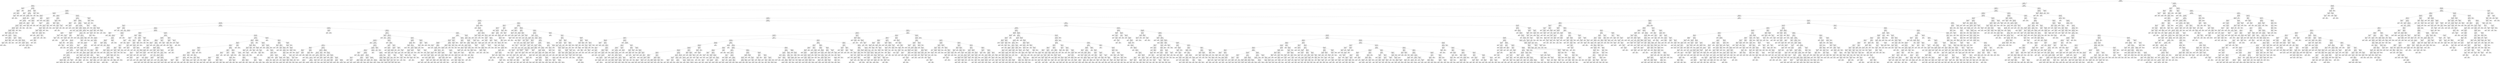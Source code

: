 digraph Tree {
node [shape=box] ;
0 [label="X[6] <= 0.098\ngini = 0.5\nsamples = 84796\nvalue = [42502, 42294]"] ;
1 [label="X[4] <= -0.197\ngini = 0.457\nsamples = 60992\nvalue = [39414, 21578]"] ;
0 -> 1 [labeldistance=2.5, labelangle=45, headlabel="True"] ;
2 [label="X[492] <= -0.0\ngini = 0.017\nsamples = 4999\nvalue = [43, 4956]"] ;
1 -> 2 ;
3 [label="X[31] <= 0.016\ngini = 0.457\nsamples = 34\nvalue = [22, 12]"] ;
2 -> 3 ;
4 [label="X[39] <= 0.018\ngini = 0.337\nsamples = 28\nvalue = [22, 6]"] ;
3 -> 4 ;
5 [label="gini = 0.0\nsamples = 18\nvalue = [18, 0]"] ;
4 -> 5 ;
6 [label="X[45] <= 0.01\ngini = 0.48\nsamples = 10\nvalue = [4, 6]"] ;
4 -> 6 ;
7 [label="X[279] <= 0.001\ngini = 0.32\nsamples = 5\nvalue = [4, 1]"] ;
6 -> 7 ;
8 [label="gini = 0.0\nsamples = 4\nvalue = [4, 0]"] ;
7 -> 8 ;
9 [label="gini = 0.0\nsamples = 1\nvalue = [0, 1]"] ;
7 -> 9 ;
10 [label="gini = 0.0\nsamples = 5\nvalue = [0, 5]"] ;
6 -> 10 ;
11 [label="gini = 0.0\nsamples = 6\nvalue = [0, 6]"] ;
3 -> 11 ;
12 [label="X[217] <= 0.033\ngini = 0.008\nsamples = 4965\nvalue = [21, 4944]"] ;
2 -> 12 ;
13 [label="X[159] <= -0.017\ngini = 0.007\nsamples = 4960\nvalue = [17, 4943]"] ;
12 -> 13 ;
14 [label="X[450] <= 0.0\ngini = 0.444\nsamples = 3\nvalue = [2, 1]"] ;
13 -> 14 ;
15 [label="gini = 0.0\nsamples = 2\nvalue = [2, 0]"] ;
14 -> 15 ;
16 [label="gini = 0.0\nsamples = 1\nvalue = [0, 1]"] ;
14 -> 16 ;
17 [label="X[1106] <= 0.0\ngini = 0.006\nsamples = 4957\nvalue = [15, 4942]"] ;
13 -> 17 ;
18 [label="X[125] <= 0.157\ngini = 0.006\nsamples = 4956\nvalue = [14, 4942]"] ;
17 -> 18 ;
19 [label="X[204] <= -0.055\ngini = 0.005\nsamples = 4955\nvalue = [13, 4942]"] ;
18 -> 19 ;
20 [label="gini = 0.0\nsamples = 1\nvalue = [1, 0]"] ;
19 -> 20 ;
21 [label="X[7] <= 0.166\ngini = 0.005\nsamples = 4954\nvalue = [12, 4942]"] ;
19 -> 21 ;
22 [label="X[298] <= 0.022\ngini = 0.004\nsamples = 4953\nvalue = [11, 4942]"] ;
21 -> 22 ;
23 [label="X[52] <= 0.693\ngini = 0.004\nsamples = 4951\nvalue = [10, 4941]"] ;
22 -> 23 ;
24 [label="X[26] <= 0.043\ngini = 0.004\nsamples = 4948\nvalue = [9, 4939]"] ;
23 -> 24 ;
25 [label="X[31] <= -0.054\ngini = 0.003\nsamples = 4942\nvalue = [8, 4934]"] ;
24 -> 25 ;
26 [label="X[365] <= -0.0\ngini = 0.245\nsamples = 7\nvalue = [1, 6]"] ;
25 -> 26 ;
27 [label="gini = 0.0\nsamples = 6\nvalue = [0, 6]"] ;
26 -> 27 ;
28 [label="gini = 0.0\nsamples = 1\nvalue = [1, 0]"] ;
26 -> 28 ;
29 [label="X[18] <= -0.721\ngini = 0.003\nsamples = 4935\nvalue = [7, 4928]"] ;
25 -> 29 ;
30 [label="X[79] <= -0.005\ngini = 0.054\nsamples = 109\nvalue = [3, 106]"] ;
29 -> 30 ;
31 [label="gini = 0.444\nsamples = 3\nvalue = [1, 2]"] ;
30 -> 31 ;
32 [label="X[638] <= 0.0\ngini = 0.037\nsamples = 106\nvalue = [2, 104]"] ;
30 -> 32 ;
33 [label="X[327] <= 0.0\ngini = 0.021\nsamples = 96\nvalue = [1, 95]"] ;
32 -> 33 ;
34 [label="X[111] <= 0.0\ngini = 0.061\nsamples = 32\nvalue = [1, 31]"] ;
33 -> 34 ;
35 [label="gini = 0.444\nsamples = 3\nvalue = [1, 2]"] ;
34 -> 35 ;
36 [label="gini = 0.0\nsamples = 29\nvalue = [0, 29]"] ;
34 -> 36 ;
37 [label="gini = 0.0\nsamples = 64\nvalue = [0, 64]"] ;
33 -> 37 ;
38 [label="X[1089] <= -0.0\ngini = 0.18\nsamples = 10\nvalue = [1, 9]"] ;
32 -> 38 ;
39 [label="gini = 0.0\nsamples = 8\nvalue = [0, 8]"] ;
38 -> 39 ;
40 [label="gini = 0.5\nsamples = 2\nvalue = [1, 1]"] ;
38 -> 40 ;
41 [label="X[1097] <= -0.001\ngini = 0.002\nsamples = 4826\nvalue = [4, 4822]"] ;
29 -> 41 ;
42 [label="X[77] <= 0.005\ngini = 0.133\nsamples = 14\nvalue = [1, 13]"] ;
41 -> 42 ;
43 [label="gini = 0.0\nsamples = 1\nvalue = [1, 0]"] ;
42 -> 43 ;
44 [label="gini = 0.0\nsamples = 13\nvalue = [0, 13]"] ;
42 -> 44 ;
45 [label="X[36] <= -0.345\ngini = 0.001\nsamples = 4812\nvalue = [3, 4809]"] ;
41 -> 45 ;
46 [label="X[737] <= -0.0\ngini = 0.133\nsamples = 14\nvalue = [1, 13]"] ;
45 -> 46 ;
47 [label="gini = 0.0\nsamples = 1\nvalue = [1, 0]"] ;
46 -> 47 ;
48 [label="gini = 0.0\nsamples = 13\nvalue = [0, 13]"] ;
46 -> 48 ;
49 [label="X[64] <= -0.191\ngini = 0.001\nsamples = 4798\nvalue = [2, 4796]"] ;
45 -> 49 ;
50 [label="X[246] <= -0.001\ngini = 0.095\nsamples = 20\nvalue = [1, 19]"] ;
49 -> 50 ;
51 [label="gini = 0.0\nsamples = 1\nvalue = [1, 0]"] ;
50 -> 51 ;
52 [label="gini = 0.0\nsamples = 19\nvalue = [0, 19]"] ;
50 -> 52 ;
53 [label="X[15] <= -0.47\ngini = 0.0\nsamples = 4778\nvalue = [1, 4777]"] ;
49 -> 53 ;
54 [label="X[137] <= 0.005\ngini = 0.034\nsamples = 57\nvalue = [1, 56]"] ;
53 -> 54 ;
55 [label="gini = 0.0\nsamples = 55\nvalue = [0, 55]"] ;
54 -> 55 ;
56 [label="gini = 0.5\nsamples = 2\nvalue = [1, 1]"] ;
54 -> 56 ;
57 [label="gini = 0.0\nsamples = 4721\nvalue = [0, 4721]"] ;
53 -> 57 ;
58 [label="X[629] <= 0.0\ngini = 0.278\nsamples = 6\nvalue = [1, 5]"] ;
24 -> 58 ;
59 [label="gini = 0.5\nsamples = 2\nvalue = [1, 1]"] ;
58 -> 59 ;
60 [label="gini = 0.0\nsamples = 4\nvalue = [0, 4]"] ;
58 -> 60 ;
61 [label="X[147] <= 0.007\ngini = 0.444\nsamples = 3\nvalue = [1, 2]"] ;
23 -> 61 ;
62 [label="gini = 0.0\nsamples = 1\nvalue = [1, 0]"] ;
61 -> 62 ;
63 [label="gini = 0.0\nsamples = 2\nvalue = [0, 2]"] ;
61 -> 63 ;
64 [label="X[242] <= 0.005\ngini = 0.5\nsamples = 2\nvalue = [1, 1]"] ;
22 -> 64 ;
65 [label="gini = 0.0\nsamples = 1\nvalue = [1, 0]"] ;
64 -> 65 ;
66 [label="gini = 0.0\nsamples = 1\nvalue = [0, 1]"] ;
64 -> 66 ;
67 [label="gini = 0.0\nsamples = 1\nvalue = [1, 0]"] ;
21 -> 67 ;
68 [label="gini = 0.0\nsamples = 1\nvalue = [1, 0]"] ;
18 -> 68 ;
69 [label="gini = 0.0\nsamples = 1\nvalue = [1, 0]"] ;
17 -> 69 ;
70 [label="X[619] <= -0.0\ngini = 0.32\nsamples = 5\nvalue = [4, 1]"] ;
12 -> 70 ;
71 [label="X[35] <= 0.006\ngini = 0.5\nsamples = 2\nvalue = [1, 1]"] ;
70 -> 71 ;
72 [label="gini = 0.0\nsamples = 1\nvalue = [1, 0]"] ;
71 -> 72 ;
73 [label="gini = 0.0\nsamples = 1\nvalue = [0, 1]"] ;
71 -> 73 ;
74 [label="gini = 0.0\nsamples = 3\nvalue = [3, 0]"] ;
70 -> 74 ;
75 [label="X[1] <= 0.503\ngini = 0.417\nsamples = 55993\nvalue = [39371, 16622]"] ;
1 -> 75 ;
76 [label="X[243] <= -0.007\ngini = 0.363\nsamples = 51419\nvalue = [39191, 12228]"] ;
75 -> 76 ;
77 [label="X[11] <= -0.027\ngini = 0.329\nsamples = 3295\nvalue = [683, 2612]"] ;
76 -> 77 ;
78 [label="X[731] <= 0.001\ngini = 0.052\nsamples = 299\nvalue = [291, 8]"] ;
77 -> 78 ;
79 [label="X[507] <= 0.027\ngini = 0.04\nsamples = 297\nvalue = [291, 6]"] ;
78 -> 79 ;
80 [label="X[23] <= -0.509\ngini = 0.02\nsamples = 291\nvalue = [288, 3]"] ;
79 -> 80 ;
81 [label="gini = 0.0\nsamples = 1\nvalue = [0, 1]"] ;
80 -> 81 ;
82 [label="X[750] <= 0.012\ngini = 0.014\nsamples = 290\nvalue = [288, 2]"] ;
80 -> 82 ;
83 [label="X[2] <= 0.719\ngini = 0.007\nsamples = 288\nvalue = [287, 1]"] ;
82 -> 83 ;
84 [label="gini = 0.0\nsamples = 280\nvalue = [280, 0]"] ;
83 -> 84 ;
85 [label="X[719] <= 0.0\ngini = 0.219\nsamples = 8\nvalue = [7, 1]"] ;
83 -> 85 ;
86 [label="gini = 0.0\nsamples = 1\nvalue = [0, 1]"] ;
85 -> 86 ;
87 [label="gini = 0.0\nsamples = 7\nvalue = [7, 0]"] ;
85 -> 87 ;
88 [label="X[610] <= 0.0\ngini = 0.5\nsamples = 2\nvalue = [1, 1]"] ;
82 -> 88 ;
89 [label="gini = 0.0\nsamples = 1\nvalue = [0, 1]"] ;
88 -> 89 ;
90 [label="gini = 0.0\nsamples = 1\nvalue = [1, 0]"] ;
88 -> 90 ;
91 [label="X[3] <= 0.248\ngini = 0.5\nsamples = 6\nvalue = [3, 3]"] ;
79 -> 91 ;
92 [label="gini = 0.0\nsamples = 3\nvalue = [3, 0]"] ;
91 -> 92 ;
93 [label="gini = 0.0\nsamples = 3\nvalue = [0, 3]"] ;
91 -> 93 ;
94 [label="gini = 0.0\nsamples = 2\nvalue = [0, 2]"] ;
78 -> 94 ;
95 [label="X[262] <= -0.012\ngini = 0.227\nsamples = 2996\nvalue = [392, 2604]"] ;
77 -> 95 ;
96 [label="X[734] <= 0.0\ngini = 0.406\nsamples = 233\nvalue = [167, 66]"] ;
95 -> 96 ;
97 [label="X[11] <= -0.021\ngini = 0.177\nsamples = 173\nvalue = [156, 17]"] ;
96 -> 97 ;
98 [label="gini = 0.0\nsamples = 3\nvalue = [0, 3]"] ;
97 -> 98 ;
99 [label="X[619] <= -0.0\ngini = 0.151\nsamples = 170\nvalue = [156, 14]"] ;
97 -> 99 ;
100 [label="X[1092] <= -0.003\ngini = 0.375\nsamples = 4\nvalue = [1, 3]"] ;
99 -> 100 ;
101 [label="gini = 0.0\nsamples = 1\nvalue = [1, 0]"] ;
100 -> 101 ;
102 [label="gini = 0.0\nsamples = 3\nvalue = [0, 3]"] ;
100 -> 102 ;
103 [label="X[715] <= 0.0\ngini = 0.124\nsamples = 166\nvalue = [155, 11]"] ;
99 -> 103 ;
104 [label="X[175] <= 0.027\ngini = 0.104\nsamples = 163\nvalue = [154, 9]"] ;
103 -> 104 ;
105 [label="X[189] <= -0.113\ngini = 0.084\nsamples = 160\nvalue = [153, 7]"] ;
104 -> 105 ;
106 [label="X[176] <= 0.006\ngini = 0.469\nsamples = 8\nvalue = [5, 3]"] ;
105 -> 106 ;
107 [label="X[536] <= -0.0\ngini = 0.278\nsamples = 6\nvalue = [5, 1]"] ;
106 -> 107 ;
108 [label="gini = 0.0\nsamples = 5\nvalue = [5, 0]"] ;
107 -> 108 ;
109 [label="gini = 0.0\nsamples = 1\nvalue = [0, 1]"] ;
107 -> 109 ;
110 [label="gini = 0.0\nsamples = 2\nvalue = [0, 2]"] ;
106 -> 110 ;
111 [label="X[188] <= 0.043\ngini = 0.051\nsamples = 152\nvalue = [148, 4]"] ;
105 -> 111 ;
112 [label="X[244] <= 1.097\ngini = 0.039\nsamples = 151\nvalue = [148, 3]"] ;
111 -> 112 ;
113 [label="X[334] <= 0.141\ngini = 0.026\nsamples = 149\nvalue = [147, 2]"] ;
112 -> 113 ;
114 [label="X[424] <= 0.0\ngini = 0.014\nsamples = 147\nvalue = [146, 1]"] ;
113 -> 114 ;
115 [label="gini = 0.0\nsamples = 142\nvalue = [142, 0]"] ;
114 -> 115 ;
116 [label="X[598] <= -0.0\ngini = 0.32\nsamples = 5\nvalue = [4, 1]"] ;
114 -> 116 ;
117 [label="gini = 0.0\nsamples = 4\nvalue = [4, 0]"] ;
116 -> 117 ;
118 [label="gini = 0.0\nsamples = 1\nvalue = [0, 1]"] ;
116 -> 118 ;
119 [label="gini = 0.5\nsamples = 2\nvalue = [1, 1]"] ;
113 -> 119 ;
120 [label="X[341] <= -0.001\ngini = 0.5\nsamples = 2\nvalue = [1, 1]"] ;
112 -> 120 ;
121 [label="gini = 0.0\nsamples = 1\nvalue = [1, 0]"] ;
120 -> 121 ;
122 [label="gini = 0.0\nsamples = 1\nvalue = [0, 1]"] ;
120 -> 122 ;
123 [label="gini = 0.0\nsamples = 1\nvalue = [0, 1]"] ;
111 -> 123 ;
124 [label="X[300] <= -0.0\ngini = 0.444\nsamples = 3\nvalue = [1, 2]"] ;
104 -> 124 ;
125 [label="gini = 0.0\nsamples = 1\nvalue = [1, 0]"] ;
124 -> 125 ;
126 [label="gini = 0.0\nsamples = 2\nvalue = [0, 2]"] ;
124 -> 126 ;
127 [label="X[1110] <= -0.0\ngini = 0.444\nsamples = 3\nvalue = [1, 2]"] ;
103 -> 127 ;
128 [label="gini = 0.0\nsamples = 2\nvalue = [0, 2]"] ;
127 -> 128 ;
129 [label="gini = 0.0\nsamples = 1\nvalue = [1, 0]"] ;
127 -> 129 ;
130 [label="X[718] <= 0.0\ngini = 0.299\nsamples = 60\nvalue = [11, 49]"] ;
96 -> 130 ;
131 [label="X[437] <= -0.266\ngini = 0.14\nsamples = 53\nvalue = [4, 49]"] ;
130 -> 131 ;
132 [label="X[408] <= -0.0\ngini = 0.444\nsamples = 3\nvalue = [2, 1]"] ;
131 -> 132 ;
133 [label="gini = 0.0\nsamples = 1\nvalue = [0, 1]"] ;
132 -> 133 ;
134 [label="gini = 0.0\nsamples = 2\nvalue = [2, 0]"] ;
132 -> 134 ;
135 [label="X[101] <= 0.001\ngini = 0.077\nsamples = 50\nvalue = [2, 48]"] ;
131 -> 135 ;
136 [label="X[189] <= 0.011\ngini = 0.041\nsamples = 48\nvalue = [1, 47]"] ;
135 -> 136 ;
137 [label="gini = 0.0\nsamples = 46\nvalue = [0, 46]"] ;
136 -> 137 ;
138 [label="X[90] <= 0.003\ngini = 0.5\nsamples = 2\nvalue = [1, 1]"] ;
136 -> 138 ;
139 [label="gini = 0.0\nsamples = 1\nvalue = [0, 1]"] ;
138 -> 139 ;
140 [label="gini = 0.0\nsamples = 1\nvalue = [1, 0]"] ;
138 -> 140 ;
141 [label="X[376] <= 0.007\ngini = 0.5\nsamples = 2\nvalue = [1, 1]"] ;
135 -> 141 ;
142 [label="gini = 0.0\nsamples = 1\nvalue = [1, 0]"] ;
141 -> 142 ;
143 [label="gini = 0.0\nsamples = 1\nvalue = [0, 1]"] ;
141 -> 143 ;
144 [label="gini = 0.0\nsamples = 7\nvalue = [7, 0]"] ;
130 -> 144 ;
145 [label="X[262] <= 0.243\ngini = 0.15\nsamples = 2763\nvalue = [225, 2538]"] ;
95 -> 145 ;
146 [label="X[147] <= -0.087\ngini = 0.117\nsamples = 2700\nvalue = [169, 2531]"] ;
145 -> 146 ;
147 [label="X[24] <= 0.066\ngini = 0.162\nsamples = 45\nvalue = [41, 4]"] ;
146 -> 147 ;
148 [label="X[58] <= 0.0\ngini = 0.089\nsamples = 43\nvalue = [41, 2]"] ;
147 -> 148 ;
149 [label="gini = 0.0\nsamples = 1\nvalue = [0, 1]"] ;
148 -> 149 ;
150 [label="X[16] <= -0.558\ngini = 0.046\nsamples = 42\nvalue = [41, 1]"] ;
148 -> 150 ;
151 [label="gini = 0.0\nsamples = 1\nvalue = [0, 1]"] ;
150 -> 151 ;
152 [label="gini = 0.0\nsamples = 41\nvalue = [41, 0]"] ;
150 -> 152 ;
153 [label="gini = 0.0\nsamples = 2\nvalue = [0, 2]"] ;
147 -> 153 ;
154 [label="X[538] <= 0.0\ngini = 0.092\nsamples = 2655\nvalue = [128, 2527]"] ;
146 -> 154 ;
155 [label="X[255] <= -0.055\ngini = 0.05\nsamples = 2531\nvalue = [65, 2466]"] ;
154 -> 155 ;
156 [label="X[715] <= 0.0\ngini = 0.351\nsamples = 22\nvalue = [17, 5]"] ;
155 -> 156 ;
157 [label="gini = 0.0\nsamples = 16\nvalue = [16, 0]"] ;
156 -> 157 ;
158 [label="X[1088] <= -0.0\ngini = 0.278\nsamples = 6\nvalue = [1, 5]"] ;
156 -> 158 ;
159 [label="gini = 0.0\nsamples = 5\nvalue = [0, 5]"] ;
158 -> 159 ;
160 [label="gini = 0.0\nsamples = 1\nvalue = [1, 0]"] ;
158 -> 160 ;
161 [label="X[179] <= -0.094\ngini = 0.038\nsamples = 2509\nvalue = [48, 2461]"] ;
155 -> 161 ;
162 [label="X[1063] <= -0.0\ngini = 0.453\nsamples = 49\nvalue = [17, 32]"] ;
161 -> 162 ;
163 [label="gini = 0.0\nsamples = 6\nvalue = [6, 0]"] ;
162 -> 163 ;
164 [label="X[2] <= 0.716\ngini = 0.381\nsamples = 43\nvalue = [11, 32]"] ;
162 -> 164 ;
165 [label="X[2] <= -0.681\ngini = 0.153\nsamples = 24\nvalue = [2, 22]"] ;
164 -> 165 ;
166 [label="X[272] <= -0.007\ngini = 0.444\nsamples = 6\nvalue = [2, 4]"] ;
165 -> 166 ;
167 [label="X[349] <= -0.002\ngini = 0.5\nsamples = 4\nvalue = [2, 2]"] ;
166 -> 167 ;
168 [label="gini = 0.0\nsamples = 1\nvalue = [1, 0]"] ;
167 -> 168 ;
169 [label="gini = 0.444\nsamples = 3\nvalue = [1, 2]"] ;
167 -> 169 ;
170 [label="gini = 0.0\nsamples = 2\nvalue = [0, 2]"] ;
166 -> 170 ;
171 [label="gini = 0.0\nsamples = 18\nvalue = [0, 18]"] ;
165 -> 171 ;
172 [label="X[41] <= -0.004\ngini = 0.499\nsamples = 19\nvalue = [9, 10]"] ;
164 -> 172 ;
173 [label="X[297] <= -0.011\ngini = 0.459\nsamples = 14\nvalue = [5, 9]"] ;
172 -> 173 ;
174 [label="gini = 0.0\nsamples = 1\nvalue = [1, 0]"] ;
173 -> 174 ;
175 [label="X[145] <= -0.009\ngini = 0.426\nsamples = 13\nvalue = [4, 9]"] ;
173 -> 175 ;
176 [label="X[315] <= -0.002\ngini = 0.48\nsamples = 10\nvalue = [4, 6]"] ;
175 -> 176 ;
177 [label="X[1074] <= 0.0\ngini = 0.444\nsamples = 9\nvalue = [3, 6]"] ;
176 -> 177 ;
178 [label="gini = 0.5\nsamples = 2\nvalue = [1, 1]"] ;
177 -> 178 ;
179 [label="X[279] <= -0.002\ngini = 0.408\nsamples = 7\nvalue = [2, 5]"] ;
177 -> 179 ;
180 [label="gini = 0.48\nsamples = 5\nvalue = [2, 3]"] ;
179 -> 180 ;
181 [label="gini = 0.0\nsamples = 2\nvalue = [0, 2]"] ;
179 -> 181 ;
182 [label="gini = 0.0\nsamples = 1\nvalue = [1, 0]"] ;
176 -> 182 ;
183 [label="gini = 0.0\nsamples = 3\nvalue = [0, 3]"] ;
175 -> 183 ;
184 [label="X[463] <= 0.0\ngini = 0.32\nsamples = 5\nvalue = [4, 1]"] ;
172 -> 184 ;
185 [label="gini = 0.0\nsamples = 3\nvalue = [3, 0]"] ;
184 -> 185 ;
186 [label="gini = 0.5\nsamples = 2\nvalue = [1, 1]"] ;
184 -> 186 ;
187 [label="X[217] <= 0.574\ngini = 0.025\nsamples = 2460\nvalue = [31, 2429]"] ;
161 -> 187 ;
188 [label="X[246] <= 0.13\ngini = 0.022\nsamples = 2456\nvalue = [27, 2429]"] ;
187 -> 188 ;
189 [label="X[1124] <= -0.0\ngini = 0.02\nsamples = 2454\nvalue = [25, 2429]"] ;
188 -> 189 ;
190 [label="X[33] <= 0.109\ngini = 0.48\nsamples = 10\nvalue = [4, 6]"] ;
189 -> 190 ;
191 [label="gini = 0.0\nsamples = 4\nvalue = [4, 0]"] ;
190 -> 191 ;
192 [label="gini = 0.0\nsamples = 6\nvalue = [0, 6]"] ;
190 -> 192 ;
193 [label="X[251] <= 0.366\ngini = 0.017\nsamples = 2444\nvalue = [21, 2423]"] ;
189 -> 193 ;
194 [label="X[427] <= 0.103\ngini = 0.015\nsamples = 2438\nvalue = [18, 2420]"] ;
193 -> 194 ;
195 [label="X[155] <= -0.088\ngini = 0.013\nsamples = 2435\nvalue = [16, 2419]"] ;
194 -> 195 ;
196 [label="gini = 0.0\nsamples = 1\nvalue = [1, 0]"] ;
195 -> 196 ;
197 [label="X[739] <= -0.017\ngini = 0.012\nsamples = 2434\nvalue = [15, 2419]"] ;
195 -> 197 ;
198 [label="gini = 0.0\nsamples = 1\nvalue = [1, 0]"] ;
197 -> 198 ;
199 [label="X[265] <= -0.136\ngini = 0.011\nsamples = 2433\nvalue = [14, 2419]"] ;
197 -> 199 ;
200 [label="gini = 0.0\nsamples = 1\nvalue = [1, 0]"] ;
199 -> 200 ;
201 [label="X[101] <= -0.154\ngini = 0.011\nsamples = 2432\nvalue = [13, 2419]"] ;
199 -> 201 ;
202 [label="gini = 0.0\nsamples = 1\nvalue = [1, 0]"] ;
201 -> 202 ;
203 [label="X[3] <= 0.356\ngini = 0.01\nsamples = 2431\nvalue = [12, 2419]"] ;
201 -> 203 ;
204 [label="X[121] <= -0.082\ngini = 0.009\nsamples = 2430\nvalue = [11, 2419]"] ;
203 -> 204 ;
205 [label="gini = 0.0\nsamples = 1\nvalue = [1, 0]"] ;
204 -> 205 ;
206 [label="X[153] <= 0.061\ngini = 0.008\nsamples = 2429\nvalue = [10, 2419]"] ;
204 -> 206 ;
207 [label="X[96] <= 0.848\ngini = 0.006\nsamples = 2419\nvalue = [7, 2412]"] ;
206 -> 207 ;
208 [label="X[189] <= -0.123\ngini = 0.005\nsamples = 2415\nvalue = [6, 2409]"] ;
207 -> 208 ;
209 [label="gini = 0.172\nsamples = 21\nvalue = [2, 19]"] ;
208 -> 209 ;
210 [label="gini = 0.003\nsamples = 2394\nvalue = [4, 2390]"] ;
208 -> 210 ;
211 [label="X[445] <= 0.0\ngini = 0.375\nsamples = 4\nvalue = [1, 3]"] ;
207 -> 211 ;
212 [label="gini = 0.5\nsamples = 2\nvalue = [1, 1]"] ;
211 -> 212 ;
213 [label="gini = 0.0\nsamples = 2\nvalue = [0, 2]"] ;
211 -> 213 ;
214 [label="X[155] <= -0.026\ngini = 0.42\nsamples = 10\nvalue = [3, 7]"] ;
206 -> 214 ;
215 [label="gini = 0.0\nsamples = 2\nvalue = [2, 0]"] ;
214 -> 215 ;
216 [label="X[352] <= -0.001\ngini = 0.219\nsamples = 8\nvalue = [1, 7]"] ;
214 -> 216 ;
217 [label="gini = 0.0\nsamples = 6\nvalue = [0, 6]"] ;
216 -> 217 ;
218 [label="gini = 0.5\nsamples = 2\nvalue = [1, 1]"] ;
216 -> 218 ;
219 [label="gini = 0.0\nsamples = 1\nvalue = [1, 0]"] ;
203 -> 219 ;
220 [label="X[746] <= 0.001\ngini = 0.444\nsamples = 3\nvalue = [2, 1]"] ;
194 -> 220 ;
221 [label="gini = 0.0\nsamples = 1\nvalue = [0, 1]"] ;
220 -> 221 ;
222 [label="gini = 0.0\nsamples = 2\nvalue = [2, 0]"] ;
220 -> 222 ;
223 [label="X[438] <= -0.0\ngini = 0.5\nsamples = 6\nvalue = [3, 3]"] ;
193 -> 223 ;
224 [label="gini = 0.0\nsamples = 3\nvalue = [3, 0]"] ;
223 -> 224 ;
225 [label="gini = 0.0\nsamples = 3\nvalue = [0, 3]"] ;
223 -> 225 ;
226 [label="gini = 0.0\nsamples = 2\nvalue = [2, 0]"] ;
188 -> 226 ;
227 [label="gini = 0.0\nsamples = 4\nvalue = [4, 0]"] ;
187 -> 227 ;
228 [label="X[311] <= -0.002\ngini = 0.5\nsamples = 124\nvalue = [63, 61]"] ;
154 -> 228 ;
229 [label="X[449] <= 0.004\ngini = 0.046\nsamples = 42\nvalue = [41, 1]"] ;
228 -> 229 ;
230 [label="gini = 0.0\nsamples = 41\nvalue = [41, 0]"] ;
229 -> 230 ;
231 [label="gini = 0.0\nsamples = 1\nvalue = [0, 1]"] ;
229 -> 231 ;
232 [label="X[408] <= -0.0\ngini = 0.393\nsamples = 82\nvalue = [22, 60]"] ;
228 -> 232 ;
233 [label="X[460] <= -0.0\ngini = 0.444\nsamples = 27\nvalue = [18, 9]"] ;
232 -> 233 ;
234 [label="X[7] <= -0.119\ngini = 0.188\nsamples = 19\nvalue = [17, 2]"] ;
233 -> 234 ;
235 [label="gini = 0.0\nsamples = 1\nvalue = [0, 1]"] ;
234 -> 235 ;
236 [label="X[146] <= -0.003\ngini = 0.105\nsamples = 18\nvalue = [17, 1]"] ;
234 -> 236 ;
237 [label="X[732] <= -0.0\ngini = 0.444\nsamples = 3\nvalue = [2, 1]"] ;
236 -> 237 ;
238 [label="gini = 0.0\nsamples = 1\nvalue = [0, 1]"] ;
237 -> 238 ;
239 [label="gini = 0.0\nsamples = 2\nvalue = [2, 0]"] ;
237 -> 239 ;
240 [label="gini = 0.0\nsamples = 15\nvalue = [15, 0]"] ;
236 -> 240 ;
241 [label="X[418] <= 0.0\ngini = 0.219\nsamples = 8\nvalue = [1, 7]"] ;
233 -> 241 ;
242 [label="gini = 0.0\nsamples = 7\nvalue = [0, 7]"] ;
241 -> 242 ;
243 [label="gini = 0.0\nsamples = 1\nvalue = [1, 0]"] ;
241 -> 243 ;
244 [label="X[310] <= -0.007\ngini = 0.135\nsamples = 55\nvalue = [4, 51]"] ;
232 -> 244 ;
245 [label="gini = 0.0\nsamples = 3\nvalue = [3, 0]"] ;
244 -> 245 ;
246 [label="X[597] <= -0.0\ngini = 0.038\nsamples = 52\nvalue = [1, 51]"] ;
244 -> 246 ;
247 [label="gini = 0.0\nsamples = 1\nvalue = [1, 0]"] ;
246 -> 247 ;
248 [label="gini = 0.0\nsamples = 51\nvalue = [0, 51]"] ;
246 -> 248 ;
249 [label="X[408] <= -0.003\ngini = 0.198\nsamples = 63\nvalue = [56, 7]"] ;
145 -> 249 ;
250 [label="X[70] <= 0.125\ngini = 0.219\nsamples = 8\nvalue = [1, 7]"] ;
249 -> 250 ;
251 [label="gini = 0.0\nsamples = 7\nvalue = [0, 7]"] ;
250 -> 251 ;
252 [label="gini = 0.0\nsamples = 1\nvalue = [1, 0]"] ;
250 -> 252 ;
253 [label="gini = 0.0\nsamples = 55\nvalue = [55, 0]"] ;
249 -> 253 ;
254 [label="X[12] <= 0.315\ngini = 0.32\nsamples = 48124\nvalue = [38508, 9616]"] ;
76 -> 254 ;
255 [label="X[274] <= 0.001\ngini = 0.286\nsamples = 45962\nvalue = [38024, 7938]"] ;
254 -> 255 ;
256 [label="X[2] <= 0.718\ngini = 0.264\nsamples = 44894\nvalue = [37853, 7041]"] ;
255 -> 256 ;
257 [label="X[21] <= 0.008\ngini = 0.242\nsamples = 42418\nvalue = [36448, 5970]"] ;
256 -> 257 ;
258 [label="X[118] <= 0.178\ngini = 0.166\nsamples = 23635\nvalue = [21470, 2165]"] ;
257 -> 258 ;
259 [label="X[197] <= -0.033\ngini = 0.159\nsamples = 23450\nvalue = [21401, 2049]"] ;
258 -> 259 ;
260 [label="X[238] <= -0.022\ngini = 0.23\nsamples = 68\nvalue = [9, 59]"] ;
259 -> 260 ;
261 [label="X[182] <= 0.053\ngini = 0.219\nsamples = 8\nvalue = [7, 1]"] ;
260 -> 261 ;
262 [label="gini = 0.0\nsamples = 7\nvalue = [7, 0]"] ;
261 -> 262 ;
263 [label="gini = 0.0\nsamples = 1\nvalue = [0, 1]"] ;
261 -> 263 ;
264 [label="X[1076] <= 0.0\ngini = 0.064\nsamples = 60\nvalue = [2, 58]"] ;
260 -> 264 ;
265 [label="gini = 0.0\nsamples = 58\nvalue = [0, 58]"] ;
264 -> 265 ;
266 [label="gini = 0.0\nsamples = 2\nvalue = [2, 0]"] ;
264 -> 266 ;
267 [label="X[9] <= -0.29\ngini = 0.156\nsamples = 23382\nvalue = [21392, 1990]"] ;
259 -> 267 ;
268 [label="X[773] <= -0.0\ngini = 0.292\nsamples = 3153\nvalue = [2593, 560]"] ;
267 -> 268 ;
269 [label="X[419] <= -0.0\ngini = 0.158\nsamples = 1049\nvalue = [958, 91]"] ;
268 -> 269 ;
270 [label="X[733] <= -0.0\ngini = 0.408\nsamples = 7\nvalue = [2, 5]"] ;
269 -> 270 ;
271 [label="gini = 0.0\nsamples = 5\nvalue = [0, 5]"] ;
270 -> 271 ;
272 [label="gini = 0.0\nsamples = 2\nvalue = [2, 0]"] ;
270 -> 272 ;
273 [label="X[12] <= 0.081\ngini = 0.151\nsamples = 1042\nvalue = [956, 86]"] ;
269 -> 273 ;
274 [label="X[1068] <= 0.0\ngini = 0.146\nsamples = 1037\nvalue = [955, 82]"] ;
273 -> 274 ;
275 [label="X[544] <= -0.001\ngini = 0.075\nsamples = 637\nvalue = [612, 25]"] ;
274 -> 275 ;
276 [label="gini = 0.0\nsamples = 2\nvalue = [0, 2]"] ;
275 -> 276 ;
277 [label="X[3] <= 0.297\ngini = 0.07\nsamples = 635\nvalue = [612, 23]"] ;
275 -> 277 ;
278 [label="X[2] <= -0.676\ngini = 0.064\nsamples = 632\nvalue = [611, 21]"] ;
277 -> 278 ;
279 [label="X[1084] <= -0.0\ngini = 0.444\nsamples = 3\nvalue = [1, 2]"] ;
278 -> 279 ;
280 [label="gini = 0.0\nsamples = 1\nvalue = [1, 0]"] ;
279 -> 280 ;
281 [label="gini = 0.0\nsamples = 2\nvalue = [0, 2]"] ;
279 -> 281 ;
282 [label="X[22] <= 0.014\ngini = 0.059\nsamples = 629\nvalue = [610, 19]"] ;
278 -> 282 ;
283 [label="X[40] <= -0.477\ngini = 0.053\nsamples = 626\nvalue = [609, 17]"] ;
282 -> 283 ;
284 [label="X[94] <= 0.012\ngini = 0.444\nsamples = 3\nvalue = [1, 2]"] ;
283 -> 284 ;
285 [label="gini = 0.0\nsamples = 1\nvalue = [1, 0]"] ;
284 -> 285 ;
286 [label="gini = 0.0\nsamples = 2\nvalue = [0, 2]"] ;
284 -> 286 ;
287 [label="X[130] <= -0.135\ngini = 0.047\nsamples = 623\nvalue = [608, 15]"] ;
283 -> 287 ;
288 [label="gini = 0.0\nsamples = 1\nvalue = [0, 1]"] ;
287 -> 288 ;
289 [label="X[1067] <= -0.0\ngini = 0.044\nsamples = 622\nvalue = [608, 14]"] ;
287 -> 289 ;
290 [label="gini = 0.0\nsamples = 1\nvalue = [0, 1]"] ;
289 -> 290 ;
291 [label="X[14] <= 1.157\ngini = 0.041\nsamples = 621\nvalue = [608, 13]"] ;
289 -> 291 ;
292 [label="X[16] <= -0.646\ngini = 0.038\nsamples = 620\nvalue = [608, 12]"] ;
291 -> 292 ;
293 [label="gini = 0.0\nsamples = 1\nvalue = [0, 1]"] ;
292 -> 293 ;
294 [label="X[144] <= 0.051\ngini = 0.035\nsamples = 619\nvalue = [608, 11]"] ;
292 -> 294 ;
295 [label="gini = 0.032\nsamples = 617\nvalue = [607, 10]"] ;
294 -> 295 ;
296 [label="gini = 0.5\nsamples = 2\nvalue = [1, 1]"] ;
294 -> 296 ;
297 [label="gini = 0.0\nsamples = 1\nvalue = [0, 1]"] ;
291 -> 297 ;
298 [label="X[1071] <= 0.0\ngini = 0.444\nsamples = 3\nvalue = [1, 2]"] ;
282 -> 298 ;
299 [label="gini = 0.0\nsamples = 2\nvalue = [0, 2]"] ;
298 -> 299 ;
300 [label="gini = 0.0\nsamples = 1\nvalue = [1, 0]"] ;
298 -> 300 ;
301 [label="X[478] <= 0.0\ngini = 0.444\nsamples = 3\nvalue = [1, 2]"] ;
277 -> 301 ;
302 [label="gini = 0.0\nsamples = 1\nvalue = [1, 0]"] ;
301 -> 302 ;
303 [label="gini = 0.0\nsamples = 2\nvalue = [0, 2]"] ;
301 -> 303 ;
304 [label="X[413] <= 0.0\ngini = 0.244\nsamples = 400\nvalue = [343, 57]"] ;
274 -> 304 ;
305 [label="X[39] <= -0.609\ngini = 0.23\nsamples = 393\nvalue = [341, 52]"] ;
304 -> 305 ;
306 [label="X[454] <= -0.0\ngini = 0.375\nsamples = 4\nvalue = [1, 3]"] ;
305 -> 306 ;
307 [label="gini = 0.0\nsamples = 2\nvalue = [0, 2]"] ;
306 -> 307 ;
308 [label="gini = 0.5\nsamples = 2\nvalue = [1, 1]"] ;
306 -> 308 ;
309 [label="X[526] <= -0.0\ngini = 0.22\nsamples = 389\nvalue = [340, 49]"] ;
305 -> 309 ;
310 [label="gini = 0.0\nsamples = 2\nvalue = [0, 2]"] ;
309 -> 310 ;
311 [label="X[319] <= -0.0\ngini = 0.213\nsamples = 387\nvalue = [340, 47]"] ;
309 -> 311 ;
312 [label="X[342] <= 0.0\ngini = 0.332\nsamples = 119\nvalue = [94, 25]"] ;
311 -> 312 ;
313 [label="X[318] <= -0.0\ngini = 0.301\nsamples = 114\nvalue = [93, 21]"] ;
312 -> 313 ;
314 [label="X[21] <= 0.007\ngini = 0.095\nsamples = 40\nvalue = [38, 2]"] ;
313 -> 314 ;
315 [label="gini = 0.0\nsamples = 33\nvalue = [33, 0]"] ;
314 -> 315 ;
316 [label="X[729] <= 0.0\ngini = 0.408\nsamples = 7\nvalue = [5, 2]"] ;
314 -> 316 ;
317 [label="X[311] <= 0.001\ngini = 0.444\nsamples = 3\nvalue = [1, 2]"] ;
316 -> 317 ;
318 [label="gini = 0.0\nsamples = 1\nvalue = [1, 0]"] ;
317 -> 318 ;
319 [label="gini = 0.0\nsamples = 2\nvalue = [0, 2]"] ;
317 -> 319 ;
320 [label="gini = 0.0\nsamples = 4\nvalue = [4, 0]"] ;
316 -> 320 ;
321 [label="X[342] <= 0.0\ngini = 0.382\nsamples = 74\nvalue = [55, 19]"] ;
313 -> 321 ;
322 [label="X[470] <= -0.0\ngini = 0.432\nsamples = 57\nvalue = [39, 18]"] ;
321 -> 322 ;
323 [label="gini = 0.0\nsamples = 4\nvalue = [0, 4]"] ;
322 -> 323 ;
324 [label="X[635] <= 0.0\ngini = 0.389\nsamples = 53\nvalue = [39, 14]"] ;
322 -> 324 ;
325 [label="X[369] <= 0.0\ngini = 0.49\nsamples = 7\nvalue = [3, 4]"] ;
324 -> 325 ;
326 [label="gini = 0.0\nsamples = 3\nvalue = [0, 3]"] ;
325 -> 326 ;
327 [label="gini = 0.375\nsamples = 4\nvalue = [3, 1]"] ;
325 -> 327 ;
328 [label="X[1076] <= -0.0\ngini = 0.34\nsamples = 46\nvalue = [36, 10]"] ;
324 -> 328 ;
329 [label="gini = 0.0\nsamples = 10\nvalue = [10, 0]"] ;
328 -> 329 ;
330 [label="gini = 0.401\nsamples = 36\nvalue = [26, 10]"] ;
328 -> 330 ;
331 [label="X[331] <= -0.0\ngini = 0.111\nsamples = 17\nvalue = [16, 1]"] ;
321 -> 331 ;
332 [label="gini = 0.0\nsamples = 14\nvalue = [14, 0]"] ;
331 -> 332 ;
333 [label="X[52] <= -0.003\ngini = 0.444\nsamples = 3\nvalue = [2, 1]"] ;
331 -> 333 ;
334 [label="gini = 0.0\nsamples = 1\nvalue = [1, 0]"] ;
333 -> 334 ;
335 [label="gini = 0.5\nsamples = 2\nvalue = [1, 1]"] ;
333 -> 335 ;
336 [label="X[424] <= 0.0\ngini = 0.32\nsamples = 5\nvalue = [1, 4]"] ;
312 -> 336 ;
337 [label="gini = 0.444\nsamples = 3\nvalue = [1, 2]"] ;
336 -> 337 ;
338 [label="gini = 0.0\nsamples = 2\nvalue = [0, 2]"] ;
336 -> 338 ;
339 [label="X[5] <= -0.233\ngini = 0.151\nsamples = 268\nvalue = [246, 22]"] ;
311 -> 339 ;
340 [label="X[443] <= -0.0\ngini = 0.444\nsamples = 3\nvalue = [1, 2]"] ;
339 -> 340 ;
341 [label="gini = 0.0\nsamples = 1\nvalue = [1, 0]"] ;
340 -> 341 ;
342 [label="gini = 0.0\nsamples = 2\nvalue = [0, 2]"] ;
340 -> 342 ;
343 [label="X[233] <= 0.003\ngini = 0.14\nsamples = 265\nvalue = [245, 20]"] ;
339 -> 343 ;
344 [label="X[477] <= 0.0\ngini = 0.134\nsamples = 264\nvalue = [245, 19]"] ;
343 -> 344 ;
345 [label="X[1113] <= 0.001\ngini = 0.097\nsamples = 234\nvalue = [222, 12]"] ;
344 -> 345 ;
346 [label="X[163] <= 0.021\ngini = 0.09\nsamples = 233\nvalue = [222, 11]"] ;
345 -> 346 ;
347 [label="X[722] <= 0.0\ngini = 0.082\nsamples = 232\nvalue = [222, 10]"] ;
346 -> 347 ;
348 [label="gini = 0.075\nsamples = 230\nvalue = [221, 9]"] ;
347 -> 348 ;
349 [label="gini = 0.5\nsamples = 2\nvalue = [1, 1]"] ;
347 -> 349 ;
350 [label="gini = 0.0\nsamples = 1\nvalue = [0, 1]"] ;
346 -> 350 ;
351 [label="gini = 0.0\nsamples = 1\nvalue = [0, 1]"] ;
345 -> 351 ;
352 [label="X[485] <= 0.0\ngini = 0.358\nsamples = 30\nvalue = [23, 7]"] ;
344 -> 352 ;
353 [label="X[475] <= 0.0\ngini = 0.26\nsamples = 26\nvalue = [22, 4]"] ;
352 -> 353 ;
354 [label="gini = 0.0\nsamples = 1\nvalue = [0, 1]"] ;
353 -> 354 ;
355 [label="X[312] <= 0.0\ngini = 0.211\nsamples = 25\nvalue = [22, 3]"] ;
353 -> 355 ;
356 [label="gini = 0.0\nsamples = 10\nvalue = [10, 0]"] ;
355 -> 356 ;
357 [label="gini = 0.32\nsamples = 15\nvalue = [12, 3]"] ;
355 -> 357 ;
358 [label="X[603] <= -0.0\ngini = 0.375\nsamples = 4\nvalue = [1, 3]"] ;
352 -> 358 ;
359 [label="gini = 0.5\nsamples = 2\nvalue = [1, 1]"] ;
358 -> 359 ;
360 [label="gini = 0.0\nsamples = 2\nvalue = [0, 2]"] ;
358 -> 360 ;
361 [label="gini = 0.0\nsamples = 1\nvalue = [0, 1]"] ;
343 -> 361 ;
362 [label="X[96] <= -0.005\ngini = 0.408\nsamples = 7\nvalue = [2, 5]"] ;
304 -> 362 ;
363 [label="gini = 0.0\nsamples = 2\nvalue = [2, 0]"] ;
362 -> 363 ;
364 [label="gini = 0.0\nsamples = 5\nvalue = [0, 5]"] ;
362 -> 364 ;
365 [label="X[134] <= 0.006\ngini = 0.32\nsamples = 5\nvalue = [1, 4]"] ;
273 -> 365 ;
366 [label="gini = 0.0\nsamples = 1\nvalue = [1, 0]"] ;
365 -> 366 ;
367 [label="gini = 0.0\nsamples = 4\nvalue = [0, 4]"] ;
365 -> 367 ;
368 [label="X[155] <= -0.099\ngini = 0.346\nsamples = 2104\nvalue = [1635, 469]"] ;
268 -> 368 ;
369 [label="X[551] <= -0.0\ngini = 0.493\nsamples = 86\nvalue = [38, 48]"] ;
368 -> 369 ;
370 [label="X[280] <= 0.0\ngini = 0.208\nsamples = 17\nvalue = [15, 2]"] ;
369 -> 370 ;
371 [label="X[125] <= -0.032\ngini = 0.117\nsamples = 16\nvalue = [15, 1]"] ;
370 -> 371 ;
372 [label="X[461] <= 0.003\ngini = 0.444\nsamples = 3\nvalue = [2, 1]"] ;
371 -> 372 ;
373 [label="gini = 0.0\nsamples = 1\nvalue = [0, 1]"] ;
372 -> 373 ;
374 [label="gini = 0.0\nsamples = 2\nvalue = [2, 0]"] ;
372 -> 374 ;
375 [label="gini = 0.0\nsamples = 13\nvalue = [13, 0]"] ;
371 -> 375 ;
376 [label="gini = 0.0\nsamples = 1\nvalue = [0, 1]"] ;
370 -> 376 ;
377 [label="X[354] <= -0.0\ngini = 0.444\nsamples = 69\nvalue = [23, 46]"] ;
369 -> 377 ;
378 [label="X[113] <= 0.037\ngini = 0.398\nsamples = 62\nvalue = [17, 45]"] ;
377 -> 378 ;
379 [label="X[181] <= 0.009\ngini = 0.48\nsamples = 40\nvalue = [16, 24]"] ;
378 -> 379 ;
380 [label="X[327] <= 0.001\ngini = 0.494\nsamples = 18\nvalue = [10, 8]"] ;
379 -> 380 ;
381 [label="X[372] <= -0.0\ngini = 0.42\nsamples = 10\nvalue = [3, 7]"] ;
380 -> 381 ;
382 [label="X[468] <= 0.0\ngini = 0.48\nsamples = 5\nvalue = [2, 3]"] ;
381 -> 382 ;
383 [label="gini = 0.0\nsamples = 1\nvalue = [1, 0]"] ;
382 -> 383 ;
384 [label="X[147] <= 0.033\ngini = 0.375\nsamples = 4\nvalue = [1, 3]"] ;
382 -> 384 ;
385 [label="X[165] <= -0.005\ngini = 0.5\nsamples = 2\nvalue = [1, 1]"] ;
384 -> 385 ;
386 [label="gini = 0.0\nsamples = 1\nvalue = [1, 0]"] ;
385 -> 386 ;
387 [label="gini = 0.0\nsamples = 1\nvalue = [0, 1]"] ;
385 -> 387 ;
388 [label="gini = 0.0\nsamples = 2\nvalue = [0, 2]"] ;
384 -> 388 ;
389 [label="X[438] <= -0.0\ngini = 0.32\nsamples = 5\nvalue = [1, 4]"] ;
381 -> 389 ;
390 [label="X[392] <= 0.001\ngini = 0.5\nsamples = 2\nvalue = [1, 1]"] ;
389 -> 390 ;
391 [label="gini = 0.0\nsamples = 1\nvalue = [1, 0]"] ;
390 -> 391 ;
392 [label="gini = 0.0\nsamples = 1\nvalue = [0, 1]"] ;
390 -> 392 ;
393 [label="gini = 0.0\nsamples = 3\nvalue = [0, 3]"] ;
389 -> 393 ;
394 [label="X[773] <= 0.0\ngini = 0.219\nsamples = 8\nvalue = [7, 1]"] ;
380 -> 394 ;
395 [label="gini = 0.0\nsamples = 6\nvalue = [6, 0]"] ;
394 -> 395 ;
396 [label="X[239] <= -0.001\ngini = 0.5\nsamples = 2\nvalue = [1, 1]"] ;
394 -> 396 ;
397 [label="gini = 0.0\nsamples = 1\nvalue = [1, 0]"] ;
396 -> 397 ;
398 [label="gini = 0.0\nsamples = 1\nvalue = [0, 1]"] ;
396 -> 398 ;
399 [label="X[84] <= -0.029\ngini = 0.397\nsamples = 22\nvalue = [6, 16]"] ;
379 -> 399 ;
400 [label="gini = 0.0\nsamples = 3\nvalue = [0, 3]"] ;
399 -> 400 ;
401 [label="X[381] <= -0.002\ngini = 0.432\nsamples = 19\nvalue = [6, 13]"] ;
399 -> 401 ;
402 [label="X[14] <= -0.071\ngini = 0.444\nsamples = 3\nvalue = [2, 1]"] ;
401 -> 402 ;
403 [label="gini = 0.5\nsamples = 2\nvalue = [1, 1]"] ;
402 -> 403 ;
404 [label="gini = 0.0\nsamples = 1\nvalue = [1, 0]"] ;
402 -> 404 ;
405 [label="X[374] <= 0.0\ngini = 0.375\nsamples = 16\nvalue = [4, 12]"] ;
401 -> 405 ;
406 [label="gini = 0.0\nsamples = 3\nvalue = [0, 3]"] ;
405 -> 406 ;
407 [label="X[427] <= 0.0\ngini = 0.426\nsamples = 13\nvalue = [4, 9]"] ;
405 -> 407 ;
408 [label="X[59] <= 0.041\ngini = 0.32\nsamples = 10\nvalue = [2, 8]"] ;
407 -> 408 ;
409 [label="gini = 0.0\nsamples = 5\nvalue = [0, 5]"] ;
408 -> 409 ;
410 [label="X[1072] <= -0.0\ngini = 0.48\nsamples = 5\nvalue = [2, 3]"] ;
408 -> 410 ;
411 [label="gini = 0.0\nsamples = 1\nvalue = [1, 0]"] ;
410 -> 411 ;
412 [label="X[364] <= -0.0\ngini = 0.375\nsamples = 4\nvalue = [1, 3]"] ;
410 -> 412 ;
413 [label="gini = 0.5\nsamples = 2\nvalue = [1, 1]"] ;
412 -> 413 ;
414 [label="gini = 0.0\nsamples = 2\nvalue = [0, 2]"] ;
412 -> 414 ;
415 [label="X[30] <= 0.013\ngini = 0.444\nsamples = 3\nvalue = [2, 1]"] ;
407 -> 415 ;
416 [label="gini = 0.0\nsamples = 1\nvalue = [1, 0]"] ;
415 -> 416 ;
417 [label="gini = 0.5\nsamples = 2\nvalue = [1, 1]"] ;
415 -> 417 ;
418 [label="X[550] <= 0.0\ngini = 0.087\nsamples = 22\nvalue = [1, 21]"] ;
378 -> 418 ;
419 [label="X[638] <= -0.0\ngini = 0.444\nsamples = 3\nvalue = [1, 2]"] ;
418 -> 419 ;
420 [label="gini = 0.0\nsamples = 2\nvalue = [0, 2]"] ;
419 -> 420 ;
421 [label="gini = 0.0\nsamples = 1\nvalue = [1, 0]"] ;
419 -> 421 ;
422 [label="gini = 0.0\nsamples = 19\nvalue = [0, 19]"] ;
418 -> 422 ;
423 [label="X[1100] <= 0.0\ngini = 0.245\nsamples = 7\nvalue = [6, 1]"] ;
377 -> 423 ;
424 [label="X[440] <= 0.0\ngini = 0.5\nsamples = 2\nvalue = [1, 1]"] ;
423 -> 424 ;
425 [label="gini = 0.0\nsamples = 1\nvalue = [0, 1]"] ;
424 -> 425 ;
426 [label="gini = 0.0\nsamples = 1\nvalue = [1, 0]"] ;
424 -> 426 ;
427 [label="gini = 0.0\nsamples = 5\nvalue = [5, 0]"] ;
423 -> 427 ;
428 [label="X[127] <= -0.001\ngini = 0.33\nsamples = 2018\nvalue = [1597, 421]"] ;
368 -> 428 ;
429 [label="X[25] <= 0.043\ngini = 0.415\nsamples = 625\nvalue = [441, 184]"] ;
428 -> 429 ;
430 [label="X[537] <= 0.001\ngini = 0.398\nsamples = 594\nvalue = [431, 163]"] ;
429 -> 430 ;
431 [label="X[639] <= 0.0\ngini = 0.391\nsamples = 586\nvalue = [430, 156]"] ;
430 -> 431 ;
432 [label="X[631] <= 0.001\ngini = 0.173\nsamples = 73\nvalue = [66, 7]"] ;
431 -> 432 ;
433 [label="X[540] <= -0.0\ngini = 0.131\nsamples = 71\nvalue = [66, 5]"] ;
432 -> 433 ;
434 [label="gini = 0.0\nsamples = 1\nvalue = [0, 1]"] ;
433 -> 434 ;
435 [label="X[19] <= 0.012\ngini = 0.108\nsamples = 70\nvalue = [66, 4]"] ;
433 -> 435 ;
436 [label="X[318] <= 0.0\ngini = 0.083\nsamples = 69\nvalue = [66, 3]"] ;
435 -> 436 ;
437 [label="gini = 0.0\nsamples = 56\nvalue = [56, 0]"] ;
436 -> 437 ;
438 [label="X[442] <= -0.001\ngini = 0.355\nsamples = 13\nvalue = [10, 3]"] ;
436 -> 438 ;
439 [label="gini = 0.0\nsamples = 2\nvalue = [0, 2]"] ;
438 -> 439 ;
440 [label="X[102] <= -0.055\ngini = 0.165\nsamples = 11\nvalue = [10, 1]"] ;
438 -> 440 ;
441 [label="X[3] <= 0.23\ngini = 0.5\nsamples = 2\nvalue = [1, 1]"] ;
440 -> 441 ;
442 [label="gini = 0.0\nsamples = 1\nvalue = [1, 0]"] ;
441 -> 442 ;
443 [label="gini = 0.0\nsamples = 1\nvalue = [0, 1]"] ;
441 -> 443 ;
444 [label="gini = 0.0\nsamples = 9\nvalue = [9, 0]"] ;
440 -> 444 ;
445 [label="gini = 0.0\nsamples = 1\nvalue = [0, 1]"] ;
435 -> 445 ;
446 [label="gini = 0.0\nsamples = 2\nvalue = [0, 2]"] ;
432 -> 446 ;
447 [label="X[753] <= -0.0\ngini = 0.412\nsamples = 513\nvalue = [364, 149]"] ;
431 -> 447 ;
448 [label="gini = 0.0\nsamples = 4\nvalue = [0, 4]"] ;
447 -> 448 ;
449 [label="X[245] <= -0.0\ngini = 0.407\nsamples = 509\nvalue = [364, 145]"] ;
447 -> 449 ;
450 [label="X[35] <= 0.278\ngini = 0.067\nsamples = 29\nvalue = [28, 1]"] ;
449 -> 450 ;
451 [label="gini = 0.0\nsamples = 25\nvalue = [25, 0]"] ;
450 -> 451 ;
452 [label="X[263] <= 0.004\ngini = 0.375\nsamples = 4\nvalue = [3, 1]"] ;
450 -> 452 ;
453 [label="gini = 0.0\nsamples = 2\nvalue = [2, 0]"] ;
452 -> 453 ;
454 [label="gini = 0.5\nsamples = 2\nvalue = [1, 1]"] ;
452 -> 454 ;
455 [label="X[245] <= -0.0\ngini = 0.42\nsamples = 480\nvalue = [336, 144]"] ;
449 -> 455 ;
456 [label="X[477] <= -0.0\ngini = 0.278\nsamples = 6\nvalue = [1, 5]"] ;
455 -> 456 ;
457 [label="X[363] <= 0.0\ngini = 0.5\nsamples = 2\nvalue = [1, 1]"] ;
456 -> 457 ;
458 [label="gini = 0.0\nsamples = 1\nvalue = [0, 1]"] ;
457 -> 458 ;
459 [label="gini = 0.0\nsamples = 1\nvalue = [1, 0]"] ;
457 -> 459 ;
460 [label="gini = 0.0\nsamples = 4\nvalue = [0, 4]"] ;
456 -> 460 ;
461 [label="X[341] <= 0.003\ngini = 0.415\nsamples = 474\nvalue = [335, 139]"] ;
455 -> 461 ;
462 [label="X[417] <= 0.0\ngini = 0.411\nsamples = 471\nvalue = [335, 136]"] ;
461 -> 462 ;
463 [label="X[463] <= 0.0\ngini = 0.444\nsamples = 288\nvalue = [192, 96]"] ;
462 -> 463 ;
464 [label="X[554] <= 0.0\ngini = 0.464\nsamples = 232\nvalue = [147, 85]"] ;
463 -> 464 ;
465 [label="X[1106] <= 0.0\ngini = 0.457\nsamples = 224\nvalue = [145, 79]"] ;
464 -> 465 ;
466 [label="gini = 0.466\nsamples = 214\nvalue = [135, 79]"] ;
465 -> 466 ;
467 [label="gini = 0.0\nsamples = 10\nvalue = [10, 0]"] ;
465 -> 467 ;
468 [label="X[278] <= -0.001\ngini = 0.375\nsamples = 8\nvalue = [2, 6]"] ;
464 -> 468 ;
469 [label="gini = 0.0\nsamples = 1\nvalue = [1, 0]"] ;
468 -> 469 ;
470 [label="gini = 0.245\nsamples = 7\nvalue = [1, 6]"] ;
468 -> 470 ;
471 [label="X[3] <= -0.165\ngini = 0.316\nsamples = 56\nvalue = [45, 11]"] ;
463 -> 471 ;
472 [label="X[740] <= -0.0\ngini = 0.375\nsamples = 44\nvalue = [33, 11]"] ;
471 -> 472 ;
473 [label="gini = 0.49\nsamples = 7\nvalue = [3, 4]"] ;
472 -> 473 ;
474 [label="gini = 0.307\nsamples = 37\nvalue = [30, 7]"] ;
472 -> 474 ;
475 [label="gini = 0.0\nsamples = 12\nvalue = [12, 0]"] ;
471 -> 475 ;
476 [label="X[1089] <= -0.0\ngini = 0.342\nsamples = 183\nvalue = [143, 40]"] ;
462 -> 476 ;
477 [label="X[436] <= 0.0\ngini = 0.49\nsamples = 7\nvalue = [3, 4]"] ;
476 -> 477 ;
478 [label="gini = 0.0\nsamples = 4\nvalue = [0, 4]"] ;
477 -> 478 ;
479 [label="gini = 0.0\nsamples = 3\nvalue = [3, 0]"] ;
477 -> 479 ;
480 [label="X[25] <= -0.009\ngini = 0.325\nsamples = 176\nvalue = [140, 36]"] ;
476 -> 480 ;
481 [label="X[25] <= -0.01\ngini = 0.367\nsamples = 132\nvalue = [100, 32]"] ;
480 -> 481 ;
482 [label="gini = 0.322\nsamples = 104\nvalue = [83, 21]"] ;
481 -> 482 ;
483 [label="gini = 0.477\nsamples = 28\nvalue = [17, 11]"] ;
481 -> 483 ;
484 [label="X[23] <= -0.051\ngini = 0.165\nsamples = 44\nvalue = [40, 4]"] ;
480 -> 484 ;
485 [label="gini = 0.278\nsamples = 24\nvalue = [20, 4]"] ;
484 -> 485 ;
486 [label="gini = 0.0\nsamples = 20\nvalue = [20, 0]"] ;
484 -> 486 ;
487 [label="gini = 0.0\nsamples = 3\nvalue = [0, 3]"] ;
461 -> 487 ;
488 [label="X[251] <= 0.002\ngini = 0.219\nsamples = 8\nvalue = [1, 7]"] ;
430 -> 488 ;
489 [label="gini = 0.0\nsamples = 6\nvalue = [0, 6]"] ;
488 -> 489 ;
490 [label="X[135] <= -0.001\ngini = 0.5\nsamples = 2\nvalue = [1, 1]"] ;
488 -> 490 ;
491 [label="gini = 0.0\nsamples = 1\nvalue = [0, 1]"] ;
490 -> 491 ;
492 [label="gini = 0.0\nsamples = 1\nvalue = [1, 0]"] ;
490 -> 492 ;
493 [label="X[173] <= -0.0\ngini = 0.437\nsamples = 31\nvalue = [10, 21]"] ;
429 -> 493 ;
494 [label="X[223] <= 0.002\ngini = 0.48\nsamples = 15\nvalue = [9, 6]"] ;
493 -> 494 ;
495 [label="X[434] <= 0.0\ngini = 0.375\nsamples = 12\nvalue = [9, 3]"] ;
494 -> 495 ;
496 [label="gini = 0.0\nsamples = 7\nvalue = [7, 0]"] ;
495 -> 496 ;
497 [label="X[330] <= 0.0\ngini = 0.48\nsamples = 5\nvalue = [2, 3]"] ;
495 -> 497 ;
498 [label="gini = 0.0\nsamples = 2\nvalue = [0, 2]"] ;
497 -> 498 ;
499 [label="X[499] <= -0.0\ngini = 0.444\nsamples = 3\nvalue = [2, 1]"] ;
497 -> 499 ;
500 [label="gini = 0.0\nsamples = 1\nvalue = [1, 0]"] ;
499 -> 500 ;
501 [label="X[760] <= 0.0\ngini = 0.5\nsamples = 2\nvalue = [1, 1]"] ;
499 -> 501 ;
502 [label="gini = 0.0\nsamples = 1\nvalue = [0, 1]"] ;
501 -> 502 ;
503 [label="gini = 0.0\nsamples = 1\nvalue = [1, 0]"] ;
501 -> 503 ;
504 [label="gini = 0.0\nsamples = 3\nvalue = [0, 3]"] ;
494 -> 504 ;
505 [label="X[101] <= -0.002\ngini = 0.117\nsamples = 16\nvalue = [1, 15]"] ;
493 -> 505 ;
506 [label="gini = 0.0\nsamples = 12\nvalue = [0, 12]"] ;
505 -> 506 ;
507 [label="X[641] <= -0.0\ngini = 0.375\nsamples = 4\nvalue = [1, 3]"] ;
505 -> 507 ;
508 [label="gini = 0.0\nsamples = 3\nvalue = [0, 3]"] ;
507 -> 508 ;
509 [label="gini = 0.0\nsamples = 1\nvalue = [1, 0]"] ;
507 -> 509 ;
510 [label="X[310] <= 0.001\ngini = 0.282\nsamples = 1393\nvalue = [1156, 237]"] ;
428 -> 510 ;
511 [label="X[129] <= 0.002\ngini = 0.26\nsamples = 1268\nvalue = [1073, 195]"] ;
510 -> 511 ;
512 [label="X[288] <= 0.0\ngini = 0.303\nsamples = 774\nvalue = [630, 144]"] ;
511 -> 512 ;
513 [label="X[380] <= 0.001\ngini = 0.287\nsamples = 724\nvalue = [598, 126]"] ;
512 -> 513 ;
514 [label="X[729] <= -0.0\ngini = 0.282\nsamples = 718\nvalue = [596, 122]"] ;
513 -> 514 ;
515 [label="X[96] <= 0.008\ngini = 0.21\nsamples = 327\nvalue = [288, 39]"] ;
514 -> 515 ;
516 [label="X[411] <= 0.0\ngini = 0.198\nsamples = 323\nvalue = [287, 36]"] ;
515 -> 516 ;
517 [label="X[1105] <= 0.0\ngini = 0.18\nsamples = 310\nvalue = [279, 31]"] ;
516 -> 517 ;
518 [label="X[416] <= -0.0\ngini = 0.171\nsamples = 307\nvalue = [278, 29]"] ;
517 -> 518 ;
519 [label="X[1075] <= -0.0\ngini = 0.463\nsamples = 11\nvalue = [7, 4]"] ;
518 -> 519 ;
520 [label="X[232] <= 0.006\ngini = 0.245\nsamples = 7\nvalue = [6, 1]"] ;
519 -> 520 ;
521 [label="gini = 0.0\nsamples = 1\nvalue = [0, 1]"] ;
520 -> 521 ;
522 [label="gini = 0.0\nsamples = 6\nvalue = [6, 0]"] ;
520 -> 522 ;
523 [label="X[729] <= -0.0\ngini = 0.375\nsamples = 4\nvalue = [1, 3]"] ;
519 -> 523 ;
524 [label="gini = 0.0\nsamples = 1\nvalue = [1, 0]"] ;
523 -> 524 ;
525 [label="gini = 0.0\nsamples = 3\nvalue = [0, 3]"] ;
523 -> 525 ;
526 [label="X[1109] <= -0.0\ngini = 0.155\nsamples = 296\nvalue = [271, 25]"] ;
518 -> 526 ;
527 [label="X[150] <= -0.001\ngini = 0.49\nsamples = 7\nvalue = [4, 3]"] ;
526 -> 527 ;
528 [label="gini = 0.0\nsamples = 3\nvalue = [0, 3]"] ;
527 -> 528 ;
529 [label="gini = 0.0\nsamples = 4\nvalue = [4, 0]"] ;
527 -> 529 ;
530 [label="X[602] <= -0.0\ngini = 0.141\nsamples = 289\nvalue = [267, 22]"] ;
526 -> 530 ;
531 [label="gini = 0.0\nsamples = 1\nvalue = [0, 1]"] ;
530 -> 531 ;
532 [label="gini = 0.135\nsamples = 288\nvalue = [267, 21]"] ;
530 -> 532 ;
533 [label="X[552] <= 0.0\ngini = 0.444\nsamples = 3\nvalue = [1, 2]"] ;
517 -> 533 ;
534 [label="gini = 0.0\nsamples = 1\nvalue = [1, 0]"] ;
533 -> 534 ;
535 [label="gini = 0.0\nsamples = 2\nvalue = [0, 2]"] ;
533 -> 535 ;
536 [label="X[326] <= 0.0\ngini = 0.473\nsamples = 13\nvalue = [8, 5]"] ;
516 -> 536 ;
537 [label="gini = 0.0\nsamples = 3\nvalue = [3, 0]"] ;
536 -> 537 ;
538 [label="X[176] <= -0.0\ngini = 0.5\nsamples = 10\nvalue = [5, 5]"] ;
536 -> 538 ;
539 [label="X[617] <= 0.0\ngini = 0.32\nsamples = 5\nvalue = [4, 1]"] ;
538 -> 539 ;
540 [label="gini = 0.0\nsamples = 3\nvalue = [3, 0]"] ;
539 -> 540 ;
541 [label="X[242] <= -0.001\ngini = 0.5\nsamples = 2\nvalue = [1, 1]"] ;
539 -> 541 ;
542 [label="gini = 0.0\nsamples = 1\nvalue = [0, 1]"] ;
541 -> 542 ;
543 [label="gini = 0.0\nsamples = 1\nvalue = [1, 0]"] ;
541 -> 543 ;
544 [label="X[371] <= 0.0\ngini = 0.32\nsamples = 5\nvalue = [1, 4]"] ;
538 -> 544 ;
545 [label="gini = 0.0\nsamples = 3\nvalue = [0, 3]"] ;
544 -> 545 ;
546 [label="gini = 0.5\nsamples = 2\nvalue = [1, 1]"] ;
544 -> 546 ;
547 [label="X[344] <= 0.001\ngini = 0.375\nsamples = 4\nvalue = [1, 3]"] ;
515 -> 547 ;
548 [label="gini = 0.0\nsamples = 3\nvalue = [0, 3]"] ;
547 -> 548 ;
549 [label="gini = 0.0\nsamples = 1\nvalue = [1, 0]"] ;
547 -> 549 ;
550 [label="X[548] <= -0.0\ngini = 0.334\nsamples = 391\nvalue = [308, 83]"] ;
514 -> 550 ;
551 [label="X[351] <= 0.0\ngini = 0.17\nsamples = 117\nvalue = [106, 11]"] ;
550 -> 551 ;
552 [label="X[420] <= 0.0\ngini = 0.145\nsamples = 114\nvalue = [105, 9]"] ;
551 -> 552 ;
553 [label="X[186] <= -0.0\ngini = 0.132\nsamples = 113\nvalue = [105, 8]"] ;
552 -> 553 ;
554 [label="X[752] <= 0.0\ngini = 0.302\nsamples = 27\nvalue = [22, 5]"] ;
553 -> 554 ;
555 [label="X[556] <= -0.0\ngini = 0.426\nsamples = 13\nvalue = [9, 4]"] ;
554 -> 555 ;
556 [label="gini = 0.375\nsamples = 12\nvalue = [9, 3]"] ;
555 -> 556 ;
557 [label="gini = 0.0\nsamples = 1\nvalue = [0, 1]"] ;
555 -> 557 ;
558 [label="X[266] <= 0.0\ngini = 0.133\nsamples = 14\nvalue = [13, 1]"] ;
554 -> 558 ;
559 [label="gini = 0.0\nsamples = 10\nvalue = [10, 0]"] ;
558 -> 559 ;
560 [label="gini = 0.375\nsamples = 4\nvalue = [3, 1]"] ;
558 -> 560 ;
561 [label="X[19] <= 0.046\ngini = 0.067\nsamples = 86\nvalue = [83, 3]"] ;
553 -> 561 ;
562 [label="X[309] <= 0.001\ngini = 0.027\nsamples = 73\nvalue = [72, 1]"] ;
561 -> 562 ;
563 [label="gini = 0.0\nsamples = 61\nvalue = [61, 0]"] ;
562 -> 563 ;
564 [label="gini = 0.153\nsamples = 12\nvalue = [11, 1]"] ;
562 -> 564 ;
565 [label="X[1081] <= -0.0\ngini = 0.26\nsamples = 13\nvalue = [11, 2]"] ;
561 -> 565 ;
566 [label="gini = 0.408\nsamples = 7\nvalue = [5, 2]"] ;
565 -> 566 ;
567 [label="gini = 0.0\nsamples = 6\nvalue = [6, 0]"] ;
565 -> 567 ;
568 [label="gini = 0.0\nsamples = 1\nvalue = [0, 1]"] ;
552 -> 568 ;
569 [label="X[1107] <= -0.0\ngini = 0.444\nsamples = 3\nvalue = [1, 2]"] ;
551 -> 569 ;
570 [label="gini = 0.0\nsamples = 1\nvalue = [1, 0]"] ;
569 -> 570 ;
571 [label="gini = 0.0\nsamples = 2\nvalue = [0, 2]"] ;
569 -> 571 ;
572 [label="X[1075] <= -0.0\ngini = 0.387\nsamples = 274\nvalue = [202, 72]"] ;
550 -> 572 ;
573 [label="X[363] <= 0.0\ngini = 0.499\nsamples = 55\nvalue = [29, 26]"] ;
572 -> 573 ;
574 [label="X[17] <= 0.005\ngini = 0.497\nsamples = 48\nvalue = [22, 26]"] ;
573 -> 574 ;
575 [label="X[548] <= -0.0\ngini = 0.495\nsamples = 40\nvalue = [22, 18]"] ;
574 -> 575 ;
576 [label="X[315] <= -0.0\ngini = 0.495\nsamples = 31\nvalue = [14, 17]"] ;
575 -> 576 ;
577 [label="gini = 0.493\nsamples = 25\nvalue = [14, 11]"] ;
576 -> 577 ;
578 [label="gini = 0.0\nsamples = 6\nvalue = [0, 6]"] ;
576 -> 578 ;
579 [label="X[279] <= 0.001\ngini = 0.198\nsamples = 9\nvalue = [8, 1]"] ;
575 -> 579 ;
580 [label="gini = 0.0\nsamples = 8\nvalue = [8, 0]"] ;
579 -> 580 ;
581 [label="gini = 0.0\nsamples = 1\nvalue = [0, 1]"] ;
579 -> 581 ;
582 [label="gini = 0.0\nsamples = 8\nvalue = [0, 8]"] ;
574 -> 582 ;
583 [label="gini = 0.0\nsamples = 7\nvalue = [7, 0]"] ;
573 -> 583 ;
584 [label="X[725] <= -0.0\ngini = 0.332\nsamples = 219\nvalue = [173, 46]"] ;
572 -> 584 ;
585 [label="gini = 0.0\nsamples = 3\nvalue = [0, 3]"] ;
584 -> 585 ;
586 [label="X[626] <= -0.0\ngini = 0.319\nsamples = 216\nvalue = [173, 43]"] ;
584 -> 586 ;
587 [label="X[639] <= -0.0\ngini = 0.405\nsamples = 103\nvalue = [74, 29]"] ;
586 -> 587 ;
588 [label="X[528] <= 0.0\ngini = 0.497\nsamples = 41\nvalue = [22, 19]"] ;
587 -> 588 ;
589 [label="gini = 0.488\nsamples = 38\nvalue = [22, 16]"] ;
588 -> 589 ;
590 [label="gini = 0.0\nsamples = 3\nvalue = [0, 3]"] ;
588 -> 590 ;
591 [label="X[116] <= 0.079\ngini = 0.271\nsamples = 62\nvalue = [52, 10]"] ;
587 -> 591 ;
592 [label="gini = 0.0\nsamples = 17\nvalue = [17, 0]"] ;
591 -> 592 ;
593 [label="gini = 0.346\nsamples = 45\nvalue = [35, 10]"] ;
591 -> 593 ;
594 [label="X[298] <= 0.0\ngini = 0.217\nsamples = 113\nvalue = [99, 14]"] ;
586 -> 594 ;
595 [label="X[731] <= -0.0\ngini = 0.042\nsamples = 47\nvalue = [46, 1]"] ;
594 -> 595 ;
596 [label="gini = 0.5\nsamples = 2\nvalue = [1, 1]"] ;
595 -> 596 ;
597 [label="gini = 0.0\nsamples = 45\nvalue = [45, 0]"] ;
595 -> 597 ;
598 [label="X[1075] <= 0.0\ngini = 0.316\nsamples = 66\nvalue = [53, 13]"] ;
594 -> 598 ;
599 [label="gini = 0.0\nsamples = 19\nvalue = [19, 0]"] ;
598 -> 599 ;
600 [label="gini = 0.4\nsamples = 47\nvalue = [34, 13]"] ;
598 -> 600 ;
601 [label="X[550] <= 0.0\ngini = 0.444\nsamples = 6\nvalue = [2, 4]"] ;
513 -> 601 ;
602 [label="gini = 0.0\nsamples = 4\nvalue = [0, 4]"] ;
601 -> 602 ;
603 [label="gini = 0.0\nsamples = 2\nvalue = [2, 0]"] ;
601 -> 603 ;
604 [label="X[1] <= -0.347\ngini = 0.461\nsamples = 50\nvalue = [32, 18]"] ;
512 -> 604 ;
605 [label="X[368] <= 0.001\ngini = 0.353\nsamples = 35\nvalue = [27, 8]"] ;
604 -> 605 ;
606 [label="X[42] <= 0.076\ngini = 0.191\nsamples = 28\nvalue = [25, 3]"] ;
605 -> 606 ;
607 [label="X[20] <= 0.44\ngini = 0.137\nsamples = 27\nvalue = [25, 2]"] ;
606 -> 607 ;
608 [label="gini = 0.0\nsamples = 22\nvalue = [22, 0]"] ;
607 -> 608 ;
609 [label="X[109] <= -0.005\ngini = 0.48\nsamples = 5\nvalue = [3, 2]"] ;
607 -> 609 ;
610 [label="gini = 0.0\nsamples = 2\nvalue = [0, 2]"] ;
609 -> 610 ;
611 [label="gini = 0.0\nsamples = 3\nvalue = [3, 0]"] ;
609 -> 611 ;
612 [label="gini = 0.0\nsamples = 1\nvalue = [0, 1]"] ;
606 -> 612 ;
613 [label="X[492] <= 0.0\ngini = 0.408\nsamples = 7\nvalue = [2, 5]"] ;
605 -> 613 ;
614 [label="gini = 0.0\nsamples = 3\nvalue = [0, 3]"] ;
613 -> 614 ;
615 [label="X[1082] <= 0.0\ngini = 0.5\nsamples = 4\nvalue = [2, 2]"] ;
613 -> 615 ;
616 [label="gini = 0.0\nsamples = 2\nvalue = [2, 0]"] ;
615 -> 616 ;
617 [label="gini = 0.0\nsamples = 2\nvalue = [0, 2]"] ;
615 -> 617 ;
618 [label="X[355] <= -0.0\ngini = 0.444\nsamples = 15\nvalue = [5, 10]"] ;
604 -> 618 ;
619 [label="gini = 0.0\nsamples = 7\nvalue = [0, 7]"] ;
618 -> 619 ;
620 [label="X[95] <= 0.006\ngini = 0.469\nsamples = 8\nvalue = [5, 3]"] ;
618 -> 620 ;
621 [label="gini = 0.0\nsamples = 3\nvalue = [3, 0]"] ;
620 -> 621 ;
622 [label="X[277] <= 0.0\ngini = 0.48\nsamples = 5\nvalue = [2, 3]"] ;
620 -> 622 ;
623 [label="X[252] <= 0.0\ngini = 0.444\nsamples = 3\nvalue = [2, 1]"] ;
622 -> 623 ;
624 [label="gini = 0.5\nsamples = 2\nvalue = [1, 1]"] ;
623 -> 624 ;
625 [label="gini = 0.0\nsamples = 1\nvalue = [1, 0]"] ;
623 -> 625 ;
626 [label="gini = 0.0\nsamples = 2\nvalue = [0, 2]"] ;
622 -> 626 ;
627 [label="X[36] <= -0.357\ngini = 0.185\nsamples = 494\nvalue = [443, 51]"] ;
511 -> 627 ;
628 [label="gini = 0.0\nsamples = 3\nvalue = [0, 3]"] ;
627 -> 628 ;
629 [label="X[75] <= -0.379\ngini = 0.176\nsamples = 491\nvalue = [443, 48]"] ;
627 -> 629 ;
630 [label="X[146] <= 0.002\ngini = 0.375\nsamples = 4\nvalue = [1, 3]"] ;
629 -> 630 ;
631 [label="gini = 0.0\nsamples = 1\nvalue = [1, 0]"] ;
630 -> 631 ;
632 [label="gini = 0.0\nsamples = 3\nvalue = [0, 3]"] ;
630 -> 632 ;
633 [label="X[178] <= 0.03\ngini = 0.168\nsamples = 487\nvalue = [442, 45]"] ;
629 -> 633 ;
634 [label="X[403] <= -0.11\ngini = 0.162\nsamples = 485\nvalue = [442, 43]"] ;
633 -> 634 ;
635 [label="gini = 0.0\nsamples = 1\nvalue = [0, 1]"] ;
634 -> 635 ;
636 [label="X[165] <= 0.021\ngini = 0.158\nsamples = 484\nvalue = [442, 42]"] ;
634 -> 636 ;
637 [label="X[8] <= -0.413\ngini = 0.155\nsamples = 483\nvalue = [442, 41]"] ;
636 -> 637 ;
638 [label="X[270] <= 0.001\ngini = 0.229\nsamples = 212\nvalue = [184, 28]"] ;
637 -> 638 ;
639 [label="X[293] <= 0.0\ngini = 0.217\nsamples = 210\nvalue = [184, 26]"] ;
638 -> 639 ;
640 [label="X[374] <= 0.0\ngini = 0.204\nsamples = 208\nvalue = [184, 24]"] ;
639 -> 640 ;
641 [label="gini = 0.18\nsamples = 200\nvalue = [180, 20]"] ;
640 -> 641 ;
642 [label="gini = 0.5\nsamples = 8\nvalue = [4, 4]"] ;
640 -> 642 ;
643 [label="gini = 0.0\nsamples = 2\nvalue = [0, 2]"] ;
639 -> 643 ;
644 [label="gini = 0.0\nsamples = 2\nvalue = [0, 2]"] ;
638 -> 644 ;
645 [label="X[1079] <= -0.0\ngini = 0.091\nsamples = 271\nvalue = [258, 13]"] ;
637 -> 645 ;
646 [label="X[744] <= 0.0\ngini = 0.302\nsamples = 27\nvalue = [22, 5]"] ;
645 -> 646 ;
647 [label="X[470] <= 0.0\ngini = 0.5\nsamples = 10\nvalue = [5, 5]"] ;
646 -> 647 ;
648 [label="gini = 0.278\nsamples = 6\nvalue = [1, 5]"] ;
647 -> 648 ;
649 [label="gini = 0.0\nsamples = 4\nvalue = [4, 0]"] ;
647 -> 649 ;
650 [label="gini = 0.0\nsamples = 17\nvalue = [17, 0]"] ;
646 -> 650 ;
651 [label="X[24] <= -0.169\ngini = 0.063\nsamples = 244\nvalue = [236, 8]"] ;
645 -> 651 ;
652 [label="gini = 0.5\nsamples = 2\nvalue = [1, 1]"] ;
651 -> 652 ;
653 [label="X[137] <= 0.034\ngini = 0.056\nsamples = 242\nvalue = [235, 7]"] ;
651 -> 653 ;
654 [label="gini = 0.049\nsamples = 240\nvalue = [234, 6]"] ;
653 -> 654 ;
655 [label="gini = 0.5\nsamples = 2\nvalue = [1, 1]"] ;
653 -> 655 ;
656 [label="gini = 0.0\nsamples = 1\nvalue = [0, 1]"] ;
636 -> 656 ;
657 [label="gini = 0.0\nsamples = 2\nvalue = [0, 2]"] ;
633 -> 657 ;
658 [label="X[1117] <= -0.0\ngini = 0.446\nsamples = 125\nvalue = [83, 42]"] ;
510 -> 658 ;
659 [label="gini = 0.0\nsamples = 5\nvalue = [0, 5]"] ;
658 -> 659 ;
660 [label="X[138] <= -0.0\ngini = 0.427\nsamples = 120\nvalue = [83, 37]"] ;
658 -> 660 ;
661 [label="X[1095] <= 0.0\ngini = 0.483\nsamples = 81\nvalue = [48, 33]"] ;
660 -> 661 ;
662 [label="X[349] <= -0.0\ngini = 0.219\nsamples = 8\nvalue = [1, 7]"] ;
661 -> 662 ;
663 [label="gini = 0.0\nsamples = 1\nvalue = [1, 0]"] ;
662 -> 663 ;
664 [label="gini = 0.0\nsamples = 7\nvalue = [0, 7]"] ;
662 -> 664 ;
665 [label="X[480] <= -0.0\ngini = 0.459\nsamples = 73\nvalue = [47, 26]"] ;
661 -> 665 ;
666 [label="X[507] <= 0.0\ngini = 0.245\nsamples = 7\nvalue = [1, 6]"] ;
665 -> 666 ;
667 [label="gini = 0.0\nsamples = 6\nvalue = [0, 6]"] ;
666 -> 667 ;
668 [label="gini = 0.0\nsamples = 1\nvalue = [1, 0]"] ;
666 -> 668 ;
669 [label="X[622] <= 0.0\ngini = 0.422\nsamples = 66\nvalue = [46, 20]"] ;
665 -> 669 ;
670 [label="X[547] <= 0.0\ngini = 0.463\nsamples = 55\nvalue = [35, 20]"] ;
669 -> 670 ;
671 [label="X[259] <= -0.0\ngini = 0.44\nsamples = 52\nvalue = [35, 17]"] ;
670 -> 671 ;
672 [label="X[491] <= 0.0\ngini = 0.472\nsamples = 42\nvalue = [26, 16]"] ;
671 -> 672 ;
673 [label="gini = 0.0\nsamples = 3\nvalue = [0, 3]"] ;
672 -> 673 ;
674 [label="X[453] <= -0.0\ngini = 0.444\nsamples = 39\nvalue = [26, 13]"] ;
672 -> 674 ;
675 [label="X[555] <= 0.001\ngini = 0.278\nsamples = 12\nvalue = [10, 2]"] ;
674 -> 675 ;
676 [label="gini = 0.375\nsamples = 8\nvalue = [6, 2]"] ;
675 -> 676 ;
677 [label="gini = 0.0\nsamples = 4\nvalue = [4, 0]"] ;
675 -> 677 ;
678 [label="X[291] <= 0.0\ngini = 0.483\nsamples = 27\nvalue = [16, 11]"] ;
674 -> 678 ;
679 [label="gini = 0.0\nsamples = 5\nvalue = [0, 5]"] ;
678 -> 679 ;
680 [label="gini = 0.397\nsamples = 22\nvalue = [16, 6]"] ;
678 -> 680 ;
681 [label="X[1104] <= 0.0\ngini = 0.18\nsamples = 10\nvalue = [9, 1]"] ;
671 -> 681 ;
682 [label="X[31] <= -0.156\ngini = 0.5\nsamples = 2\nvalue = [1, 1]"] ;
681 -> 682 ;
683 [label="gini = 0.0\nsamples = 1\nvalue = [0, 1]"] ;
682 -> 683 ;
684 [label="gini = 0.0\nsamples = 1\nvalue = [1, 0]"] ;
682 -> 684 ;
685 [label="gini = 0.0\nsamples = 8\nvalue = [8, 0]"] ;
681 -> 685 ;
686 [label="gini = 0.0\nsamples = 3\nvalue = [0, 3]"] ;
670 -> 686 ;
687 [label="gini = 0.0\nsamples = 11\nvalue = [11, 0]"] ;
669 -> 687 ;
688 [label="X[307] <= 0.001\ngini = 0.184\nsamples = 39\nvalue = [35, 4]"] ;
660 -> 688 ;
689 [label="X[507] <= -0.001\ngini = 0.102\nsamples = 37\nvalue = [35, 2]"] ;
688 -> 689 ;
690 [label="gini = 0.0\nsamples = 1\nvalue = [0, 1]"] ;
689 -> 690 ;
691 [label="X[209] <= -0.004\ngini = 0.054\nsamples = 36\nvalue = [35, 1]"] ;
689 -> 691 ;
692 [label="X[89] <= 0.045\ngini = 0.375\nsamples = 4\nvalue = [3, 1]"] ;
691 -> 692 ;
693 [label="gini = 0.0\nsamples = 3\nvalue = [3, 0]"] ;
692 -> 693 ;
694 [label="gini = 0.0\nsamples = 1\nvalue = [0, 1]"] ;
692 -> 694 ;
695 [label="gini = 0.0\nsamples = 32\nvalue = [32, 0]"] ;
691 -> 695 ;
696 [label="gini = 0.0\nsamples = 2\nvalue = [0, 2]"] ;
688 -> 696 ;
697 [label="X[287] <= -0.002\ngini = 0.131\nsamples = 20229\nvalue = [18799, 1430]"] ;
267 -> 697 ;
698 [label="X[1] <= -0.246\ngini = 0.139\nsamples = 40\nvalue = [3, 37]"] ;
697 -> 698 ;
699 [label="gini = 0.0\nsamples = 3\nvalue = [3, 0]"] ;
698 -> 699 ;
700 [label="gini = 0.0\nsamples = 37\nvalue = [0, 37]"] ;
698 -> 700 ;
701 [label="X[36] <= 0.644\ngini = 0.128\nsamples = 20189\nvalue = [18796, 1393]"] ;
697 -> 701 ;
702 [label="X[203] <= -0.185\ngini = 0.117\nsamples = 19377\nvalue = [18173, 1204]"] ;
701 -> 702 ;
703 [label="X[198] <= 0.005\ngini = 0.231\nsamples = 15\nvalue = [2, 13]"] ;
702 -> 703 ;
704 [label="gini = 0.0\nsamples = 13\nvalue = [0, 13]"] ;
703 -> 704 ;
705 [label="gini = 0.0\nsamples = 2\nvalue = [2, 0]"] ;
703 -> 705 ;
706 [label="X[454] <= 0.001\ngini = 0.115\nsamples = 19362\nvalue = [18171, 1191]"] ;
702 -> 706 ;
707 [label="X[188] <= 0.043\ngini = 0.111\nsamples = 19087\nvalue = [17964, 1123]"] ;
706 -> 707 ;
708 [label="X[120] <= -0.549\ngini = 0.108\nsamples = 18978\nvalue = [17891, 1087]"] ;
707 -> 708 ;
709 [label="gini = 0.0\nsamples = 9\nvalue = [0, 9]"] ;
708 -> 709 ;
710 [label="X[7] <= 0.037\ngini = 0.107\nsamples = 18969\nvalue = [17891, 1078]"] ;
708 -> 710 ;
711 [label="X[743] <= -0.0\ngini = 0.082\nsamples = 11648\nvalue = [11150, 498]"] ;
710 -> 711 ;
712 [label="X[300] <= -0.0\ngini = 0.451\nsamples = 64\nvalue = [42, 22]"] ;
711 -> 712 ;
713 [label="X[635] <= -0.0\ngini = 0.444\nsamples = 24\nvalue = [8, 16]"] ;
712 -> 713 ;
714 [label="X[275] <= -0.009\ngini = 0.124\nsamples = 15\nvalue = [1, 14]"] ;
713 -> 714 ;
715 [label="gini = 0.0\nsamples = 1\nvalue = [1, 0]"] ;
714 -> 715 ;
716 [label="gini = 0.0\nsamples = 14\nvalue = [0, 14]"] ;
714 -> 716 ;
717 [label="X[329] <= 0.0\ngini = 0.346\nsamples = 9\nvalue = [7, 2]"] ;
713 -> 717 ;
718 [label="gini = 0.0\nsamples = 7\nvalue = [7, 0]"] ;
717 -> 718 ;
719 [label="gini = 0.0\nsamples = 2\nvalue = [0, 2]"] ;
717 -> 719 ;
720 [label="X[95] <= 0.011\ngini = 0.255\nsamples = 40\nvalue = [34, 6]"] ;
712 -> 720 ;
721 [label="X[342] <= 0.0\ngini = 0.149\nsamples = 37\nvalue = [34, 3]"] ;
720 -> 721 ;
722 [label="X[69] <= -0.101\ngini = 0.056\nsamples = 35\nvalue = [34, 1]"] ;
721 -> 722 ;
723 [label="gini = 0.0\nsamples = 1\nvalue = [0, 1]"] ;
722 -> 723 ;
724 [label="gini = 0.0\nsamples = 34\nvalue = [34, 0]"] ;
722 -> 724 ;
725 [label="gini = 0.0\nsamples = 2\nvalue = [0, 2]"] ;
721 -> 725 ;
726 [label="gini = 0.0\nsamples = 3\nvalue = [0, 3]"] ;
720 -> 726 ;
727 [label="X[48] <= 0.705\ngini = 0.079\nsamples = 11584\nvalue = [11108, 476]"] ;
711 -> 727 ;
728 [label="X[178] <= 0.376\ngini = 0.071\nsamples = 11176\nvalue = [10762, 414]"] ;
727 -> 728 ;
729 [label="X[749] <= -0.0\ngini = 0.071\nsamples = 11166\nvalue = [10757, 409]"] ;
728 -> 729 ;
730 [label="gini = 0.0\nsamples = 2\nvalue = [0, 2]"] ;
729 -> 730 ;
731 [label="X[129] <= 0.06\ngini = 0.07\nsamples = 11164\nvalue = [10757, 407]"] ;
729 -> 731 ;
732 [label="X[17] <= -0.311\ngini = 0.07\nsamples = 11162\nvalue = [10757, 405]"] ;
731 -> 732 ;
733 [label="X[1105] <= 0.0\ngini = 0.253\nsamples = 121\nvalue = [103, 18]"] ;
732 -> 733 ;
734 [label="gini = 0.222\nsamples = 118\nvalue = [103, 15]"] ;
733 -> 734 ;
735 [label="gini = 0.0\nsamples = 3\nvalue = [0, 3]"] ;
733 -> 735 ;
736 [label="X[303] <= -0.0\ngini = 0.068\nsamples = 11041\nvalue = [10654, 387]"] ;
732 -> 736 ;
737 [label="gini = 0.095\nsamples = 3897\nvalue = [3703, 194]"] ;
736 -> 737 ;
738 [label="gini = 0.053\nsamples = 7144\nvalue = [6951, 193]"] ;
736 -> 738 ;
739 [label="gini = 0.0\nsamples = 2\nvalue = [0, 2]"] ;
731 -> 739 ;
740 [label="X[425] <= 0.0\ngini = 0.5\nsamples = 10\nvalue = [5, 5]"] ;
728 -> 740 ;
741 [label="X[419] <= -0.0\ngini = 0.469\nsamples = 8\nvalue = [3, 5]"] ;
740 -> 741 ;
742 [label="gini = 0.0\nsamples = 2\nvalue = [0, 2]"] ;
741 -> 742 ;
743 [label="X[362] <= 0.0\ngini = 0.5\nsamples = 6\nvalue = [3, 3]"] ;
741 -> 743 ;
744 [label="X[434] <= -0.0\ngini = 0.375\nsamples = 4\nvalue = [1, 3]"] ;
743 -> 744 ;
745 [label="gini = 0.5\nsamples = 2\nvalue = [1, 1]"] ;
744 -> 745 ;
746 [label="gini = 0.0\nsamples = 2\nvalue = [0, 2]"] ;
744 -> 746 ;
747 [label="gini = 0.0\nsamples = 2\nvalue = [2, 0]"] ;
743 -> 747 ;
748 [label="gini = 0.0\nsamples = 2\nvalue = [2, 0]"] ;
740 -> 748 ;
749 [label="X[1063] <= -0.0\ngini = 0.258\nsamples = 408\nvalue = [346, 62]"] ;
727 -> 749 ;
750 [label="gini = 0.0\nsamples = 6\nvalue = [0, 6]"] ;
749 -> 750 ;
751 [label="X[106] <= -0.142\ngini = 0.24\nsamples = 402\nvalue = [346, 56]"] ;
749 -> 751 ;
752 [label="X[210] <= 0.0\ngini = 0.42\nsamples = 10\nvalue = [3, 7]"] ;
751 -> 752 ;
753 [label="X[79] <= -0.044\ngini = 0.375\nsamples = 4\nvalue = [3, 1]"] ;
752 -> 753 ;
754 [label="gini = 0.0\nsamples = 1\nvalue = [0, 1]"] ;
753 -> 754 ;
755 [label="gini = 0.0\nsamples = 3\nvalue = [3, 0]"] ;
753 -> 755 ;
756 [label="gini = 0.0\nsamples = 6\nvalue = [0, 6]"] ;
752 -> 756 ;
757 [label="X[63] <= -0.062\ngini = 0.219\nsamples = 392\nvalue = [343, 49]"] ;
751 -> 757 ;
758 [label="X[450] <= 0.0\ngini = 0.48\nsamples = 30\nvalue = [18, 12]"] ;
757 -> 758 ;
759 [label="X[414] <= -0.0\ngini = 0.363\nsamples = 21\nvalue = [16, 5]"] ;
758 -> 759 ;
760 [label="gini = 0.0\nsamples = 8\nvalue = [8, 0]"] ;
759 -> 760 ;
761 [label="gini = 0.473\nsamples = 13\nvalue = [8, 5]"] ;
759 -> 761 ;
762 [label="X[408] <= 0.0\ngini = 0.346\nsamples = 9\nvalue = [2, 7]"] ;
758 -> 762 ;
763 [label="gini = 0.0\nsamples = 6\nvalue = [0, 6]"] ;
762 -> 763 ;
764 [label="gini = 0.444\nsamples = 3\nvalue = [2, 1]"] ;
762 -> 764 ;
765 [label="X[178] <= -0.006\ngini = 0.184\nsamples = 362\nvalue = [325, 37]"] ;
757 -> 765 ;
766 [label="X[127] <= 0.028\ngini = 0.037\nsamples = 105\nvalue = [103, 2]"] ;
765 -> 766 ;
767 [label="gini = 0.019\nsamples = 103\nvalue = [102, 1]"] ;
766 -> 767 ;
768 [label="gini = 0.5\nsamples = 2\nvalue = [1, 1]"] ;
766 -> 768 ;
769 [label="X[1066] <= 0.0\ngini = 0.235\nsamples = 257\nvalue = [222, 35]"] ;
765 -> 769 ;
770 [label="gini = 0.226\nsamples = 254\nvalue = [221, 33]"] ;
769 -> 770 ;
771 [label="gini = 0.444\nsamples = 3\nvalue = [1, 2]"] ;
769 -> 771 ;
772 [label="X[280] <= 0.008\ngini = 0.146\nsamples = 7321\nvalue = [6741, 580]"] ;
710 -> 772 ;
773 [label="X[40] <= 0.006\ngini = 0.145\nsamples = 7313\nvalue = [6739, 574]"] ;
772 -> 773 ;
774 [label="X[607] <= -0.0\ngini = 0.166\nsamples = 5210\nvalue = [4735, 475]"] ;
773 -> 774 ;
775 [label="X[346] <= -0.0\ngini = 0.408\nsamples = 7\nvalue = [2, 5]"] ;
774 -> 775 ;
776 [label="gini = 0.0\nsamples = 2\nvalue = [2, 0]"] ;
775 -> 776 ;
777 [label="gini = 0.0\nsamples = 5\nvalue = [0, 5]"] ;
775 -> 777 ;
778 [label="X[72] <= -0.063\ngini = 0.164\nsamples = 5203\nvalue = [4733, 470]"] ;
774 -> 778 ;
779 [label="X[0] <= -0.669\ngini = 0.32\nsamples = 190\nvalue = [152, 38]"] ;
778 -> 779 ;
780 [label="X[1071] <= 0.0\ngini = 0.278\nsamples = 6\nvalue = [1, 5]"] ;
779 -> 780 ;
781 [label="gini = 0.0\nsamples = 4\nvalue = [0, 4]"] ;
780 -> 781 ;
782 [label="X[157] <= -0.003\ngini = 0.5\nsamples = 2\nvalue = [1, 1]"] ;
780 -> 782 ;
783 [label="gini = 0.0\nsamples = 1\nvalue = [0, 1]"] ;
782 -> 783 ;
784 [label="gini = 0.0\nsamples = 1\nvalue = [1, 0]"] ;
782 -> 784 ;
785 [label="X[276] <= 0.0\ngini = 0.294\nsamples = 184\nvalue = [151, 33]"] ;
779 -> 785 ;
786 [label="X[759] <= 0.0\ngini = 0.35\nsamples = 124\nvalue = [96, 28]"] ;
785 -> 786 ;
787 [label="gini = 0.495\nsamples = 29\nvalue = [16, 13]"] ;
786 -> 787 ;
788 [label="gini = 0.266\nsamples = 95\nvalue = [80, 15]"] ;
786 -> 788 ;
789 [label="X[1076] <= -0.0\ngini = 0.153\nsamples = 60\nvalue = [55, 5]"] ;
785 -> 789 ;
790 [label="gini = 0.5\nsamples = 2\nvalue = [1, 1]"] ;
789 -> 790 ;
791 [label="gini = 0.128\nsamples = 58\nvalue = [54, 4]"] ;
789 -> 791 ;
792 [label="X[186] <= -0.083\ngini = 0.157\nsamples = 5013\nvalue = [4581, 432]"] ;
778 -> 792 ;
793 [label="X[121] <= -0.019\ngini = 0.413\nsamples = 48\nvalue = [34, 14]"] ;
792 -> 793 ;
794 [label="gini = 0.0\nsamples = 3\nvalue = [0, 3]"] ;
793 -> 794 ;
795 [label="X[7] <= 0.169\ngini = 0.369\nsamples = 45\nvalue = [34, 11]"] ;
793 -> 795 ;
796 [label="gini = 0.0\nsamples = 3\nvalue = [0, 3]"] ;
795 -> 796 ;
797 [label="gini = 0.308\nsamples = 42\nvalue = [34, 8]"] ;
795 -> 797 ;
798 [label="X[121] <= -0.22\ngini = 0.154\nsamples = 4965\nvalue = [4547, 418]"] ;
792 -> 798 ;
799 [label="gini = 0.0\nsamples = 2\nvalue = [0, 2]"] ;
798 -> 799 ;
800 [label="X[76] <= -0.116\ngini = 0.154\nsamples = 4963\nvalue = [4547, 416]"] ;
798 -> 800 ;
801 [label="gini = 0.352\nsamples = 79\nvalue = [61, 18]"] ;
800 -> 801 ;
802 [label="gini = 0.15\nsamples = 4884\nvalue = [4486, 398]"] ;
800 -> 802 ;
803 [label="X[120] <= -0.274\ngini = 0.09\nsamples = 2103\nvalue = [2004, 99]"] ;
773 -> 803 ;
804 [label="gini = 0.0\nsamples = 2\nvalue = [0, 2]"] ;
803 -> 804 ;
805 [label="X[132] <= 0.653\ngini = 0.088\nsamples = 2101\nvalue = [2004, 97]"] ;
803 -> 805 ;
806 [label="X[47] <= 0.016\ngini = 0.086\nsamples = 2099\nvalue = [2004, 95]"] ;
805 -> 806 ;
807 [label="X[44] <= 0.029\ngini = 0.083\nsamples = 2090\nvalue = [1999, 91]"] ;
806 -> 807 ;
808 [label="X[299] <= -0.047\ngini = 0.08\nsamples = 2080\nvalue = [1993, 87]"] ;
807 -> 808 ;
809 [label="gini = 0.0\nsamples = 1\nvalue = [0, 1]"] ;
808 -> 809 ;
810 [label="gini = 0.079\nsamples = 2079\nvalue = [1993, 86]"] ;
808 -> 810 ;
811 [label="X[626] <= 0.0\ngini = 0.48\nsamples = 10\nvalue = [6, 4]"] ;
807 -> 811 ;
812 [label="gini = 0.375\nsamples = 4\nvalue = [1, 3]"] ;
811 -> 812 ;
813 [label="gini = 0.278\nsamples = 6\nvalue = [5, 1]"] ;
811 -> 813 ;
814 [label="X[1089] <= -0.0\ngini = 0.494\nsamples = 9\nvalue = [5, 4]"] ;
806 -> 814 ;
815 [label="X[366] <= -0.005\ngini = 0.278\nsamples = 6\nvalue = [5, 1]"] ;
814 -> 815 ;
816 [label="gini = 0.0\nsamples = 3\nvalue = [3, 0]"] ;
815 -> 816 ;
817 [label="gini = 0.444\nsamples = 3\nvalue = [2, 1]"] ;
815 -> 817 ;
818 [label="gini = 0.0\nsamples = 3\nvalue = [0, 3]"] ;
814 -> 818 ;
819 [label="gini = 0.0\nsamples = 2\nvalue = [0, 2]"] ;
805 -> 819 ;
820 [label="X[193] <= -0.011\ngini = 0.375\nsamples = 8\nvalue = [2, 6]"] ;
772 -> 820 ;
821 [label="gini = 0.0\nsamples = 2\nvalue = [2, 0]"] ;
820 -> 821 ;
822 [label="gini = 0.0\nsamples = 6\nvalue = [0, 6]"] ;
820 -> 822 ;
823 [label="X[234] <= -0.051\ngini = 0.442\nsamples = 109\nvalue = [73, 36]"] ;
707 -> 823 ;
824 [label="gini = 0.0\nsamples = 11\nvalue = [0, 11]"] ;
823 -> 824 ;
825 [label="X[375] <= -0.0\ngini = 0.38\nsamples = 98\nvalue = [73, 25]"] ;
823 -> 825 ;
826 [label="X[3] <= -0.394\ngini = 0.215\nsamples = 57\nvalue = [50, 7]"] ;
825 -> 826 ;
827 [label="gini = 0.0\nsamples = 3\nvalue = [0, 3]"] ;
826 -> 827 ;
828 [label="X[18] <= -0.612\ngini = 0.137\nsamples = 54\nvalue = [50, 4]"] ;
826 -> 828 ;
829 [label="gini = 0.0\nsamples = 1\nvalue = [0, 1]"] ;
828 -> 829 ;
830 [label="X[7] <= 0.199\ngini = 0.107\nsamples = 53\nvalue = [50, 3]"] ;
828 -> 830 ;
831 [label="gini = 0.0\nsamples = 43\nvalue = [43, 0]"] ;
830 -> 831 ;
832 [label="X[8] <= 0.061\ngini = 0.42\nsamples = 10\nvalue = [7, 3]"] ;
830 -> 832 ;
833 [label="X[737] <= -0.0\ngini = 0.245\nsamples = 7\nvalue = [6, 1]"] ;
832 -> 833 ;
834 [label="X[32] <= 0.073\ngini = 0.5\nsamples = 2\nvalue = [1, 1]"] ;
833 -> 834 ;
835 [label="gini = 0.0\nsamples = 1\nvalue = [0, 1]"] ;
834 -> 835 ;
836 [label="gini = 0.0\nsamples = 1\nvalue = [1, 0]"] ;
834 -> 836 ;
837 [label="gini = 0.0\nsamples = 5\nvalue = [5, 0]"] ;
833 -> 837 ;
838 [label="X[1098] <= 0.0\ngini = 0.444\nsamples = 3\nvalue = [1, 2]"] ;
832 -> 838 ;
839 [label="gini = 0.0\nsamples = 2\nvalue = [0, 2]"] ;
838 -> 839 ;
840 [label="gini = 0.0\nsamples = 1\nvalue = [1, 0]"] ;
838 -> 840 ;
841 [label="X[1071] <= 0.0\ngini = 0.493\nsamples = 41\nvalue = [23, 18]"] ;
825 -> 841 ;
842 [label="X[227] <= 0.003\ngini = 0.485\nsamples = 29\nvalue = [12, 17]"] ;
841 -> 842 ;
843 [label="X[307] <= 0.0\ngini = 0.435\nsamples = 25\nvalue = [8, 17]"] ;
842 -> 843 ;
844 [label="gini = 0.0\nsamples = 9\nvalue = [0, 9]"] ;
843 -> 844 ;
845 [label="X[307] <= 0.001\ngini = 0.5\nsamples = 16\nvalue = [8, 8]"] ;
843 -> 845 ;
846 [label="X[641] <= -0.0\ngini = 0.245\nsamples = 7\nvalue = [6, 1]"] ;
845 -> 846 ;
847 [label="X[114] <= -0.008\ngini = 0.5\nsamples = 2\nvalue = [1, 1]"] ;
846 -> 847 ;
848 [label="gini = 0.0\nsamples = 1\nvalue = [1, 0]"] ;
847 -> 848 ;
849 [label="gini = 0.0\nsamples = 1\nvalue = [0, 1]"] ;
847 -> 849 ;
850 [label="gini = 0.0\nsamples = 5\nvalue = [5, 0]"] ;
846 -> 850 ;
851 [label="X[751] <= 0.0\ngini = 0.346\nsamples = 9\nvalue = [2, 7]"] ;
845 -> 851 ;
852 [label="gini = 0.0\nsamples = 6\nvalue = [0, 6]"] ;
851 -> 852 ;
853 [label="X[294] <= -0.0\ngini = 0.444\nsamples = 3\nvalue = [2, 1]"] ;
851 -> 853 ;
854 [label="gini = 0.0\nsamples = 1\nvalue = [0, 1]"] ;
853 -> 854 ;
855 [label="gini = 0.0\nsamples = 2\nvalue = [2, 0]"] ;
853 -> 855 ;
856 [label="gini = 0.0\nsamples = 4\nvalue = [4, 0]"] ;
842 -> 856 ;
857 [label="X[1082] <= 0.0\ngini = 0.153\nsamples = 12\nvalue = [11, 1]"] ;
841 -> 857 ;
858 [label="gini = 0.0\nsamples = 10\nvalue = [10, 0]"] ;
857 -> 858 ;
859 [label="X[249] <= -0.001\ngini = 0.5\nsamples = 2\nvalue = [1, 1]"] ;
857 -> 859 ;
860 [label="gini = 0.0\nsamples = 1\nvalue = [0, 1]"] ;
859 -> 860 ;
861 [label="gini = 0.0\nsamples = 1\nvalue = [1, 0]"] ;
859 -> 861 ;
862 [label="X[0] <= 1.307\ngini = 0.372\nsamples = 275\nvalue = [207, 68]"] ;
706 -> 862 ;
863 [label="X[271] <= 0.008\ngini = 0.292\nsamples = 237\nvalue = [195, 42]"] ;
862 -> 863 ;
864 [label="X[6] <= -0.176\ngini = 0.258\nsamples = 230\nvalue = [195, 35]"] ;
863 -> 864 ;
865 [label="X[54] <= 0.218\ngini = 0.021\nsamples = 94\nvalue = [93, 1]"] ;
864 -> 865 ;
866 [label="gini = 0.0\nsamples = 93\nvalue = [93, 0]"] ;
865 -> 866 ;
867 [label="gini = 0.0\nsamples = 1\nvalue = [0, 1]"] ;
865 -> 867 ;
868 [label="X[616] <= -0.0\ngini = 0.375\nsamples = 136\nvalue = [102, 34]"] ;
864 -> 868 ;
869 [label="X[0] <= 0.615\ngini = 0.476\nsamples = 77\nvalue = [47, 30]"] ;
868 -> 869 ;
870 [label="X[1079] <= -0.0\ngini = 0.284\nsamples = 35\nvalue = [6, 29]"] ;
869 -> 870 ;
871 [label="gini = 0.0\nsamples = 4\nvalue = [4, 0]"] ;
870 -> 871 ;
872 [label="X[525] <= -0.0\ngini = 0.121\nsamples = 31\nvalue = [2, 29]"] ;
870 -> 872 ;
873 [label="gini = 0.0\nsamples = 28\nvalue = [0, 28]"] ;
872 -> 873 ;
874 [label="X[152] <= -0.001\ngini = 0.444\nsamples = 3\nvalue = [2, 1]"] ;
872 -> 874 ;
875 [label="gini = 0.0\nsamples = 1\nvalue = [0, 1]"] ;
874 -> 875 ;
876 [label="gini = 0.0\nsamples = 2\nvalue = [2, 0]"] ;
874 -> 876 ;
877 [label="X[211] <= -0.007\ngini = 0.046\nsamples = 42\nvalue = [41, 1]"] ;
869 -> 877 ;
878 [label="gini = 0.0\nsamples = 1\nvalue = [0, 1]"] ;
877 -> 878 ;
879 [label="gini = 0.0\nsamples = 41\nvalue = [41, 0]"] ;
877 -> 879 ;
880 [label="X[135] <= 0.003\ngini = 0.126\nsamples = 59\nvalue = [55, 4]"] ;
868 -> 880 ;
881 [label="X[92] <= 0.407\ngini = 0.037\nsamples = 53\nvalue = [52, 1]"] ;
880 -> 881 ;
882 [label="gini = 0.0\nsamples = 52\nvalue = [52, 0]"] ;
881 -> 882 ;
883 [label="gini = 0.0\nsamples = 1\nvalue = [0, 1]"] ;
881 -> 883 ;
884 [label="X[218] <= -0.002\ngini = 0.5\nsamples = 6\nvalue = [3, 3]"] ;
880 -> 884 ;
885 [label="gini = 0.0\nsamples = 2\nvalue = [0, 2]"] ;
884 -> 885 ;
886 [label="X[1072] <= 0.0\ngini = 0.375\nsamples = 4\nvalue = [3, 1]"] ;
884 -> 886 ;
887 [label="gini = 0.0\nsamples = 1\nvalue = [0, 1]"] ;
886 -> 887 ;
888 [label="gini = 0.0\nsamples = 3\nvalue = [3, 0]"] ;
886 -> 888 ;
889 [label="gini = 0.0\nsamples = 7\nvalue = [0, 7]"] ;
863 -> 889 ;
890 [label="X[199] <= 0.001\ngini = 0.432\nsamples = 38\nvalue = [12, 26]"] ;
862 -> 890 ;
891 [label="X[341] <= 0.0\ngini = 0.457\nsamples = 17\nvalue = [11, 6]"] ;
890 -> 891 ;
892 [label="X[297] <= 0.001\ngini = 0.375\nsamples = 8\nvalue = [2, 6]"] ;
891 -> 892 ;
893 [label="gini = 0.0\nsamples = 2\nvalue = [2, 0]"] ;
892 -> 893 ;
894 [label="gini = 0.0\nsamples = 6\nvalue = [0, 6]"] ;
892 -> 894 ;
895 [label="gini = 0.0\nsamples = 9\nvalue = [9, 0]"] ;
891 -> 895 ;
896 [label="X[93] <= 0.037\ngini = 0.091\nsamples = 21\nvalue = [1, 20]"] ;
890 -> 896 ;
897 [label="gini = 0.0\nsamples = 20\nvalue = [0, 20]"] ;
896 -> 897 ;
898 [label="gini = 0.0\nsamples = 1\nvalue = [1, 0]"] ;
896 -> 898 ;
899 [label="X[0] <= 1.297\ngini = 0.357\nsamples = 812\nvalue = [623, 189]"] ;
701 -> 899 ;
900 [label="X[717] <= 0.0\ngini = 0.314\nsamples = 755\nvalue = [608, 147]"] ;
899 -> 900 ;
901 [label="X[206] <= 0.01\ngini = 0.243\nsamples = 559\nvalue = [480, 79]"] ;
900 -> 901 ;
902 [label="X[22] <= 0.004\ngini = 0.217\nsamples = 542\nvalue = [475, 67]"] ;
901 -> 902 ;
903 [label="X[168] <= -0.084\ngini = 0.336\nsamples = 253\nvalue = [199, 54]"] ;
902 -> 903 ;
904 [label="X[733] <= 0.0\ngini = 0.278\nsamples = 6\nvalue = [1, 5]"] ;
903 -> 904 ;
905 [label="gini = 0.0\nsamples = 5\nvalue = [0, 5]"] ;
904 -> 905 ;
906 [label="gini = 0.0\nsamples = 1\nvalue = [1, 0]"] ;
904 -> 906 ;
907 [label="X[548] <= 0.0\ngini = 0.318\nsamples = 247\nvalue = [198, 49]"] ;
903 -> 907 ;
908 [label="X[0] <= -0.382\ngini = 0.364\nsamples = 205\nvalue = [156, 49]"] ;
907 -> 908 ;
909 [label="X[749] <= -0.0\ngini = 0.483\nsamples = 76\nvalue = [45, 31]"] ;
908 -> 909 ;
910 [label="X[201] <= -0.001\ngini = 0.448\nsamples = 68\nvalue = [45, 23]"] ;
909 -> 910 ;
911 [label="X[152] <= -0.014\ngini = 0.091\nsamples = 21\nvalue = [20, 1]"] ;
910 -> 911 ;
912 [label="gini = 0.0\nsamples = 1\nvalue = [0, 1]"] ;
911 -> 912 ;
913 [label="gini = 0.0\nsamples = 20\nvalue = [20, 0]"] ;
911 -> 913 ;
914 [label="X[451] <= -0.0\ngini = 0.498\nsamples = 47\nvalue = [25, 22]"] ;
910 -> 914 ;
915 [label="X[639] <= 0.0\ngini = 0.42\nsamples = 30\nvalue = [21, 9]"] ;
914 -> 915 ;
916 [label="X[622] <= -0.0\ngini = 0.198\nsamples = 18\nvalue = [16, 2]"] ;
915 -> 916 ;
917 [label="gini = 0.408\nsamples = 7\nvalue = [5, 2]"] ;
916 -> 917 ;
918 [label="gini = 0.0\nsamples = 11\nvalue = [11, 0]"] ;
916 -> 918 ;
919 [label="X[236] <= 0.0\ngini = 0.486\nsamples = 12\nvalue = [5, 7]"] ;
915 -> 919 ;
920 [label="gini = 0.42\nsamples = 10\nvalue = [3, 7]"] ;
919 -> 920 ;
921 [label="gini = 0.0\nsamples = 2\nvalue = [2, 0]"] ;
919 -> 921 ;
922 [label="X[1095] <= -0.0\ngini = 0.36\nsamples = 17\nvalue = [4, 13]"] ;
914 -> 922 ;
923 [label="gini = 0.0\nsamples = 11\nvalue = [0, 11]"] ;
922 -> 923 ;
924 [label="X[610] <= 0.0\ngini = 0.444\nsamples = 6\nvalue = [4, 2]"] ;
922 -> 924 ;
925 [label="gini = 0.444\nsamples = 3\nvalue = [1, 2]"] ;
924 -> 925 ;
926 [label="gini = 0.0\nsamples = 3\nvalue = [3, 0]"] ;
924 -> 926 ;
927 [label="gini = 0.0\nsamples = 8\nvalue = [0, 8]"] ;
909 -> 927 ;
928 [label="X[451] <= 0.0\ngini = 0.24\nsamples = 129\nvalue = [111, 18]"] ;
908 -> 928 ;
929 [label="X[166] <= -0.002\ngini = 0.029\nsamples = 67\nvalue = [66, 1]"] ;
928 -> 929 ;
930 [label="gini = 0.0\nsamples = 1\nvalue = [0, 1]"] ;
929 -> 930 ;
931 [label="gini = 0.0\nsamples = 66\nvalue = [66, 0]"] ;
929 -> 931 ;
932 [label="X[0] <= 0.605\ngini = 0.398\nsamples = 62\nvalue = [45, 17]"] ;
928 -> 932 ;
933 [label="X[327] <= -0.0\ngini = 0.495\nsamples = 29\nvalue = [13, 16]"] ;
932 -> 933 ;
934 [label="X[134] <= 0.006\ngini = 0.26\nsamples = 13\nvalue = [2, 11]"] ;
933 -> 934 ;
935 [label="gini = 0.0\nsamples = 10\nvalue = [0, 10]"] ;
934 -> 935 ;
936 [label="X[33] <= -0.38\ngini = 0.444\nsamples = 3\nvalue = [2, 1]"] ;
934 -> 936 ;
937 [label="gini = 0.0\nsamples = 1\nvalue = [0, 1]"] ;
936 -> 937 ;
938 [label="gini = 0.0\nsamples = 2\nvalue = [2, 0]"] ;
936 -> 938 ;
939 [label="X[494] <= 0.0\ngini = 0.43\nsamples = 16\nvalue = [11, 5]"] ;
933 -> 939 ;
940 [label="X[1089] <= 0.0\ngini = 0.26\nsamples = 13\nvalue = [11, 2]"] ;
939 -> 940 ;
941 [label="gini = 0.153\nsamples = 12\nvalue = [11, 1]"] ;
940 -> 941 ;
942 [label="gini = 0.0\nsamples = 1\nvalue = [0, 1]"] ;
940 -> 942 ;
943 [label="gini = 0.0\nsamples = 3\nvalue = [0, 3]"] ;
939 -> 943 ;
944 [label="X[1077] <= 0.0\ngini = 0.059\nsamples = 33\nvalue = [32, 1]"] ;
932 -> 944 ;
945 [label="gini = 0.0\nsamples = 32\nvalue = [32, 0]"] ;
944 -> 945 ;
946 [label="gini = 0.0\nsamples = 1\nvalue = [0, 1]"] ;
944 -> 946 ;
947 [label="gini = 0.0\nsamples = 42\nvalue = [42, 0]"] ;
907 -> 947 ;
948 [label="X[606] <= 0.0\ngini = 0.086\nsamples = 289\nvalue = [276, 13]"] ;
902 -> 948 ;
949 [label="X[540] <= 0.0\ngini = 0.068\nsamples = 284\nvalue = [274, 10]"] ;
948 -> 949 ;
950 [label="X[160] <= -0.269\ngini = 0.062\nsamples = 283\nvalue = [274, 9]"] ;
949 -> 950 ;
951 [label="gini = 0.0\nsamples = 1\nvalue = [0, 1]"] ;
950 -> 951 ;
952 [label="X[447] <= -0.007\ngini = 0.055\nsamples = 282\nvalue = [274, 8]"] ;
950 -> 952 ;
953 [label="X[441] <= -0.0\ngini = 0.5\nsamples = 2\nvalue = [1, 1]"] ;
952 -> 953 ;
954 [label="gini = 0.0\nsamples = 1\nvalue = [0, 1]"] ;
953 -> 954 ;
955 [label="gini = 0.0\nsamples = 1\nvalue = [1, 0]"] ;
953 -> 955 ;
956 [label="X[25] <= 0.124\ngini = 0.049\nsamples = 280\nvalue = [273, 7]"] ;
952 -> 956 ;
957 [label="X[17] <= 0.009\ngini = 0.042\nsamples = 278\nvalue = [272, 6]"] ;
956 -> 957 ;
958 [label="X[753] <= 0.0\ngini = 0.009\nsamples = 217\nvalue = [216, 1]"] ;
957 -> 958 ;
959 [label="gini = 0.0\nsamples = 211\nvalue = [211, 0]"] ;
958 -> 959 ;
960 [label="X[347] <= -0.0\ngini = 0.278\nsamples = 6\nvalue = [5, 1]"] ;
958 -> 960 ;
961 [label="gini = 0.0\nsamples = 4\nvalue = [4, 0]"] ;
960 -> 961 ;
962 [label="gini = 0.5\nsamples = 2\nvalue = [1, 1]"] ;
960 -> 962 ;
963 [label="X[112] <= -0.003\ngini = 0.15\nsamples = 61\nvalue = [56, 5]"] ;
957 -> 963 ;
964 [label="X[1126] <= -0.0\ngini = 0.124\nsamples = 60\nvalue = [56, 4]"] ;
963 -> 964 ;
965 [label="gini = 0.0\nsamples = 15\nvalue = [15, 0]"] ;
964 -> 965 ;
966 [label="gini = 0.162\nsamples = 45\nvalue = [41, 4]"] ;
964 -> 966 ;
967 [label="gini = 0.0\nsamples = 1\nvalue = [0, 1]"] ;
963 -> 967 ;
968 [label="gini = 0.5\nsamples = 2\nvalue = [1, 1]"] ;
956 -> 968 ;
969 [label="gini = 0.0\nsamples = 1\nvalue = [0, 1]"] ;
949 -> 969 ;
970 [label="X[313] <= -0.0\ngini = 0.48\nsamples = 5\nvalue = [2, 3]"] ;
948 -> 970 ;
971 [label="gini = 0.0\nsamples = 3\nvalue = [0, 3]"] ;
970 -> 971 ;
972 [label="gini = 0.0\nsamples = 2\nvalue = [2, 0]"] ;
970 -> 972 ;
973 [label="X[229] <= -0.003\ngini = 0.415\nsamples = 17\nvalue = [5, 12]"] ;
901 -> 973 ;
974 [label="X[60] <= -0.033\ngini = 0.408\nsamples = 7\nvalue = [5, 2]"] ;
973 -> 974 ;
975 [label="X[233] <= -0.0\ngini = 0.444\nsamples = 3\nvalue = [1, 2]"] ;
974 -> 975 ;
976 [label="gini = 0.0\nsamples = 1\nvalue = [1, 0]"] ;
975 -> 976 ;
977 [label="gini = 0.0\nsamples = 2\nvalue = [0, 2]"] ;
975 -> 977 ;
978 [label="gini = 0.0\nsamples = 4\nvalue = [4, 0]"] ;
974 -> 978 ;
979 [label="gini = 0.0\nsamples = 10\nvalue = [0, 10]"] ;
973 -> 979 ;
980 [label="X[716] <= -0.0\ngini = 0.453\nsamples = 196\nvalue = [128, 68]"] ;
900 -> 980 ;
981 [label="X[26] <= -0.527\ngini = 0.081\nsamples = 47\nvalue = [45, 2]"] ;
980 -> 981 ;
982 [label="X[36] <= 0.665\ngini = 0.444\nsamples = 3\nvalue = [1, 2]"] ;
981 -> 982 ;
983 [label="gini = 0.0\nsamples = 2\nvalue = [0, 2]"] ;
982 -> 983 ;
984 [label="gini = 0.0\nsamples = 1\nvalue = [1, 0]"] ;
982 -> 984 ;
985 [label="gini = 0.0\nsamples = 44\nvalue = [44, 0]"] ;
981 -> 985 ;
986 [label="X[0] <= -0.391\ngini = 0.493\nsamples = 149\nvalue = [83, 66]"] ;
980 -> 986 ;
987 [label="X[548] <= 0.0\ngini = 0.463\nsamples = 66\nvalue = [24, 42]"] ;
986 -> 987 ;
988 [label="X[30] <= -0.16\ngini = 0.198\nsamples = 36\nvalue = [4, 32]"] ;
987 -> 988 ;
989 [label="X[533] <= 0.0\ngini = 0.114\nsamples = 33\nvalue = [2, 31]"] ;
988 -> 989 ;
990 [label="X[101] <= 0.385\ngini = 0.061\nsamples = 32\nvalue = [1, 31]"] ;
989 -> 990 ;
991 [label="gini = 0.0\nsamples = 29\nvalue = [0, 29]"] ;
990 -> 991 ;
992 [label="X[16] <= 0.014\ngini = 0.444\nsamples = 3\nvalue = [1, 2]"] ;
990 -> 992 ;
993 [label="gini = 0.0\nsamples = 1\nvalue = [0, 1]"] ;
992 -> 993 ;
994 [label="gini = 0.5\nsamples = 2\nvalue = [1, 1]"] ;
992 -> 994 ;
995 [label="gini = 0.0\nsamples = 1\nvalue = [1, 0]"] ;
989 -> 995 ;
996 [label="X[102] <= -0.058\ngini = 0.444\nsamples = 3\nvalue = [2, 1]"] ;
988 -> 996 ;
997 [label="gini = 0.0\nsamples = 1\nvalue = [0, 1]"] ;
996 -> 997 ;
998 [label="gini = 0.0\nsamples = 2\nvalue = [2, 0]"] ;
996 -> 998 ;
999 [label="X[87] <= -0.027\ngini = 0.444\nsamples = 30\nvalue = [20, 10]"] ;
987 -> 999 ;
1000 [label="X[745] <= 0.0\ngini = 0.484\nsamples = 17\nvalue = [7, 10]"] ;
999 -> 1000 ;
1001 [label="X[248] <= -0.0\ngini = 0.408\nsamples = 14\nvalue = [4, 10]"] ;
1000 -> 1001 ;
1002 [label="X[599] <= 0.0\ngini = 0.49\nsamples = 7\nvalue = [4, 3]"] ;
1001 -> 1002 ;
1003 [label="gini = 0.0\nsamples = 2\nvalue = [2, 0]"] ;
1002 -> 1003 ;
1004 [label="X[234] <= 0.0\ngini = 0.48\nsamples = 5\nvalue = [2, 3]"] ;
1002 -> 1004 ;
1005 [label="X[743] <= 0.0\ngini = 0.444\nsamples = 3\nvalue = [2, 1]"] ;
1004 -> 1005 ;
1006 [label="gini = 0.0\nsamples = 1\nvalue = [1, 0]"] ;
1005 -> 1006 ;
1007 [label="gini = 0.5\nsamples = 2\nvalue = [1, 1]"] ;
1005 -> 1007 ;
1008 [label="gini = 0.0\nsamples = 2\nvalue = [0, 2]"] ;
1004 -> 1008 ;
1009 [label="gini = 0.0\nsamples = 7\nvalue = [0, 7]"] ;
1001 -> 1009 ;
1010 [label="gini = 0.0\nsamples = 3\nvalue = [3, 0]"] ;
1000 -> 1010 ;
1011 [label="gini = 0.0\nsamples = 13\nvalue = [13, 0]"] ;
999 -> 1011 ;
1012 [label="X[1096] <= 0.0\ngini = 0.411\nsamples = 83\nvalue = [59, 24]"] ;
986 -> 1012 ;
1013 [label="X[283] <= 0.009\ngini = 0.05\nsamples = 39\nvalue = [38, 1]"] ;
1012 -> 1013 ;
1014 [label="gini = 0.0\nsamples = 38\nvalue = [38, 0]"] ;
1013 -> 1014 ;
1015 [label="gini = 0.0\nsamples = 1\nvalue = [0, 1]"] ;
1013 -> 1015 ;
1016 [label="X[0] <= 0.629\ngini = 0.499\nsamples = 44\nvalue = [21, 23]"] ;
1012 -> 1016 ;
1017 [label="X[599] <= -0.0\ngini = 0.293\nsamples = 28\nvalue = [5, 23]"] ;
1016 -> 1017 ;
1018 [label="X[283] <= 0.001\ngini = 0.153\nsamples = 24\nvalue = [2, 22]"] ;
1017 -> 1018 ;
1019 [label="gini = 0.0\nsamples = 22\nvalue = [0, 22]"] ;
1018 -> 1019 ;
1020 [label="gini = 0.0\nsamples = 2\nvalue = [2, 0]"] ;
1018 -> 1020 ;
1021 [label="X[333] <= 0.001\ngini = 0.375\nsamples = 4\nvalue = [3, 1]"] ;
1017 -> 1021 ;
1022 [label="gini = 0.0\nsamples = 3\nvalue = [3, 0]"] ;
1021 -> 1022 ;
1023 [label="gini = 0.0\nsamples = 1\nvalue = [0, 1]"] ;
1021 -> 1023 ;
1024 [label="gini = 0.0\nsamples = 16\nvalue = [16, 0]"] ;
1016 -> 1024 ;
1025 [label="X[392] <= 0.001\ngini = 0.388\nsamples = 57\nvalue = [15, 42]"] ;
899 -> 1025 ;
1026 [label="X[18] <= 0.041\ngini = 0.291\nsamples = 51\nvalue = [9, 42]"] ;
1025 -> 1026 ;
1027 [label="X[312] <= -0.003\ngini = 0.19\nsamples = 47\nvalue = [5, 42]"] ;
1026 -> 1027 ;
1028 [label="gini = 0.0\nsamples = 2\nvalue = [2, 0]"] ;
1027 -> 1028 ;
1029 [label="X[26] <= 0.025\ngini = 0.124\nsamples = 45\nvalue = [3, 42]"] ;
1027 -> 1029 ;
1030 [label="X[125] <= -0.48\ngini = 0.046\nsamples = 42\nvalue = [1, 41]"] ;
1029 -> 1030 ;
1031 [label="gini = 0.0\nsamples = 1\nvalue = [1, 0]"] ;
1030 -> 1031 ;
1032 [label="gini = 0.0\nsamples = 41\nvalue = [0, 41]"] ;
1030 -> 1032 ;
1033 [label="X[1082] <= -0.0\ngini = 0.444\nsamples = 3\nvalue = [2, 1]"] ;
1029 -> 1033 ;
1034 [label="gini = 0.0\nsamples = 2\nvalue = [2, 0]"] ;
1033 -> 1034 ;
1035 [label="gini = 0.0\nsamples = 1\nvalue = [0, 1]"] ;
1033 -> 1035 ;
1036 [label="gini = 0.0\nsamples = 4\nvalue = [4, 0]"] ;
1026 -> 1036 ;
1037 [label="gini = 0.0\nsamples = 6\nvalue = [6, 0]"] ;
1025 -> 1037 ;
1038 [label="X[18] <= 0.033\ngini = 0.468\nsamples = 185\nvalue = [69, 116]"] ;
258 -> 1038 ;
1039 [label="X[0] <= -0.906\ngini = 0.418\nsamples = 165\nvalue = [49, 116]"] ;
1038 -> 1039 ;
1040 [label="gini = 0.0\nsamples = 13\nvalue = [13, 0]"] ;
1039 -> 1040 ;
1041 [label="X[332] <= -0.005\ngini = 0.361\nsamples = 152\nvalue = [36, 116]"] ;
1039 -> 1041 ;
1042 [label="gini = 0.0\nsamples = 6\nvalue = [6, 0]"] ;
1041 -> 1042 ;
1043 [label="X[4] <= -0.129\ngini = 0.327\nsamples = 146\nvalue = [30, 116]"] ;
1041 -> 1043 ;
1044 [label="X[456] <= -0.0\ngini = 0.5\nsamples = 28\nvalue = [14, 14]"] ;
1043 -> 1044 ;
1045 [label="X[91] <= -0.033\ngini = 0.231\nsamples = 15\nvalue = [2, 13]"] ;
1044 -> 1045 ;
1046 [label="gini = 0.0\nsamples = 2\nvalue = [2, 0]"] ;
1045 -> 1046 ;
1047 [label="gini = 0.0\nsamples = 13\nvalue = [0, 13]"] ;
1045 -> 1047 ;
1048 [label="X[46] <= 0.354\ngini = 0.142\nsamples = 13\nvalue = [12, 1]"] ;
1044 -> 1048 ;
1049 [label="gini = 0.0\nsamples = 12\nvalue = [12, 0]"] ;
1048 -> 1049 ;
1050 [label="gini = 0.0\nsamples = 1\nvalue = [0, 1]"] ;
1048 -> 1050 ;
1051 [label="X[610] <= -0.001\ngini = 0.234\nsamples = 118\nvalue = [16, 102]"] ;
1043 -> 1051 ;
1052 [label="gini = 0.0\nsamples = 2\nvalue = [2, 0]"] ;
1051 -> 1052 ;
1053 [label="X[1094] <= -0.0\ngini = 0.212\nsamples = 116\nvalue = [14, 102]"] ;
1051 -> 1053 ;
1054 [label="X[116] <= 0.288\ngini = 0.49\nsamples = 7\nvalue = [4, 3]"] ;
1053 -> 1054 ;
1055 [label="gini = 0.0\nsamples = 2\nvalue = [0, 2]"] ;
1054 -> 1055 ;
1056 [label="X[1079] <= -0.0\ngini = 0.32\nsamples = 5\nvalue = [4, 1]"] ;
1054 -> 1056 ;
1057 [label="gini = 0.0\nsamples = 4\nvalue = [4, 0]"] ;
1056 -> 1057 ;
1058 [label="gini = 0.0\nsamples = 1\nvalue = [0, 1]"] ;
1056 -> 1058 ;
1059 [label="X[85] <= -0.221\ngini = 0.167\nsamples = 109\nvalue = [10, 99]"] ;
1053 -> 1059 ;
1060 [label="X[1] <= -0.204\ngini = 0.444\nsamples = 3\nvalue = [2, 1]"] ;
1059 -> 1060 ;
1061 [label="gini = 0.0\nsamples = 1\nvalue = [0, 1]"] ;
1060 -> 1061 ;
1062 [label="gini = 0.0\nsamples = 2\nvalue = [2, 0]"] ;
1060 -> 1062 ;
1063 [label="X[113] <= -0.223\ngini = 0.14\nsamples = 106\nvalue = [8, 98]"] ;
1059 -> 1063 ;
1064 [label="gini = 0.0\nsamples = 1\nvalue = [1, 0]"] ;
1063 -> 1064 ;
1065 [label="X[304] <= -0.005\ngini = 0.124\nsamples = 105\nvalue = [7, 98]"] ;
1063 -> 1065 ;
1066 [label="gini = 0.0\nsamples = 1\nvalue = [1, 0]"] ;
1065 -> 1066 ;
1067 [label="X[143] <= 0.042\ngini = 0.109\nsamples = 104\nvalue = [6, 98]"] ;
1065 -> 1067 ;
1068 [label="X[15] <= 0.529\ngini = 0.092\nsamples = 103\nvalue = [5, 98]"] ;
1067 -> 1068 ;
1069 [label="X[357] <= -0.0\ngini = 0.075\nsamples = 102\nvalue = [4, 98]"] ;
1068 -> 1069 ;
1070 [label="X[477] <= -0.0\ngini = 0.408\nsamples = 7\nvalue = [2, 5]"] ;
1069 -> 1070 ;
1071 [label="X[552] <= -0.0\ngini = 0.278\nsamples = 6\nvalue = [1, 5]"] ;
1070 -> 1071 ;
1072 [label="X[277] <= 0.0\ngini = 0.5\nsamples = 2\nvalue = [1, 1]"] ;
1071 -> 1072 ;
1073 [label="gini = 0.0\nsamples = 1\nvalue = [1, 0]"] ;
1072 -> 1073 ;
1074 [label="gini = 0.0\nsamples = 1\nvalue = [0, 1]"] ;
1072 -> 1074 ;
1075 [label="gini = 0.0\nsamples = 4\nvalue = [0, 4]"] ;
1071 -> 1075 ;
1076 [label="gini = 0.0\nsamples = 1\nvalue = [1, 0]"] ;
1070 -> 1076 ;
1077 [label="X[32] <= -0.065\ngini = 0.041\nsamples = 95\nvalue = [2, 93]"] ;
1069 -> 1077 ;
1078 [label="X[243] <= 0.005\ngini = 0.231\nsamples = 15\nvalue = [2, 13]"] ;
1077 -> 1078 ;
1079 [label="gini = 0.0\nsamples = 1\nvalue = [1, 0]"] ;
1078 -> 1079 ;
1080 [label="X[730] <= 0.0\ngini = 0.133\nsamples = 14\nvalue = [1, 13]"] ;
1078 -> 1080 ;
1081 [label="X[441] <= -0.001\ngini = 0.375\nsamples = 4\nvalue = [1, 3]"] ;
1080 -> 1081 ;
1082 [label="gini = 0.0\nsamples = 1\nvalue = [1, 0]"] ;
1081 -> 1082 ;
1083 [label="gini = 0.0\nsamples = 3\nvalue = [0, 3]"] ;
1081 -> 1083 ;
1084 [label="gini = 0.0\nsamples = 10\nvalue = [0, 10]"] ;
1080 -> 1084 ;
1085 [label="gini = 0.0\nsamples = 80\nvalue = [0, 80]"] ;
1077 -> 1085 ;
1086 [label="gini = 0.0\nsamples = 1\nvalue = [1, 0]"] ;
1068 -> 1086 ;
1087 [label="gini = 0.0\nsamples = 1\nvalue = [1, 0]"] ;
1067 -> 1087 ;
1088 [label="gini = 0.0\nsamples = 20\nvalue = [20, 0]"] ;
1038 -> 1088 ;
1089 [label="X[158] <= -0.051\ngini = 0.323\nsamples = 18783\nvalue = [14978, 3805]"] ;
257 -> 1089 ;
1090 [label="X[773] <= -0.0\ngini = 0.481\nsamples = 838\nvalue = [338, 500]"] ;
1089 -> 1090 ;
1091 [label="X[66] <= 0.279\ngini = 0.22\nsamples = 135\nvalue = [118, 17]"] ;
1090 -> 1091 ;
1092 [label="X[44] <= -0.251\ngini = 0.147\nsamples = 125\nvalue = [115, 10]"] ;
1091 -> 1092 ;
1093 [label="gini = 0.0\nsamples = 2\nvalue = [0, 2]"] ;
1092 -> 1093 ;
1094 [label="X[72] <= -0.036\ngini = 0.122\nsamples = 123\nvalue = [115, 8]"] ;
1092 -> 1094 ;
1095 [label="X[455] <= -0.0\ngini = 0.496\nsamples = 11\nvalue = [6, 5]"] ;
1094 -> 1095 ;
1096 [label="gini = 0.0\nsamples = 6\nvalue = [6, 0]"] ;
1095 -> 1096 ;
1097 [label="gini = 0.0\nsamples = 5\nvalue = [0, 5]"] ;
1095 -> 1097 ;
1098 [label="X[2] <= -0.683\ngini = 0.052\nsamples = 112\nvalue = [109, 3]"] ;
1094 -> 1098 ;
1099 [label="gini = 0.0\nsamples = 1\nvalue = [0, 1]"] ;
1098 -> 1099 ;
1100 [label="X[13] <= 0.008\ngini = 0.035\nsamples = 111\nvalue = [109, 2]"] ;
1098 -> 1100 ;
1101 [label="X[160] <= -0.138\ngini = 0.018\nsamples = 110\nvalue = [109, 1]"] ;
1100 -> 1101 ;
1102 [label="X[553] <= 0.0\ngini = 0.5\nsamples = 2\nvalue = [1, 1]"] ;
1101 -> 1102 ;
1103 [label="gini = 0.0\nsamples = 1\nvalue = [0, 1]"] ;
1102 -> 1103 ;
1104 [label="gini = 0.0\nsamples = 1\nvalue = [1, 0]"] ;
1102 -> 1104 ;
1105 [label="gini = 0.0\nsamples = 108\nvalue = [108, 0]"] ;
1101 -> 1105 ;
1106 [label="gini = 0.0\nsamples = 1\nvalue = [0, 1]"] ;
1100 -> 1106 ;
1107 [label="X[729] <= 0.0\ngini = 0.42\nsamples = 10\nvalue = [3, 7]"] ;
1091 -> 1107 ;
1108 [label="X[60] <= 0.218\ngini = 0.219\nsamples = 8\nvalue = [1, 7]"] ;
1107 -> 1108 ;
1109 [label="gini = 0.0\nsamples = 6\nvalue = [0, 6]"] ;
1108 -> 1109 ;
1110 [label="X[299] <= -0.002\ngini = 0.5\nsamples = 2\nvalue = [1, 1]"] ;
1108 -> 1110 ;
1111 [label="gini = 0.0\nsamples = 1\nvalue = [0, 1]"] ;
1110 -> 1111 ;
1112 [label="gini = 0.0\nsamples = 1\nvalue = [1, 0]"] ;
1110 -> 1112 ;
1113 [label="gini = 0.0\nsamples = 2\nvalue = [2, 0]"] ;
1107 -> 1113 ;
1114 [label="X[259] <= -0.003\ngini = 0.43\nsamples = 703\nvalue = [220, 483]"] ;
1090 -> 1114 ;
1115 [label="X[324] <= -0.0\ngini = 0.063\nsamples = 122\nvalue = [4, 118]"] ;
1114 -> 1115 ;
1116 [label="gini = 0.0\nsamples = 3\nvalue = [3, 0]"] ;
1115 -> 1116 ;
1117 [label="X[143] <= 0.01\ngini = 0.017\nsamples = 119\nvalue = [1, 118]"] ;
1115 -> 1117 ;
1118 [label="X[59] <= -0.029\ngini = 0.124\nsamples = 15\nvalue = [1, 14]"] ;
1117 -> 1118 ;
1119 [label="gini = 0.0\nsamples = 12\nvalue = [0, 12]"] ;
1118 -> 1119 ;
1120 [label="gini = 0.444\nsamples = 3\nvalue = [1, 2]"] ;
1118 -> 1120 ;
1121 [label="gini = 0.0\nsamples = 104\nvalue = [0, 104]"] ;
1117 -> 1121 ;
1122 [label="X[269] <= -0.001\ngini = 0.467\nsamples = 581\nvalue = [216, 365]"] ;
1114 -> 1122 ;
1123 [label="X[462] <= 0.0\ngini = 0.381\nsamples = 43\nvalue = [32, 11]"] ;
1122 -> 1123 ;
1124 [label="X[631] <= 0.0\ngini = 0.137\nsamples = 27\nvalue = [25, 2]"] ;
1123 -> 1124 ;
1125 [label="X[28] <= -0.042\ngini = 0.074\nsamples = 26\nvalue = [25, 1]"] ;
1124 -> 1125 ;
1126 [label="X[179] <= -0.002\ngini = 0.444\nsamples = 3\nvalue = [2, 1]"] ;
1125 -> 1126 ;
1127 [label="gini = 0.0\nsamples = 2\nvalue = [2, 0]"] ;
1126 -> 1127 ;
1128 [label="gini = 0.0\nsamples = 1\nvalue = [0, 1]"] ;
1126 -> 1128 ;
1129 [label="gini = 0.0\nsamples = 23\nvalue = [23, 0]"] ;
1125 -> 1129 ;
1130 [label="gini = 0.0\nsamples = 1\nvalue = [0, 1]"] ;
1124 -> 1130 ;
1131 [label="X[367] <= 0.0\ngini = 0.492\nsamples = 16\nvalue = [7, 9]"] ;
1123 -> 1131 ;
1132 [label="X[174] <= -0.006\ngini = 0.198\nsamples = 9\nvalue = [1, 8]"] ;
1131 -> 1132 ;
1133 [label="gini = 0.0\nsamples = 8\nvalue = [0, 8]"] ;
1132 -> 1133 ;
1134 [label="gini = 0.0\nsamples = 1\nvalue = [1, 0]"] ;
1132 -> 1134 ;
1135 [label="X[286] <= 0.0\ngini = 0.245\nsamples = 7\nvalue = [6, 1]"] ;
1131 -> 1135 ;
1136 [label="gini = 0.0\nsamples = 6\nvalue = [6, 0]"] ;
1135 -> 1136 ;
1137 [label="gini = 0.0\nsamples = 1\nvalue = [0, 1]"] ;
1135 -> 1137 ;
1138 [label="X[1075] <= 0.0\ngini = 0.45\nsamples = 538\nvalue = [184, 354]"] ;
1122 -> 1138 ;
1139 [label="X[38] <= -0.029\ngini = 0.423\nsamples = 461\nvalue = [140, 321]"] ;
1138 -> 1139 ;
1140 [label="X[551] <= 0.0\ngini = 0.26\nsamples = 13\nvalue = [11, 2]"] ;
1139 -> 1140 ;
1141 [label="X[425] <= 0.0\ngini = 0.153\nsamples = 12\nvalue = [11, 1]"] ;
1140 -> 1141 ;
1142 [label="gini = 0.0\nsamples = 9\nvalue = [9, 0]"] ;
1141 -> 1142 ;
1143 [label="X[726] <= 0.0\ngini = 0.444\nsamples = 3\nvalue = [2, 1]"] ;
1141 -> 1143 ;
1144 [label="gini = 0.0\nsamples = 1\nvalue = [0, 1]"] ;
1143 -> 1144 ;
1145 [label="gini = 0.0\nsamples = 2\nvalue = [2, 0]"] ;
1143 -> 1145 ;
1146 [label="gini = 0.0\nsamples = 1\nvalue = [0, 1]"] ;
1140 -> 1146 ;
1147 [label="X[7] <= -0.297\ngini = 0.41\nsamples = 448\nvalue = [129, 319]"] ;
1139 -> 1147 ;
1148 [label="X[378] <= 0.001\ngini = 0.32\nsamples = 10\nvalue = [8, 2]"] ;
1147 -> 1148 ;
1149 [label="gini = 0.0\nsamples = 6\nvalue = [6, 0]"] ;
1148 -> 1149 ;
1150 [label="X[319] <= 0.001\ngini = 0.5\nsamples = 4\nvalue = [2, 2]"] ;
1148 -> 1150 ;
1151 [label="gini = 0.0\nsamples = 1\nvalue = [1, 0]"] ;
1150 -> 1151 ;
1152 [label="X[1093] <= 0.0\ngini = 0.444\nsamples = 3\nvalue = [1, 2]"] ;
1150 -> 1152 ;
1153 [label="gini = 0.0\nsamples = 1\nvalue = [0, 1]"] ;
1152 -> 1153 ;
1154 [label="X[179] <= -0.002\ngini = 0.5\nsamples = 2\nvalue = [1, 1]"] ;
1152 -> 1154 ;
1155 [label="gini = 0.0\nsamples = 1\nvalue = [1, 0]"] ;
1154 -> 1155 ;
1156 [label="gini = 0.0\nsamples = 1\nvalue = [0, 1]"] ;
1154 -> 1156 ;
1157 [label="X[183] <= -0.01\ngini = 0.4\nsamples = 438\nvalue = [121, 317]"] ;
1147 -> 1157 ;
1158 [label="X[722] <= 0.0\ngini = 0.476\nsamples = 23\nvalue = [14, 9]"] ;
1157 -> 1158 ;
1159 [label="X[222] <= -0.001\ngini = 0.165\nsamples = 11\nvalue = [10, 1]"] ;
1158 -> 1159 ;
1160 [label="gini = 0.0\nsamples = 9\nvalue = [9, 0]"] ;
1159 -> 1160 ;
1161 [label="X[253] <= 0.0\ngini = 0.5\nsamples = 2\nvalue = [1, 1]"] ;
1159 -> 1161 ;
1162 [label="gini = 0.0\nsamples = 1\nvalue = [0, 1]"] ;
1161 -> 1162 ;
1163 [label="gini = 0.0\nsamples = 1\nvalue = [1, 0]"] ;
1161 -> 1163 ;
1164 [label="X[165] <= -0.005\ngini = 0.444\nsamples = 12\nvalue = [4, 8]"] ;
1158 -> 1164 ;
1165 [label="X[120] <= 0.001\ngini = 0.32\nsamples = 10\nvalue = [2, 8]"] ;
1164 -> 1165 ;
1166 [label="gini = 0.0\nsamples = 6\nvalue = [0, 6]"] ;
1165 -> 1166 ;
1167 [label="X[258] <= -0.0\ngini = 0.5\nsamples = 4\nvalue = [2, 2]"] ;
1165 -> 1167 ;
1168 [label="gini = 0.0\nsamples = 1\nvalue = [0, 1]"] ;
1167 -> 1168 ;
1169 [label="X[91] <= -0.003\ngini = 0.444\nsamples = 3\nvalue = [2, 1]"] ;
1167 -> 1169 ;
1170 [label="gini = 0.0\nsamples = 1\nvalue = [1, 0]"] ;
1169 -> 1170 ;
1171 [label="X[1100] <= 0.0\ngini = 0.5\nsamples = 2\nvalue = [1, 1]"] ;
1169 -> 1171 ;
1172 [label="gini = 0.0\nsamples = 1\nvalue = [1, 0]"] ;
1171 -> 1172 ;
1173 [label="gini = 0.0\nsamples = 1\nvalue = [0, 1]"] ;
1171 -> 1173 ;
1174 [label="gini = 0.0\nsamples = 2\nvalue = [2, 0]"] ;
1164 -> 1174 ;
1175 [label="X[323] <= 0.0\ngini = 0.383\nsamples = 415\nvalue = [107, 308]"] ;
1157 -> 1175 ;
1176 [label="X[14] <= -0.043\ngini = 0.423\nsamples = 286\nvalue = [87, 199]"] ;
1175 -> 1176 ;
1177 [label="X[137] <= -0.035\ngini = 0.281\nsamples = 77\nvalue = [13, 64]"] ;
1176 -> 1177 ;
1178 [label="X[74] <= 0.023\ngini = 0.475\nsamples = 18\nvalue = [7, 11]"] ;
1177 -> 1178 ;
1179 [label="gini = 0.0\nsamples = 3\nvalue = [3, 0]"] ;
1178 -> 1179 ;
1180 [label="X[157] <= 0.039\ngini = 0.391\nsamples = 15\nvalue = [4, 11]"] ;
1178 -> 1180 ;
1181 [label="X[276] <= 0.0\ngini = 0.337\nsamples = 14\nvalue = [3, 11]"] ;
1180 -> 1181 ;
1182 [label="X[1108] <= -0.0\ngini = 0.469\nsamples = 8\nvalue = [3, 5]"] ;
1181 -> 1182 ;
1183 [label="gini = 0.0\nsamples = 2\nvalue = [2, 0]"] ;
1182 -> 1183 ;
1184 [label="X[1122] <= -0.0\ngini = 0.278\nsamples = 6\nvalue = [1, 5]"] ;
1182 -> 1184 ;
1185 [label="gini = 0.0\nsamples = 3\nvalue = [0, 3]"] ;
1184 -> 1185 ;
1186 [label="X[536] <= -0.0\ngini = 0.444\nsamples = 3\nvalue = [1, 2]"] ;
1184 -> 1186 ;
1187 [label="gini = 0.0\nsamples = 1\nvalue = [1, 0]"] ;
1186 -> 1187 ;
1188 [label="gini = 0.0\nsamples = 2\nvalue = [0, 2]"] ;
1186 -> 1188 ;
1189 [label="gini = 0.0\nsamples = 6\nvalue = [0, 6]"] ;
1181 -> 1189 ;
1190 [label="gini = 0.0\nsamples = 1\nvalue = [1, 0]"] ;
1180 -> 1190 ;
1191 [label="X[1086] <= 0.0\ngini = 0.183\nsamples = 59\nvalue = [6, 53]"] ;
1177 -> 1191 ;
1192 [label="X[128] <= -0.006\ngini = 0.109\nsamples = 52\nvalue = [3, 49]"] ;
1191 -> 1192 ;
1193 [label="X[90] <= -0.024\ngini = 0.291\nsamples = 17\nvalue = [3, 14]"] ;
1192 -> 1193 ;
1194 [label="X[15] <= 0.109\ngini = 0.49\nsamples = 7\nvalue = [3, 4]"] ;
1193 -> 1194 ;
1195 [label="X[273] <= -0.001\ngini = 0.444\nsamples = 6\nvalue = [2, 4]"] ;
1194 -> 1195 ;
1196 [label="gini = 0.0\nsamples = 1\nvalue = [0, 1]"] ;
1195 -> 1196 ;
1197 [label="X[626] <= 0.0\ngini = 0.48\nsamples = 5\nvalue = [2, 3]"] ;
1195 -> 1197 ;
1198 [label="gini = 0.0\nsamples = 1\nvalue = [0, 1]"] ;
1197 -> 1198 ;
1199 [label="gini = 0.5\nsamples = 4\nvalue = [2, 2]"] ;
1197 -> 1199 ;
1200 [label="gini = 0.0\nsamples = 1\nvalue = [1, 0]"] ;
1194 -> 1200 ;
1201 [label="gini = 0.0\nsamples = 10\nvalue = [0, 10]"] ;
1193 -> 1201 ;
1202 [label="gini = 0.0\nsamples = 35\nvalue = [0, 35]"] ;
1192 -> 1202 ;
1203 [label="X[358] <= 0.003\ngini = 0.49\nsamples = 7\nvalue = [3, 4]"] ;
1191 -> 1203 ;
1204 [label="gini = 0.0\nsamples = 4\nvalue = [0, 4]"] ;
1203 -> 1204 ;
1205 [label="gini = 0.0\nsamples = 3\nvalue = [3, 0]"] ;
1203 -> 1205 ;
1206 [label="X[1093] <= -0.0\ngini = 0.457\nsamples = 209\nvalue = [74, 135]"] ;
1176 -> 1206 ;
1207 [label="gini = 0.0\nsamples = 6\nvalue = [6, 0]"] ;
1206 -> 1207 ;
1208 [label="X[349] <= -0.0\ngini = 0.446\nsamples = 203\nvalue = [68, 135]"] ;
1206 -> 1208 ;
1209 [label="X[1081] <= -0.0\ngini = 0.496\nsamples = 68\nvalue = [31, 37]"] ;
1208 -> 1209 ;
1210 [label="X[616] <= -0.0\ngini = 0.4\nsamples = 29\nvalue = [8, 21]"] ;
1209 -> 1210 ;
1211 [label="X[354] <= -0.0\ngini = 0.463\nsamples = 22\nvalue = [8, 14]"] ;
1210 -> 1211 ;
1212 [label="X[1126] <= 0.0\ngini = 0.42\nsamples = 20\nvalue = [6, 14]"] ;
1211 -> 1212 ;
1213 [label="X[482] <= -0.0\ngini = 0.5\nsamples = 6\nvalue = [3, 3]"] ;
1212 -> 1213 ;
1214 [label="gini = 0.5\nsamples = 2\nvalue = [1, 1]"] ;
1213 -> 1214 ;
1215 [label="gini = 0.5\nsamples = 4\nvalue = [2, 2]"] ;
1213 -> 1215 ;
1216 [label="X[86] <= -0.052\ngini = 0.337\nsamples = 14\nvalue = [3, 11]"] ;
1212 -> 1216 ;
1217 [label="gini = 0.0\nsamples = 5\nvalue = [0, 5]"] ;
1216 -> 1217 ;
1218 [label="gini = 0.444\nsamples = 9\nvalue = [3, 6]"] ;
1216 -> 1218 ;
1219 [label="gini = 0.0\nsamples = 2\nvalue = [2, 0]"] ;
1211 -> 1219 ;
1220 [label="gini = 0.0\nsamples = 7\nvalue = [0, 7]"] ;
1210 -> 1220 ;
1221 [label="X[443] <= -0.0\ngini = 0.484\nsamples = 39\nvalue = [23, 16]"] ;
1209 -> 1221 ;
1222 [label="gini = 0.0\nsamples = 6\nvalue = [6, 0]"] ;
1221 -> 1222 ;
1223 [label="X[402] <= -0.0\ngini = 0.5\nsamples = 33\nvalue = [17, 16]"] ;
1221 -> 1223 ;
1224 [label="gini = 0.0\nsamples = 3\nvalue = [3, 0]"] ;
1223 -> 1224 ;
1225 [label="X[0] <= 0.897\ngini = 0.498\nsamples = 30\nvalue = [14, 16]"] ;
1223 -> 1225 ;
1226 [label="X[123] <= 0.012\ngini = 0.346\nsamples = 9\nvalue = [2, 7]"] ;
1225 -> 1226 ;
1227 [label="gini = 0.444\nsamples = 6\nvalue = [2, 4]"] ;
1226 -> 1227 ;
1228 [label="gini = 0.0\nsamples = 3\nvalue = [0, 3]"] ;
1226 -> 1228 ;
1229 [label="X[1086] <= 0.0\ngini = 0.49\nsamples = 21\nvalue = [12, 9]"] ;
1225 -> 1229 ;
1230 [label="gini = 0.499\nsamples = 19\nvalue = [10, 9]"] ;
1229 -> 1230 ;
1231 [label="gini = 0.0\nsamples = 2\nvalue = [2, 0]"] ;
1229 -> 1231 ;
1232 [label="X[120] <= -0.013\ngini = 0.398\nsamples = 135\nvalue = [37, 98]"] ;
1208 -> 1232 ;
1233 [label="gini = 0.0\nsamples = 3\nvalue = [3, 0]"] ;
1232 -> 1233 ;
1234 [label="X[323] <= 0.0\ngini = 0.382\nsamples = 132\nvalue = [34, 98]"] ;
1232 -> 1234 ;
1235 [label="X[557] <= 0.0\ngini = 0.365\nsamples = 129\nvalue = [31, 98]"] ;
1234 -> 1235 ;
1236 [label="X[607] <= 0.0\ngini = 0.288\nsamples = 86\nvalue = [15, 71]"] ;
1235 -> 1236 ;
1237 [label="X[114] <= 0.007\ngini = 0.355\nsamples = 65\nvalue = [15, 50]"] ;
1236 -> 1237 ;
1238 [label="gini = 0.307\nsamples = 58\nvalue = [11, 47]"] ;
1237 -> 1238 ;
1239 [label="gini = 0.49\nsamples = 7\nvalue = [4, 3]"] ;
1237 -> 1239 ;
1240 [label="gini = 0.0\nsamples = 21\nvalue = [0, 21]"] ;
1236 -> 1240 ;
1241 [label="X[744] <= -0.0\ngini = 0.467\nsamples = 43\nvalue = [16, 27]"] ;
1235 -> 1241 ;
1242 [label="X[103] <= -0.011\ngini = 0.278\nsamples = 6\nvalue = [5, 1]"] ;
1241 -> 1242 ;
1243 [label="gini = 0.444\nsamples = 3\nvalue = [2, 1]"] ;
1242 -> 1243 ;
1244 [label="gini = 0.0\nsamples = 3\nvalue = [3, 0]"] ;
1242 -> 1244 ;
1245 [label="X[508] <= 0.0\ngini = 0.418\nsamples = 37\nvalue = [11, 26]"] ;
1241 -> 1245 ;
1246 [label="gini = 0.153\nsamples = 12\nvalue = [1, 11]"] ;
1245 -> 1246 ;
1247 [label="gini = 0.48\nsamples = 25\nvalue = [10, 15]"] ;
1245 -> 1247 ;
1248 [label="gini = 0.0\nsamples = 3\nvalue = [3, 0]"] ;
1234 -> 1248 ;
1249 [label="X[640] <= 0.0\ngini = 0.262\nsamples = 129\nvalue = [20, 109]"] ;
1175 -> 1249 ;
1250 [label="X[774] <= 0.0\ngini = 0.073\nsamples = 53\nvalue = [2, 51]"] ;
1249 -> 1250 ;
1251 [label="gini = 0.0\nsamples = 32\nvalue = [0, 32]"] ;
1250 -> 1251 ;
1252 [label="X[187] <= 0.118\ngini = 0.172\nsamples = 21\nvalue = [2, 19]"] ;
1250 -> 1252 ;
1253 [label="X[100] <= 0.007\ngini = 0.105\nsamples = 18\nvalue = [1, 17]"] ;
1252 -> 1253 ;
1254 [label="gini = 0.0\nsamples = 12\nvalue = [0, 12]"] ;
1253 -> 1254 ;
1255 [label="X[442] <= -0.0\ngini = 0.278\nsamples = 6\nvalue = [1, 5]"] ;
1253 -> 1255 ;
1256 [label="gini = 0.0\nsamples = 1\nvalue = [1, 0]"] ;
1255 -> 1256 ;
1257 [label="gini = 0.0\nsamples = 5\nvalue = [0, 5]"] ;
1255 -> 1257 ;
1258 [label="gini = 0.444\nsamples = 3\nvalue = [1, 2]"] ;
1252 -> 1258 ;
1259 [label="X[604] <= 0.0\ngini = 0.361\nsamples = 76\nvalue = [18, 58]"] ;
1249 -> 1259 ;
1260 [label="gini = 0.0\nsamples = 5\nvalue = [5, 0]"] ;
1259 -> 1260 ;
1261 [label="X[129] <= -0.01\ngini = 0.299\nsamples = 71\nvalue = [13, 58]"] ;
1259 -> 1261 ;
1262 [label="X[84] <= -0.07\ngini = 0.444\nsamples = 12\nvalue = [4, 8]"] ;
1261 -> 1262 ;
1263 [label="X[1105] <= 0.0\ngini = 0.375\nsamples = 4\nvalue = [3, 1]"] ;
1262 -> 1263 ;
1264 [label="gini = 0.0\nsamples = 1\nvalue = [1, 0]"] ;
1263 -> 1264 ;
1265 [label="X[257] <= 0.0\ngini = 0.444\nsamples = 3\nvalue = [2, 1]"] ;
1263 -> 1265 ;
1266 [label="gini = 0.5\nsamples = 2\nvalue = [1, 1]"] ;
1265 -> 1266 ;
1267 [label="gini = 0.0\nsamples = 1\nvalue = [1, 0]"] ;
1265 -> 1267 ;
1268 [label="X[1122] <= 0.0\ngini = 0.219\nsamples = 8\nvalue = [1, 7]"] ;
1262 -> 1268 ;
1269 [label="gini = 0.0\nsamples = 6\nvalue = [0, 6]"] ;
1268 -> 1269 ;
1270 [label="X[185] <= -0.004\ngini = 0.5\nsamples = 2\nvalue = [1, 1]"] ;
1268 -> 1270 ;
1271 [label="gini = 0.0\nsamples = 1\nvalue = [0, 1]"] ;
1270 -> 1271 ;
1272 [label="gini = 0.0\nsamples = 1\nvalue = [1, 0]"] ;
1270 -> 1272 ;
1273 [label="X[70] <= 0.034\ngini = 0.259\nsamples = 59\nvalue = [9, 50]"] ;
1261 -> 1273 ;
1274 [label="X[762] <= -0.0\ngini = 0.083\nsamples = 23\nvalue = [1, 22]"] ;
1273 -> 1274 ;
1275 [label="X[222] <= -0.002\ngini = 0.219\nsamples = 8\nvalue = [1, 7]"] ;
1274 -> 1275 ;
1276 [label="gini = 0.5\nsamples = 2\nvalue = [1, 1]"] ;
1275 -> 1276 ;
1277 [label="gini = 0.0\nsamples = 6\nvalue = [0, 6]"] ;
1275 -> 1277 ;
1278 [label="gini = 0.0\nsamples = 15\nvalue = [0, 15]"] ;
1274 -> 1278 ;
1279 [label="X[208] <= -0.004\ngini = 0.346\nsamples = 36\nvalue = [8, 28]"] ;
1273 -> 1279 ;
1280 [label="gini = 0.5\nsamples = 2\nvalue = [1, 1]"] ;
1279 -> 1280 ;
1281 [label="X[64] <= 0.2\ngini = 0.327\nsamples = 34\nvalue = [7, 27]"] ;
1279 -> 1281 ;
1282 [label="X[237] <= -0.0\ngini = 0.358\nsamples = 30\nvalue = [7, 23]"] ;
1281 -> 1282 ;
1283 [label="gini = 0.0\nsamples = 1\nvalue = [1, 0]"] ;
1282 -> 1283 ;
1284 [label="X[191] <= -0.029\ngini = 0.328\nsamples = 29\nvalue = [6, 23]"] ;
1282 -> 1284 ;
1285 [label="gini = 0.198\nsamples = 9\nvalue = [1, 8]"] ;
1284 -> 1285 ;
1286 [label="gini = 0.375\nsamples = 20\nvalue = [5, 15]"] ;
1284 -> 1286 ;
1287 [label="gini = 0.0\nsamples = 4\nvalue = [0, 4]"] ;
1281 -> 1287 ;
1288 [label="X[531] <= -0.0\ngini = 0.49\nsamples = 77\nvalue = [44, 33]"] ;
1138 -> 1288 ;
1289 [label="gini = 0.0\nsamples = 10\nvalue = [10, 0]"] ;
1288 -> 1289 ;
1290 [label="X[437] <= 0.0\ngini = 0.5\nsamples = 67\nvalue = [34, 33]"] ;
1288 -> 1290 ;
1291 [label="X[602] <= 0.0\ngini = 0.451\nsamples = 35\nvalue = [23, 12]"] ;
1290 -> 1291 ;
1292 [label="X[72] <= -0.012\ngini = 0.49\nsamples = 14\nvalue = [6, 8]"] ;
1291 -> 1292 ;
1293 [label="gini = 0.0\nsamples = 2\nvalue = [2, 0]"] ;
1292 -> 1293 ;
1294 [label="X[481] <= -0.0\ngini = 0.444\nsamples = 12\nvalue = [4, 8]"] ;
1292 -> 1294 ;
1295 [label="X[0] <= -1.275\ngini = 0.49\nsamples = 7\nvalue = [4, 3]"] ;
1294 -> 1295 ;
1296 [label="X[168] <= 0.006\ngini = 0.48\nsamples = 5\nvalue = [2, 3]"] ;
1295 -> 1296 ;
1297 [label="X[214] <= 0.002\ngini = 0.375\nsamples = 4\nvalue = [1, 3]"] ;
1296 -> 1297 ;
1298 [label="gini = 0.0\nsamples = 2\nvalue = [0, 2]"] ;
1297 -> 1298 ;
1299 [label="gini = 0.5\nsamples = 2\nvalue = [1, 1]"] ;
1297 -> 1299 ;
1300 [label="gini = 0.0\nsamples = 1\nvalue = [1, 0]"] ;
1296 -> 1300 ;
1301 [label="gini = 0.0\nsamples = 2\nvalue = [2, 0]"] ;
1295 -> 1301 ;
1302 [label="gini = 0.0\nsamples = 5\nvalue = [0, 5]"] ;
1294 -> 1302 ;
1303 [label="X[1123] <= -0.0\ngini = 0.308\nsamples = 21\nvalue = [17, 4]"] ;
1291 -> 1303 ;
1304 [label="X[1101] <= -0.0\ngini = 0.444\nsamples = 3\nvalue = [1, 2]"] ;
1303 -> 1304 ;
1305 [label="gini = 0.0\nsamples = 1\nvalue = [1, 0]"] ;
1304 -> 1305 ;
1306 [label="gini = 0.0\nsamples = 2\nvalue = [0, 2]"] ;
1304 -> 1306 ;
1307 [label="X[635] <= 0.0\ngini = 0.198\nsamples = 18\nvalue = [16, 2]"] ;
1303 -> 1307 ;
1308 [label="X[770] <= 0.0\ngini = 0.444\nsamples = 6\nvalue = [4, 2]"] ;
1307 -> 1308 ;
1309 [label="gini = 0.0\nsamples = 2\nvalue = [0, 2]"] ;
1308 -> 1309 ;
1310 [label="gini = 0.0\nsamples = 4\nvalue = [4, 0]"] ;
1308 -> 1310 ;
1311 [label="gini = 0.0\nsamples = 12\nvalue = [12, 0]"] ;
1307 -> 1311 ;
1312 [label="X[128] <= 0.002\ngini = 0.451\nsamples = 32\nvalue = [11, 21]"] ;
1290 -> 1312 ;
1313 [label="X[89] <= -0.103\ngini = 0.492\nsamples = 16\nvalue = [9, 7]"] ;
1312 -> 1313 ;
1314 [label="X[490] <= -0.0\ngini = 0.408\nsamples = 7\nvalue = [2, 5]"] ;
1313 -> 1314 ;
1315 [label="X[409] <= 0.0\ngini = 0.48\nsamples = 5\nvalue = [2, 3]"] ;
1314 -> 1315 ;
1316 [label="gini = 0.0\nsamples = 1\nvalue = [1, 0]"] ;
1315 -> 1316 ;
1317 [label="X[616] <= 0.0\ngini = 0.375\nsamples = 4\nvalue = [1, 3]"] ;
1315 -> 1317 ;
1318 [label="gini = 0.0\nsamples = 2\nvalue = [0, 2]"] ;
1317 -> 1318 ;
1319 [label="X[1098] <= 0.0\ngini = 0.5\nsamples = 2\nvalue = [1, 1]"] ;
1317 -> 1319 ;
1320 [label="gini = 0.0\nsamples = 1\nvalue = [1, 0]"] ;
1319 -> 1320 ;
1321 [label="gini = 0.0\nsamples = 1\nvalue = [0, 1]"] ;
1319 -> 1321 ;
1322 [label="gini = 0.0\nsamples = 2\nvalue = [0, 2]"] ;
1314 -> 1322 ;
1323 [label="X[287] <= 0.0\ngini = 0.346\nsamples = 9\nvalue = [7, 2]"] ;
1313 -> 1323 ;
1324 [label="gini = 0.0\nsamples = 3\nvalue = [3, 0]"] ;
1323 -> 1324 ;
1325 [label="X[1070] <= -0.0\ngini = 0.444\nsamples = 6\nvalue = [4, 2]"] ;
1323 -> 1325 ;
1326 [label="gini = 0.0\nsamples = 1\nvalue = [1, 0]"] ;
1325 -> 1326 ;
1327 [label="X[626] <= 0.0\ngini = 0.48\nsamples = 5\nvalue = [3, 2]"] ;
1325 -> 1327 ;
1328 [label="gini = 0.5\nsamples = 2\nvalue = [1, 1]"] ;
1327 -> 1328 ;
1329 [label="X[259] <= -0.003\ngini = 0.444\nsamples = 3\nvalue = [2, 1]"] ;
1327 -> 1329 ;
1330 [label="gini = 0.0\nsamples = 1\nvalue = [1, 0]"] ;
1329 -> 1330 ;
1331 [label="gini = 0.5\nsamples = 2\nvalue = [1, 1]"] ;
1329 -> 1331 ;
1332 [label="X[1075] <= 0.0\ngini = 0.219\nsamples = 16\nvalue = [2, 14]"] ;
1312 -> 1332 ;
1333 [label="gini = 0.0\nsamples = 1\nvalue = [1, 0]"] ;
1332 -> 1333 ;
1334 [label="X[331] <= -0.0\ngini = 0.124\nsamples = 15\nvalue = [1, 14]"] ;
1332 -> 1334 ;
1335 [label="X[120] <= -0.014\ngini = 0.444\nsamples = 3\nvalue = [1, 2]"] ;
1334 -> 1335 ;
1336 [label="gini = 0.0\nsamples = 1\nvalue = [1, 0]"] ;
1335 -> 1336 ;
1337 [label="gini = 0.0\nsamples = 2\nvalue = [0, 2]"] ;
1335 -> 1337 ;
1338 [label="gini = 0.0\nsamples = 12\nvalue = [0, 12]"] ;
1334 -> 1338 ;
1339 [label="X[445] <= 0.0\ngini = 0.301\nsamples = 17945\nvalue = [14640, 3305]"] ;
1089 -> 1339 ;
1340 [label="X[208] <= 0.004\ngini = 0.287\nsamples = 17664\nvalue = [14596, 3068]"] ;
1339 -> 1340 ;
1341 [label="X[7] <= 0.228\ngini = 0.235\nsamples = 13295\nvalue = [11483, 1812]"] ;
1340 -> 1341 ;
1342 [label="X[35] <= 0.577\ngini = 0.211\nsamples = 12453\nvalue = [10961, 1492]"] ;
1341 -> 1342 ;
1343 [label="X[242] <= 0.006\ngini = 0.189\nsamples = 11821\nvalue = [10570, 1251]"] ;
1342 -> 1343 ;
1344 [label="X[10] <= -0.309\ngini = 0.185\nsamples = 11769\nvalue = [10555, 1214]"] ;
1343 -> 1344 ;
1345 [label="X[314] <= -0.0\ngini = 0.397\nsamples = 611\nvalue = [444, 167]"] ;
1344 -> 1345 ;
1346 [label="X[206] <= -0.024\ngini = 0.206\nsamples = 258\nvalue = [228, 30]"] ;
1345 -> 1346 ;
1347 [label="X[471] <= 0.001\ngini = 0.375\nsamples = 4\nvalue = [1, 3]"] ;
1346 -> 1347 ;
1348 [label="gini = 0.0\nsamples = 1\nvalue = [1, 0]"] ;
1347 -> 1348 ;
1349 [label="gini = 0.0\nsamples = 3\nvalue = [0, 3]"] ;
1347 -> 1349 ;
1350 [label="X[462] <= -0.0\ngini = 0.19\nsamples = 254\nvalue = [227, 27]"] ;
1346 -> 1350 ;
1351 [label="gini = 0.0\nsamples = 2\nvalue = [0, 2]"] ;
1350 -> 1351 ;
1352 [label="X[761] <= -0.0\ngini = 0.179\nsamples = 252\nvalue = [227, 25]"] ;
1350 -> 1352 ;
1353 [label="X[216] <= -0.0\ngini = 0.5\nsamples = 8\nvalue = [4, 4]"] ;
1352 -> 1353 ;
1354 [label="gini = 0.0\nsamples = 2\nvalue = [2, 0]"] ;
1353 -> 1354 ;
1355 [label="X[77] <= 0.0\ngini = 0.444\nsamples = 6\nvalue = [2, 4]"] ;
1353 -> 1355 ;
1356 [label="gini = 0.0\nsamples = 2\nvalue = [0, 2]"] ;
1355 -> 1356 ;
1357 [label="X[12] <= -0.106\ngini = 0.5\nsamples = 4\nvalue = [2, 2]"] ;
1355 -> 1357 ;
1358 [label="gini = 0.0\nsamples = 2\nvalue = [0, 2]"] ;
1357 -> 1358 ;
1359 [label="gini = 0.0\nsamples = 2\nvalue = [2, 0]"] ;
1357 -> 1359 ;
1360 [label="X[417] <= 0.0\ngini = 0.157\nsamples = 244\nvalue = [223, 21]"] ;
1352 -> 1360 ;
1361 [label="X[1066] <= -0.0\ngini = 0.145\nsamples = 241\nvalue = [222, 19]"] ;
1360 -> 1361 ;
1362 [label="gini = 0.0\nsamples = 1\nvalue = [0, 1]"] ;
1361 -> 1362 ;
1363 [label="X[718] <= -0.001\ngini = 0.139\nsamples = 240\nvalue = [222, 18]"] ;
1361 -> 1363 ;
1364 [label="gini = 0.0\nsamples = 1\nvalue = [0, 1]"] ;
1363 -> 1364 ;
1365 [label="X[112] <= -0.053\ngini = 0.132\nsamples = 239\nvalue = [222, 17]"] ;
1363 -> 1365 ;
1366 [label="gini = 0.0\nsamples = 1\nvalue = [0, 1]"] ;
1365 -> 1366 ;
1367 [label="X[74] <= -0.437\ngini = 0.125\nsamples = 238\nvalue = [222, 16]"] ;
1365 -> 1367 ;
1368 [label="gini = 0.0\nsamples = 1\nvalue = [0, 1]"] ;
1367 -> 1368 ;
1369 [label="X[77] <= -0.073\ngini = 0.119\nsamples = 237\nvalue = [222, 15]"] ;
1367 -> 1369 ;
1370 [label="gini = 0.0\nsamples = 1\nvalue = [0, 1]"] ;
1369 -> 1370 ;
1371 [label="gini = 0.112\nsamples = 236\nvalue = [222, 14]"] ;
1369 -> 1371 ;
1372 [label="X[358] <= 0.001\ngini = 0.444\nsamples = 3\nvalue = [1, 2]"] ;
1360 -> 1372 ;
1373 [label="gini = 0.0\nsamples = 2\nvalue = [0, 2]"] ;
1372 -> 1373 ;
1374 [label="gini = 0.0\nsamples = 1\nvalue = [1, 0]"] ;
1372 -> 1374 ;
1375 [label="X[211] <= -0.002\ngini = 0.475\nsamples = 353\nvalue = [216, 137]"] ;
1345 -> 1375 ;
1376 [label="gini = 0.0\nsamples = 10\nvalue = [0, 10]"] ;
1375 -> 1376 ;
1377 [label="X[92] <= 0.009\ngini = 0.466\nsamples = 343\nvalue = [216, 127]"] ;
1375 -> 1377 ;
1378 [label="X[364] <= 0.0\ngini = 0.488\nsamples = 275\nvalue = [159, 116]"] ;
1377 -> 1378 ;
1379 [label="X[1122] <= -0.0\ngini = 0.494\nsamples = 256\nvalue = [142, 114]"] ;
1378 -> 1379 ;
1380 [label="gini = 0.0\nsamples = 7\nvalue = [0, 7]"] ;
1379 -> 1380 ;
1381 [label="X[457] <= -0.0\ngini = 0.49\nsamples = 249\nvalue = [142, 107]"] ;
1379 -> 1381 ;
1382 [label="X[632] <= 0.0\ngini = 0.227\nsamples = 23\nvalue = [20, 3]"] ;
1381 -> 1382 ;
1383 [label="X[724] <= -0.0\ngini = 0.091\nsamples = 21\nvalue = [20, 1]"] ;
1382 -> 1383 ;
1384 [label="X[1073] <= -0.0\ngini = 0.5\nsamples = 2\nvalue = [1, 1]"] ;
1383 -> 1384 ;
1385 [label="gini = 0.0\nsamples = 1\nvalue = [1, 0]"] ;
1384 -> 1385 ;
1386 [label="gini = 0.0\nsamples = 1\nvalue = [0, 1]"] ;
1384 -> 1386 ;
1387 [label="gini = 0.0\nsamples = 19\nvalue = [19, 0]"] ;
1383 -> 1387 ;
1388 [label="gini = 0.0\nsamples = 2\nvalue = [0, 2]"] ;
1382 -> 1388 ;
1389 [label="X[118] <= -0.0\ngini = 0.497\nsamples = 226\nvalue = [122, 104]"] ;
1381 -> 1389 ;
1390 [label="X[374] <= 0.0\ngini = 0.424\nsamples = 36\nvalue = [11, 25]"] ;
1389 -> 1390 ;
1391 [label="X[3] <= 0.218\ngini = 0.493\nsamples = 25\nvalue = [11, 14]"] ;
1390 -> 1391 ;
1392 [label="gini = 0.0\nsamples = 4\nvalue = [4, 0]"] ;
1391 -> 1392 ;
1393 [label="X[631] <= 0.0\ngini = 0.444\nsamples = 21\nvalue = [7, 14]"] ;
1391 -> 1393 ;
1394 [label="gini = 0.0\nsamples = 3\nvalue = [0, 3]"] ;
1393 -> 1394 ;
1395 [label="gini = 0.475\nsamples = 18\nvalue = [7, 11]"] ;
1393 -> 1395 ;
1396 [label="gini = 0.0\nsamples = 11\nvalue = [0, 11]"] ;
1390 -> 1396 ;
1397 [label="X[344] <= 0.001\ngini = 0.486\nsamples = 190\nvalue = [111, 79]"] ;
1389 -> 1397 ;
1398 [label="X[77] <= 0.0\ngini = 0.478\nsamples = 182\nvalue = [110, 72]"] ;
1397 -> 1398 ;
1399 [label="X[289] <= -0.001\ngini = 0.327\nsamples = 34\nvalue = [27, 7]"] ;
1398 -> 1399 ;
1400 [label="gini = 0.48\nsamples = 5\nvalue = [2, 3]"] ;
1399 -> 1400 ;
1401 [label="gini = 0.238\nsamples = 29\nvalue = [25, 4]"] ;
1399 -> 1401 ;
1402 [label="X[0] <= -1.311\ngini = 0.493\nsamples = 148\nvalue = [83, 65]"] ;
1398 -> 1402 ;
1403 [label="gini = 0.165\nsamples = 11\nvalue = [10, 1]"] ;
1402 -> 1403 ;
1404 [label="gini = 0.498\nsamples = 137\nvalue = [73, 64]"] ;
1402 -> 1404 ;
1405 [label="X[412] <= 0.0\ngini = 0.219\nsamples = 8\nvalue = [1, 7]"] ;
1397 -> 1405 ;
1406 [label="X[183] <= 0.023\ngini = 0.5\nsamples = 2\nvalue = [1, 1]"] ;
1405 -> 1406 ;
1407 [label="gini = 0.0\nsamples = 1\nvalue = [0, 1]"] ;
1406 -> 1407 ;
1408 [label="gini = 0.0\nsamples = 1\nvalue = [1, 0]"] ;
1406 -> 1408 ;
1409 [label="gini = 0.0\nsamples = 6\nvalue = [0, 6]"] ;
1405 -> 1409 ;
1410 [label="X[411] <= -0.001\ngini = 0.188\nsamples = 19\nvalue = [17, 2]"] ;
1378 -> 1410 ;
1411 [label="gini = 0.0\nsamples = 1\nvalue = [0, 1]"] ;
1410 -> 1411 ;
1412 [label="X[716] <= 0.0\ngini = 0.105\nsamples = 18\nvalue = [17, 1]"] ;
1410 -> 1412 ;
1413 [label="gini = 0.0\nsamples = 17\nvalue = [17, 0]"] ;
1412 -> 1413 ;
1414 [label="gini = 0.0\nsamples = 1\nvalue = [0, 1]"] ;
1412 -> 1414 ;
1415 [label="X[1104] <= 0.0\ngini = 0.271\nsamples = 68\nvalue = [57, 11]"] ;
1377 -> 1415 ;
1416 [label="X[508] <= 0.0\ngini = 0.087\nsamples = 44\nvalue = [42, 2]"] ;
1415 -> 1416 ;
1417 [label="X[448] <= -0.0\ngini = 0.046\nsamples = 42\nvalue = [41, 1]"] ;
1416 -> 1417 ;
1418 [label="gini = 0.0\nsamples = 38\nvalue = [38, 0]"] ;
1417 -> 1418 ;
1419 [label="X[439] <= 0.0\ngini = 0.375\nsamples = 4\nvalue = [3, 1]"] ;
1417 -> 1419 ;
1420 [label="gini = 0.0\nsamples = 1\nvalue = [0, 1]"] ;
1419 -> 1420 ;
1421 [label="gini = 0.0\nsamples = 3\nvalue = [3, 0]"] ;
1419 -> 1421 ;
1422 [label="X[328] <= -0.003\ngini = 0.5\nsamples = 2\nvalue = [1, 1]"] ;
1416 -> 1422 ;
1423 [label="gini = 0.0\nsamples = 1\nvalue = [1, 0]"] ;
1422 -> 1423 ;
1424 [label="gini = 0.0\nsamples = 1\nvalue = [0, 1]"] ;
1422 -> 1424 ;
1425 [label="X[33] <= -0.134\ngini = 0.469\nsamples = 24\nvalue = [15, 9]"] ;
1415 -> 1425 ;
1426 [label="gini = 0.0\nsamples = 3\nvalue = [0, 3]"] ;
1425 -> 1426 ;
1427 [label="X[21] <= 0.01\ngini = 0.408\nsamples = 21\nvalue = [15, 6]"] ;
1425 -> 1427 ;
1428 [label="X[21] <= 0.01\ngini = 0.5\nsamples = 8\nvalue = [4, 4]"] ;
1427 -> 1428 ;
1429 [label="X[97] <= -0.003\ngini = 0.32\nsamples = 5\nvalue = [4, 1]"] ;
1428 -> 1429 ;
1430 [label="X[65] <= 0.098\ngini = 0.5\nsamples = 2\nvalue = [1, 1]"] ;
1429 -> 1430 ;
1431 [label="gini = 0.0\nsamples = 1\nvalue = [0, 1]"] ;
1430 -> 1431 ;
1432 [label="gini = 0.0\nsamples = 1\nvalue = [1, 0]"] ;
1430 -> 1432 ;
1433 [label="gini = 0.0\nsamples = 3\nvalue = [3, 0]"] ;
1429 -> 1433 ;
1434 [label="gini = 0.0\nsamples = 3\nvalue = [0, 3]"] ;
1428 -> 1434 ;
1435 [label="X[0] <= -0.324\ngini = 0.26\nsamples = 13\nvalue = [11, 2]"] ;
1427 -> 1435 ;
1436 [label="gini = 0.0\nsamples = 9\nvalue = [9, 0]"] ;
1435 -> 1436 ;
1437 [label="X[484] <= -0.0\ngini = 0.5\nsamples = 4\nvalue = [2, 2]"] ;
1435 -> 1437 ;
1438 [label="gini = 0.0\nsamples = 2\nvalue = [0, 2]"] ;
1437 -> 1438 ;
1439 [label="gini = 0.0\nsamples = 2\nvalue = [2, 0]"] ;
1437 -> 1439 ;
1440 [label="X[21] <= 1.12\ngini = 0.17\nsamples = 11158\nvalue = [10111, 1047]"] ;
1344 -> 1440 ;
1441 [label="X[10] <= 0.179\ngini = 0.155\nsamples = 10666\nvalue = [9760, 906]"] ;
1440 -> 1441 ;
1442 [label="X[497] <= 0.001\ngini = 0.129\nsamples = 8655\nvalue = [8056, 599]"] ;
1441 -> 1442 ;
1443 [label="X[216] <= 0.337\ngini = 0.127\nsamples = 8643\nvalue = [8056, 587]"] ;
1442 -> 1443 ;
1444 [label="X[157] <= 0.029\ngini = 0.124\nsamples = 8628\nvalue = [8053, 575]"] ;
1443 -> 1444 ;
1445 [label="X[103] <= -0.067\ngini = 0.122\nsamples = 8603\nvalue = [8042, 561]"] ;
1444 -> 1445 ;
1446 [label="X[1125] <= 0.0\ngini = 0.366\nsamples = 174\nvalue = [132, 42]"] ;
1445 -> 1446 ;
1447 [label="X[539] <= 0.0\ngini = 0.272\nsamples = 117\nvalue = [98, 19]"] ;
1446 -> 1447 ;
1448 [label="X[603] <= 0.001\ngini = 0.22\nsamples = 111\nvalue = [97, 14]"] ;
1447 -> 1448 ;
1449 [label="X[454] <= 0.0\ngini = 0.123\nsamples = 91\nvalue = [85, 6]"] ;
1448 -> 1449 ;
1450 [label="gini = 0.068\nsamples = 85\nvalue = [82, 3]"] ;
1449 -> 1450 ;
1451 [label="gini = 0.5\nsamples = 6\nvalue = [3, 3]"] ;
1449 -> 1451 ;
1452 [label="X[98] <= -0.042\ngini = 0.48\nsamples = 20\nvalue = [12, 8]"] ;
1448 -> 1452 ;
1453 [label="gini = 0.48\nsamples = 10\nvalue = [4, 6]"] ;
1452 -> 1453 ;
1454 [label="gini = 0.32\nsamples = 10\nvalue = [8, 2]"] ;
1452 -> 1454 ;
1455 [label="X[1065] <= -0.0\ngini = 0.278\nsamples = 6\nvalue = [1, 5]"] ;
1447 -> 1455 ;
1456 [label="gini = 0.0\nsamples = 1\nvalue = [1, 0]"] ;
1455 -> 1456 ;
1457 [label="gini = 0.0\nsamples = 5\nvalue = [0, 5]"] ;
1455 -> 1457 ;
1458 [label="X[451] <= -0.0\ngini = 0.481\nsamples = 57\nvalue = [34, 23]"] ;
1446 -> 1458 ;
1459 [label="X[32] <= 0.033\ngini = 0.429\nsamples = 45\nvalue = [31, 14]"] ;
1458 -> 1459 ;
1460 [label="X[339] <= 0.0\ngini = 0.497\nsamples = 13\nvalue = [6, 7]"] ;
1459 -> 1460 ;
1461 [label="gini = 0.375\nsamples = 8\nvalue = [6, 2]"] ;
1460 -> 1461 ;
1462 [label="gini = 0.0\nsamples = 5\nvalue = [0, 5]"] ;
1460 -> 1462 ;
1463 [label="X[413] <= -0.0\ngini = 0.342\nsamples = 32\nvalue = [25, 7]"] ;
1459 -> 1463 ;
1464 [label="gini = 0.434\nsamples = 22\nvalue = [15, 7]"] ;
1463 -> 1464 ;
1465 [label="gini = 0.0\nsamples = 10\nvalue = [10, 0]"] ;
1463 -> 1465 ;
1466 [label="X[1101] <= 0.0\ngini = 0.375\nsamples = 12\nvalue = [3, 9]"] ;
1458 -> 1466 ;
1467 [label="X[607] <= -0.0\ngini = 0.375\nsamples = 4\nvalue = [3, 1]"] ;
1466 -> 1467 ;
1468 [label="gini = 0.0\nsamples = 3\nvalue = [3, 0]"] ;
1467 -> 1468 ;
1469 [label="gini = 0.0\nsamples = 1\nvalue = [0, 1]"] ;
1467 -> 1469 ;
1470 [label="gini = 0.0\nsamples = 8\nvalue = [0, 8]"] ;
1466 -> 1470 ;
1471 [label="X[27] <= -0.089\ngini = 0.116\nsamples = 8429\nvalue = [7910, 519]"] ;
1445 -> 1471 ;
1472 [label="X[140] <= -0.02\ngini = 0.238\nsamples = 717\nvalue = [618, 99]"] ;
1471 -> 1472 ;
1473 [label="X[110] <= -0.086\ngini = 0.473\nsamples = 13\nvalue = [5, 8]"] ;
1472 -> 1473 ;
1474 [label="X[31] <= 0.011\ngini = 0.444\nsamples = 6\nvalue = [4, 2]"] ;
1473 -> 1474 ;
1475 [label="gini = 0.0\nsamples = 4\nvalue = [4, 0]"] ;
1474 -> 1475 ;
1476 [label="gini = 0.0\nsamples = 2\nvalue = [0, 2]"] ;
1474 -> 1476 ;
1477 [label="X[113] <= -0.14\ngini = 0.245\nsamples = 7\nvalue = [1, 6]"] ;
1473 -> 1477 ;
1478 [label="gini = 0.444\nsamples = 3\nvalue = [1, 2]"] ;
1477 -> 1478 ;
1479 [label="gini = 0.0\nsamples = 4\nvalue = [0, 4]"] ;
1477 -> 1479 ;
1480 [label="X[727] <= -0.0\ngini = 0.225\nsamples = 704\nvalue = [613, 91]"] ;
1472 -> 1480 ;
1481 [label="X[0] <= 1.599\ngini = 0.114\nsamples = 280\nvalue = [263, 17]"] ;
1480 -> 1481 ;
1482 [label="gini = 0.108\nsamples = 279\nvalue = [263, 16]"] ;
1481 -> 1482 ;
1483 [label="gini = 0.0\nsamples = 1\nvalue = [0, 1]"] ;
1481 -> 1483 ;
1484 [label="X[720] <= -0.0\ngini = 0.288\nsamples = 424\nvalue = [350, 74]"] ;
1480 -> 1484 ;
1485 [label="gini = 0.0\nsamples = 2\nvalue = [0, 2]"] ;
1484 -> 1485 ;
1486 [label="gini = 0.283\nsamples = 422\nvalue = [350, 72]"] ;
1484 -> 1486 ;
1487 [label="X[343] <= -0.009\ngini = 0.103\nsamples = 7712\nvalue = [7292, 420]"] ;
1471 -> 1487 ;
1488 [label="gini = 0.0\nsamples = 3\nvalue = [0, 3]"] ;
1487 -> 1488 ;
1489 [label="X[3] <= 0.499\ngini = 0.102\nsamples = 7709\nvalue = [7292, 417]"] ;
1487 -> 1489 ;
1490 [label="X[104] <= 0.004\ngini = 0.102\nsamples = 7706\nvalue = [7292, 414]"] ;
1489 -> 1490 ;
1491 [label="gini = 0.081\nsamples = 5503\nvalue = [5271, 232]"] ;
1490 -> 1491 ;
1492 [label="gini = 0.152\nsamples = 2203\nvalue = [2021, 182]"] ;
1490 -> 1492 ;
1493 [label="gini = 0.0\nsamples = 3\nvalue = [0, 3]"] ;
1489 -> 1493 ;
1494 [label="X[604] <= -0.0\ngini = 0.493\nsamples = 25\nvalue = [11, 14]"] ;
1444 -> 1494 ;
1495 [label="X[630] <= 0.0\ngini = 0.198\nsamples = 9\nvalue = [8, 1]"] ;
1494 -> 1495 ;
1496 [label="gini = 0.0\nsamples = 8\nvalue = [8, 0]"] ;
1495 -> 1496 ;
1497 [label="gini = 0.0\nsamples = 1\nvalue = [0, 1]"] ;
1495 -> 1497 ;
1498 [label="X[208] <= -0.007\ngini = 0.305\nsamples = 16\nvalue = [3, 13]"] ;
1494 -> 1498 ;
1499 [label="X[733] <= 0.0\ngini = 0.444\nsamples = 3\nvalue = [2, 1]"] ;
1498 -> 1499 ;
1500 [label="gini = 0.0\nsamples = 2\nvalue = [2, 0]"] ;
1499 -> 1500 ;
1501 [label="gini = 0.0\nsamples = 1\nvalue = [0, 1]"] ;
1499 -> 1501 ;
1502 [label="X[304] <= -0.003\ngini = 0.142\nsamples = 13\nvalue = [1, 12]"] ;
1498 -> 1502 ;
1503 [label="gini = 0.0\nsamples = 11\nvalue = [0, 11]"] ;
1502 -> 1503 ;
1504 [label="X[345] <= -0.0\ngini = 0.5\nsamples = 2\nvalue = [1, 1]"] ;
1502 -> 1504 ;
1505 [label="gini = 0.0\nsamples = 1\nvalue = [1, 0]"] ;
1504 -> 1505 ;
1506 [label="gini = 0.0\nsamples = 1\nvalue = [0, 1]"] ;
1504 -> 1506 ;
1507 [label="X[69] <= 0.032\ngini = 0.32\nsamples = 15\nvalue = [3, 12]"] ;
1443 -> 1507 ;
1508 [label="X[1128] <= -0.0\ngini = 0.142\nsamples = 13\nvalue = [1, 12]"] ;
1507 -> 1508 ;
1509 [label="gini = 0.0\nsamples = 10\nvalue = [0, 10]"] ;
1508 -> 1509 ;
1510 [label="X[321] <= -0.002\ngini = 0.444\nsamples = 3\nvalue = [1, 2]"] ;
1508 -> 1510 ;
1511 [label="gini = 0.0\nsamples = 1\nvalue = [0, 1]"] ;
1510 -> 1511 ;
1512 [label="gini = 0.5\nsamples = 2\nvalue = [1, 1]"] ;
1510 -> 1512 ;
1513 [label="gini = 0.0\nsamples = 2\nvalue = [2, 0]"] ;
1507 -> 1513 ;
1514 [label="gini = 0.0\nsamples = 12\nvalue = [0, 12]"] ;
1442 -> 1514 ;
1515 [label="X[245] <= 0.0\ngini = 0.259\nsamples = 2011\nvalue = [1704, 307]"] ;
1441 -> 1515 ;
1516 [label="X[1100] <= 0.0\ngini = 0.14\nsamples = 503\nvalue = [465, 38]"] ;
1515 -> 1516 ;
1517 [label="X[468] <= 0.0\ngini = 0.133\nsamples = 501\nvalue = [465, 36]"] ;
1516 -> 1517 ;
1518 [label="X[497] <= -0.0\ngini = 0.124\nsamples = 496\nvalue = [463, 33]"] ;
1517 -> 1518 ;
1519 [label="X[478] <= -0.0\ngini = 0.48\nsamples = 5\nvalue = [2, 3]"] ;
1518 -> 1519 ;
1520 [label="X[129] <= -0.001\ngini = 0.444\nsamples = 3\nvalue = [2, 1]"] ;
1519 -> 1520 ;
1521 [label="gini = 0.0\nsamples = 2\nvalue = [2, 0]"] ;
1520 -> 1521 ;
1522 [label="gini = 0.0\nsamples = 1\nvalue = [0, 1]"] ;
1520 -> 1522 ;
1523 [label="gini = 0.0\nsamples = 2\nvalue = [0, 2]"] ;
1519 -> 1523 ;
1524 [label="X[266] <= -0.0\ngini = 0.115\nsamples = 491\nvalue = [461, 30]"] ;
1518 -> 1524 ;
1525 [label="X[58] <= 0.006\ngini = 0.5\nsamples = 6\nvalue = [3, 3]"] ;
1524 -> 1525 ;
1526 [label="gini = 0.0\nsamples = 1\nvalue = [0, 1]"] ;
1525 -> 1526 ;
1527 [label="X[71] <= -0.263\ngini = 0.48\nsamples = 5\nvalue = [3, 2]"] ;
1525 -> 1527 ;
1528 [label="X[743] <= 0.0\ngini = 0.444\nsamples = 3\nvalue = [1, 2]"] ;
1527 -> 1528 ;
1529 [label="gini = 0.0\nsamples = 2\nvalue = [0, 2]"] ;
1528 -> 1529 ;
1530 [label="gini = 0.0\nsamples = 1\nvalue = [1, 0]"] ;
1528 -> 1530 ;
1531 [label="gini = 0.0\nsamples = 2\nvalue = [2, 0]"] ;
1527 -> 1531 ;
1532 [label="X[297] <= -0.001\ngini = 0.105\nsamples = 485\nvalue = [458, 27]"] ;
1524 -> 1532 ;
1533 [label="gini = 0.0\nsamples = 1\nvalue = [0, 1]"] ;
1532 -> 1533 ;
1534 [label="X[541] <= 0.0\ngini = 0.102\nsamples = 484\nvalue = [458, 26]"] ;
1532 -> 1534 ;
1535 [label="X[41] <= 0.326\ngini = 0.064\nsamples = 360\nvalue = [348, 12]"] ;
1534 -> 1535 ;
1536 [label="gini = 0.059\nsamples = 359\nvalue = [348, 11]"] ;
1535 -> 1536 ;
1537 [label="gini = 0.0\nsamples = 1\nvalue = [0, 1]"] ;
1535 -> 1537 ;
1538 [label="X[480] <= -0.0\ngini = 0.2\nsamples = 124\nvalue = [110, 14]"] ;
1534 -> 1538 ;
1539 [label="gini = 0.08\nsamples = 96\nvalue = [92, 4]"] ;
1538 -> 1539 ;
1540 [label="gini = 0.459\nsamples = 28\nvalue = [18, 10]"] ;
1538 -> 1540 ;
1541 [label="X[0] <= -0.894\ngini = 0.48\nsamples = 5\nvalue = [2, 3]"] ;
1517 -> 1541 ;
1542 [label="gini = 0.0\nsamples = 2\nvalue = [2, 0]"] ;
1541 -> 1542 ;
1543 [label="gini = 0.0\nsamples = 3\nvalue = [0, 3]"] ;
1541 -> 1543 ;
1544 [label="gini = 0.0\nsamples = 2\nvalue = [0, 2]"] ;
1516 -> 1544 ;
1545 [label="X[252] <= 0.0\ngini = 0.293\nsamples = 1508\nvalue = [1239, 269]"] ;
1515 -> 1545 ;
1546 [label="X[238] <= -0.0\ngini = 0.328\nsamples = 958\nvalue = [760, 198]"] ;
1545 -> 1546 ;
1547 [label="X[329] <= -0.0\ngini = 0.3\nsamples = 752\nvalue = [614, 138]"] ;
1546 -> 1547 ;
1548 [label="gini = 0.0\nsamples = 40\nvalue = [40, 0]"] ;
1547 -> 1548 ;
1549 [label="X[1074] <= -0.0\ngini = 0.313\nsamples = 712\nvalue = [574, 138]"] ;
1547 -> 1549 ;
1550 [label="X[355] <= -0.0\ngini = 0.5\nsamples = 14\nvalue = [7, 7]"] ;
1549 -> 1550 ;
1551 [label="gini = 0.0\nsamples = 3\nvalue = [0, 3]"] ;
1550 -> 1551 ;
1552 [label="X[640] <= -0.0\ngini = 0.463\nsamples = 11\nvalue = [7, 4]"] ;
1550 -> 1552 ;
1553 [label="X[440] <= -0.0\ngini = 0.49\nsamples = 7\nvalue = [3, 4]"] ;
1552 -> 1553 ;
1554 [label="gini = 0.375\nsamples = 4\nvalue = [1, 3]"] ;
1553 -> 1554 ;
1555 [label="gini = 0.444\nsamples = 3\nvalue = [2, 1]"] ;
1553 -> 1555 ;
1556 [label="gini = 0.0\nsamples = 4\nvalue = [4, 0]"] ;
1552 -> 1556 ;
1557 [label="X[175] <= -0.126\ngini = 0.305\nsamples = 698\nvalue = [567, 131]"] ;
1549 -> 1557 ;
1558 [label="gini = 0.0\nsamples = 2\nvalue = [0, 2]"] ;
1557 -> 1558 ;
1559 [label="X[734] <= 0.0\ngini = 0.302\nsamples = 696\nvalue = [567, 129]"] ;
1557 -> 1559 ;
1560 [label="X[734] <= 0.0\ngini = 0.317\nsamples = 632\nvalue = [507, 125]"] ;
1559 -> 1560 ;
1561 [label="gini = 0.313\nsamples = 628\nvalue = [506, 122]"] ;
1560 -> 1561 ;
1562 [label="gini = 0.375\nsamples = 4\nvalue = [1, 3]"] ;
1560 -> 1562 ;
1563 [label="X[496] <= -0.0\ngini = 0.117\nsamples = 64\nvalue = [60, 4]"] ;
1559 -> 1563 ;
1564 [label="gini = 0.444\nsamples = 6\nvalue = [4, 2]"] ;
1563 -> 1564 ;
1565 [label="gini = 0.067\nsamples = 58\nvalue = [56, 2]"] ;
1563 -> 1565 ;
1566 [label="X[606] <= -0.0\ngini = 0.413\nsamples = 206\nvalue = [146, 60]"] ;
1546 -> 1566 ;
1567 [label="X[34] <= 0.654\ngini = 0.361\nsamples = 152\nvalue = [116, 36]"] ;
1566 -> 1567 ;
1568 [label="X[56] <= -0.062\ngini = 0.338\nsamples = 144\nvalue = [113, 31]"] ;
1567 -> 1568 ;
1569 [label="X[1078] <= 0.0\ngini = 0.325\nsamples = 142\nvalue = [113, 29]"] ;
1568 -> 1569 ;
1570 [label="X[1078] <= 0.0\ngini = 0.366\nsamples = 116\nvalue = [88, 28]"] ;
1569 -> 1570 ;
1571 [label="gini = 0.345\nsamples = 113\nvalue = [88, 25]"] ;
1570 -> 1571 ;
1572 [label="gini = 0.0\nsamples = 3\nvalue = [0, 3]"] ;
1570 -> 1572 ;
1573 [label="X[506] <= -0.0\ngini = 0.074\nsamples = 26\nvalue = [25, 1]"] ;
1569 -> 1573 ;
1574 [label="gini = 0.32\nsamples = 5\nvalue = [4, 1]"] ;
1573 -> 1574 ;
1575 [label="gini = 0.0\nsamples = 21\nvalue = [21, 0]"] ;
1573 -> 1575 ;
1576 [label="gini = 0.0\nsamples = 2\nvalue = [0, 2]"] ;
1568 -> 1576 ;
1577 [label="X[395] <= 0.0\ngini = 0.469\nsamples = 8\nvalue = [3, 5]"] ;
1567 -> 1577 ;
1578 [label="gini = 0.0\nsamples = 1\nvalue = [1, 0]"] ;
1577 -> 1578 ;
1579 [label="X[544] <= 0.0\ngini = 0.408\nsamples = 7\nvalue = [2, 5]"] ;
1577 -> 1579 ;
1580 [label="gini = 0.0\nsamples = 3\nvalue = [0, 3]"] ;
1579 -> 1580 ;
1581 [label="X[186] <= 0.017\ngini = 0.5\nsamples = 4\nvalue = [2, 2]"] ;
1579 -> 1581 ;
1582 [label="gini = 0.444\nsamples = 3\nvalue = [1, 2]"] ;
1581 -> 1582 ;
1583 [label="gini = 0.0\nsamples = 1\nvalue = [1, 0]"] ;
1581 -> 1583 ;
1584 [label="X[204] <= 0.004\ngini = 0.494\nsamples = 54\nvalue = [30, 24]"] ;
1566 -> 1584 ;
1585 [label="X[252] <= 0.0\ngini = 0.298\nsamples = 11\nvalue = [2, 9]"] ;
1584 -> 1585 ;
1586 [label="X[724] <= 0.0\ngini = 0.18\nsamples = 10\nvalue = [1, 9]"] ;
1585 -> 1586 ;
1587 [label="gini = 0.0\nsamples = 7\nvalue = [0, 7]"] ;
1586 -> 1587 ;
1588 [label="X[320] <= 0.0\ngini = 0.444\nsamples = 3\nvalue = [1, 2]"] ;
1586 -> 1588 ;
1589 [label="gini = 0.5\nsamples = 2\nvalue = [1, 1]"] ;
1588 -> 1589 ;
1590 [label="gini = 0.0\nsamples = 1\nvalue = [0, 1]"] ;
1588 -> 1590 ;
1591 [label="gini = 0.0\nsamples = 1\nvalue = [1, 0]"] ;
1585 -> 1591 ;
1592 [label="X[393] <= 0.0\ngini = 0.454\nsamples = 43\nvalue = [28, 15]"] ;
1584 -> 1592 ;
1593 [label="X[482] <= 0.0\ngini = 0.494\nsamples = 9\nvalue = [4, 5]"] ;
1592 -> 1593 ;
1594 [label="gini = 0.0\nsamples = 1\nvalue = [0, 1]"] ;
1593 -> 1594 ;
1595 [label="X[101] <= -0.022\ngini = 0.5\nsamples = 8\nvalue = [4, 4]"] ;
1593 -> 1595 ;
1596 [label="gini = 0.0\nsamples = 1\nvalue = [1, 0]"] ;
1595 -> 1596 ;
1597 [label="gini = 0.49\nsamples = 7\nvalue = [3, 4]"] ;
1595 -> 1597 ;
1598 [label="X[129] <= 0.003\ngini = 0.415\nsamples = 34\nvalue = [24, 10]"] ;
1592 -> 1598 ;
1599 [label="X[302] <= -0.0\ngini = 0.437\nsamples = 31\nvalue = [21, 10]"] ;
1598 -> 1599 ;
1600 [label="gini = 0.454\nsamples = 23\nvalue = [15, 8]"] ;
1599 -> 1600 ;
1601 [label="gini = 0.375\nsamples = 8\nvalue = [6, 2]"] ;
1599 -> 1601 ;
1602 [label="gini = 0.0\nsamples = 3\nvalue = [3, 0]"] ;
1598 -> 1602 ;
1603 [label="X[636] <= 0.0\ngini = 0.225\nsamples = 550\nvalue = [479, 71]"] ;
1545 -> 1603 ;
1604 [label="X[361] <= 0.0\ngini = 0.256\nsamples = 452\nvalue = [384, 68]"] ;
1603 -> 1604 ;
1605 [label="X[107] <= -0.001\ngini = 0.215\nsamples = 400\nvalue = [351, 49]"] ;
1604 -> 1605 ;
1606 [label="gini = 0.0\nsamples = 50\nvalue = [50, 0]"] ;
1605 -> 1606 ;
1607 [label="X[618] <= -0.0\ngini = 0.241\nsamples = 350\nvalue = [301, 49]"] ;
1605 -> 1607 ;
1608 [label="X[322] <= 0.001\ngini = 0.32\nsamples = 5\nvalue = [1, 4]"] ;
1607 -> 1608 ;
1609 [label="gini = 0.444\nsamples = 3\nvalue = [1, 2]"] ;
1608 -> 1609 ;
1610 [label="gini = 0.0\nsamples = 2\nvalue = [0, 2]"] ;
1608 -> 1610 ;
1611 [label="X[1108] <= 0.0\ngini = 0.227\nsamples = 345\nvalue = [300, 45]"] ;
1607 -> 1611 ;
1612 [label="gini = 0.0\nsamples = 38\nvalue = [38, 0]"] ;
1611 -> 1612 ;
1613 [label="X[454] <= -0.0\ngini = 0.25\nsamples = 307\nvalue = [262, 45]"] ;
1611 -> 1613 ;
1614 [label="gini = 0.239\nsamples = 302\nvalue = [260, 42]"] ;
1613 -> 1614 ;
1615 [label="gini = 0.48\nsamples = 5\nvalue = [2, 3]"] ;
1613 -> 1615 ;
1616 [label="X[276] <= 0.0\ngini = 0.464\nsamples = 52\nvalue = [33, 19]"] ;
1604 -> 1616 ;
1617 [label="X[539] <= -0.0\ngini = 0.43\nsamples = 48\nvalue = [33, 15]"] ;
1616 -> 1617 ;
1618 [label="X[140] <= 0.002\ngini = 0.48\nsamples = 10\nvalue = [4, 6]"] ;
1617 -> 1618 ;
1619 [label="X[150] <= 0.004\ngini = 0.375\nsamples = 8\nvalue = [2, 6]"] ;
1618 -> 1619 ;
1620 [label="gini = 0.0\nsamples = 2\nvalue = [0, 2]"] ;
1619 -> 1620 ;
1621 [label="gini = 0.444\nsamples = 6\nvalue = [2, 4]"] ;
1619 -> 1621 ;
1622 [label="gini = 0.0\nsamples = 2\nvalue = [2, 0]"] ;
1618 -> 1622 ;
1623 [label="X[333] <= 0.0\ngini = 0.361\nsamples = 38\nvalue = [29, 9]"] ;
1617 -> 1623 ;
1624 [label="gini = 0.0\nsamples = 1\nvalue = [0, 1]"] ;
1623 -> 1624 ;
1625 [label="X[180] <= 0.0\ngini = 0.339\nsamples = 37\nvalue = [29, 8]"] ;
1623 -> 1625 ;
1626 [label="gini = 0.426\nsamples = 26\nvalue = [18, 8]"] ;
1625 -> 1626 ;
1627 [label="gini = 0.0\nsamples = 11\nvalue = [11, 0]"] ;
1625 -> 1627 ;
1628 [label="gini = 0.0\nsamples = 4\nvalue = [0, 4]"] ;
1616 -> 1628 ;
1629 [label="X[391] <= 0.0\ngini = 0.059\nsamples = 98\nvalue = [95, 3]"] ;
1603 -> 1629 ;
1630 [label="gini = 0.0\nsamples = 82\nvalue = [82, 0]"] ;
1629 -> 1630 ;
1631 [label="X[754] <= 0.0\ngini = 0.305\nsamples = 16\nvalue = [13, 3]"] ;
1629 -> 1631 ;
1632 [label="X[1089] <= 0.0\ngini = 0.5\nsamples = 6\nvalue = [3, 3]"] ;
1631 -> 1632 ;
1633 [label="gini = 0.0\nsamples = 3\nvalue = [3, 0]"] ;
1632 -> 1633 ;
1634 [label="gini = 0.0\nsamples = 3\nvalue = [0, 3]"] ;
1632 -> 1634 ;
1635 [label="gini = 0.0\nsamples = 10\nvalue = [10, 0]"] ;
1631 -> 1635 ;
1636 [label="X[476] <= 0.0\ngini = 0.409\nsamples = 492\nvalue = [351, 141]"] ;
1440 -> 1636 ;
1637 [label="X[365] <= -0.0\ngini = 0.482\nsamples = 244\nvalue = [145, 99]"] ;
1636 -> 1637 ;
1638 [label="X[720] <= -0.0\ngini = 0.494\nsamples = 117\nvalue = [52, 65]"] ;
1637 -> 1638 ;
1639 [label="X[482] <= 0.0\ngini = 0.455\nsamples = 40\nvalue = [26, 14]"] ;
1638 -> 1639 ;
1640 [label="X[226] <= -0.0\ngini = 0.48\nsamples = 35\nvalue = [21, 14]"] ;
1639 -> 1640 ;
1641 [label="gini = 0.0\nsamples = 3\nvalue = [0, 3]"] ;
1640 -> 1641 ;
1642 [label="X[532] <= -0.0\ngini = 0.451\nsamples = 32\nvalue = [21, 11]"] ;
1640 -> 1642 ;
1643 [label="gini = 0.0\nsamples = 6\nvalue = [6, 0]"] ;
1642 -> 1643 ;
1644 [label="X[464] <= -0.0\ngini = 0.488\nsamples = 26\nvalue = [15, 11]"] ;
1642 -> 1644 ;
1645 [label="gini = 0.0\nsamples = 4\nvalue = [4, 0]"] ;
1644 -> 1645 ;
1646 [label="X[8] <= -0.051\ngini = 0.5\nsamples = 22\nvalue = [11, 11]"] ;
1644 -> 1646 ;
1647 [label="gini = 0.0\nsamples = 3\nvalue = [0, 3]"] ;
1646 -> 1647 ;
1648 [label="X[481] <= -0.0\ngini = 0.488\nsamples = 19\nvalue = [11, 8]"] ;
1646 -> 1648 ;
1649 [label="gini = 0.48\nsamples = 10\nvalue = [4, 6]"] ;
1648 -> 1649 ;
1650 [label="gini = 0.346\nsamples = 9\nvalue = [7, 2]"] ;
1648 -> 1650 ;
1651 [label="gini = 0.0\nsamples = 5\nvalue = [5, 0]"] ;
1639 -> 1651 ;
1652 [label="X[360] <= -0.0\ngini = 0.447\nsamples = 77\nvalue = [26, 51]"] ;
1638 -> 1652 ;
1653 [label="gini = 0.0\nsamples = 10\nvalue = [0, 10]"] ;
1652 -> 1653 ;
1654 [label="X[419] <= -0.0\ngini = 0.475\nsamples = 67\nvalue = [26, 41]"] ;
1652 -> 1654 ;
1655 [label="X[161] <= 0.014\ngini = 0.496\nsamples = 55\nvalue = [25, 30]"] ;
1654 -> 1655 ;
1656 [label="X[161] <= 0.014\ngini = 0.475\nsamples = 49\nvalue = [19, 30]"] ;
1655 -> 1656 ;
1657 [label="X[1082] <= 0.0\ngini = 0.497\nsamples = 41\nvalue = [19, 22]"] ;
1656 -> 1657 ;
1658 [label="X[155] <= -0.002\ngini = 0.488\nsamples = 38\nvalue = [16, 22]"] ;
1657 -> 1658 ;
1659 [label="gini = 0.0\nsamples = 3\nvalue = [0, 3]"] ;
1658 -> 1659 ;
1660 [label="gini = 0.496\nsamples = 35\nvalue = [16, 19]"] ;
1658 -> 1660 ;
1661 [label="gini = 0.0\nsamples = 3\nvalue = [3, 0]"] ;
1657 -> 1661 ;
1662 [label="gini = 0.0\nsamples = 8\nvalue = [0, 8]"] ;
1656 -> 1662 ;
1663 [label="gini = 0.0\nsamples = 6\nvalue = [6, 0]"] ;
1655 -> 1663 ;
1664 [label="X[1106] <= -0.0\ngini = 0.153\nsamples = 12\nvalue = [1, 11]"] ;
1654 -> 1664 ;
1665 [label="X[78] <= -0.002\ngini = 0.444\nsamples = 3\nvalue = [1, 2]"] ;
1664 -> 1665 ;
1666 [label="gini = 0.5\nsamples = 2\nvalue = [1, 1]"] ;
1665 -> 1666 ;
1667 [label="gini = 0.0\nsamples = 1\nvalue = [0, 1]"] ;
1665 -> 1667 ;
1668 [label="gini = 0.0\nsamples = 9\nvalue = [0, 9]"] ;
1664 -> 1668 ;
1669 [label="X[533] <= -0.0\ngini = 0.392\nsamples = 127\nvalue = [93, 34]"] ;
1637 -> 1669 ;
1670 [label="X[186] <= -0.0\ngini = 0.454\nsamples = 89\nvalue = [58, 31]"] ;
1669 -> 1670 ;
1671 [label="gini = 0.0\nsamples = 3\nvalue = [0, 3]"] ;
1670 -> 1671 ;
1672 [label="X[599] <= -0.0\ngini = 0.439\nsamples = 86\nvalue = [58, 28]"] ;
1670 -> 1672 ;
1673 [label="gini = 0.0\nsamples = 9\nvalue = [9, 0]"] ;
1672 -> 1673 ;
1674 [label="X[370] <= 0.0\ngini = 0.463\nsamples = 77\nvalue = [49, 28]"] ;
1672 -> 1674 ;
1675 [label="X[390] <= 0.0\ngini = 0.491\nsamples = 60\nvalue = [34, 26]"] ;
1674 -> 1675 ;
1676 [label="X[458] <= 0.0\ngini = 0.454\nsamples = 43\nvalue = [28, 15]"] ;
1675 -> 1676 ;
1677 [label="X[369] <= -0.0\ngini = 0.486\nsamples = 36\nvalue = [21, 15]"] ;
1676 -> 1677 ;
1678 [label="gini = 0.0\nsamples = 3\nvalue = [0, 3]"] ;
1677 -> 1678 ;
1679 [label="gini = 0.463\nsamples = 33\nvalue = [21, 12]"] ;
1677 -> 1679 ;
1680 [label="gini = 0.0\nsamples = 7\nvalue = [7, 0]"] ;
1676 -> 1680 ;
1681 [label="X[310] <= 0.0\ngini = 0.457\nsamples = 17\nvalue = [6, 11]"] ;
1675 -> 1681 ;
1682 [label="X[633] <= 0.0\ngini = 0.469\nsamples = 8\nvalue = [5, 3]"] ;
1681 -> 1682 ;
1683 [label="gini = 0.0\nsamples = 3\nvalue = [3, 0]"] ;
1682 -> 1683 ;
1684 [label="gini = 0.48\nsamples = 5\nvalue = [2, 3]"] ;
1682 -> 1684 ;
1685 [label="X[1064] <= -0.0\ngini = 0.198\nsamples = 9\nvalue = [1, 8]"] ;
1681 -> 1685 ;
1686 [label="gini = 0.444\nsamples = 3\nvalue = [1, 2]"] ;
1685 -> 1686 ;
1687 [label="gini = 0.0\nsamples = 6\nvalue = [0, 6]"] ;
1685 -> 1687 ;
1688 [label="X[297] <= -0.0\ngini = 0.208\nsamples = 17\nvalue = [15, 2]"] ;
1674 -> 1688 ;
1689 [label="gini = 0.0\nsamples = 6\nvalue = [6, 0]"] ;
1688 -> 1689 ;
1690 [label="X[300] <= 0.0\ngini = 0.298\nsamples = 11\nvalue = [9, 2]"] ;
1688 -> 1690 ;
1691 [label="X[745] <= 0.0\ngini = 0.18\nsamples = 10\nvalue = [9, 1]"] ;
1690 -> 1691 ;
1692 [label="gini = 0.0\nsamples = 4\nvalue = [4, 0]"] ;
1691 -> 1692 ;
1693 [label="gini = 0.278\nsamples = 6\nvalue = [5, 1]"] ;
1691 -> 1693 ;
1694 [label="gini = 0.0\nsamples = 1\nvalue = [0, 1]"] ;
1690 -> 1694 ;
1695 [label="X[315] <= 0.0\ngini = 0.145\nsamples = 38\nvalue = [35, 3]"] ;
1669 -> 1695 ;
1696 [label="X[526] <= 0.0\ngini = 0.061\nsamples = 32\nvalue = [31, 1]"] ;
1695 -> 1696 ;
1697 [label="gini = 0.0\nsamples = 25\nvalue = [25, 0]"] ;
1696 -> 1697 ;
1698 [label="X[9] <= 0.046\ngini = 0.245\nsamples = 7\nvalue = [6, 1]"] ;
1696 -> 1698 ;
1699 [label="gini = 0.0\nsamples = 1\nvalue = [0, 1]"] ;
1698 -> 1699 ;
1700 [label="gini = 0.0\nsamples = 6\nvalue = [6, 0]"] ;
1698 -> 1700 ;
1701 [label="X[159] <= -0.003\ngini = 0.444\nsamples = 6\nvalue = [4, 2]"] ;
1695 -> 1701 ;
1702 [label="gini = 0.0\nsamples = 1\nvalue = [1, 0]"] ;
1701 -> 1702 ;
1703 [label="X[344] <= -0.0\ngini = 0.48\nsamples = 5\nvalue = [3, 2]"] ;
1701 -> 1703 ;
1704 [label="gini = 0.0\nsamples = 1\nvalue = [0, 1]"] ;
1703 -> 1704 ;
1705 [label="X[227] <= 0.0\ngini = 0.375\nsamples = 4\nvalue = [3, 1]"] ;
1703 -> 1705 ;
1706 [label="gini = 0.0\nsamples = 2\nvalue = [2, 0]"] ;
1705 -> 1706 ;
1707 [label="gini = 0.5\nsamples = 2\nvalue = [1, 1]"] ;
1705 -> 1707 ;
1708 [label="X[493] <= -0.0\ngini = 0.281\nsamples = 248\nvalue = [206, 42]"] ;
1636 -> 1708 ;
1709 [label="X[764] <= -0.0\ngini = 0.496\nsamples = 22\nvalue = [12, 10]"] ;
1708 -> 1709 ;
1710 [label="X[187] <= 0.004\ngini = 0.245\nsamples = 7\nvalue = [1, 6]"] ;
1709 -> 1710 ;
1711 [label="gini = 0.0\nsamples = 5\nvalue = [0, 5]"] ;
1710 -> 1711 ;
1712 [label="X[59] <= 0.062\ngini = 0.5\nsamples = 2\nvalue = [1, 1]"] ;
1710 -> 1712 ;
1713 [label="gini = 0.0\nsamples = 1\nvalue = [0, 1]"] ;
1712 -> 1713 ;
1714 [label="gini = 0.0\nsamples = 1\nvalue = [1, 0]"] ;
1712 -> 1714 ;
1715 [label="X[616] <= -0.0\ngini = 0.391\nsamples = 15\nvalue = [11, 4]"] ;
1709 -> 1715 ;
1716 [label="X[1128] <= 0.0\ngini = 0.198\nsamples = 9\nvalue = [8, 1]"] ;
1715 -> 1716 ;
1717 [label="gini = 0.0\nsamples = 7\nvalue = [7, 0]"] ;
1716 -> 1717 ;
1718 [label="gini = 0.5\nsamples = 2\nvalue = [1, 1]"] ;
1716 -> 1718 ;
1719 [label="X[93] <= -0.004\ngini = 0.5\nsamples = 6\nvalue = [3, 3]"] ;
1715 -> 1719 ;
1720 [label="gini = 0.0\nsamples = 1\nvalue = [1, 0]"] ;
1719 -> 1720 ;
1721 [label="X[106] <= -0.002\ngini = 0.48\nsamples = 5\nvalue = [2, 3]"] ;
1719 -> 1721 ;
1722 [label="X[394] <= -0.0\ngini = 0.5\nsamples = 4\nvalue = [2, 2]"] ;
1721 -> 1722 ;
1723 [label="gini = 0.5\nsamples = 2\nvalue = [1, 1]"] ;
1722 -> 1723 ;
1724 [label="gini = 0.5\nsamples = 2\nvalue = [1, 1]"] ;
1722 -> 1724 ;
1725 [label="gini = 0.0\nsamples = 1\nvalue = [0, 1]"] ;
1721 -> 1725 ;
1726 [label="X[1088] <= 0.0\ngini = 0.243\nsamples = 226\nvalue = [194, 32]"] ;
1708 -> 1726 ;
1727 [label="X[753] <= 0.0\ngini = 0.375\nsamples = 88\nvalue = [66, 22]"] ;
1726 -> 1727 ;
1728 [label="X[753] <= 0.0\ngini = 0.487\nsamples = 43\nvalue = [25, 18]"] ;
1727 -> 1728 ;
1729 [label="X[460] <= 0.0\ngini = 0.45\nsamples = 38\nvalue = [25, 13]"] ;
1728 -> 1729 ;
1730 [label="X[111] <= 0.005\ngini = 0.367\nsamples = 33\nvalue = [25, 8]"] ;
1729 -> 1730 ;
1731 [label="X[129] <= 0.001\ngini = 0.172\nsamples = 21\nvalue = [19, 2]"] ;
1730 -> 1731 ;
1732 [label="X[241] <= -0.001\ngini = 0.48\nsamples = 5\nvalue = [3, 2]"] ;
1731 -> 1732 ;
1733 [label="gini = 0.0\nsamples = 1\nvalue = [1, 0]"] ;
1732 -> 1733 ;
1734 [label="gini = 0.5\nsamples = 4\nvalue = [2, 2]"] ;
1732 -> 1734 ;
1735 [label="gini = 0.0\nsamples = 16\nvalue = [16, 0]"] ;
1731 -> 1735 ;
1736 [label="X[462] <= -0.0\ngini = 0.5\nsamples = 12\nvalue = [6, 6]"] ;
1730 -> 1736 ;
1737 [label="gini = 0.0\nsamples = 3\nvalue = [3, 0]"] ;
1736 -> 1737 ;
1738 [label="X[198] <= -0.0\ngini = 0.444\nsamples = 9\nvalue = [3, 6]"] ;
1736 -> 1738 ;
1739 [label="gini = 0.0\nsamples = 1\nvalue = [1, 0]"] ;
1738 -> 1739 ;
1740 [label="gini = 0.375\nsamples = 8\nvalue = [2, 6]"] ;
1738 -> 1740 ;
1741 [label="gini = 0.0\nsamples = 5\nvalue = [0, 5]"] ;
1729 -> 1741 ;
1742 [label="gini = 0.0\nsamples = 5\nvalue = [0, 5]"] ;
1728 -> 1742 ;
1743 [label="X[47] <= -0.038\ngini = 0.162\nsamples = 45\nvalue = [41, 4]"] ;
1727 -> 1743 ;
1744 [label="gini = 0.0\nsamples = 1\nvalue = [0, 1]"] ;
1743 -> 1744 ;
1745 [label="X[420] <= -0.0\ngini = 0.127\nsamples = 44\nvalue = [41, 3]"] ;
1743 -> 1745 ;
1746 [label="gini = 0.0\nsamples = 1\nvalue = [0, 1]"] ;
1745 -> 1746 ;
1747 [label="X[536] <= 0.0\ngini = 0.089\nsamples = 43\nvalue = [41, 2]"] ;
1745 -> 1747 ;
1748 [label="gini = 0.0\nsamples = 35\nvalue = [35, 0]"] ;
1747 -> 1748 ;
1749 [label="X[327] <= 0.001\ngini = 0.375\nsamples = 8\nvalue = [6, 2]"] ;
1747 -> 1749 ;
1750 [label="gini = 0.0\nsamples = 1\nvalue = [0, 1]"] ;
1749 -> 1750 ;
1751 [label="X[1111] <= -0.0\ngini = 0.245\nsamples = 7\nvalue = [6, 1]"] ;
1749 -> 1751 ;
1752 [label="gini = 0.444\nsamples = 3\nvalue = [2, 1]"] ;
1751 -> 1752 ;
1753 [label="gini = 0.0\nsamples = 4\nvalue = [4, 0]"] ;
1751 -> 1753 ;
1754 [label="X[217] <= 0.001\ngini = 0.134\nsamples = 138\nvalue = [128, 10]"] ;
1726 -> 1754 ;
1755 [label="X[187] <= 0.005\ngini = 0.111\nsamples = 136\nvalue = [128, 8]"] ;
1754 -> 1755 ;
1756 [label="X[274] <= -0.0\ngini = 0.075\nsamples = 128\nvalue = [123, 5]"] ;
1755 -> 1756 ;
1757 [label="gini = 0.0\nsamples = 79\nvalue = [79, 0]"] ;
1756 -> 1757 ;
1758 [label="X[1121] <= 0.0\ngini = 0.183\nsamples = 49\nvalue = [44, 5]"] ;
1756 -> 1758 ;
1759 [label="X[65] <= -0.189\ngini = 0.122\nsamples = 46\nvalue = [43, 3]"] ;
1758 -> 1759 ;
1760 [label="gini = 0.0\nsamples = 1\nvalue = [0, 1]"] ;
1759 -> 1760 ;
1761 [label="X[21] <= 1.135\ngini = 0.085\nsamples = 45\nvalue = [43, 2]"] ;
1759 -> 1761 ;
1762 [label="gini = 0.0\nsamples = 35\nvalue = [35, 0]"] ;
1761 -> 1762 ;
1763 [label="gini = 0.32\nsamples = 10\nvalue = [8, 2]"] ;
1761 -> 1763 ;
1764 [label="X[114] <= -0.003\ngini = 0.444\nsamples = 3\nvalue = [1, 2]"] ;
1758 -> 1764 ;
1765 [label="gini = 0.5\nsamples = 2\nvalue = [1, 1]"] ;
1764 -> 1765 ;
1766 [label="gini = 0.0\nsamples = 1\nvalue = [0, 1]"] ;
1764 -> 1766 ;
1767 [label="X[303] <= 0.0\ngini = 0.469\nsamples = 8\nvalue = [5, 3]"] ;
1755 -> 1767 ;
1768 [label="X[5] <= -0.055\ngini = 0.408\nsamples = 7\nvalue = [5, 2]"] ;
1767 -> 1768 ;
1769 [label="X[253] <= -0.0\ngini = 0.48\nsamples = 5\nvalue = [3, 2]"] ;
1768 -> 1769 ;
1770 [label="X[85] <= 0.005\ngini = 0.375\nsamples = 4\nvalue = [3, 1]"] ;
1769 -> 1770 ;
1771 [label="gini = 0.0\nsamples = 1\nvalue = [1, 0]"] ;
1770 -> 1771 ;
1772 [label="gini = 0.444\nsamples = 3\nvalue = [2, 1]"] ;
1770 -> 1772 ;
1773 [label="gini = 0.0\nsamples = 1\nvalue = [0, 1]"] ;
1769 -> 1773 ;
1774 [label="gini = 0.0\nsamples = 2\nvalue = [2, 0]"] ;
1768 -> 1774 ;
1775 [label="gini = 0.0\nsamples = 1\nvalue = [0, 1]"] ;
1767 -> 1775 ;
1776 [label="gini = 0.0\nsamples = 2\nvalue = [0, 2]"] ;
1754 -> 1776 ;
1777 [label="X[200] <= -0.009\ngini = 0.411\nsamples = 52\nvalue = [15, 37]"] ;
1343 -> 1777 ;
1778 [label="X[97] <= 0.002\ngini = 0.245\nsamples = 14\nvalue = [12, 2]"] ;
1777 -> 1778 ;
1779 [label="gini = 0.0\nsamples = 11\nvalue = [11, 0]"] ;
1778 -> 1779 ;
1780 [label="X[496] <= 0.0\ngini = 0.444\nsamples = 3\nvalue = [1, 2]"] ;
1778 -> 1780 ;
1781 [label="gini = 0.0\nsamples = 2\nvalue = [0, 2]"] ;
1780 -> 1781 ;
1782 [label="gini = 0.0\nsamples = 1\nvalue = [1, 0]"] ;
1780 -> 1782 ;
1783 [label="X[0] <= -1.118\ngini = 0.145\nsamples = 38\nvalue = [3, 35]"] ;
1777 -> 1783 ;
1784 [label="gini = 0.0\nsamples = 2\nvalue = [2, 0]"] ;
1783 -> 1784 ;
1785 [label="X[381] <= 0.016\ngini = 0.054\nsamples = 36\nvalue = [1, 35]"] ;
1783 -> 1785 ;
1786 [label="gini = 0.0\nsamples = 34\nvalue = [0, 34]"] ;
1785 -> 1786 ;
1787 [label="X[215] <= -0.046\ngini = 0.5\nsamples = 2\nvalue = [1, 1]"] ;
1785 -> 1787 ;
1788 [label="gini = 0.0\nsamples = 1\nvalue = [0, 1]"] ;
1787 -> 1788 ;
1789 [label="gini = 0.0\nsamples = 1\nvalue = [1, 0]"] ;
1787 -> 1789 ;
1790 [label="X[245] <= -0.0\ngini = 0.472\nsamples = 632\nvalue = [391, 241]"] ;
1342 -> 1790 ;
1791 [label="X[432] <= 0.0\ngini = 0.285\nsamples = 192\nvalue = [159, 33]"] ;
1790 -> 1791 ;
1792 [label="X[619] <= 0.0\ngini = 0.229\nsamples = 174\nvalue = [151, 23]"] ;
1791 -> 1792 ;
1793 [label="X[426] <= 0.0\ngini = 0.397\nsamples = 55\nvalue = [40, 15]"] ;
1792 -> 1793 ;
1794 [label="X[225] <= 0.012\ngini = 0.219\nsamples = 40\nvalue = [35, 5]"] ;
1793 -> 1794 ;
1795 [label="X[52] <= 0.025\ngini = 0.145\nsamples = 38\nvalue = [35, 3]"] ;
1794 -> 1795 ;
1796 [label="gini = 0.0\nsamples = 33\nvalue = [33, 0]"] ;
1795 -> 1796 ;
1797 [label="X[624] <= -0.0\ngini = 0.48\nsamples = 5\nvalue = [2, 3]"] ;
1795 -> 1797 ;
1798 [label="gini = 0.0\nsamples = 2\nvalue = [2, 0]"] ;
1797 -> 1798 ;
1799 [label="gini = 0.0\nsamples = 3\nvalue = [0, 3]"] ;
1797 -> 1799 ;
1800 [label="gini = 0.0\nsamples = 2\nvalue = [0, 2]"] ;
1794 -> 1800 ;
1801 [label="X[723] <= -0.0\ngini = 0.444\nsamples = 15\nvalue = [5, 10]"] ;
1793 -> 1801 ;
1802 [label="X[292] <= 0.0\ngini = 0.278\nsamples = 12\nvalue = [2, 10]"] ;
1801 -> 1802 ;
1803 [label="gini = 0.0\nsamples = 7\nvalue = [0, 7]"] ;
1802 -> 1803 ;
1804 [label="X[39] <= -0.159\ngini = 0.48\nsamples = 5\nvalue = [2, 3]"] ;
1802 -> 1804 ;
1805 [label="X[186] <= 0.001\ngini = 0.375\nsamples = 4\nvalue = [1, 3]"] ;
1804 -> 1805 ;
1806 [label="gini = 0.444\nsamples = 3\nvalue = [1, 2]"] ;
1805 -> 1806 ;
1807 [label="gini = 0.0\nsamples = 1\nvalue = [0, 1]"] ;
1805 -> 1807 ;
1808 [label="gini = 0.0\nsamples = 1\nvalue = [1, 0]"] ;
1804 -> 1808 ;
1809 [label="gini = 0.0\nsamples = 3\nvalue = [3, 0]"] ;
1801 -> 1809 ;
1810 [label="X[41] <= 0.081\ngini = 0.125\nsamples = 119\nvalue = [111, 8]"] ;
1792 -> 1810 ;
1811 [label="X[201] <= -0.057\ngini = 0.375\nsamples = 4\nvalue = [1, 3]"] ;
1810 -> 1811 ;
1812 [label="gini = 0.0\nsamples = 1\nvalue = [1, 0]"] ;
1811 -> 1812 ;
1813 [label="gini = 0.0\nsamples = 3\nvalue = [0, 3]"] ;
1811 -> 1813 ;
1814 [label="X[639] <= 0.001\ngini = 0.083\nsamples = 115\nvalue = [110, 5]"] ;
1810 -> 1814 ;
1815 [label="X[400] <= -0.0\ngini = 0.036\nsamples = 108\nvalue = [106, 2]"] ;
1814 -> 1815 ;
1816 [label="X[61] <= 0.009\ngini = 0.444\nsamples = 6\nvalue = [4, 2]"] ;
1815 -> 1816 ;
1817 [label="X[130] <= 0.081\ngini = 0.32\nsamples = 5\nvalue = [4, 1]"] ;
1816 -> 1817 ;
1818 [label="gini = 0.0\nsamples = 2\nvalue = [2, 0]"] ;
1817 -> 1818 ;
1819 [label="X[623] <= -0.0\ngini = 0.444\nsamples = 3\nvalue = [2, 1]"] ;
1817 -> 1819 ;
1820 [label="gini = 0.0\nsamples = 1\nvalue = [0, 1]"] ;
1819 -> 1820 ;
1821 [label="gini = 0.0\nsamples = 2\nvalue = [2, 0]"] ;
1819 -> 1821 ;
1822 [label="gini = 0.0\nsamples = 1\nvalue = [0, 1]"] ;
1816 -> 1822 ;
1823 [label="gini = 0.0\nsamples = 102\nvalue = [102, 0]"] ;
1815 -> 1823 ;
1824 [label="X[273] <= -0.001\ngini = 0.49\nsamples = 7\nvalue = [4, 3]"] ;
1814 -> 1824 ;
1825 [label="X[443] <= 0.0\ngini = 0.375\nsamples = 4\nvalue = [1, 3]"] ;
1824 -> 1825 ;
1826 [label="gini = 0.0\nsamples = 1\nvalue = [1, 0]"] ;
1825 -> 1826 ;
1827 [label="gini = 0.0\nsamples = 3\nvalue = [0, 3]"] ;
1825 -> 1827 ;
1828 [label="gini = 0.0\nsamples = 3\nvalue = [3, 0]"] ;
1824 -> 1828 ;
1829 [label="X[304] <= -0.0\ngini = 0.494\nsamples = 18\nvalue = [8, 10]"] ;
1791 -> 1829 ;
1830 [label="gini = 0.0\nsamples = 3\nvalue = [3, 0]"] ;
1829 -> 1830 ;
1831 [label="X[318] <= -0.003\ngini = 0.444\nsamples = 15\nvalue = [5, 10]"] ;
1829 -> 1831 ;
1832 [label="gini = 0.0\nsamples = 4\nvalue = [0, 4]"] ;
1831 -> 1832 ;
1833 [label="X[244] <= -0.0\ngini = 0.496\nsamples = 11\nvalue = [5, 6]"] ;
1831 -> 1833 ;
1834 [label="gini = 0.0\nsamples = 3\nvalue = [3, 0]"] ;
1833 -> 1834 ;
1835 [label="X[1085] <= -0.0\ngini = 0.375\nsamples = 8\nvalue = [2, 6]"] ;
1833 -> 1835 ;
1836 [label="X[363] <= -0.0\ngini = 0.48\nsamples = 5\nvalue = [2, 3]"] ;
1835 -> 1836 ;
1837 [label="X[156] <= 0.001\ngini = 0.375\nsamples = 4\nvalue = [1, 3]"] ;
1836 -> 1837 ;
1838 [label="gini = 0.0\nsamples = 2\nvalue = [0, 2]"] ;
1837 -> 1838 ;
1839 [label="X[420] <= -0.0\ngini = 0.5\nsamples = 2\nvalue = [1, 1]"] ;
1837 -> 1839 ;
1840 [label="gini = 0.0\nsamples = 1\nvalue = [0, 1]"] ;
1839 -> 1840 ;
1841 [label="gini = 0.0\nsamples = 1\nvalue = [1, 0]"] ;
1839 -> 1841 ;
1842 [label="gini = 0.0\nsamples = 1\nvalue = [1, 0]"] ;
1836 -> 1842 ;
1843 [label="gini = 0.0\nsamples = 3\nvalue = [0, 3]"] ;
1835 -> 1843 ;
1844 [label="X[209] <= 0.018\ngini = 0.499\nsamples = 440\nvalue = [232, 208]"] ;
1790 -> 1844 ;
1845 [label="X[1077] <= -0.0\ngini = 0.496\nsamples = 424\nvalue = [232, 192]"] ;
1844 -> 1845 ;
1846 [label="X[722] <= 0.0\ngini = 0.461\nsamples = 97\nvalue = [35, 62]"] ;
1845 -> 1846 ;
1847 [label="X[37] <= 0.056\ngini = 0.367\nsamples = 62\nvalue = [15, 47]"] ;
1846 -> 1847 ;
1848 [label="X[1111] <= -0.0\ngini = 0.469\nsamples = 8\nvalue = [5, 3]"] ;
1847 -> 1848 ;
1849 [label="gini = 0.0\nsamples = 5\nvalue = [5, 0]"] ;
1848 -> 1849 ;
1850 [label="gini = 0.0\nsamples = 3\nvalue = [0, 3]"] ;
1848 -> 1850 ;
1851 [label="X[430] <= 0.0\ngini = 0.302\nsamples = 54\nvalue = [10, 44]"] ;
1847 -> 1851 ;
1852 [label="X[326] <= 0.0\ngini = 0.444\nsamples = 21\nvalue = [7, 14]"] ;
1851 -> 1852 ;
1853 [label="gini = 0.0\nsamples = 2\nvalue = [2, 0]"] ;
1852 -> 1853 ;
1854 [label="X[330] <= 0.0\ngini = 0.388\nsamples = 19\nvalue = [5, 14]"] ;
1852 -> 1854 ;
1855 [label="X[766] <= 0.0\ngini = 0.444\nsamples = 3\nvalue = [2, 1]"] ;
1854 -> 1855 ;
1856 [label="gini = 0.0\nsamples = 1\nvalue = [1, 0]"] ;
1855 -> 1856 ;
1857 [label="gini = 0.5\nsamples = 2\nvalue = [1, 1]"] ;
1855 -> 1857 ;
1858 [label="X[623] <= -0.0\ngini = 0.305\nsamples = 16\nvalue = [3, 13]"] ;
1854 -> 1858 ;
1859 [label="X[765] <= -0.0\ngini = 0.5\nsamples = 6\nvalue = [3, 3]"] ;
1858 -> 1859 ;
1860 [label="gini = 0.0\nsamples = 2\nvalue = [0, 2]"] ;
1859 -> 1860 ;
1861 [label="X[251] <= -0.003\ngini = 0.375\nsamples = 4\nvalue = [3, 1]"] ;
1859 -> 1861 ;
1862 [label="X[256] <= 0.0\ngini = 0.5\nsamples = 2\nvalue = [1, 1]"] ;
1861 -> 1862 ;
1863 [label="gini = 0.0\nsamples = 1\nvalue = [1, 0]"] ;
1862 -> 1863 ;
1864 [label="gini = 0.0\nsamples = 1\nvalue = [0, 1]"] ;
1862 -> 1864 ;
1865 [label="gini = 0.0\nsamples = 2\nvalue = [2, 0]"] ;
1861 -> 1865 ;
1866 [label="gini = 0.0\nsamples = 10\nvalue = [0, 10]"] ;
1858 -> 1866 ;
1867 [label="X[236] <= -0.0\ngini = 0.165\nsamples = 33\nvalue = [3, 30]"] ;
1851 -> 1867 ;
1868 [label="gini = 0.0\nsamples = 21\nvalue = [0, 21]"] ;
1867 -> 1868 ;
1869 [label="X[484] <= -0.0\ngini = 0.375\nsamples = 12\nvalue = [3, 9]"] ;
1867 -> 1869 ;
1870 [label="gini = 0.0\nsamples = 2\nvalue = [2, 0]"] ;
1869 -> 1870 ;
1871 [label="X[329] <= -0.0\ngini = 0.18\nsamples = 10\nvalue = [1, 9]"] ;
1869 -> 1871 ;
1872 [label="gini = 0.0\nsamples = 6\nvalue = [0, 6]"] ;
1871 -> 1872 ;
1873 [label="X[763] <= -0.0\ngini = 0.375\nsamples = 4\nvalue = [1, 3]"] ;
1871 -> 1873 ;
1874 [label="gini = 0.5\nsamples = 2\nvalue = [1, 1]"] ;
1873 -> 1874 ;
1875 [label="gini = 0.0\nsamples = 2\nvalue = [0, 2]"] ;
1873 -> 1875 ;
1876 [label="X[226] <= -0.001\ngini = 0.49\nsamples = 35\nvalue = [20, 15]"] ;
1846 -> 1876 ;
1877 [label="X[338] <= 0.001\ngini = 0.497\nsamples = 28\nvalue = [13, 15]"] ;
1876 -> 1877 ;
1878 [label="gini = 0.0\nsamples = 4\nvalue = [0, 4]"] ;
1877 -> 1878 ;
1879 [label="X[763] <= -0.0\ngini = 0.497\nsamples = 24\nvalue = [13, 11]"] ;
1877 -> 1879 ;
1880 [label="X[557] <= -0.0\ngini = 0.469\nsamples = 16\nvalue = [6, 10]"] ;
1879 -> 1880 ;
1881 [label="X[614] <= -0.0\ngini = 0.444\nsamples = 6\nvalue = [4, 2]"] ;
1880 -> 1881 ;
1882 [label="gini = 0.0\nsamples = 1\nvalue = [0, 1]"] ;
1881 -> 1882 ;
1883 [label="X[159] <= 0.016\ngini = 0.32\nsamples = 5\nvalue = [4, 1]"] ;
1881 -> 1883 ;
1884 [label="gini = 0.0\nsamples = 3\nvalue = [3, 0]"] ;
1883 -> 1884 ;
1885 [label="gini = 0.5\nsamples = 2\nvalue = [1, 1]"] ;
1883 -> 1885 ;
1886 [label="X[554] <= -0.0\ngini = 0.32\nsamples = 10\nvalue = [2, 8]"] ;
1880 -> 1886 ;
1887 [label="X[412] <= -0.0\ngini = 0.5\nsamples = 4\nvalue = [2, 2]"] ;
1886 -> 1887 ;
1888 [label="gini = 0.0\nsamples = 1\nvalue = [0, 1]"] ;
1887 -> 1888 ;
1889 [label="X[220] <= -0.008\ngini = 0.444\nsamples = 3\nvalue = [2, 1]"] ;
1887 -> 1889 ;
1890 [label="gini = 0.0\nsamples = 1\nvalue = [1, 0]"] ;
1889 -> 1890 ;
1891 [label="X[226] <= -0.001\ngini = 0.5\nsamples = 2\nvalue = [1, 1]"] ;
1889 -> 1891 ;
1892 [label="gini = 0.0\nsamples = 1\nvalue = [1, 0]"] ;
1891 -> 1892 ;
1893 [label="gini = 0.0\nsamples = 1\nvalue = [0, 1]"] ;
1891 -> 1893 ;
1894 [label="gini = 0.0\nsamples = 6\nvalue = [0, 6]"] ;
1886 -> 1894 ;
1895 [label="X[67] <= -0.072\ngini = 0.219\nsamples = 8\nvalue = [7, 1]"] ;
1879 -> 1895 ;
1896 [label="gini = 0.0\nsamples = 7\nvalue = [7, 0]"] ;
1895 -> 1896 ;
1897 [label="gini = 0.0\nsamples = 1\nvalue = [0, 1]"] ;
1895 -> 1897 ;
1898 [label="gini = 0.0\nsamples = 7\nvalue = [7, 0]"] ;
1876 -> 1898 ;
1899 [label="X[21] <= 0.031\ngini = 0.479\nsamples = 327\nvalue = [197, 130]"] ;
1845 -> 1899 ;
1900 [label="X[71] <= -0.049\ngini = 0.306\nsamples = 85\nvalue = [69, 16]"] ;
1899 -> 1900 ;
1901 [label="X[158] <= 0.001\ngini = 0.148\nsamples = 62\nvalue = [57, 5]"] ;
1900 -> 1901 ;
1902 [label="X[372] <= -0.0\ngini = 0.07\nsamples = 55\nvalue = [53, 2]"] ;
1901 -> 1902 ;
1903 [label="gini = 0.0\nsamples = 1\nvalue = [0, 1]"] ;
1902 -> 1903 ;
1904 [label="X[223] <= -0.076\ngini = 0.036\nsamples = 54\nvalue = [53, 1]"] ;
1902 -> 1904 ;
1905 [label="X[233] <= 0.001\ngini = 0.444\nsamples = 3\nvalue = [2, 1]"] ;
1904 -> 1905 ;
1906 [label="gini = 0.5\nsamples = 2\nvalue = [1, 1]"] ;
1905 -> 1906 ;
1907 [label="gini = 0.0\nsamples = 1\nvalue = [1, 0]"] ;
1905 -> 1907 ;
1908 [label="gini = 0.0\nsamples = 51\nvalue = [51, 0]"] ;
1904 -> 1908 ;
1909 [label="X[374] <= 0.0\ngini = 0.49\nsamples = 7\nvalue = [4, 3]"] ;
1901 -> 1909 ;
1910 [label="X[641] <= -0.0\ngini = 0.48\nsamples = 5\nvalue = [2, 3]"] ;
1909 -> 1910 ;
1911 [label="gini = 0.0\nsamples = 3\nvalue = [0, 3]"] ;
1910 -> 1911 ;
1912 [label="gini = 0.0\nsamples = 2\nvalue = [2, 0]"] ;
1910 -> 1912 ;
1913 [label="gini = 0.0\nsamples = 2\nvalue = [2, 0]"] ;
1909 -> 1913 ;
1914 [label="X[233] <= -0.001\ngini = 0.499\nsamples = 23\nvalue = [12, 11]"] ;
1900 -> 1914 ;
1915 [label="gini = 0.0\nsamples = 4\nvalue = [4, 0]"] ;
1914 -> 1915 ;
1916 [label="X[158] <= -0.01\ngini = 0.488\nsamples = 19\nvalue = [8, 11]"] ;
1914 -> 1916 ;
1917 [label="gini = 0.0\nsamples = 5\nvalue = [0, 5]"] ;
1916 -> 1917 ;
1918 [label="X[350] <= -0.0\ngini = 0.49\nsamples = 14\nvalue = [8, 6]"] ;
1916 -> 1918 ;
1919 [label="gini = 0.0\nsamples = 2\nvalue = [0, 2]"] ;
1918 -> 1919 ;
1920 [label="X[56] <= -0.102\ngini = 0.444\nsamples = 12\nvalue = [8, 4]"] ;
1918 -> 1920 ;
1921 [label="X[0] <= 0.055\ngini = 0.49\nsamples = 7\nvalue = [3, 4]"] ;
1920 -> 1921 ;
1922 [label="gini = 0.0\nsamples = 3\nvalue = [0, 3]"] ;
1921 -> 1922 ;
1923 [label="X[81] <= -0.033\ngini = 0.375\nsamples = 4\nvalue = [3, 1]"] ;
1921 -> 1923 ;
1924 [label="gini = 0.5\nsamples = 2\nvalue = [1, 1]"] ;
1923 -> 1924 ;
1925 [label="gini = 0.0\nsamples = 2\nvalue = [2, 0]"] ;
1923 -> 1925 ;
1926 [label="gini = 0.0\nsamples = 5\nvalue = [5, 0]"] ;
1920 -> 1926 ;
1927 [label="X[641] <= -0.0\ngini = 0.498\nsamples = 242\nvalue = [128, 114]"] ;
1899 -> 1927 ;
1928 [label="X[346] <= -0.001\ngini = 0.375\nsamples = 36\nvalue = [9, 27]"] ;
1927 -> 1928 ;
1929 [label="X[631] <= -0.0\ngini = 0.444\nsamples = 9\nvalue = [6, 3]"] ;
1928 -> 1929 ;
1930 [label="X[402] <= -0.0\ngini = 0.48\nsamples = 5\nvalue = [2, 3]"] ;
1929 -> 1930 ;
1931 [label="X[754] <= -0.0\ngini = 0.444\nsamples = 3\nvalue = [2, 1]"] ;
1930 -> 1931 ;
1932 [label="gini = 0.0\nsamples = 1\nvalue = [0, 1]"] ;
1931 -> 1932 ;
1933 [label="gini = 0.0\nsamples = 2\nvalue = [2, 0]"] ;
1931 -> 1933 ;
1934 [label="gini = 0.0\nsamples = 2\nvalue = [0, 2]"] ;
1930 -> 1934 ;
1935 [label="gini = 0.0\nsamples = 4\nvalue = [4, 0]"] ;
1929 -> 1935 ;
1936 [label="X[427] <= -0.0\ngini = 0.198\nsamples = 27\nvalue = [3, 24]"] ;
1928 -> 1936 ;
1937 [label="X[641] <= -0.0\ngini = 0.142\nsamples = 26\nvalue = [2, 24]"] ;
1936 -> 1937 ;
1938 [label="gini = 0.0\nsamples = 19\nvalue = [0, 19]"] ;
1937 -> 1938 ;
1939 [label="X[275] <= -0.003\ngini = 0.408\nsamples = 7\nvalue = [2, 5]"] ;
1937 -> 1939 ;
1940 [label="gini = 0.0\nsamples = 5\nvalue = [0, 5]"] ;
1939 -> 1940 ;
1941 [label="gini = 0.0\nsamples = 2\nvalue = [2, 0]"] ;
1939 -> 1941 ;
1942 [label="gini = 0.0\nsamples = 1\nvalue = [1, 0]"] ;
1936 -> 1942 ;
1943 [label="X[303] <= 0.0\ngini = 0.488\nsamples = 206\nvalue = [119, 87]"] ;
1927 -> 1943 ;
1944 [label="X[326] <= -0.0\ngini = 0.481\nsamples = 72\nvalue = [29, 43]"] ;
1943 -> 1944 ;
1945 [label="X[21] <= 0.036\ngini = 0.5\nsamples = 43\nvalue = [22, 21]"] ;
1944 -> 1945 ;
1946 [label="gini = 0.0\nsamples = 6\nvalue = [6, 0]"] ;
1945 -> 1946 ;
1947 [label="X[337] <= 0.0\ngini = 0.491\nsamples = 37\nvalue = [16, 21]"] ;
1945 -> 1947 ;
1948 [label="X[622] <= 0.0\ngini = 0.48\nsamples = 20\nvalue = [12, 8]"] ;
1947 -> 1948 ;
1949 [label="gini = 0.0\nsamples = 5\nvalue = [5, 0]"] ;
1948 -> 1949 ;
1950 [label="X[383] <= 0.0\ngini = 0.498\nsamples = 15\nvalue = [7, 8]"] ;
1948 -> 1950 ;
1951 [label="gini = 0.0\nsamples = 2\nvalue = [0, 2]"] ;
1950 -> 1951 ;
1952 [label="X[38] <= -0.634\ngini = 0.497\nsamples = 13\nvalue = [7, 6]"] ;
1950 -> 1952 ;
1953 [label="gini = 0.486\nsamples = 12\nvalue = [7, 5]"] ;
1952 -> 1953 ;
1954 [label="gini = 0.0\nsamples = 1\nvalue = [0, 1]"] ;
1952 -> 1954 ;
1955 [label="X[152] <= -0.014\ngini = 0.36\nsamples = 17\nvalue = [4, 13]"] ;
1947 -> 1955 ;
1956 [label="gini = 0.0\nsamples = 5\nvalue = [0, 5]"] ;
1955 -> 1956 ;
1957 [label="X[1094] <= -0.0\ngini = 0.444\nsamples = 12\nvalue = [4, 8]"] ;
1955 -> 1957 ;
1958 [label="X[386] <= -0.0\ngini = 0.32\nsamples = 10\nvalue = [2, 8]"] ;
1957 -> 1958 ;
1959 [label="gini = 0.0\nsamples = 4\nvalue = [0, 4]"] ;
1958 -> 1959 ;
1960 [label="gini = 0.444\nsamples = 6\nvalue = [2, 4]"] ;
1958 -> 1960 ;
1961 [label="gini = 0.0\nsamples = 2\nvalue = [2, 0]"] ;
1957 -> 1961 ;
1962 [label="X[170] <= -0.003\ngini = 0.366\nsamples = 29\nvalue = [7, 22]"] ;
1944 -> 1962 ;
1963 [label="gini = 0.0\nsamples = 12\nvalue = [0, 12]"] ;
1962 -> 1963 ;
1964 [label="X[379] <= -0.0\ngini = 0.484\nsamples = 17\nvalue = [7, 10]"] ;
1962 -> 1964 ;
1965 [label="X[365] <= 0.0\ngini = 0.278\nsamples = 6\nvalue = [5, 1]"] ;
1964 -> 1965 ;
1966 [label="X[162] <= 0.001\ngini = 0.444\nsamples = 3\nvalue = [2, 1]"] ;
1965 -> 1966 ;
1967 [label="gini = 0.0\nsamples = 2\nvalue = [2, 0]"] ;
1966 -> 1967 ;
1968 [label="gini = 0.0\nsamples = 1\nvalue = [0, 1]"] ;
1966 -> 1968 ;
1969 [label="gini = 0.0\nsamples = 3\nvalue = [3, 0]"] ;
1965 -> 1969 ;
1970 [label="X[101] <= 0.001\ngini = 0.298\nsamples = 11\nvalue = [2, 9]"] ;
1964 -> 1970 ;
1971 [label="X[2] <= -0.081\ngini = 0.18\nsamples = 10\nvalue = [1, 9]"] ;
1970 -> 1971 ;
1972 [label="X[776] <= -0.0\ngini = 0.5\nsamples = 2\nvalue = [1, 1]"] ;
1971 -> 1972 ;
1973 [label="gini = 0.0\nsamples = 1\nvalue = [1, 0]"] ;
1972 -> 1973 ;
1974 [label="gini = 0.0\nsamples = 1\nvalue = [0, 1]"] ;
1972 -> 1974 ;
1975 [label="gini = 0.0\nsamples = 8\nvalue = [0, 8]"] ;
1971 -> 1975 ;
1976 [label="gini = 0.0\nsamples = 1\nvalue = [1, 0]"] ;
1970 -> 1976 ;
1977 [label="X[303] <= 0.0\ngini = 0.441\nsamples = 134\nvalue = [90, 44]"] ;
1943 -> 1977 ;
1978 [label="X[64] <= -0.068\ngini = 0.105\nsamples = 18\nvalue = [17, 1]"] ;
1977 -> 1978 ;
1979 [label="X[51] <= 0.046\ngini = 0.5\nsamples = 2\nvalue = [1, 1]"] ;
1978 -> 1979 ;
1980 [label="gini = 0.0\nsamples = 1\nvalue = [0, 1]"] ;
1979 -> 1980 ;
1981 [label="gini = 0.0\nsamples = 1\nvalue = [1, 0]"] ;
1979 -> 1981 ;
1982 [label="gini = 0.0\nsamples = 16\nvalue = [16, 0]"] ;
1978 -> 1982 ;
1983 [label="X[719] <= 0.0\ngini = 0.467\nsamples = 116\nvalue = [73, 43]"] ;
1977 -> 1983 ;
1984 [label="X[67] <= -0.075\ngini = 0.488\nsamples = 97\nvalue = [56, 41]"] ;
1983 -> 1984 ;
1985 [label="X[774] <= -0.0\ngini = 0.5\nsamples = 80\nvalue = [41, 39]"] ;
1984 -> 1985 ;
1986 [label="gini = 0.0\nsamples = 7\nvalue = [7, 0]"] ;
1985 -> 1986 ;
1987 [label="X[188] <= -0.012\ngini = 0.498\nsamples = 73\nvalue = [34, 39]"] ;
1985 -> 1987 ;
1988 [label="X[308] <= -0.0\ngini = 0.432\nsamples = 38\nvalue = [12, 26]"] ;
1987 -> 1988 ;
1989 [label="gini = 0.488\nsamples = 26\nvalue = [11, 15]"] ;
1988 -> 1989 ;
1990 [label="gini = 0.153\nsamples = 12\nvalue = [1, 11]"] ;
1988 -> 1990 ;
1991 [label="X[223] <= -0.028\ngini = 0.467\nsamples = 35\nvalue = [22, 13]"] ;
1987 -> 1991 ;
1992 [label="gini = 0.0\nsamples = 2\nvalue = [0, 2]"] ;
1991 -> 1992 ;
1993 [label="gini = 0.444\nsamples = 33\nvalue = [22, 11]"] ;
1991 -> 1993 ;
1994 [label="X[539] <= 0.0\ngini = 0.208\nsamples = 17\nvalue = [15, 2]"] ;
1984 -> 1994 ;
1995 [label="gini = 0.5\nsamples = 2\nvalue = [1, 1]"] ;
1994 -> 1995 ;
1996 [label="X[367] <= -0.001\ngini = 0.124\nsamples = 15\nvalue = [14, 1]"] ;
1994 -> 1996 ;
1997 [label="gini = 0.444\nsamples = 3\nvalue = [2, 1]"] ;
1996 -> 1997 ;
1998 [label="gini = 0.0\nsamples = 12\nvalue = [12, 0]"] ;
1996 -> 1998 ;
1999 [label="X[768] <= 0.0\ngini = 0.188\nsamples = 19\nvalue = [17, 2]"] ;
1983 -> 1999 ;
2000 [label="gini = 0.0\nsamples = 14\nvalue = [14, 0]"] ;
1999 -> 2000 ;
2001 [label="X[550] <= 0.0\ngini = 0.48\nsamples = 5\nvalue = [3, 2]"] ;
1999 -> 2001 ;
2002 [label="gini = 0.0\nsamples = 2\nvalue = [0, 2]"] ;
2001 -> 2002 ;
2003 [label="gini = 0.0\nsamples = 3\nvalue = [3, 0]"] ;
2001 -> 2003 ;
2004 [label="gini = 0.0\nsamples = 16\nvalue = [0, 16]"] ;
1844 -> 2004 ;
2005 [label="X[25] <= -0.022\ngini = 0.471\nsamples = 842\nvalue = [522, 320]"] ;
1341 -> 2005 ;
2006 [label="X[255] <= 0.003\ngini = 0.069\nsamples = 139\nvalue = [134, 5]"] ;
2005 -> 2006 ;
2007 [label="X[225] <= 0.016\ngini = 0.056\nsamples = 138\nvalue = [134, 4]"] ;
2006 -> 2007 ;
2008 [label="X[125] <= 0.012\ngini = 0.043\nsamples = 137\nvalue = [134, 3]"] ;
2007 -> 2008 ;
2009 [label="X[375] <= 0.0\ngini = 0.016\nsamples = 127\nvalue = [126, 1]"] ;
2008 -> 2009 ;
2010 [label="gini = 0.0\nsamples = 118\nvalue = [118, 0]"] ;
2009 -> 2010 ;
2011 [label="X[311] <= 0.001\ngini = 0.198\nsamples = 9\nvalue = [8, 1]"] ;
2009 -> 2011 ;
2012 [label="gini = 0.0\nsamples = 8\nvalue = [8, 0]"] ;
2011 -> 2012 ;
2013 [label="gini = 0.0\nsamples = 1\nvalue = [0, 1]"] ;
2011 -> 2013 ;
2014 [label="X[308] <= 0.001\ngini = 0.32\nsamples = 10\nvalue = [8, 2]"] ;
2008 -> 2014 ;
2015 [label="X[378] <= -0.0\ngini = 0.198\nsamples = 9\nvalue = [8, 1]"] ;
2014 -> 2015 ;
2016 [label="X[422] <= -0.0\ngini = 0.444\nsamples = 3\nvalue = [2, 1]"] ;
2015 -> 2016 ;
2017 [label="gini = 0.0\nsamples = 1\nvalue = [0, 1]"] ;
2016 -> 2017 ;
2018 [label="gini = 0.0\nsamples = 2\nvalue = [2, 0]"] ;
2016 -> 2018 ;
2019 [label="gini = 0.0\nsamples = 6\nvalue = [6, 0]"] ;
2015 -> 2019 ;
2020 [label="gini = 0.0\nsamples = 1\nvalue = [0, 1]"] ;
2014 -> 2020 ;
2021 [label="gini = 0.0\nsamples = 1\nvalue = [0, 1]"] ;
2007 -> 2021 ;
2022 [label="gini = 0.0\nsamples = 1\nvalue = [0, 1]"] ;
2006 -> 2022 ;
2023 [label="X[250] <= -0.002\ngini = 0.495\nsamples = 703\nvalue = [388, 315]"] ;
2005 -> 2023 ;
2024 [label="X[530] <= 0.0\ngini = 0.421\nsamples = 259\nvalue = [181, 78]"] ;
2023 -> 2024 ;
2025 [label="X[40] <= -0.008\ngini = 0.461\nsamples = 194\nvalue = [124, 70]"] ;
2024 -> 2025 ;
2026 [label="X[7] <= 0.356\ngini = 0.453\nsamples = 190\nvalue = [124, 66]"] ;
2025 -> 2026 ;
2027 [label="X[755] <= 0.0\ngini = 0.464\nsamples = 180\nvalue = [114, 66]"] ;
2026 -> 2027 ;
2028 [label="X[457] <= -0.0\ngini = 0.444\nsamples = 150\nvalue = [100, 50]"] ;
2027 -> 2028 ;
2029 [label="X[1086] <= 0.0\ngini = 0.287\nsamples = 46\nvalue = [38, 8]"] ;
2028 -> 2029 ;
2030 [label="X[315] <= -0.0\ngini = 0.375\nsamples = 32\nvalue = [24, 8]"] ;
2029 -> 2030 ;
2031 [label="gini = 0.0\nsamples = 8\nvalue = [8, 0]"] ;
2030 -> 2031 ;
2032 [label="X[68] <= -0.012\ngini = 0.444\nsamples = 24\nvalue = [16, 8]"] ;
2030 -> 2032 ;
2033 [label="gini = 0.0\nsamples = 1\nvalue = [0, 1]"] ;
2032 -> 2033 ;
2034 [label="X[616] <= -0.0\ngini = 0.423\nsamples = 23\nvalue = [16, 7]"] ;
2032 -> 2034 ;
2035 [label="X[99] <= -0.001\ngini = 0.48\nsamples = 5\nvalue = [2, 3]"] ;
2034 -> 2035 ;
2036 [label="X[31] <= 0.022\ngini = 0.5\nsamples = 4\nvalue = [2, 2]"] ;
2035 -> 2036 ;
2037 [label="gini = 0.5\nsamples = 2\nvalue = [1, 1]"] ;
2036 -> 2037 ;
2038 [label="gini = 0.5\nsamples = 2\nvalue = [1, 1]"] ;
2036 -> 2038 ;
2039 [label="gini = 0.0\nsamples = 1\nvalue = [0, 1]"] ;
2035 -> 2039 ;
2040 [label="X[455] <= 0.0\ngini = 0.346\nsamples = 18\nvalue = [14, 4]"] ;
2034 -> 2040 ;
2041 [label="X[239] <= -0.0\ngini = 0.444\nsamples = 12\nvalue = [8, 4]"] ;
2040 -> 2041 ;
2042 [label="gini = 0.32\nsamples = 5\nvalue = [4, 1]"] ;
2041 -> 2042 ;
2043 [label="gini = 0.49\nsamples = 7\nvalue = [4, 3]"] ;
2041 -> 2043 ;
2044 [label="gini = 0.0\nsamples = 6\nvalue = [6, 0]"] ;
2040 -> 2044 ;
2045 [label="gini = 0.0\nsamples = 14\nvalue = [14, 0]"] ;
2029 -> 2045 ;
2046 [label="X[1080] <= -0.0\ngini = 0.482\nsamples = 104\nvalue = [62, 42]"] ;
2028 -> 2046 ;
2047 [label="X[4] <= -0.103\ngini = 0.473\nsamples = 99\nvalue = [61, 38]"] ;
2046 -> 2047 ;
2048 [label="X[1] <= -0.444\ngini = 0.478\nsamples = 96\nvalue = [58, 38]"] ;
2047 -> 2048 ;
2049 [label="X[154] <= 0.001\ngini = 0.473\nsamples = 94\nvalue = [58, 36]"] ;
2048 -> 2049 ;
2050 [label="X[189] <= -0.001\ngini = 0.494\nsamples = 45\nvalue = [25, 20]"] ;
2049 -> 2050 ;
2051 [label="X[430] <= 0.0\ngini = 0.497\nsamples = 26\nvalue = [12, 14]"] ;
2050 -> 2051 ;
2052 [label="gini = 0.494\nsamples = 18\nvalue = [10, 8]"] ;
2051 -> 2052 ;
2053 [label="gini = 0.375\nsamples = 8\nvalue = [2, 6]"] ;
2051 -> 2053 ;
2054 [label="X[76] <= 0.065\ngini = 0.432\nsamples = 19\nvalue = [13, 6]"] ;
2050 -> 2054 ;
2055 [label="gini = 0.0\nsamples = 2\nvalue = [2, 0]"] ;
2054 -> 2055 ;
2056 [label="gini = 0.457\nsamples = 17\nvalue = [11, 6]"] ;
2054 -> 2056 ;
2057 [label="X[1] <= -0.488\ngini = 0.44\nsamples = 49\nvalue = [33, 16]"] ;
2049 -> 2057 ;
2058 [label="X[556] <= -0.0\ngini = 0.458\nsamples = 45\nvalue = [29, 16]"] ;
2057 -> 2058 ;
2059 [label="gini = 0.444\nsamples = 42\nvalue = [28, 14]"] ;
2058 -> 2059 ;
2060 [label="gini = 0.444\nsamples = 3\nvalue = [1, 2]"] ;
2058 -> 2060 ;
2061 [label="gini = 0.0\nsamples = 4\nvalue = [4, 0]"] ;
2057 -> 2061 ;
2062 [label="gini = 0.0\nsamples = 2\nvalue = [0, 2]"] ;
2048 -> 2062 ;
2063 [label="gini = 0.0\nsamples = 3\nvalue = [3, 0]"] ;
2047 -> 2063 ;
2064 [label="X[6] <= -0.096\ngini = 0.32\nsamples = 5\nvalue = [1, 4]"] ;
2046 -> 2064 ;
2065 [label="X[462] <= 0.0\ngini = 0.444\nsamples = 3\nvalue = [1, 2]"] ;
2064 -> 2065 ;
2066 [label="gini = 0.0\nsamples = 1\nvalue = [0, 1]"] ;
2065 -> 2066 ;
2067 [label="gini = 0.5\nsamples = 2\nvalue = [1, 1]"] ;
2065 -> 2067 ;
2068 [label="gini = 0.0\nsamples = 2\nvalue = [0, 2]"] ;
2064 -> 2068 ;
2069 [label="X[493] <= 0.0\ngini = 0.498\nsamples = 30\nvalue = [14, 16]"] ;
2027 -> 2069 ;
2070 [label="X[1126] <= -0.0\ngini = 0.497\nsamples = 26\nvalue = [14, 12]"] ;
2069 -> 2070 ;
2071 [label="gini = 0.0\nsamples = 3\nvalue = [3, 0]"] ;
2070 -> 2071 ;
2072 [label="X[199] <= -0.012\ngini = 0.499\nsamples = 23\nvalue = [11, 12]"] ;
2070 -> 2072 ;
2073 [label="gini = 0.0\nsamples = 2\nvalue = [0, 2]"] ;
2072 -> 2073 ;
2074 [label="X[419] <= 0.0\ngini = 0.499\nsamples = 21\nvalue = [11, 10]"] ;
2072 -> 2074 ;
2075 [label="X[752] <= 0.0\ngini = 0.494\nsamples = 18\nvalue = [8, 10]"] ;
2074 -> 2075 ;
2076 [label="X[484] <= 0.0\ngini = 0.5\nsamples = 16\nvalue = [8, 8]"] ;
2075 -> 2076 ;
2077 [label="X[619] <= -0.0\ngini = 0.49\nsamples = 14\nvalue = [6, 8]"] ;
2076 -> 2077 ;
2078 [label="gini = 0.0\nsamples = 2\nvalue = [0, 2]"] ;
2077 -> 2078 ;
2079 [label="gini = 0.5\nsamples = 12\nvalue = [6, 6]"] ;
2077 -> 2079 ;
2080 [label="gini = 0.0\nsamples = 2\nvalue = [2, 0]"] ;
2076 -> 2080 ;
2081 [label="gini = 0.0\nsamples = 2\nvalue = [0, 2]"] ;
2075 -> 2081 ;
2082 [label="gini = 0.0\nsamples = 3\nvalue = [3, 0]"] ;
2074 -> 2082 ;
2083 [label="gini = 0.0\nsamples = 4\nvalue = [0, 4]"] ;
2069 -> 2083 ;
2084 [label="gini = 0.0\nsamples = 10\nvalue = [10, 0]"] ;
2026 -> 2084 ;
2085 [label="gini = 0.0\nsamples = 4\nvalue = [0, 4]"] ;
2025 -> 2085 ;
2086 [label="X[279] <= -0.003\ngini = 0.216\nsamples = 65\nvalue = [57, 8]"] ;
2024 -> 2086 ;
2087 [label="gini = 0.0\nsamples = 1\nvalue = [0, 1]"] ;
2086 -> 2087 ;
2088 [label="X[458] <= 0.0\ngini = 0.195\nsamples = 64\nvalue = [57, 7]"] ;
2086 -> 2088 ;
2089 [label="X[626] <= -0.0\ngini = 0.109\nsamples = 52\nvalue = [49, 3]"] ;
2088 -> 2089 ;
2090 [label="gini = 0.0\nsamples = 28\nvalue = [28, 0]"] ;
2089 -> 2090 ;
2091 [label="X[282] <= 0.0\ngini = 0.219\nsamples = 24\nvalue = [21, 3]"] ;
2089 -> 2091 ;
2092 [label="X[19] <= -0.008\ngini = 0.159\nsamples = 23\nvalue = [21, 2]"] ;
2091 -> 2092 ;
2093 [label="gini = 0.0\nsamples = 14\nvalue = [14, 0]"] ;
2092 -> 2093 ;
2094 [label="X[95] <= -0.013\ngini = 0.346\nsamples = 9\nvalue = [7, 2]"] ;
2092 -> 2094 ;
2095 [label="gini = 0.0\nsamples = 6\nvalue = [6, 0]"] ;
2094 -> 2095 ;
2096 [label="X[135] <= 0.003\ngini = 0.444\nsamples = 3\nvalue = [1, 2]"] ;
2094 -> 2096 ;
2097 [label="gini = 0.0\nsamples = 2\nvalue = [0, 2]"] ;
2096 -> 2097 ;
2098 [label="gini = 0.0\nsamples = 1\nvalue = [1, 0]"] ;
2096 -> 2098 ;
2099 [label="gini = 0.0\nsamples = 1\nvalue = [0, 1]"] ;
2091 -> 2099 ;
2100 [label="X[472] <= -0.002\ngini = 0.444\nsamples = 12\nvalue = [8, 4]"] ;
2088 -> 2100 ;
2101 [label="gini = 0.0\nsamples = 2\nvalue = [0, 2]"] ;
2100 -> 2101 ;
2102 [label="X[548] <= 0.0\ngini = 0.32\nsamples = 10\nvalue = [8, 2]"] ;
2100 -> 2102 ;
2103 [label="gini = 0.0\nsamples = 4\nvalue = [4, 0]"] ;
2102 -> 2103 ;
2104 [label="X[443] <= 0.001\ngini = 0.444\nsamples = 6\nvalue = [4, 2]"] ;
2102 -> 2104 ;
2105 [label="X[363] <= -0.0\ngini = 0.444\nsamples = 3\nvalue = [1, 2]"] ;
2104 -> 2105 ;
2106 [label="gini = 0.0\nsamples = 1\nvalue = [1, 0]"] ;
2105 -> 2106 ;
2107 [label="gini = 0.0\nsamples = 2\nvalue = [0, 2]"] ;
2105 -> 2107 ;
2108 [label="gini = 0.0\nsamples = 3\nvalue = [3, 0]"] ;
2104 -> 2108 ;
2109 [label="X[267] <= 0.001\ngini = 0.498\nsamples = 444\nvalue = [207, 237]"] ;
2023 -> 2109 ;
2110 [label="X[124] <= 0.003\ngini = 0.497\nsamples = 438\nvalue = [201, 237]"] ;
2109 -> 2110 ;
2111 [label="X[726] <= -0.0\ngini = 0.498\nsamples = 432\nvalue = [201, 231]"] ;
2110 -> 2111 ;
2112 [label="X[421] <= -0.0\ngini = 0.496\nsamples = 139\nvalue = [76, 63]"] ;
2111 -> 2112 ;
2113 [label="X[391] <= 0.0\ngini = 0.497\nsamples = 91\nvalue = [42, 49]"] ;
2112 -> 2113 ;
2114 [label="X[326] <= -0.0\ngini = 0.444\nsamples = 45\nvalue = [15, 30]"] ;
2113 -> 2114 ;
2115 [label="X[339] <= 0.0\ngini = 0.298\nsamples = 22\nvalue = [4, 18]"] ;
2114 -> 2115 ;
2116 [label="X[458] <= -0.0\ngini = 0.245\nsamples = 21\nvalue = [3, 18]"] ;
2115 -> 2116 ;
2117 [label="gini = 0.0\nsamples = 10\nvalue = [0, 10]"] ;
2116 -> 2117 ;
2118 [label="X[1111] <= 0.0\ngini = 0.397\nsamples = 11\nvalue = [3, 8]"] ;
2116 -> 2118 ;
2119 [label="X[325] <= 0.0\ngini = 0.198\nsamples = 9\nvalue = [1, 8]"] ;
2118 -> 2119 ;
2120 [label="gini = 0.0\nsamples = 4\nvalue = [0, 4]"] ;
2119 -> 2120 ;
2121 [label="gini = 0.32\nsamples = 5\nvalue = [1, 4]"] ;
2119 -> 2121 ;
2122 [label="gini = 0.0\nsamples = 2\nvalue = [2, 0]"] ;
2118 -> 2122 ;
2123 [label="gini = 0.0\nsamples = 1\nvalue = [1, 0]"] ;
2115 -> 2123 ;
2124 [label="X[93] <= -0.004\ngini = 0.499\nsamples = 23\nvalue = [11, 12]"] ;
2114 -> 2124 ;
2125 [label="X[478] <= -0.0\ngini = 0.397\nsamples = 11\nvalue = [3, 8]"] ;
2124 -> 2125 ;
2126 [label="gini = 0.0\nsamples = 5\nvalue = [0, 5]"] ;
2125 -> 2126 ;
2127 [label="X[350] <= 0.001\ngini = 0.5\nsamples = 6\nvalue = [3, 3]"] ;
2125 -> 2127 ;
2128 [label="gini = 0.0\nsamples = 2\nvalue = [0, 2]"] ;
2127 -> 2128 ;
2129 [label="X[158] <= 0.007\ngini = 0.375\nsamples = 4\nvalue = [3, 1]"] ;
2127 -> 2129 ;
2130 [label="X[762] <= 0.0\ngini = 0.5\nsamples = 2\nvalue = [1, 1]"] ;
2129 -> 2130 ;
2131 [label="gini = 0.0\nsamples = 1\nvalue = [0, 1]"] ;
2130 -> 2131 ;
2132 [label="gini = 0.0\nsamples = 1\nvalue = [1, 0]"] ;
2130 -> 2132 ;
2133 [label="gini = 0.0\nsamples = 2\nvalue = [2, 0]"] ;
2129 -> 2133 ;
2134 [label="X[423] <= -0.0\ngini = 0.444\nsamples = 12\nvalue = [8, 4]"] ;
2124 -> 2134 ;
2135 [label="X[265] <= -0.0\ngini = 0.48\nsamples = 10\nvalue = [6, 4]"] ;
2134 -> 2135 ;
2136 [label="X[188] <= 0.0\ngini = 0.444\nsamples = 9\nvalue = [6, 3]"] ;
2135 -> 2136 ;
2137 [label="X[53] <= 0.002\ngini = 0.469\nsamples = 8\nvalue = [5, 3]"] ;
2136 -> 2137 ;
2138 [label="gini = 0.375\nsamples = 4\nvalue = [3, 1]"] ;
2137 -> 2138 ;
2139 [label="gini = 0.5\nsamples = 4\nvalue = [2, 2]"] ;
2137 -> 2139 ;
2140 [label="gini = 0.0\nsamples = 1\nvalue = [1, 0]"] ;
2136 -> 2140 ;
2141 [label="gini = 0.0\nsamples = 1\nvalue = [0, 1]"] ;
2135 -> 2141 ;
2142 [label="gini = 0.0\nsamples = 2\nvalue = [2, 0]"] ;
2134 -> 2142 ;
2143 [label="X[385] <= 0.0\ngini = 0.485\nsamples = 46\nvalue = [27, 19]"] ;
2113 -> 2143 ;
2144 [label="gini = 0.0\nsamples = 10\nvalue = [10, 0]"] ;
2143 -> 2144 ;
2145 [label="X[455] <= 0.0\ngini = 0.498\nsamples = 36\nvalue = [17, 19]"] ;
2143 -> 2145 ;
2146 [label="X[1100] <= -0.0\ngini = 0.498\nsamples = 32\nvalue = [17, 15]"] ;
2145 -> 2146 ;
2147 [label="X[250] <= 0.001\ngini = 0.355\nsamples = 13\nvalue = [10, 3]"] ;
2146 -> 2147 ;
2148 [label="gini = 0.0\nsamples = 6\nvalue = [6, 0]"] ;
2147 -> 2148 ;
2149 [label="X[415] <= 0.0\ngini = 0.49\nsamples = 7\nvalue = [4, 3]"] ;
2147 -> 2149 ;
2150 [label="X[1079] <= -0.0\ngini = 0.32\nsamples = 5\nvalue = [4, 1]"] ;
2149 -> 2150 ;
2151 [label="gini = 0.5\nsamples = 2\nvalue = [1, 1]"] ;
2150 -> 2151 ;
2152 [label="gini = 0.0\nsamples = 3\nvalue = [3, 0]"] ;
2150 -> 2152 ;
2153 [label="gini = 0.0\nsamples = 2\nvalue = [0, 2]"] ;
2149 -> 2153 ;
2154 [label="X[124] <= -0.004\ngini = 0.465\nsamples = 19\nvalue = [7, 12]"] ;
2146 -> 2154 ;
2155 [label="gini = 0.0\nsamples = 3\nvalue = [0, 3]"] ;
2154 -> 2155 ;
2156 [label="X[447] <= -0.0\ngini = 0.492\nsamples = 16\nvalue = [7, 9]"] ;
2154 -> 2156 ;
2157 [label="gini = 0.0\nsamples = 2\nvalue = [2, 0]"] ;
2156 -> 2157 ;
2158 [label="X[1100] <= -0.0\ngini = 0.459\nsamples = 14\nvalue = [5, 9]"] ;
2156 -> 2158 ;
2159 [label="gini = 0.0\nsamples = 1\nvalue = [0, 1]"] ;
2158 -> 2159 ;
2160 [label="gini = 0.473\nsamples = 13\nvalue = [5, 8]"] ;
2158 -> 2160 ;
2161 [label="gini = 0.0\nsamples = 4\nvalue = [0, 4]"] ;
2145 -> 2161 ;
2162 [label="X[462] <= -0.0\ngini = 0.413\nsamples = 48\nvalue = [34, 14]"] ;
2112 -> 2162 ;
2163 [label="X[467] <= -0.0\ngini = 0.153\nsamples = 12\nvalue = [11, 1]"] ;
2162 -> 2163 ;
2164 [label="X[557] <= 0.0\ngini = 0.444\nsamples = 3\nvalue = [2, 1]"] ;
2163 -> 2164 ;
2165 [label="gini = 0.5\nsamples = 2\nvalue = [1, 1]"] ;
2164 -> 2165 ;
2166 [label="gini = 0.0\nsamples = 1\nvalue = [1, 0]"] ;
2164 -> 2166 ;
2167 [label="gini = 0.0\nsamples = 9\nvalue = [9, 0]"] ;
2163 -> 2167 ;
2168 [label="X[421] <= -0.0\ngini = 0.461\nsamples = 36\nvalue = [23, 13]"] ;
2162 -> 2168 ;
2169 [label="X[605] <= 0.0\ngini = 0.32\nsamples = 5\nvalue = [1, 4]"] ;
2168 -> 2169 ;
2170 [label="gini = 0.0\nsamples = 4\nvalue = [0, 4]"] ;
2169 -> 2170 ;
2171 [label="gini = 0.0\nsamples = 1\nvalue = [1, 0]"] ;
2169 -> 2171 ;
2172 [label="X[278] <= 0.0\ngini = 0.412\nsamples = 31\nvalue = [22, 9]"] ;
2168 -> 2172 ;
2173 [label="X[140] <= 0.002\ngini = 0.469\nsamples = 24\nvalue = [15, 9]"] ;
2172 -> 2173 ;
2174 [label="X[740] <= -0.0\ngini = 0.494\nsamples = 9\nvalue = [4, 5]"] ;
2173 -> 2174 ;
2175 [label="X[548] <= -0.0\ngini = 0.444\nsamples = 6\nvalue = [4, 2]"] ;
2174 -> 2175 ;
2176 [label="X[51] <= 0.017\ngini = 0.444\nsamples = 3\nvalue = [1, 2]"] ;
2175 -> 2176 ;
2177 [label="gini = 0.0\nsamples = 1\nvalue = [0, 1]"] ;
2176 -> 2177 ;
2178 [label="gini = 0.5\nsamples = 2\nvalue = [1, 1]"] ;
2176 -> 2178 ;
2179 [label="gini = 0.0\nsamples = 3\nvalue = [3, 0]"] ;
2175 -> 2179 ;
2180 [label="gini = 0.0\nsamples = 3\nvalue = [0, 3]"] ;
2174 -> 2180 ;
2181 [label="X[245] <= 0.0\ngini = 0.391\nsamples = 15\nvalue = [11, 4]"] ;
2173 -> 2181 ;
2182 [label="X[399] <= 0.0\ngini = 0.444\nsamples = 12\nvalue = [8, 4]"] ;
2181 -> 2182 ;
2183 [label="gini = 0.0\nsamples = 1\nvalue = [1, 0]"] ;
2182 -> 2183 ;
2184 [label="X[468] <= -0.0\ngini = 0.463\nsamples = 11\nvalue = [7, 4]"] ;
2182 -> 2184 ;
2185 [label="gini = 0.5\nsamples = 2\nvalue = [1, 1]"] ;
2184 -> 2185 ;
2186 [label="gini = 0.444\nsamples = 9\nvalue = [6, 3]"] ;
2184 -> 2186 ;
2187 [label="gini = 0.0\nsamples = 3\nvalue = [3, 0]"] ;
2181 -> 2187 ;
2188 [label="gini = 0.0\nsamples = 7\nvalue = [7, 0]"] ;
2172 -> 2188 ;
2189 [label="X[765] <= 0.0\ngini = 0.489\nsamples = 293\nvalue = [125, 168]"] ;
2111 -> 2189 ;
2190 [label="X[763] <= 0.0\ngini = 0.496\nsamples = 241\nvalue = [110, 131]"] ;
2189 -> 2190 ;
2191 [label="X[619] <= -0.0\ngini = 0.485\nsamples = 205\nvalue = [85, 120]"] ;
2190 -> 2191 ;
2192 [label="X[149] <= -0.0\ngini = 0.18\nsamples = 10\nvalue = [1, 9]"] ;
2191 -> 2192 ;
2193 [label="gini = 0.0\nsamples = 6\nvalue = [0, 6]"] ;
2192 -> 2193 ;
2194 [label="gini = 0.375\nsamples = 4\nvalue = [1, 3]"] ;
2192 -> 2194 ;
2195 [label="X[774] <= -0.0\ngini = 0.49\nsamples = 195\nvalue = [84, 111]"] ;
2191 -> 2195 ;
2196 [label="X[299] <= 0.0\ngini = 0.278\nsamples = 6\nvalue = [5, 1]"] ;
2195 -> 2196 ;
2197 [label="gini = 0.0\nsamples = 4\nvalue = [4, 0]"] ;
2196 -> 2197 ;
2198 [label="X[227] <= 0.0\ngini = 0.5\nsamples = 2\nvalue = [1, 1]"] ;
2196 -> 2198 ;
2199 [label="gini = 0.0\nsamples = 1\nvalue = [0, 1]"] ;
2198 -> 2199 ;
2200 [label="gini = 0.0\nsamples = 1\nvalue = [1, 0]"] ;
2198 -> 2200 ;
2201 [label="X[281] <= 0.0\ngini = 0.487\nsamples = 189\nvalue = [79, 110]"] ;
2195 -> 2201 ;
2202 [label="X[1089] <= -0.0\ngini = 0.492\nsamples = 181\nvalue = [79, 102]"] ;
2201 -> 2202 ;
2203 [label="X[525] <= 0.0\ngini = 0.472\nsamples = 105\nvalue = [40, 65]"] ;
2202 -> 2203 ;
2204 [label="X[345] <= -0.0\ngini = 0.381\nsamples = 43\nvalue = [11, 32]"] ;
2203 -> 2204 ;
2205 [label="gini = 0.0\nsamples = 4\nvalue = [0, 4]"] ;
2204 -> 2205 ;
2206 [label="gini = 0.405\nsamples = 39\nvalue = [11, 28]"] ;
2204 -> 2206 ;
2207 [label="X[213] <= 0.0\ngini = 0.498\nsamples = 62\nvalue = [29, 33]"] ;
2203 -> 2207 ;
2208 [label="gini = 0.32\nsamples = 5\nvalue = [4, 1]"] ;
2207 -> 2208 ;
2209 [label="gini = 0.492\nsamples = 57\nvalue = [25, 32]"] ;
2207 -> 2209 ;
2210 [label="X[135] <= -0.002\ngini = 0.5\nsamples = 76\nvalue = [39, 37]"] ;
2202 -> 2210 ;
2211 [label="gini = 0.0\nsamples = 5\nvalue = [5, 0]"] ;
2210 -> 2211 ;
2212 [label="X[226] <= -0.0\ngini = 0.499\nsamples = 71\nvalue = [34, 37]"] ;
2210 -> 2212 ;
2213 [label="gini = 0.0\nsamples = 4\nvalue = [0, 4]"] ;
2212 -> 2213 ;
2214 [label="gini = 0.5\nsamples = 67\nvalue = [34, 33]"] ;
2212 -> 2214 ;
2215 [label="gini = 0.0\nsamples = 8\nvalue = [0, 8]"] ;
2201 -> 2215 ;
2216 [label="X[348] <= -0.0\ngini = 0.424\nsamples = 36\nvalue = [25, 11]"] ;
2190 -> 2216 ;
2217 [label="gini = 0.0\nsamples = 9\nvalue = [9, 0]"] ;
2216 -> 2217 ;
2218 [label="X[318] <= 0.0\ngini = 0.483\nsamples = 27\nvalue = [16, 11]"] ;
2216 -> 2218 ;
2219 [label="X[378] <= 0.001\ngini = 0.444\nsamples = 9\nvalue = [3, 6]"] ;
2218 -> 2219 ;
2220 [label="gini = 0.0\nsamples = 4\nvalue = [0, 4]"] ;
2219 -> 2220 ;
2221 [label="X[398] <= 0.0\ngini = 0.48\nsamples = 5\nvalue = [3, 2]"] ;
2219 -> 2221 ;
2222 [label="gini = 0.0\nsamples = 1\nvalue = [1, 0]"] ;
2221 -> 2222 ;
2223 [label="X[1077] <= -0.0\ngini = 0.5\nsamples = 4\nvalue = [2, 2]"] ;
2221 -> 2223 ;
2224 [label="gini = 0.0\nsamples = 1\nvalue = [1, 0]"] ;
2223 -> 2224 ;
2225 [label="X[231] <= 0.002\ngini = 0.444\nsamples = 3\nvalue = [1, 2]"] ;
2223 -> 2225 ;
2226 [label="gini = 0.0\nsamples = 1\nvalue = [0, 1]"] ;
2225 -> 2226 ;
2227 [label="gini = 0.5\nsamples = 2\nvalue = [1, 1]"] ;
2225 -> 2227 ;
2228 [label="X[92] <= -0.003\ngini = 0.401\nsamples = 18\nvalue = [13, 5]"] ;
2218 -> 2228 ;
2229 [label="X[26] <= -0.023\ngini = 0.298\nsamples = 11\nvalue = [9, 2]"] ;
2228 -> 2229 ;
2230 [label="gini = 0.0\nsamples = 4\nvalue = [4, 0]"] ;
2229 -> 2230 ;
2231 [label="X[329] <= 0.0\ngini = 0.408\nsamples = 7\nvalue = [5, 2]"] ;
2229 -> 2231 ;
2232 [label="gini = 0.0\nsamples = 1\nvalue = [1, 0]"] ;
2231 -> 2232 ;
2233 [label="X[436] <= -0.0\ngini = 0.444\nsamples = 6\nvalue = [4, 2]"] ;
2231 -> 2233 ;
2234 [label="gini = 0.444\nsamples = 3\nvalue = [2, 1]"] ;
2233 -> 2234 ;
2235 [label="gini = 0.444\nsamples = 3\nvalue = [2, 1]"] ;
2233 -> 2235 ;
2236 [label="X[132] <= -0.008\ngini = 0.49\nsamples = 7\nvalue = [4, 3]"] ;
2228 -> 2236 ;
2237 [label="gini = 0.0\nsamples = 1\nvalue = [0, 1]"] ;
2236 -> 2237 ;
2238 [label="X[750] <= 0.0\ngini = 0.444\nsamples = 6\nvalue = [4, 2]"] ;
2236 -> 2238 ;
2239 [label="gini = 0.0\nsamples = 1\nvalue = [1, 0]"] ;
2238 -> 2239 ;
2240 [label="X[236] <= -0.001\ngini = 0.48\nsamples = 5\nvalue = [3, 2]"] ;
2238 -> 2240 ;
2241 [label="gini = 0.5\nsamples = 2\nvalue = [1, 1]"] ;
2240 -> 2241 ;
2242 [label="gini = 0.444\nsamples = 3\nvalue = [2, 1]"] ;
2240 -> 2242 ;
2243 [label="X[765] <= 0.0\ngini = 0.411\nsamples = 52\nvalue = [15, 37]"] ;
2189 -> 2243 ;
2244 [label="gini = 0.0\nsamples = 10\nvalue = [0, 10]"] ;
2243 -> 2244 ;
2245 [label="X[37] <= 0.051\ngini = 0.459\nsamples = 42\nvalue = [15, 27]"] ;
2243 -> 2245 ;
2246 [label="X[136] <= 0.001\ngini = 0.439\nsamples = 40\nvalue = [13, 27]"] ;
2245 -> 2246 ;
2247 [label="X[141] <= -0.0\ngini = 0.32\nsamples = 20\nvalue = [4, 16]"] ;
2246 -> 2247 ;
2248 [label="gini = 0.0\nsamples = 8\nvalue = [0, 8]"] ;
2247 -> 2248 ;
2249 [label="X[132] <= 0.001\ngini = 0.444\nsamples = 12\nvalue = [4, 8]"] ;
2247 -> 2249 ;
2250 [label="X[619] <= -0.0\ngini = 0.397\nsamples = 11\nvalue = [3, 8]"] ;
2249 -> 2250 ;
2251 [label="gini = 0.0\nsamples = 3\nvalue = [0, 3]"] ;
2250 -> 2251 ;
2252 [label="X[152] <= 0.004\ngini = 0.469\nsamples = 8\nvalue = [3, 5]"] ;
2250 -> 2252 ;
2253 [label="gini = 0.278\nsamples = 6\nvalue = [1, 5]"] ;
2252 -> 2253 ;
2254 [label="gini = 0.0\nsamples = 2\nvalue = [2, 0]"] ;
2252 -> 2254 ;
2255 [label="gini = 0.0\nsamples = 1\nvalue = [1, 0]"] ;
2249 -> 2255 ;
2256 [label="X[141] <= -0.0\ngini = 0.495\nsamples = 20\nvalue = [9, 11]"] ;
2246 -> 2256 ;
2257 [label="gini = 0.0\nsamples = 4\nvalue = [0, 4]"] ;
2256 -> 2257 ;
2258 [label="X[136] <= 0.001\ngini = 0.492\nsamples = 16\nvalue = [9, 7]"] ;
2256 -> 2258 ;
2259 [label="X[152] <= 0.004\ngini = 0.497\nsamples = 13\nvalue = [6, 7]"] ;
2258 -> 2259 ;
2260 [label="X[30] <= 0.049\ngini = 0.48\nsamples = 10\nvalue = [6, 4]"] ;
2259 -> 2260 ;
2261 [label="gini = 0.0\nsamples = 2\nvalue = [2, 0]"] ;
2260 -> 2261 ;
2262 [label="gini = 0.5\nsamples = 8\nvalue = [4, 4]"] ;
2260 -> 2262 ;
2263 [label="gini = 0.0\nsamples = 3\nvalue = [0, 3]"] ;
2259 -> 2263 ;
2264 [label="gini = 0.0\nsamples = 3\nvalue = [3, 0]"] ;
2258 -> 2264 ;
2265 [label="gini = 0.0\nsamples = 2\nvalue = [2, 0]"] ;
2245 -> 2265 ;
2266 [label="gini = 0.0\nsamples = 6\nvalue = [0, 6]"] ;
2110 -> 2266 ;
2267 [label="gini = 0.0\nsamples = 6\nvalue = [6, 0]"] ;
2109 -> 2267 ;
2268 [label="X[57] <= -0.026\ngini = 0.41\nsamples = 4369\nvalue = [3113, 1256]"] ;
1340 -> 2268 ;
2269 [label="X[240] <= -0.008\ngini = 0.101\nsamples = 543\nvalue = [514, 29]"] ;
2268 -> 2269 ;
2270 [label="X[309] <= 0.001\ngini = 0.494\nsamples = 18\nvalue = [10, 8]"] ;
2269 -> 2270 ;
2271 [label="gini = 0.0\nsamples = 8\nvalue = [8, 0]"] ;
2270 -> 2271 ;
2272 [label="X[158] <= 0.007\ngini = 0.32\nsamples = 10\nvalue = [2, 8]"] ;
2270 -> 2272 ;
2273 [label="gini = 0.0\nsamples = 7\nvalue = [0, 7]"] ;
2272 -> 2273 ;
2274 [label="X[443] <= -0.0\ngini = 0.444\nsamples = 3\nvalue = [2, 1]"] ;
2272 -> 2274 ;
2275 [label="gini = 0.0\nsamples = 1\nvalue = [1, 0]"] ;
2274 -> 2275 ;
2276 [label="X[270] <= 0.001\ngini = 0.5\nsamples = 2\nvalue = [1, 1]"] ;
2274 -> 2276 ;
2277 [label="gini = 0.0\nsamples = 1\nvalue = [0, 1]"] ;
2276 -> 2277 ;
2278 [label="gini = 0.0\nsamples = 1\nvalue = [1, 0]"] ;
2276 -> 2278 ;
2279 [label="X[167] <= -0.105\ngini = 0.077\nsamples = 525\nvalue = [504, 21]"] ;
2269 -> 2279 ;
2280 [label="X[767] <= 0.0\ngini = 0.5\nsamples = 6\nvalue = [3, 3]"] ;
2279 -> 2280 ;
2281 [label="gini = 0.0\nsamples = 3\nvalue = [3, 0]"] ;
2280 -> 2281 ;
2282 [label="gini = 0.0\nsamples = 3\nvalue = [0, 3]"] ;
2280 -> 2282 ;
2283 [label="X[263] <= -0.036\ngini = 0.067\nsamples = 519\nvalue = [501, 18]"] ;
2279 -> 2283 ;
2284 [label="gini = 0.0\nsamples = 1\nvalue = [0, 1]"] ;
2283 -> 2284 ;
2285 [label="X[1128] <= -0.0\ngini = 0.063\nsamples = 518\nvalue = [501, 17]"] ;
2283 -> 2285 ;
2286 [label="gini = 0.0\nsamples = 1\nvalue = [0, 1]"] ;
2285 -> 2286 ;
2287 [label="X[98] <= 0.678\ngini = 0.06\nsamples = 517\nvalue = [501, 16]"] ;
2285 -> 2287 ;
2288 [label="X[208] <= 0.004\ngini = 0.056\nsamples = 516\nvalue = [501, 15]"] ;
2287 -> 2288 ;
2289 [label="gini = 0.0\nsamples = 1\nvalue = [0, 1]"] ;
2288 -> 2289 ;
2290 [label="X[17] <= -0.295\ngini = 0.053\nsamples = 515\nvalue = [501, 14]"] ;
2288 -> 2290 ;
2291 [label="gini = 0.0\nsamples = 1\nvalue = [0, 1]"] ;
2290 -> 2291 ;
2292 [label="X[1069] <= -0.001\ngini = 0.049\nsamples = 514\nvalue = [501, 13]"] ;
2290 -> 2292 ;
2293 [label="gini = 0.0\nsamples = 1\nvalue = [0, 1]"] ;
2292 -> 2293 ;
2294 [label="X[14] <= -0.172\ngini = 0.046\nsamples = 513\nvalue = [501, 12]"] ;
2292 -> 2294 ;
2295 [label="gini = 0.0\nsamples = 1\nvalue = [0, 1]"] ;
2294 -> 2295 ;
2296 [label="X[715] <= -0.0\ngini = 0.042\nsamples = 512\nvalue = [501, 11]"] ;
2294 -> 2296 ;
2297 [label="X[33] <= -0.218\ngini = 0.26\nsamples = 26\nvalue = [22, 4]"] ;
2296 -> 2297 ;
2298 [label="X[424] <= 0.0\ngini = 0.211\nsamples = 25\nvalue = [22, 3]"] ;
2297 -> 2298 ;
2299 [label="X[299] <= 0.003\ngini = 0.444\nsamples = 6\nvalue = [4, 2]"] ;
2298 -> 2299 ;
2300 [label="gini = 0.0\nsamples = 1\nvalue = [0, 1]"] ;
2299 -> 2300 ;
2301 [label="gini = 0.32\nsamples = 5\nvalue = [4, 1]"] ;
2299 -> 2301 ;
2302 [label="X[133] <= 0.008\ngini = 0.1\nsamples = 19\nvalue = [18, 1]"] ;
2298 -> 2302 ;
2303 [label="gini = 0.18\nsamples = 10\nvalue = [9, 1]"] ;
2302 -> 2303 ;
2304 [label="gini = 0.0\nsamples = 9\nvalue = [9, 0]"] ;
2302 -> 2304 ;
2305 [label="gini = 0.0\nsamples = 1\nvalue = [0, 1]"] ;
2297 -> 2305 ;
2306 [label="X[112] <= 0.513\ngini = 0.028\nsamples = 486\nvalue = [479, 7]"] ;
2296 -> 2306 ;
2307 [label="X[87] <= 0.421\ngini = 0.024\nsamples = 484\nvalue = [478, 6]"] ;
2306 -> 2307 ;
2308 [label="X[1115] <= -0.0\ngini = 0.021\nsamples = 482\nvalue = [477, 5]"] ;
2307 -> 2308 ;
2309 [label="gini = 0.375\nsamples = 4\nvalue = [3, 1]"] ;
2308 -> 2309 ;
2310 [label="gini = 0.017\nsamples = 478\nvalue = [474, 4]"] ;
2308 -> 2310 ;
2311 [label="X[279] <= 0.001\ngini = 0.5\nsamples = 2\nvalue = [1, 1]"] ;
2307 -> 2311 ;
2312 [label="gini = 0.0\nsamples = 1\nvalue = [0, 1]"] ;
2311 -> 2312 ;
2313 [label="gini = 0.0\nsamples = 1\nvalue = [1, 0]"] ;
2311 -> 2313 ;
2314 [label="X[111] <= 0.613\ngini = 0.5\nsamples = 2\nvalue = [1, 1]"] ;
2306 -> 2314 ;
2315 [label="gini = 0.0\nsamples = 1\nvalue = [1, 0]"] ;
2314 -> 2315 ;
2316 [label="gini = 0.0\nsamples = 1\nvalue = [0, 1]"] ;
2314 -> 2316 ;
2317 [label="gini = 0.0\nsamples = 1\nvalue = [0, 1]"] ;
2287 -> 2317 ;
2318 [label="X[204] <= -0.053\ngini = 0.436\nsamples = 3826\nvalue = [2599, 1227]"] ;
2268 -> 2318 ;
2319 [label="X[434] <= 0.001\ngini = 0.178\nsamples = 91\nvalue = [9, 82]"] ;
2318 -> 2319 ;
2320 [label="X[762] <= 0.0\ngini = 0.024\nsamples = 82\nvalue = [1, 81]"] ;
2319 -> 2320 ;
2321 [label="X[183] <= 0.006\ngini = 0.124\nsamples = 15\nvalue = [1, 14]"] ;
2320 -> 2321 ;
2322 [label="gini = 0.0\nsamples = 14\nvalue = [0, 14]"] ;
2321 -> 2322 ;
2323 [label="gini = 0.0\nsamples = 1\nvalue = [1, 0]"] ;
2321 -> 2323 ;
2324 [label="gini = 0.0\nsamples = 67\nvalue = [0, 67]"] ;
2320 -> 2324 ;
2325 [label="X[1089] <= 0.0\ngini = 0.198\nsamples = 9\nvalue = [8, 1]"] ;
2319 -> 2325 ;
2326 [label="gini = 0.0\nsamples = 7\nvalue = [7, 0]"] ;
2325 -> 2326 ;
2327 [label="X[1081] <= 0.0\ngini = 0.5\nsamples = 2\nvalue = [1, 1]"] ;
2325 -> 2327 ;
2328 [label="gini = 0.0\nsamples = 1\nvalue = [1, 0]"] ;
2327 -> 2328 ;
2329 [label="gini = 0.0\nsamples = 1\nvalue = [0, 1]"] ;
2327 -> 2329 ;
2330 [label="X[99] <= -0.105\ngini = 0.425\nsamples = 3735\nvalue = [2590, 1145]"] ;
2318 -> 2330 ;
2331 [label="X[395] <= 0.0\ngini = 0.494\nsamples = 334\nvalue = [148, 186]"] ;
2330 -> 2331 ;
2332 [label="X[150] <= 0.011\ngini = 0.095\nsamples = 20\nvalue = [19, 1]"] ;
2331 -> 2332 ;
2333 [label="gini = 0.0\nsamples = 19\nvalue = [19, 0]"] ;
2332 -> 2333 ;
2334 [label="gini = 0.0\nsamples = 1\nvalue = [0, 1]"] ;
2332 -> 2334 ;
2335 [label="X[408] <= -0.0\ngini = 0.484\nsamples = 314\nvalue = [129, 185]"] ;
2331 -> 2335 ;
2336 [label="X[77] <= -0.048\ngini = 0.367\nsamples = 91\nvalue = [22, 69]"] ;
2335 -> 2336 ;
2337 [label="gini = 0.0\nsamples = 4\nvalue = [4, 0]"] ;
2336 -> 2337 ;
2338 [label="X[1063] <= -0.0\ngini = 0.328\nsamples = 87\nvalue = [18, 69]"] ;
2336 -> 2338 ;
2339 [label="X[339] <= -0.0\ngini = 0.476\nsamples = 23\nvalue = [9, 14]"] ;
2338 -> 2339 ;
2340 [label="gini = 0.0\nsamples = 8\nvalue = [0, 8]"] ;
2339 -> 2340 ;
2341 [label="X[74] <= -0.017\ngini = 0.48\nsamples = 15\nvalue = [9, 6]"] ;
2339 -> 2341 ;
2342 [label="gini = 0.0\nsamples = 3\nvalue = [3, 0]"] ;
2341 -> 2342 ;
2343 [label="X[265] <= -0.0\ngini = 0.5\nsamples = 12\nvalue = [6, 6]"] ;
2341 -> 2343 ;
2344 [label="X[291] <= 0.001\ngini = 0.496\nsamples = 11\nvalue = [6, 5]"] ;
2343 -> 2344 ;
2345 [label="gini = 0.0\nsamples = 1\nvalue = [0, 1]"] ;
2344 -> 2345 ;
2346 [label="X[88] <= 0.434\ngini = 0.48\nsamples = 10\nvalue = [6, 4]"] ;
2344 -> 2346 ;
2347 [label="gini = 0.0\nsamples = 1\nvalue = [1, 0]"] ;
2346 -> 2347 ;
2348 [label="X[186] <= -0.007\ngini = 0.494\nsamples = 9\nvalue = [5, 4]"] ;
2346 -> 2348 ;
2349 [label="X[108] <= -0.019\ngini = 0.444\nsamples = 3\nvalue = [2, 1]"] ;
2348 -> 2349 ;
2350 [label="gini = 0.0\nsamples = 1\nvalue = [1, 0]"] ;
2349 -> 2350 ;
2351 [label="gini = 0.5\nsamples = 2\nvalue = [1, 1]"] ;
2349 -> 2351 ;
2352 [label="X[201] <= 0.001\ngini = 0.5\nsamples = 6\nvalue = [3, 3]"] ;
2348 -> 2352 ;
2353 [label="gini = 0.444\nsamples = 3\nvalue = [1, 2]"] ;
2352 -> 2353 ;
2354 [label="gini = 0.444\nsamples = 3\nvalue = [2, 1]"] ;
2352 -> 2354 ;
2355 [label="gini = 0.0\nsamples = 1\nvalue = [0, 1]"] ;
2343 -> 2355 ;
2356 [label="X[216] <= 0.002\ngini = 0.242\nsamples = 64\nvalue = [9, 55]"] ;
2338 -> 2356 ;
2357 [label="X[749] <= -0.0\ngini = 0.337\nsamples = 42\nvalue = [9, 33]"] ;
2356 -> 2357 ;
2358 [label="X[1104] <= 0.0\ngini = 0.204\nsamples = 26\nvalue = [3, 23]"] ;
2357 -> 2358 ;
2359 [label="gini = 0.0\nsamples = 11\nvalue = [0, 11]"] ;
2358 -> 2359 ;
2360 [label="X[525] <= -0.0\ngini = 0.32\nsamples = 15\nvalue = [3, 12]"] ;
2358 -> 2360 ;
2361 [label="gini = 0.0\nsamples = 1\nvalue = [1, 0]"] ;
2360 -> 2361 ;
2362 [label="X[51] <= 0.025\ngini = 0.245\nsamples = 14\nvalue = [2, 12]"] ;
2360 -> 2362 ;
2363 [label="gini = 0.0\nsamples = 4\nvalue = [0, 4]"] ;
2362 -> 2363 ;
2364 [label="X[73] <= 0.069\ngini = 0.32\nsamples = 10\nvalue = [2, 8]"] ;
2362 -> 2364 ;
2365 [label="X[339] <= -0.0\ngini = 0.198\nsamples = 9\nvalue = [1, 8]"] ;
2364 -> 2365 ;
2366 [label="gini = 0.0\nsamples = 4\nvalue = [0, 4]"] ;
2365 -> 2366 ;
2367 [label="gini = 0.32\nsamples = 5\nvalue = [1, 4]"] ;
2365 -> 2367 ;
2368 [label="gini = 0.0\nsamples = 1\nvalue = [1, 0]"] ;
2364 -> 2368 ;
2369 [label="X[42] <= 0.018\ngini = 0.469\nsamples = 16\nvalue = [6, 10]"] ;
2357 -> 2369 ;
2370 [label="X[216] <= 0.002\ngini = 0.375\nsamples = 12\nvalue = [3, 9]"] ;
2369 -> 2370 ;
2371 [label="X[748] <= -0.0\ngini = 0.198\nsamples = 9\nvalue = [1, 8]"] ;
2370 -> 2371 ;
2372 [label="gini = 0.0\nsamples = 7\nvalue = [0, 7]"] ;
2371 -> 2372 ;
2373 [label="gini = 0.5\nsamples = 2\nvalue = [1, 1]"] ;
2371 -> 2373 ;
2374 [label="X[155] <= 0.028\ngini = 0.444\nsamples = 3\nvalue = [2, 1]"] ;
2370 -> 2374 ;
2375 [label="gini = 0.0\nsamples = 2\nvalue = [2, 0]"] ;
2374 -> 2375 ;
2376 [label="gini = 0.0\nsamples = 1\nvalue = [0, 1]"] ;
2374 -> 2376 ;
2377 [label="X[151] <= 0.006\ngini = 0.375\nsamples = 4\nvalue = [3, 1]"] ;
2369 -> 2377 ;
2378 [label="gini = 0.0\nsamples = 3\nvalue = [3, 0]"] ;
2377 -> 2378 ;
2379 [label="gini = 0.0\nsamples = 1\nvalue = [0, 1]"] ;
2377 -> 2379 ;
2380 [label="gini = 0.0\nsamples = 22\nvalue = [0, 22]"] ;
2356 -> 2380 ;
2381 [label="X[524] <= -0.0\ngini = 0.499\nsamples = 223\nvalue = [107, 116]"] ;
2335 -> 2381 ;
2382 [label="X[402] <= 0.0\ngini = 0.305\nsamples = 16\nvalue = [13, 3]"] ;
2381 -> 2382 ;
2383 [label="gini = 0.0\nsamples = 12\nvalue = [12, 0]"] ;
2382 -> 2383 ;
2384 [label="X[478] <= 0.0\ngini = 0.375\nsamples = 4\nvalue = [1, 3]"] ;
2382 -> 2384 ;
2385 [label="gini = 0.0\nsamples = 1\nvalue = [1, 0]"] ;
2384 -> 2385 ;
2386 [label="gini = 0.0\nsamples = 3\nvalue = [0, 3]"] ;
2384 -> 2386 ;
2387 [label="X[1116] <= -0.0\ngini = 0.496\nsamples = 207\nvalue = [94, 113]"] ;
2381 -> 2387 ;
2388 [label="X[8] <= -0.347\ngini = 0.408\nsamples = 21\nvalue = [15, 6]"] ;
2387 -> 2388 ;
2389 [label="gini = 0.0\nsamples = 10\nvalue = [10, 0]"] ;
2388 -> 2389 ;
2390 [label="X[260] <= 0.001\ngini = 0.496\nsamples = 11\nvalue = [5, 6]"] ;
2388 -> 2390 ;
2391 [label="X[164] <= 0.002\ngini = 0.48\nsamples = 10\nvalue = [4, 6]"] ;
2390 -> 2391 ;
2392 [label="gini = 0.0\nsamples = 2\nvalue = [0, 2]"] ;
2391 -> 2392 ;
2393 [label="X[104] <= -0.021\ngini = 0.5\nsamples = 8\nvalue = [4, 4]"] ;
2391 -> 2393 ;
2394 [label="gini = 0.0\nsamples = 2\nvalue = [2, 0]"] ;
2393 -> 2394 ;
2395 [label="X[621] <= -0.0\ngini = 0.444\nsamples = 6\nvalue = [2, 4]"] ;
2393 -> 2395 ;
2396 [label="gini = 0.0\nsamples = 1\nvalue = [0, 1]"] ;
2395 -> 2396 ;
2397 [label="X[253] <= -0.0\ngini = 0.48\nsamples = 5\nvalue = [2, 3]"] ;
2395 -> 2397 ;
2398 [label="gini = 0.5\nsamples = 2\nvalue = [1, 1]"] ;
2397 -> 2398 ;
2399 [label="gini = 0.444\nsamples = 3\nvalue = [1, 2]"] ;
2397 -> 2399 ;
2400 [label="gini = 0.0\nsamples = 1\nvalue = [1, 0]"] ;
2390 -> 2400 ;
2401 [label="X[726] <= -0.0\ngini = 0.489\nsamples = 186\nvalue = [79, 107]"] ;
2387 -> 2401 ;
2402 [label="X[188] <= 0.002\ngini = 0.5\nsamples = 129\nvalue = [65, 64]"] ;
2401 -> 2402 ;
2403 [label="X[263] <= -0.0\ngini = 0.499\nsamples = 124\nvalue = [60, 64]"] ;
2402 -> 2403 ;
2404 [label="gini = 0.0\nsamples = 7\nvalue = [0, 7]"] ;
2403 -> 2404 ;
2405 [label="X[1120] <= -0.0\ngini = 0.5\nsamples = 117\nvalue = [60, 57]"] ;
2403 -> 2405 ;
2406 [label="X[355] <= 0.0\ngini = 0.491\nsamples = 74\nvalue = [32, 42]"] ;
2405 -> 2406 ;
2407 [label="gini = 0.0\nsamples = 8\nvalue = [0, 8]"] ;
2406 -> 2407 ;
2408 [label="X[1084] <= 0.0\ngini = 0.5\nsamples = 66\nvalue = [32, 34]"] ;
2406 -> 2408 ;
2409 [label="X[276] <= -0.0\ngini = 0.47\nsamples = 45\nvalue = [17, 28]"] ;
2408 -> 2409 ;
2410 [label="gini = 0.165\nsamples = 11\nvalue = [1, 10]"] ;
2409 -> 2410 ;
2411 [label="gini = 0.498\nsamples = 34\nvalue = [16, 18]"] ;
2409 -> 2411 ;
2412 [label="X[333] <= 0.0\ngini = 0.408\nsamples = 21\nvalue = [15, 6]"] ;
2408 -> 2412 ;
2413 [label="gini = 0.497\nsamples = 13\nvalue = [7, 6]"] ;
2412 -> 2413 ;
2414 [label="gini = 0.0\nsamples = 8\nvalue = [8, 0]"] ;
2412 -> 2414 ;
2415 [label="X[422] <= -0.0\ngini = 0.454\nsamples = 43\nvalue = [28, 15]"] ;
2405 -> 2415 ;
2416 [label="gini = 0.0\nsamples = 7\nvalue = [7, 0]"] ;
2415 -> 2416 ;
2417 [label="X[422] <= -0.0\ngini = 0.486\nsamples = 36\nvalue = [21, 15]"] ;
2415 -> 2417 ;
2418 [label="X[233] <= 0.0\ngini = 0.278\nsamples = 6\nvalue = [1, 5]"] ;
2417 -> 2418 ;
2419 [label="gini = 0.0\nsamples = 2\nvalue = [0, 2]"] ;
2418 -> 2419 ;
2420 [label="gini = 0.375\nsamples = 4\nvalue = [1, 3]"] ;
2418 -> 2420 ;
2421 [label="X[236] <= -0.0\ngini = 0.444\nsamples = 30\nvalue = [20, 10]"] ;
2417 -> 2421 ;
2422 [label="gini = 0.5\nsamples = 12\nvalue = [6, 6]"] ;
2421 -> 2422 ;
2423 [label="gini = 0.346\nsamples = 18\nvalue = [14, 4]"] ;
2421 -> 2423 ;
2424 [label="gini = 0.0\nsamples = 5\nvalue = [5, 0]"] ;
2402 -> 2424 ;
2425 [label="X[380] <= 0.0\ngini = 0.371\nsamples = 57\nvalue = [14, 43]"] ;
2401 -> 2425 ;
2426 [label="X[420] <= -0.0\ngini = 0.467\nsamples = 35\nvalue = [13, 22]"] ;
2425 -> 2426 ;
2427 [label="X[454] <= -0.0\ngini = 0.219\nsamples = 8\nvalue = [7, 1]"] ;
2426 -> 2427 ;
2428 [label="gini = 0.0\nsamples = 5\nvalue = [5, 0]"] ;
2427 -> 2428 ;
2429 [label="X[246] <= -0.001\ngini = 0.444\nsamples = 3\nvalue = [2, 1]"] ;
2427 -> 2429 ;
2430 [label="gini = 0.5\nsamples = 2\nvalue = [1, 1]"] ;
2429 -> 2430 ;
2431 [label="gini = 0.0\nsamples = 1\nvalue = [1, 0]"] ;
2429 -> 2431 ;
2432 [label="X[327] <= 0.001\ngini = 0.346\nsamples = 27\nvalue = [6, 21]"] ;
2426 -> 2432 ;
2433 [label="X[454] <= 0.0\ngini = 0.444\nsamples = 3\nvalue = [2, 1]"] ;
2432 -> 2433 ;
2434 [label="gini = 0.0\nsamples = 2\nvalue = [2, 0]"] ;
2433 -> 2434 ;
2435 [label="gini = 0.0\nsamples = 1\nvalue = [0, 1]"] ;
2433 -> 2435 ;
2436 [label="X[376] <= 0.0\ngini = 0.278\nsamples = 24\nvalue = [4, 20]"] ;
2432 -> 2436 ;
2437 [label="gini = 0.0\nsamples = 10\nvalue = [0, 10]"] ;
2436 -> 2437 ;
2438 [label="X[336] <= 0.0\ngini = 0.408\nsamples = 14\nvalue = [4, 10]"] ;
2436 -> 2438 ;
2439 [label="X[288] <= 0.0\ngini = 0.278\nsamples = 12\nvalue = [2, 10]"] ;
2438 -> 2439 ;
2440 [label="gini = 0.0\nsamples = 7\nvalue = [0, 7]"] ;
2439 -> 2440 ;
2441 [label="gini = 0.48\nsamples = 5\nvalue = [2, 3]"] ;
2439 -> 2441 ;
2442 [label="gini = 0.0\nsamples = 2\nvalue = [2, 0]"] ;
2438 -> 2442 ;
2443 [label="X[8] <= -0.426\ngini = 0.087\nsamples = 22\nvalue = [1, 21]"] ;
2425 -> 2443 ;
2444 [label="X[245] <= 0.0\ngini = 0.5\nsamples = 2\nvalue = [1, 1]"] ;
2443 -> 2444 ;
2445 [label="gini = 0.0\nsamples = 1\nvalue = [1, 0]"] ;
2444 -> 2445 ;
2446 [label="gini = 0.0\nsamples = 1\nvalue = [0, 1]"] ;
2444 -> 2446 ;
2447 [label="gini = 0.0\nsamples = 20\nvalue = [0, 20]"] ;
2443 -> 2447 ;
2448 [label="X[23] <= 0.056\ngini = 0.405\nsamples = 3401\nvalue = [2442, 959]"] ;
2330 -> 2448 ;
2449 [label="X[43] <= -0.01\ngini = 0.439\nsamples = 2444\nvalue = [1650, 794]"] ;
2448 -> 2449 ;
2450 [label="X[481] <= 0.0\ngini = 0.482\nsamples = 1094\nvalue = [650, 444]"] ;
2449 -> 2450 ;
2451 [label="X[618] <= 0.0\ngini = 0.472\nsamples = 963\nvalue = [596, 367]"] ;
2450 -> 2451 ;
2452 [label="X[141] <= 0.021\ngini = 0.481\nsamples = 886\nvalue = [530, 356]"] ;
2451 -> 2452 ;
2453 [label="X[481] <= -0.0\ngini = 0.475\nsamples = 843\nvalue = [516, 327]"] ;
2452 -> 2453 ;
2454 [label="X[319] <= 0.0\ngini = 0.313\nsamples = 72\nvalue = [58, 14]"] ;
2453 -> 2454 ;
2455 [label="X[1087] <= 0.0\ngini = 0.105\nsamples = 36\nvalue = [34, 2]"] ;
2454 -> 2455 ;
2456 [label="X[236] <= -0.0\ngini = 0.444\nsamples = 6\nvalue = [4, 2]"] ;
2455 -> 2456 ;
2457 [label="gini = 0.0\nsamples = 2\nvalue = [0, 2]"] ;
2456 -> 2457 ;
2458 [label="gini = 0.0\nsamples = 4\nvalue = [4, 0]"] ;
2456 -> 2458 ;
2459 [label="gini = 0.0\nsamples = 30\nvalue = [30, 0]"] ;
2455 -> 2459 ;
2460 [label="X[621] <= -0.0\ngini = 0.444\nsamples = 36\nvalue = [24, 12]"] ;
2454 -> 2460 ;
2461 [label="gini = 0.0\nsamples = 4\nvalue = [0, 4]"] ;
2460 -> 2461 ;
2462 [label="X[246] <= -0.002\ngini = 0.375\nsamples = 32\nvalue = [24, 8]"] ;
2460 -> 2462 ;
2463 [label="X[329] <= -0.0\ngini = 0.198\nsamples = 18\nvalue = [16, 2]"] ;
2462 -> 2463 ;
2464 [label="X[471] <= -0.001\ngini = 0.48\nsamples = 5\nvalue = [3, 2]"] ;
2463 -> 2464 ;
2465 [label="gini = 0.0\nsamples = 3\nvalue = [3, 0]"] ;
2464 -> 2465 ;
2466 [label="gini = 0.0\nsamples = 2\nvalue = [0, 2]"] ;
2464 -> 2466 ;
2467 [label="gini = 0.0\nsamples = 13\nvalue = [13, 0]"] ;
2463 -> 2467 ;
2468 [label="X[468] <= 0.0\ngini = 0.49\nsamples = 14\nvalue = [8, 6]"] ;
2462 -> 2468 ;
2469 [label="X[354] <= -0.0\ngini = 0.444\nsamples = 12\nvalue = [8, 4]"] ;
2468 -> 2469 ;
2470 [label="gini = 0.0\nsamples = 1\nvalue = [0, 1]"] ;
2469 -> 2470 ;
2471 [label="gini = 0.397\nsamples = 11\nvalue = [8, 3]"] ;
2469 -> 2471 ;
2472 [label="gini = 0.0\nsamples = 2\nvalue = [0, 2]"] ;
2468 -> 2472 ;
2473 [label="X[598] <= -0.0\ngini = 0.482\nsamples = 771\nvalue = [458, 313]"] ;
2453 -> 2473 ;
2474 [label="X[1075] <= -0.002\ngini = 0.496\nsamples = 222\nvalue = [101, 121]"] ;
2473 -> 2474 ;
2475 [label="X[755] <= 0.0\ngini = 0.255\nsamples = 20\nvalue = [3, 17]"] ;
2474 -> 2475 ;
2476 [label="X[188] <= 0.007\ngini = 0.117\nsamples = 16\nvalue = [1, 15]"] ;
2475 -> 2476 ;
2477 [label="gini = 0.0\nsamples = 12\nvalue = [0, 12]"] ;
2476 -> 2477 ;
2478 [label="X[240] <= 0.0\ngini = 0.375\nsamples = 4\nvalue = [1, 3]"] ;
2476 -> 2478 ;
2479 [label="gini = 0.0\nsamples = 1\nvalue = [0, 1]"] ;
2478 -> 2479 ;
2480 [label="gini = 0.444\nsamples = 3\nvalue = [1, 2]"] ;
2478 -> 2480 ;
2481 [label="X[287] <= 0.0\ngini = 0.5\nsamples = 4\nvalue = [2, 2]"] ;
2475 -> 2481 ;
2482 [label="gini = 0.0\nsamples = 2\nvalue = [2, 0]"] ;
2481 -> 2482 ;
2483 [label="gini = 0.0\nsamples = 2\nvalue = [0, 2]"] ;
2481 -> 2483 ;
2484 [label="X[427] <= -0.0\ngini = 0.5\nsamples = 202\nvalue = [98, 104]"] ;
2474 -> 2484 ;
2485 [label="X[750] <= -0.0\ngini = 0.381\nsamples = 39\nvalue = [10, 29]"] ;
2484 -> 2485 ;
2486 [label="X[1092] <= 0.0\ngini = 0.444\nsamples = 6\nvalue = [4, 2]"] ;
2485 -> 2486 ;
2487 [label="gini = 0.444\nsamples = 3\nvalue = [1, 2]"] ;
2486 -> 2487 ;
2488 [label="gini = 0.0\nsamples = 3\nvalue = [3, 0]"] ;
2486 -> 2488 ;
2489 [label="X[604] <= 0.0\ngini = 0.298\nsamples = 33\nvalue = [6, 27]"] ;
2485 -> 2489 ;
2490 [label="gini = 0.0\nsamples = 14\nvalue = [0, 14]"] ;
2489 -> 2490 ;
2491 [label="gini = 0.432\nsamples = 19\nvalue = [6, 13]"] ;
2489 -> 2491 ;
2492 [label="X[392] <= -0.001\ngini = 0.497\nsamples = 163\nvalue = [88, 75]"] ;
2484 -> 2492 ;
2493 [label="X[600] <= -0.0\ngini = 0.428\nsamples = 29\nvalue = [9, 20]"] ;
2492 -> 2493 ;
2494 [label="gini = 0.0\nsamples = 3\nvalue = [3, 0]"] ;
2493 -> 2494 ;
2495 [label="gini = 0.355\nsamples = 26\nvalue = [6, 20]"] ;
2493 -> 2495 ;
2496 [label="X[222] <= -0.01\ngini = 0.484\nsamples = 134\nvalue = [79, 55]"] ;
2492 -> 2496 ;
2497 [label="gini = 0.0\nsamples = 6\nvalue = [0, 6]"] ;
2496 -> 2497 ;
2498 [label="gini = 0.473\nsamples = 128\nvalue = [79, 49]"] ;
2496 -> 2498 ;
2499 [label="X[342] <= 0.0\ngini = 0.455\nsamples = 549\nvalue = [357, 192]"] ;
2473 -> 2499 ;
2500 [label="X[250] <= 0.014\ngini = 0.467\nsamples = 510\nvalue = [321, 189]"] ;
2499 -> 2500 ;
2501 [label="X[244] <= 0.001\ngini = 0.472\nsamples = 495\nvalue = [306, 189]"] ;
2500 -> 2501 ;
2502 [label="X[287] <= -0.0\ngini = 0.479\nsamples = 465\nvalue = [280, 185]"] ;
2501 -> 2502 ;
2503 [label="gini = 0.36\nsamples = 17\nvalue = [4, 13]"] ;
2502 -> 2503 ;
2504 [label="gini = 0.473\nsamples = 448\nvalue = [276, 172]"] ;
2502 -> 2504 ;
2505 [label="X[1128] <= -0.0\ngini = 0.231\nsamples = 30\nvalue = [26, 4]"] ;
2501 -> 2505 ;
2506 [label="gini = 0.0\nsamples = 20\nvalue = [20, 0]"] ;
2505 -> 2506 ;
2507 [label="gini = 0.48\nsamples = 10\nvalue = [6, 4]"] ;
2505 -> 2507 ;
2508 [label="gini = 0.0\nsamples = 15\nvalue = [15, 0]"] ;
2500 -> 2508 ;
2509 [label="X[166] <= -0.002\ngini = 0.142\nsamples = 39\nvalue = [36, 3]"] ;
2499 -> 2509 ;
2510 [label="gini = 0.0\nsamples = 1\nvalue = [0, 1]"] ;
2509 -> 2510 ;
2511 [label="X[263] <= 0.0\ngini = 0.1\nsamples = 38\nvalue = [36, 2]"] ;
2509 -> 2511 ;
2512 [label="X[317] <= 0.0\ngini = 0.278\nsamples = 12\nvalue = [10, 2]"] ;
2511 -> 2512 ;
2513 [label="gini = 0.5\nsamples = 4\nvalue = [2, 2]"] ;
2512 -> 2513 ;
2514 [label="gini = 0.0\nsamples = 8\nvalue = [8, 0]"] ;
2512 -> 2514 ;
2515 [label="gini = 0.0\nsamples = 26\nvalue = [26, 0]"] ;
2511 -> 2515 ;
2516 [label="X[154] <= 0.008\ngini = 0.439\nsamples = 43\nvalue = [14, 29]"] ;
2452 -> 2516 ;
2517 [label="X[467] <= -0.0\ngini = 0.361\nsamples = 38\nvalue = [9, 29]"] ;
2516 -> 2517 ;
2518 [label="X[1090] <= 0.0\ngini = 0.172\nsamples = 21\nvalue = [2, 19]"] ;
2517 -> 2518 ;
2519 [label="X[361] <= 0.0\ngini = 0.408\nsamples = 7\nvalue = [2, 5]"] ;
2518 -> 2519 ;
2520 [label="gini = 0.0\nsamples = 2\nvalue = [2, 0]"] ;
2519 -> 2520 ;
2521 [label="gini = 0.0\nsamples = 5\nvalue = [0, 5]"] ;
2519 -> 2521 ;
2522 [label="gini = 0.0\nsamples = 14\nvalue = [0, 14]"] ;
2518 -> 2522 ;
2523 [label="X[329] <= 0.0\ngini = 0.484\nsamples = 17\nvalue = [7, 10]"] ;
2517 -> 2523 ;
2524 [label="X[1104] <= 0.0\ngini = 0.408\nsamples = 14\nvalue = [4, 10]"] ;
2523 -> 2524 ;
2525 [label="gini = 0.0\nsamples = 4\nvalue = [0, 4]"] ;
2524 -> 2525 ;
2526 [label="X[530] <= 0.0\ngini = 0.48\nsamples = 10\nvalue = [4, 6]"] ;
2524 -> 2526 ;
2527 [label="gini = 0.0\nsamples = 2\nvalue = [2, 0]"] ;
2526 -> 2527 ;
2528 [label="X[1100] <= 0.0\ngini = 0.375\nsamples = 8\nvalue = [2, 6]"] ;
2526 -> 2528 ;
2529 [label="gini = 0.0\nsamples = 4\nvalue = [0, 4]"] ;
2528 -> 2529 ;
2530 [label="gini = 0.5\nsamples = 4\nvalue = [2, 2]"] ;
2528 -> 2530 ;
2531 [label="gini = 0.0\nsamples = 3\nvalue = [3, 0]"] ;
2523 -> 2531 ;
2532 [label="gini = 0.0\nsamples = 5\nvalue = [5, 0]"] ;
2516 -> 2532 ;
2533 [label="X[719] <= -0.0\ngini = 0.245\nsamples = 77\nvalue = [66, 11]"] ;
2451 -> 2533 ;
2534 [label="gini = 0.0\nsamples = 5\nvalue = [0, 5]"] ;
2533 -> 2534 ;
2535 [label="X[125] <= 0.028\ngini = 0.153\nsamples = 72\nvalue = [66, 6]"] ;
2533 -> 2535 ;
2536 [label="X[724] <= -0.001\ngini = 0.131\nsamples = 71\nvalue = [66, 5]"] ;
2535 -> 2536 ;
2537 [label="X[139] <= -0.052\ngini = 0.48\nsamples = 5\nvalue = [3, 2]"] ;
2536 -> 2537 ;
2538 [label="X[356] <= 0.0\ngini = 0.375\nsamples = 4\nvalue = [3, 1]"] ;
2537 -> 2538 ;
2539 [label="gini = 0.0\nsamples = 2\nvalue = [2, 0]"] ;
2538 -> 2539 ;
2540 [label="X[298] <= 0.001\ngini = 0.5\nsamples = 2\nvalue = [1, 1]"] ;
2538 -> 2540 ;
2541 [label="gini = 0.0\nsamples = 1\nvalue = [0, 1]"] ;
2540 -> 2541 ;
2542 [label="gini = 0.0\nsamples = 1\nvalue = [1, 0]"] ;
2540 -> 2542 ;
2543 [label="gini = 0.0\nsamples = 1\nvalue = [0, 1]"] ;
2537 -> 2543 ;
2544 [label="X[524] <= -0.0\ngini = 0.087\nsamples = 66\nvalue = [63, 3]"] ;
2536 -> 2544 ;
2545 [label="X[615] <= -0.0\ngini = 0.291\nsamples = 17\nvalue = [14, 3]"] ;
2544 -> 2545 ;
2546 [label="gini = 0.0\nsamples = 11\nvalue = [11, 0]"] ;
2545 -> 2546 ;
2547 [label="X[187] <= -0.156\ngini = 0.5\nsamples = 6\nvalue = [3, 3]"] ;
2545 -> 2547 ;
2548 [label="X[72] <= 0.032\ngini = 0.375\nsamples = 4\nvalue = [3, 1]"] ;
2547 -> 2548 ;
2549 [label="gini = 0.0\nsamples = 3\nvalue = [3, 0]"] ;
2548 -> 2549 ;
2550 [label="gini = 0.0\nsamples = 1\nvalue = [0, 1]"] ;
2548 -> 2550 ;
2551 [label="gini = 0.0\nsamples = 2\nvalue = [0, 2]"] ;
2547 -> 2551 ;
2552 [label="gini = 0.0\nsamples = 49\nvalue = [49, 0]"] ;
2544 -> 2552 ;
2553 [label="gini = 0.0\nsamples = 1\nvalue = [0, 1]"] ;
2535 -> 2553 ;
2554 [label="X[407] <= -0.0\ngini = 0.485\nsamples = 131\nvalue = [54, 77]"] ;
2450 -> 2554 ;
2555 [label="X[236] <= -0.0\ngini = 0.245\nsamples = 28\nvalue = [4, 24]"] ;
2554 -> 2555 ;
2556 [label="gini = 0.0\nsamples = 3\nvalue = [3, 0]"] ;
2555 -> 2556 ;
2557 [label="X[88] <= -0.009\ngini = 0.077\nsamples = 25\nvalue = [1, 24]"] ;
2555 -> 2557 ;
2558 [label="gini = 0.0\nsamples = 24\nvalue = [0, 24]"] ;
2557 -> 2558 ;
2559 [label="gini = 0.0\nsamples = 1\nvalue = [1, 0]"] ;
2557 -> 2559 ;
2560 [label="X[1111] <= 0.0\ngini = 0.5\nsamples = 103\nvalue = [50, 53]"] ;
2554 -> 2560 ;
2561 [label="X[547] <= -0.0\ngini = 0.44\nsamples = 52\nvalue = [17, 35]"] ;
2560 -> 2561 ;
2562 [label="X[16] <= -0.633\ngini = 0.375\nsamples = 8\nvalue = [6, 2]"] ;
2561 -> 2562 ;
2563 [label="gini = 0.0\nsamples = 1\nvalue = [0, 1]"] ;
2562 -> 2563 ;
2564 [label="X[19] <= 0.009\ngini = 0.245\nsamples = 7\nvalue = [6, 1]"] ;
2562 -> 2564 ;
2565 [label="X[215] <= -0.0\ngini = 0.444\nsamples = 3\nvalue = [2, 1]"] ;
2564 -> 2565 ;
2566 [label="gini = 0.0\nsamples = 1\nvalue = [0, 1]"] ;
2565 -> 2566 ;
2567 [label="gini = 0.0\nsamples = 2\nvalue = [2, 0]"] ;
2565 -> 2567 ;
2568 [label="gini = 0.0\nsamples = 4\nvalue = [4, 0]"] ;
2564 -> 2568 ;
2569 [label="X[1078] <= 0.0\ngini = 0.375\nsamples = 44\nvalue = [11, 33]"] ;
2561 -> 2569 ;
2570 [label="X[629] <= -0.0\ngini = 0.278\nsamples = 30\nvalue = [5, 25]"] ;
2569 -> 2570 ;
2571 [label="gini = 0.0\nsamples = 10\nvalue = [0, 10]"] ;
2570 -> 2571 ;
2572 [label="X[468] <= -0.0\ngini = 0.375\nsamples = 20\nvalue = [5, 15]"] ;
2570 -> 2572 ;
2573 [label="X[273] <= 0.0\ngini = 0.49\nsamples = 7\nvalue = [3, 4]"] ;
2572 -> 2573 ;
2574 [label="X[302] <= -0.0\ngini = 0.444\nsamples = 6\nvalue = [2, 4]"] ;
2573 -> 2574 ;
2575 [label="gini = 0.0\nsamples = 2\nvalue = [0, 2]"] ;
2574 -> 2575 ;
2576 [label="gini = 0.5\nsamples = 4\nvalue = [2, 2]"] ;
2574 -> 2576 ;
2577 [label="gini = 0.0\nsamples = 1\nvalue = [1, 0]"] ;
2573 -> 2577 ;
2578 [label="X[13] <= 0.006\ngini = 0.26\nsamples = 13\nvalue = [2, 11]"] ;
2572 -> 2578 ;
2579 [label="X[373] <= 0.001\ngini = 0.5\nsamples = 2\nvalue = [1, 1]"] ;
2578 -> 2579 ;
2580 [label="gini = 0.0\nsamples = 1\nvalue = [1, 0]"] ;
2579 -> 2580 ;
2581 [label="gini = 0.0\nsamples = 1\nvalue = [0, 1]"] ;
2579 -> 2581 ;
2582 [label="X[276] <= -0.0\ngini = 0.165\nsamples = 11\nvalue = [1, 10]"] ;
2578 -> 2582 ;
2583 [label="gini = 0.0\nsamples = 7\nvalue = [0, 7]"] ;
2582 -> 2583 ;
2584 [label="gini = 0.375\nsamples = 4\nvalue = [1, 3]"] ;
2582 -> 2584 ;
2585 [label="X[528] <= 0.0\ngini = 0.49\nsamples = 14\nvalue = [6, 8]"] ;
2569 -> 2585 ;
2586 [label="X[248] <= -0.0\ngini = 0.49\nsamples = 7\nvalue = [4, 3]"] ;
2585 -> 2586 ;
2587 [label="X[484] <= 0.0\ngini = 0.48\nsamples = 5\nvalue = [2, 3]"] ;
2586 -> 2587 ;
2588 [label="X[406] <= 0.0\ngini = 0.5\nsamples = 4\nvalue = [2, 2]"] ;
2587 -> 2588 ;
2589 [label="gini = 0.5\nsamples = 2\nvalue = [1, 1]"] ;
2588 -> 2589 ;
2590 [label="gini = 0.5\nsamples = 2\nvalue = [1, 1]"] ;
2588 -> 2590 ;
2591 [label="gini = 0.0\nsamples = 1\nvalue = [0, 1]"] ;
2587 -> 2591 ;
2592 [label="gini = 0.0\nsamples = 2\nvalue = [2, 0]"] ;
2586 -> 2592 ;
2593 [label="X[638] <= 0.0\ngini = 0.408\nsamples = 7\nvalue = [2, 5]"] ;
2585 -> 2593 ;
2594 [label="X[268] <= 0.0\ngini = 0.48\nsamples = 5\nvalue = [2, 3]"] ;
2593 -> 2594 ;
2595 [label="gini = 0.5\nsamples = 2\nvalue = [1, 1]"] ;
2594 -> 2595 ;
2596 [label="X[456] <= 0.0\ngini = 0.444\nsamples = 3\nvalue = [1, 2]"] ;
2594 -> 2596 ;
2597 [label="gini = 0.0\nsamples = 1\nvalue = [0, 1]"] ;
2596 -> 2597 ;
2598 [label="gini = 0.5\nsamples = 2\nvalue = [1, 1]"] ;
2596 -> 2598 ;
2599 [label="gini = 0.0\nsamples = 2\nvalue = [0, 2]"] ;
2593 -> 2599 ;
2600 [label="X[605] <= 0.001\ngini = 0.457\nsamples = 51\nvalue = [33, 18]"] ;
2560 -> 2600 ;
2601 [label="X[608] <= -0.0\ngini = 0.387\nsamples = 42\nvalue = [31, 11]"] ;
2600 -> 2601 ;
2602 [label="X[1] <= -0.268\ngini = 0.231\nsamples = 30\nvalue = [26, 4]"] ;
2601 -> 2602 ;
2603 [label="X[730] <= -0.0\ngini = 0.5\nsamples = 8\nvalue = [4, 4]"] ;
2602 -> 2603 ;
2604 [label="gini = 0.0\nsamples = 1\nvalue = [0, 1]"] ;
2603 -> 2604 ;
2605 [label="X[192] <= -0.134\ngini = 0.49\nsamples = 7\nvalue = [4, 3]"] ;
2603 -> 2605 ;
2606 [label="X[175] <= -0.024\ngini = 0.5\nsamples = 6\nvalue = [3, 3]"] ;
2605 -> 2606 ;
2607 [label="gini = 0.48\nsamples = 5\nvalue = [3, 2]"] ;
2606 -> 2607 ;
2608 [label="gini = 0.0\nsamples = 1\nvalue = [0, 1]"] ;
2606 -> 2608 ;
2609 [label="gini = 0.0\nsamples = 1\nvalue = [1, 0]"] ;
2605 -> 2609 ;
2610 [label="gini = 0.0\nsamples = 22\nvalue = [22, 0]"] ;
2602 -> 2610 ;
2611 [label="X[1128] <= -0.0\ngini = 0.486\nsamples = 12\nvalue = [5, 7]"] ;
2601 -> 2611 ;
2612 [label="gini = 0.0\nsamples = 1\nvalue = [1, 0]"] ;
2611 -> 2612 ;
2613 [label="X[453] <= -0.0\ngini = 0.463\nsamples = 11\nvalue = [4, 7]"] ;
2611 -> 2613 ;
2614 [label="gini = 0.0\nsamples = 1\nvalue = [1, 0]"] ;
2613 -> 2614 ;
2615 [label="X[741] <= 0.0\ngini = 0.42\nsamples = 10\nvalue = [3, 7]"] ;
2613 -> 2615 ;
2616 [label="gini = 0.0\nsamples = 2\nvalue = [0, 2]"] ;
2615 -> 2616 ;
2617 [label="X[465] <= 0.001\ngini = 0.469\nsamples = 8\nvalue = [3, 5]"] ;
2615 -> 2617 ;
2618 [label="gini = 0.408\nsamples = 7\nvalue = [2, 5]"] ;
2617 -> 2618 ;
2619 [label="gini = 0.0\nsamples = 1\nvalue = [1, 0]"] ;
2617 -> 2619 ;
2620 [label="X[1082] <= 0.0\ngini = 0.346\nsamples = 9\nvalue = [2, 7]"] ;
2600 -> 2620 ;
2621 [label="X[376] <= -0.001\ngini = 0.444\nsamples = 3\nvalue = [2, 1]"] ;
2620 -> 2621 ;
2622 [label="gini = 0.5\nsamples = 2\nvalue = [1, 1]"] ;
2621 -> 2622 ;
2623 [label="gini = 0.0\nsamples = 1\nvalue = [1, 0]"] ;
2621 -> 2623 ;
2624 [label="gini = 0.0\nsamples = 6\nvalue = [0, 6]"] ;
2620 -> 2624 ;
2625 [label="X[299] <= 0.001\ngini = 0.384\nsamples = 1350\nvalue = [1000, 350]"] ;
2449 -> 2625 ;
2626 [label="X[49] <= -0.76\ngini = 0.416\nsamples = 1047\nvalue = [738, 309]"] ;
2625 -> 2626 ;
2627 [label="X[1101] <= -0.0\ngini = 0.432\nsamples = 19\nvalue = [6, 13]"] ;
2626 -> 2627 ;
2628 [label="X[101] <= 0.022\ngini = 0.48\nsamples = 5\nvalue = [3, 2]"] ;
2627 -> 2628 ;
2629 [label="X[9] <= 0.016\ngini = 0.444\nsamples = 3\nvalue = [1, 2]"] ;
2628 -> 2629 ;
2630 [label="gini = 0.0\nsamples = 1\nvalue = [1, 0]"] ;
2629 -> 2630 ;
2631 [label="gini = 0.0\nsamples = 2\nvalue = [0, 2]"] ;
2629 -> 2631 ;
2632 [label="gini = 0.0\nsamples = 2\nvalue = [2, 0]"] ;
2628 -> 2632 ;
2633 [label="X[202] <= 0.001\ngini = 0.337\nsamples = 14\nvalue = [3, 11]"] ;
2627 -> 2633 ;
2634 [label="X[196] <= -0.002\ngini = 0.397\nsamples = 11\nvalue = [3, 8]"] ;
2633 -> 2634 ;
2635 [label="X[622] <= 0.0\ngini = 0.32\nsamples = 10\nvalue = [2, 8]"] ;
2634 -> 2635 ;
2636 [label="gini = 0.0\nsamples = 2\nvalue = [0, 2]"] ;
2635 -> 2636 ;
2637 [label="X[1079] <= -0.001\ngini = 0.375\nsamples = 8\nvalue = [2, 6]"] ;
2635 -> 2637 ;
2638 [label="X[32] <= -0.177\ngini = 0.245\nsamples = 7\nvalue = [1, 6]"] ;
2637 -> 2638 ;
2639 [label="gini = 0.0\nsamples = 4\nvalue = [0, 4]"] ;
2638 -> 2639 ;
2640 [label="X[39] <= -0.019\ngini = 0.444\nsamples = 3\nvalue = [1, 2]"] ;
2638 -> 2640 ;
2641 [label="gini = 0.0\nsamples = 2\nvalue = [0, 2]"] ;
2640 -> 2641 ;
2642 [label="gini = 0.0\nsamples = 1\nvalue = [1, 0]"] ;
2640 -> 2642 ;
2643 [label="gini = 0.0\nsamples = 1\nvalue = [1, 0]"] ;
2637 -> 2643 ;
2644 [label="gini = 0.0\nsamples = 1\nvalue = [1, 0]"] ;
2634 -> 2644 ;
2645 [label="gini = 0.0\nsamples = 3\nvalue = [0, 3]"] ;
2633 -> 2645 ;
2646 [label="X[125] <= -0.001\ngini = 0.41\nsamples = 1028\nvalue = [732, 296]"] ;
2626 -> 2646 ;
2647 [label="X[719] <= 0.0\ngini = 0.332\nsamples = 300\nvalue = [237, 63]"] ;
2646 -> 2647 ;
2648 [label="X[1128] <= -0.0\ngini = 0.256\nsamples = 199\nvalue = [169, 30]"] ;
2647 -> 2648 ;
2649 [label="X[360] <= -0.0\ngini = 0.139\nsamples = 93\nvalue = [86, 7]"] ;
2648 -> 2649 ;
2650 [label="X[1100] <= -0.0\ngini = 0.291\nsamples = 34\nvalue = [28, 6]"] ;
2649 -> 2650 ;
2651 [label="X[394] <= 0.001\ngini = 0.172\nsamples = 21\nvalue = [19, 2]"] ;
2650 -> 2651 ;
2652 [label="gini = 0.0\nsamples = 12\nvalue = [12, 0]"] ;
2651 -> 2652 ;
2653 [label="X[22] <= 0.001\ngini = 0.346\nsamples = 9\nvalue = [7, 2]"] ;
2651 -> 2653 ;
2654 [label="gini = 0.444\nsamples = 3\nvalue = [2, 1]"] ;
2653 -> 2654 ;
2655 [label="gini = 0.278\nsamples = 6\nvalue = [5, 1]"] ;
2653 -> 2655 ;
2656 [label="X[173] <= 0.001\ngini = 0.426\nsamples = 13\nvalue = [9, 4]"] ;
2650 -> 2656 ;
2657 [label="X[767] <= -0.0\ngini = 0.494\nsamples = 9\nvalue = [5, 4]"] ;
2656 -> 2657 ;
2658 [label="gini = 0.0\nsamples = 1\nvalue = [0, 1]"] ;
2657 -> 2658 ;
2659 [label="gini = 0.469\nsamples = 8\nvalue = [5, 3]"] ;
2657 -> 2659 ;
2660 [label="gini = 0.0\nsamples = 4\nvalue = [4, 0]"] ;
2656 -> 2660 ;
2661 [label="X[543] <= 0.0\ngini = 0.033\nsamples = 59\nvalue = [58, 1]"] ;
2649 -> 2661 ;
2662 [label="gini = 0.0\nsamples = 57\nvalue = [57, 0]"] ;
2661 -> 2662 ;
2663 [label="X[1109] <= 0.0\ngini = 0.5\nsamples = 2\nvalue = [1, 1]"] ;
2661 -> 2663 ;
2664 [label="gini = 0.0\nsamples = 1\nvalue = [0, 1]"] ;
2663 -> 2664 ;
2665 [label="gini = 0.0\nsamples = 1\nvalue = [1, 0]"] ;
2663 -> 2665 ;
2666 [label="X[488] <= 0.0\ngini = 0.34\nsamples = 106\nvalue = [83, 23]"] ;
2648 -> 2666 ;
2667 [label="X[438] <= 0.0\ngini = 0.313\nsamples = 103\nvalue = [83, 20]"] ;
2666 -> 2667 ;
2668 [label="X[424] <= 0.0\ngini = 0.359\nsamples = 81\nvalue = [62, 19]"] ;
2667 -> 2668 ;
2669 [label="X[235] <= -0.007\ngini = 0.326\nsamples = 78\nvalue = [62, 16]"] ;
2668 -> 2669 ;
2670 [label="gini = 0.5\nsamples = 8\nvalue = [4, 4]"] ;
2669 -> 2670 ;
2671 [label="gini = 0.284\nsamples = 70\nvalue = [58, 12]"] ;
2669 -> 2671 ;
2672 [label="gini = 0.0\nsamples = 3\nvalue = [0, 3]"] ;
2668 -> 2672 ;
2673 [label="X[430] <= 0.0\ngini = 0.087\nsamples = 22\nvalue = [21, 1]"] ;
2667 -> 2673 ;
2674 [label="X[420] <= -0.0\ngini = 0.245\nsamples = 7\nvalue = [6, 1]"] ;
2673 -> 2674 ;
2675 [label="gini = 0.0\nsamples = 5\nvalue = [5, 0]"] ;
2674 -> 2675 ;
2676 [label="gini = 0.5\nsamples = 2\nvalue = [1, 1]"] ;
2674 -> 2676 ;
2677 [label="gini = 0.0\nsamples = 15\nvalue = [15, 0]"] ;
2673 -> 2677 ;
2678 [label="gini = 0.0\nsamples = 3\nvalue = [0, 3]"] ;
2666 -> 2678 ;
2679 [label="X[719] <= 0.0\ngini = 0.44\nsamples = 101\nvalue = [68, 33]"] ;
2647 -> 2679 ;
2680 [label="X[724] <= 0.0\ngini = 0.486\nsamples = 24\nvalue = [10, 14]"] ;
2679 -> 2680 ;
2681 [label="X[90] <= -0.052\ngini = 0.375\nsamples = 8\nvalue = [6, 2]"] ;
2680 -> 2681 ;
2682 [label="gini = 0.0\nsamples = 1\nvalue = [0, 1]"] ;
2681 -> 2682 ;
2683 [label="X[279] <= 0.0\ngini = 0.245\nsamples = 7\nvalue = [6, 1]"] ;
2681 -> 2683 ;
2684 [label="gini = 0.0\nsamples = 4\nvalue = [4, 0]"] ;
2683 -> 2684 ;
2685 [label="X[248] <= -0.0\ngini = 0.444\nsamples = 3\nvalue = [2, 1]"] ;
2683 -> 2685 ;
2686 [label="gini = 0.0\nsamples = 1\nvalue = [1, 0]"] ;
2685 -> 2686 ;
2687 [label="gini = 0.5\nsamples = 2\nvalue = [1, 1]"] ;
2685 -> 2687 ;
2688 [label="X[65] <= 0.187\ngini = 0.375\nsamples = 16\nvalue = [4, 12]"] ;
2680 -> 2688 ;
2689 [label="X[213] <= -0.005\ngini = 0.26\nsamples = 13\nvalue = [2, 11]"] ;
2688 -> 2689 ;
2690 [label="X[166] <= 0.002\ngini = 0.5\nsamples = 2\nvalue = [1, 1]"] ;
2689 -> 2690 ;
2691 [label="gini = 0.0\nsamples = 1\nvalue = [1, 0]"] ;
2690 -> 2691 ;
2692 [label="gini = 0.0\nsamples = 1\nvalue = [0, 1]"] ;
2690 -> 2692 ;
2693 [label="X[191] <= -0.017\ngini = 0.165\nsamples = 11\nvalue = [1, 10]"] ;
2689 -> 2693 ;
2694 [label="gini = 0.375\nsamples = 4\nvalue = [1, 3]"] ;
2693 -> 2694 ;
2695 [label="gini = 0.0\nsamples = 7\nvalue = [0, 7]"] ;
2693 -> 2695 ;
2696 [label="X[183] <= 0.035\ngini = 0.444\nsamples = 3\nvalue = [2, 1]"] ;
2688 -> 2696 ;
2697 [label="gini = 0.0\nsamples = 1\nvalue = [0, 1]"] ;
2696 -> 2697 ;
2698 [label="gini = 0.0\nsamples = 2\nvalue = [2, 0]"] ;
2696 -> 2698 ;
2699 [label="X[1090] <= 0.0\ngini = 0.372\nsamples = 77\nvalue = [58, 19]"] ;
2679 -> 2699 ;
2700 [label="X[16] <= -0.081\ngini = 0.339\nsamples = 74\nvalue = [58, 16]"] ;
2699 -> 2700 ;
2701 [label="X[221] <= -0.001\ngini = 0.422\nsamples = 53\nvalue = [37, 16]"] ;
2700 -> 2701 ;
2702 [label="X[531] <= -0.0\ngini = 0.346\nsamples = 36\nvalue = [28, 8]"] ;
2701 -> 2702 ;
2703 [label="gini = 0.0\nsamples = 1\nvalue = [0, 1]"] ;
2702 -> 2703 ;
2704 [label="gini = 0.32\nsamples = 35\nvalue = [28, 7]"] ;
2702 -> 2704 ;
2705 [label="X[221] <= -0.001\ngini = 0.498\nsamples = 17\nvalue = [9, 8]"] ;
2701 -> 2705 ;
2706 [label="gini = 0.0\nsamples = 3\nvalue = [0, 3]"] ;
2705 -> 2706 ;
2707 [label="gini = 0.459\nsamples = 14\nvalue = [9, 5]"] ;
2705 -> 2707 ;
2708 [label="gini = 0.0\nsamples = 21\nvalue = [21, 0]"] ;
2700 -> 2708 ;
2709 [label="gini = 0.0\nsamples = 3\nvalue = [0, 3]"] ;
2699 -> 2709 ;
2710 [label="X[423] <= -0.0\ngini = 0.435\nsamples = 728\nvalue = [495, 233]"] ;
2646 -> 2710 ;
2711 [label="X[532] <= 0.0\ngini = 0.375\nsamples = 12\nvalue = [3, 9]"] ;
2710 -> 2711 ;
2712 [label="X[477] <= 0.0\ngini = 0.444\nsamples = 3\nvalue = [2, 1]"] ;
2711 -> 2712 ;
2713 [label="gini = 0.0\nsamples = 1\nvalue = [0, 1]"] ;
2712 -> 2713 ;
2714 [label="gini = 0.0\nsamples = 2\nvalue = [2, 0]"] ;
2712 -> 2714 ;
2715 [label="X[332] <= 0.001\ngini = 0.198\nsamples = 9\nvalue = [1, 8]"] ;
2711 -> 2715 ;
2716 [label="gini = 0.0\nsamples = 8\nvalue = [0, 8]"] ;
2715 -> 2716 ;
2717 [label="gini = 0.0\nsamples = 1\nvalue = [1, 0]"] ;
2715 -> 2717 ;
2718 [label="X[166] <= 0.0\ngini = 0.43\nsamples = 716\nvalue = [492, 224]"] ;
2710 -> 2718 ;
2719 [label="X[620] <= -0.0\ngini = 0.447\nsamples = 599\nvalue = [397, 202]"] ;
2718 -> 2719 ;
2720 [label="X[484] <= 0.0\ngini = 0.48\nsamples = 20\nvalue = [8, 12]"] ;
2719 -> 2720 ;
2721 [label="X[90] <= 0.006\ngini = 0.494\nsamples = 18\nvalue = [8, 10]"] ;
2720 -> 2721 ;
2722 [label="X[729] <= 0.0\ngini = 0.5\nsamples = 16\nvalue = [8, 8]"] ;
2721 -> 2722 ;
2723 [label="gini = 0.0\nsamples = 2\nvalue = [2, 0]"] ;
2722 -> 2723 ;
2724 [label="gini = 0.49\nsamples = 14\nvalue = [6, 8]"] ;
2722 -> 2724 ;
2725 [label="gini = 0.0\nsamples = 2\nvalue = [0, 2]"] ;
2721 -> 2725 ;
2726 [label="gini = 0.0\nsamples = 2\nvalue = [0, 2]"] ;
2720 -> 2726 ;
2727 [label="X[117] <= 0.018\ngini = 0.441\nsamples = 579\nvalue = [389, 190]"] ;
2719 -> 2727 ;
2728 [label="X[438] <= 0.0\ngini = 0.447\nsamples = 560\nvalue = [371, 189]"] ;
2727 -> 2728 ;
2729 [label="X[720] <= -0.0\ngini = 0.445\nsamples = 557\nvalue = [371, 186]"] ;
2728 -> 2729 ;
2730 [label="gini = 0.0\nsamples = 10\nvalue = [10, 0]"] ;
2729 -> 2730 ;
2731 [label="gini = 0.449\nsamples = 547\nvalue = [361, 186]"] ;
2729 -> 2731 ;
2732 [label="gini = 0.0\nsamples = 3\nvalue = [0, 3]"] ;
2728 -> 2732 ;
2733 [label="X[143] <= 0.022\ngini = 0.1\nsamples = 19\nvalue = [18, 1]"] ;
2727 -> 2733 ;
2734 [label="gini = 0.0\nsamples = 15\nvalue = [15, 0]"] ;
2733 -> 2734 ;
2735 [label="X[461] <= -0.002\ngini = 0.375\nsamples = 4\nvalue = [3, 1]"] ;
2733 -> 2735 ;
2736 [label="gini = 0.0\nsamples = 1\nvalue = [0, 1]"] ;
2735 -> 2736 ;
2737 [label="gini = 0.0\nsamples = 3\nvalue = [3, 0]"] ;
2735 -> 2737 ;
2738 [label="X[123] <= 0.052\ngini = 0.305\nsamples = 117\nvalue = [95, 22]"] ;
2718 -> 2738 ;
2739 [label="X[444] <= -0.0\ngini = 0.23\nsamples = 83\nvalue = [72, 11]"] ;
2738 -> 2739 ;
2740 [label="X[740] <= -0.0\ngini = 0.288\nsamples = 63\nvalue = [52, 11]"] ;
2739 -> 2740 ;
2741 [label="X[325] <= 0.0\ngini = 0.124\nsamples = 30\nvalue = [28, 2]"] ;
2740 -> 2741 ;
2742 [label="gini = 0.0\nsamples = 20\nvalue = [20, 0]"] ;
2741 -> 2742 ;
2743 [label="gini = 0.32\nsamples = 10\nvalue = [8, 2]"] ;
2741 -> 2743 ;
2744 [label="X[457] <= -0.0\ngini = 0.397\nsamples = 33\nvalue = [24, 9]"] ;
2740 -> 2744 ;
2745 [label="gini = 0.48\nsamples = 5\nvalue = [2, 3]"] ;
2744 -> 2745 ;
2746 [label="gini = 0.337\nsamples = 28\nvalue = [22, 6]"] ;
2744 -> 2746 ;
2747 [label="gini = 0.0\nsamples = 20\nvalue = [20, 0]"] ;
2739 -> 2747 ;
2748 [label="X[333] <= 0.0\ngini = 0.438\nsamples = 34\nvalue = [23, 11]"] ;
2738 -> 2748 ;
2749 [label="X[333] <= 0.0\ngini = 0.483\nsamples = 27\nvalue = [16, 11]"] ;
2748 -> 2749 ;
2750 [label="X[25] <= -0.013\ngini = 0.375\nsamples = 16\nvalue = [12, 4]"] ;
2749 -> 2750 ;
2751 [label="gini = 0.444\nsamples = 3\nvalue = [1, 2]"] ;
2750 -> 2751 ;
2752 [label="gini = 0.26\nsamples = 13\nvalue = [11, 2]"] ;
2750 -> 2752 ;
2753 [label="X[113] <= 0.17\ngini = 0.463\nsamples = 11\nvalue = [4, 7]"] ;
2749 -> 2753 ;
2754 [label="gini = 0.5\nsamples = 8\nvalue = [4, 4]"] ;
2753 -> 2754 ;
2755 [label="gini = 0.0\nsamples = 3\nvalue = [0, 3]"] ;
2753 -> 2755 ;
2756 [label="gini = 0.0\nsamples = 7\nvalue = [7, 0]"] ;
2748 -> 2756 ;
2757 [label="X[34] <= 0.155\ngini = 0.234\nsamples = 303\nvalue = [262, 41]"] ;
2625 -> 2757 ;
2758 [label="X[463] <= -0.0\ngini = 0.212\nsamples = 298\nvalue = [262, 36]"] ;
2757 -> 2758 ;
2759 [label="X[301] <= -0.0\ngini = 0.408\nsamples = 7\nvalue = [2, 5]"] ;
2758 -> 2759 ;
2760 [label="X[462] <= 0.0\ngini = 0.444\nsamples = 3\nvalue = [2, 1]"] ;
2759 -> 2760 ;
2761 [label="gini = 0.0\nsamples = 2\nvalue = [2, 0]"] ;
2760 -> 2761 ;
2762 [label="gini = 0.0\nsamples = 1\nvalue = [0, 1]"] ;
2760 -> 2762 ;
2763 [label="gini = 0.0\nsamples = 4\nvalue = [0, 4]"] ;
2759 -> 2763 ;
2764 [label="X[19] <= -0.017\ngini = 0.19\nsamples = 291\nvalue = [260, 31]"] ;
2758 -> 2764 ;
2765 [label="X[358] <= 0.0\ngini = 0.492\nsamples = 16\nvalue = [9, 7]"] ;
2764 -> 2765 ;
2766 [label="gini = 0.0\nsamples = 3\nvalue = [0, 3]"] ;
2765 -> 2766 ;
2767 [label="X[254] <= -0.0\ngini = 0.426\nsamples = 13\nvalue = [9, 4]"] ;
2765 -> 2767 ;
2768 [label="X[341] <= -0.0\ngini = 0.5\nsamples = 8\nvalue = [4, 4]"] ;
2767 -> 2768 ;
2769 [label="X[1082] <= -0.0\ngini = 0.444\nsamples = 6\nvalue = [2, 4]"] ;
2768 -> 2769 ;
2770 [label="X[19] <= -0.018\ngini = 0.5\nsamples = 4\nvalue = [2, 2]"] ;
2769 -> 2770 ;
2771 [label="gini = 0.0\nsamples = 2\nvalue = [0, 2]"] ;
2770 -> 2771 ;
2772 [label="gini = 0.0\nsamples = 2\nvalue = [2, 0]"] ;
2770 -> 2772 ;
2773 [label="gini = 0.0\nsamples = 2\nvalue = [0, 2]"] ;
2769 -> 2773 ;
2774 [label="gini = 0.0\nsamples = 2\nvalue = [2, 0]"] ;
2768 -> 2774 ;
2775 [label="gini = 0.0\nsamples = 5\nvalue = [5, 0]"] ;
2767 -> 2775 ;
2776 [label="X[272] <= 0.0\ngini = 0.159\nsamples = 275\nvalue = [251, 24]"] ;
2764 -> 2776 ;
2777 [label="X[420] <= -0.0\ngini = 0.094\nsamples = 203\nvalue = [193, 10]"] ;
2776 -> 2777 ;
2778 [label="X[1080] <= -0.0\ngini = 0.5\nsamples = 6\nvalue = [3, 3]"] ;
2777 -> 2778 ;
2779 [label="gini = 0.0\nsamples = 3\nvalue = [3, 0]"] ;
2778 -> 2779 ;
2780 [label="gini = 0.0\nsamples = 3\nvalue = [0, 3]"] ;
2778 -> 2780 ;
2781 [label="X[249] <= 0.003\ngini = 0.069\nsamples = 197\nvalue = [190, 7]"] ;
2777 -> 2781 ;
2782 [label="X[124] <= 0.01\ngini = 0.059\nsamples = 196\nvalue = [190, 6]"] ;
2781 -> 2782 ;
2783 [label="X[556] <= 0.001\ngini = 0.041\nsamples = 189\nvalue = [185, 4]"] ;
2782 -> 2783 ;
2784 [label="gini = 0.022\nsamples = 182\nvalue = [180, 2]"] ;
2783 -> 2784 ;
2785 [label="gini = 0.408\nsamples = 7\nvalue = [5, 2]"] ;
2783 -> 2785 ;
2786 [label="X[600] <= -0.0\ngini = 0.408\nsamples = 7\nvalue = [5, 2]"] ;
2782 -> 2786 ;
2787 [label="gini = 0.0\nsamples = 5\nvalue = [5, 0]"] ;
2786 -> 2787 ;
2788 [label="gini = 0.0\nsamples = 2\nvalue = [0, 2]"] ;
2786 -> 2788 ;
2789 [label="gini = 0.0\nsamples = 1\nvalue = [0, 1]"] ;
2781 -> 2789 ;
2790 [label="X[68] <= -0.02\ngini = 0.313\nsamples = 72\nvalue = [58, 14]"] ;
2776 -> 2790 ;
2791 [label="X[415] <= 0.0\ngini = 0.49\nsamples = 14\nvalue = [8, 6]"] ;
2790 -> 2791 ;
2792 [label="gini = 0.0\nsamples = 3\nvalue = [0, 3]"] ;
2791 -> 2792 ;
2793 [label="X[171] <= -0.003\ngini = 0.397\nsamples = 11\nvalue = [8, 3]"] ;
2791 -> 2793 ;
2794 [label="X[103] <= 0.051\ngini = 0.219\nsamples = 8\nvalue = [7, 1]"] ;
2793 -> 2794 ;
2795 [label="gini = 0.0\nsamples = 6\nvalue = [6, 0]"] ;
2794 -> 2795 ;
2796 [label="gini = 0.5\nsamples = 2\nvalue = [1, 1]"] ;
2794 -> 2796 ;
2797 [label="X[136] <= 0.073\ngini = 0.444\nsamples = 3\nvalue = [1, 2]"] ;
2793 -> 2797 ;
2798 [label="gini = 0.0\nsamples = 1\nvalue = [1, 0]"] ;
2797 -> 2798 ;
2799 [label="gini = 0.0\nsamples = 2\nvalue = [0, 2]"] ;
2797 -> 2799 ;
2800 [label="X[748] <= -0.0\ngini = 0.238\nsamples = 58\nvalue = [50, 8]"] ;
2790 -> 2800 ;
2801 [label="X[1072] <= -0.0\ngini = 0.426\nsamples = 13\nvalue = [9, 4]"] ;
2800 -> 2801 ;
2802 [label="gini = 0.0\nsamples = 4\nvalue = [4, 0]"] ;
2801 -> 2802 ;
2803 [label="X[607] <= -0.0\ngini = 0.494\nsamples = 9\nvalue = [5, 4]"] ;
2801 -> 2803 ;
2804 [label="gini = 0.408\nsamples = 7\nvalue = [5, 2]"] ;
2803 -> 2804 ;
2805 [label="gini = 0.0\nsamples = 2\nvalue = [0, 2]"] ;
2803 -> 2805 ;
2806 [label="X[767] <= -0.0\ngini = 0.162\nsamples = 45\nvalue = [41, 4]"] ;
2800 -> 2806 ;
2807 [label="X[499] <= -0.0\ngini = 0.32\nsamples = 15\nvalue = [12, 3]"] ;
2806 -> 2807 ;
2808 [label="gini = 0.469\nsamples = 8\nvalue = [5, 3]"] ;
2807 -> 2808 ;
2809 [label="gini = 0.0\nsamples = 7\nvalue = [7, 0]"] ;
2807 -> 2809 ;
2810 [label="X[19] <= -0.014\ngini = 0.064\nsamples = 30\nvalue = [29, 1]"] ;
2806 -> 2810 ;
2811 [label="gini = 0.278\nsamples = 6\nvalue = [5, 1]"] ;
2810 -> 2811 ;
2812 [label="gini = 0.0\nsamples = 24\nvalue = [24, 0]"] ;
2810 -> 2812 ;
2813 [label="gini = 0.0\nsamples = 5\nvalue = [0, 5]"] ;
2757 -> 2813 ;
2814 [label="X[250] <= 0.009\ngini = 0.285\nsamples = 957\nvalue = [792, 165]"] ;
2448 -> 2814 ;
2815 [label="X[724] <= -0.001\ngini = 0.248\nsamples = 829\nvalue = [709, 120]"] ;
2814 -> 2815 ;
2816 [label="X[191] <= -0.003\ngini = 0.49\nsamples = 21\nvalue = [9, 12]"] ;
2815 -> 2816 ;
2817 [label="gini = 0.0\nsamples = 3\nvalue = [0, 3]"] ;
2816 -> 2817 ;
2818 [label="X[22] <= 0.014\ngini = 0.5\nsamples = 18\nvalue = [9, 9]"] ;
2816 -> 2818 ;
2819 [label="gini = 0.0\nsamples = 5\nvalue = [5, 0]"] ;
2818 -> 2819 ;
2820 [label="X[278] <= 0.0\ngini = 0.426\nsamples = 13\nvalue = [4, 9]"] ;
2818 -> 2820 ;
2821 [label="gini = 0.0\nsamples = 5\nvalue = [0, 5]"] ;
2820 -> 2821 ;
2822 [label="X[21] <= 0.018\ngini = 0.5\nsamples = 8\nvalue = [4, 4]"] ;
2820 -> 2822 ;
2823 [label="X[547] <= 0.0\ngini = 0.32\nsamples = 5\nvalue = [4, 1]"] ;
2822 -> 2823 ;
2824 [label="gini = 0.0\nsamples = 3\nvalue = [3, 0]"] ;
2823 -> 2824 ;
2825 [label="X[59] <= -0.017\ngini = 0.5\nsamples = 2\nvalue = [1, 1]"] ;
2823 -> 2825 ;
2826 [label="gini = 0.0\nsamples = 1\nvalue = [1, 0]"] ;
2825 -> 2826 ;
2827 [label="gini = 0.0\nsamples = 1\nvalue = [0, 1]"] ;
2825 -> 2827 ;
2828 [label="gini = 0.0\nsamples = 3\nvalue = [0, 3]"] ;
2822 -> 2828 ;
2829 [label="X[509] <= -0.0\ngini = 0.232\nsamples = 808\nvalue = [700, 108]"] ;
2815 -> 2829 ;
2830 [label="X[501] <= 0.0\ngini = 0.463\nsamples = 11\nvalue = [4, 7]"] ;
2829 -> 2830 ;
2831 [label="gini = 0.0\nsamples = 3\nvalue = [3, 0]"] ;
2830 -> 2831 ;
2832 [label="X[252] <= -0.0\ngini = 0.219\nsamples = 8\nvalue = [1, 7]"] ;
2830 -> 2832 ;
2833 [label="gini = 0.0\nsamples = 1\nvalue = [1, 0]"] ;
2832 -> 2833 ;
2834 [label="gini = 0.0\nsamples = 7\nvalue = [0, 7]"] ;
2832 -> 2834 ;
2835 [label="X[1] <= -0.478\ngini = 0.221\nsamples = 797\nvalue = [696, 101]"] ;
2829 -> 2835 ;
2836 [label="X[464] <= 0.0\ngini = 0.49\nsamples = 14\nvalue = [6, 8]"] ;
2835 -> 2836 ;
2837 [label="gini = 0.0\nsamples = 2\nvalue = [0, 2]"] ;
2836 -> 2837 ;
2838 [label="X[307] <= 0.001\ngini = 0.5\nsamples = 12\nvalue = [6, 6]"] ;
2836 -> 2838 ;
2839 [label="X[363] <= -0.0\ngini = 0.48\nsamples = 10\nvalue = [4, 6]"] ;
2838 -> 2839 ;
2840 [label="gini = 0.0\nsamples = 1\nvalue = [0, 1]"] ;
2839 -> 2840 ;
2841 [label="X[317] <= -0.001\ngini = 0.494\nsamples = 9\nvalue = [4, 5]"] ;
2839 -> 2841 ;
2842 [label="X[474] <= 0.001\ngini = 0.375\nsamples = 4\nvalue = [1, 3]"] ;
2841 -> 2842 ;
2843 [label="X[257] <= 0.0\ngini = 0.5\nsamples = 2\nvalue = [1, 1]"] ;
2842 -> 2843 ;
2844 [label="gini = 0.0\nsamples = 1\nvalue = [0, 1]"] ;
2843 -> 2844 ;
2845 [label="gini = 0.0\nsamples = 1\nvalue = [1, 0]"] ;
2843 -> 2845 ;
2846 [label="gini = 0.0\nsamples = 2\nvalue = [0, 2]"] ;
2842 -> 2846 ;
2847 [label="X[345] <= 0.0\ngini = 0.48\nsamples = 5\nvalue = [3, 2]"] ;
2841 -> 2847 ;
2848 [label="X[198] <= -0.067\ngini = 0.5\nsamples = 4\nvalue = [2, 2]"] ;
2847 -> 2848 ;
2849 [label="gini = 0.5\nsamples = 2\nvalue = [1, 1]"] ;
2848 -> 2849 ;
2850 [label="gini = 0.5\nsamples = 2\nvalue = [1, 1]"] ;
2848 -> 2850 ;
2851 [label="gini = 0.0\nsamples = 1\nvalue = [1, 0]"] ;
2847 -> 2851 ;
2852 [label="gini = 0.0\nsamples = 2\nvalue = [2, 0]"] ;
2838 -> 2852 ;
2853 [label="X[1098] <= 0.0\ngini = 0.209\nsamples = 783\nvalue = [690, 93]"] ;
2835 -> 2853 ;
2854 [label="X[470] <= -0.0\ngini = 0.194\nsamples = 753\nvalue = [671, 82]"] ;
2853 -> 2854 ;
2855 [label="X[437] <= -0.002\ngini = 0.088\nsamples = 260\nvalue = [248, 12]"] ;
2854 -> 2855 ;
2856 [label="X[266] <= -0.001\ngini = 0.444\nsamples = 3\nvalue = [1, 2]"] ;
2855 -> 2856 ;
2857 [label="gini = 0.0\nsamples = 1\nvalue = [1, 0]"] ;
2856 -> 2857 ;
2858 [label="gini = 0.0\nsamples = 2\nvalue = [0, 2]"] ;
2856 -> 2858 ;
2859 [label="X[8] <= 0.059\ngini = 0.075\nsamples = 257\nvalue = [247, 10]"] ;
2855 -> 2859 ;
2860 [label="X[92] <= 0.089\ngini = 0.068\nsamples = 256\nvalue = [247, 9]"] ;
2859 -> 2860 ;
2861 [label="X[726] <= 0.001\ngini = 0.061\nsamples = 255\nvalue = [247, 8]"] ;
2860 -> 2861 ;
2862 [label="gini = 0.054\nsamples = 253\nvalue = [246, 7]"] ;
2861 -> 2862 ;
2863 [label="gini = 0.5\nsamples = 2\nvalue = [1, 1]"] ;
2861 -> 2863 ;
2864 [label="gini = 0.0\nsamples = 1\nvalue = [0, 1]"] ;
2860 -> 2864 ;
2865 [label="gini = 0.0\nsamples = 1\nvalue = [0, 1]"] ;
2859 -> 2865 ;
2866 [label="X[175] <= 0.143\ngini = 0.244\nsamples = 493\nvalue = [423, 70]"] ;
2854 -> 2866 ;
2867 [label="X[24] <= -0.359\ngini = 0.227\nsamples = 474\nvalue = [412, 62]"] ;
2866 -> 2867 ;
2868 [label="X[489] <= 0.0\ngini = 0.49\nsamples = 14\nvalue = [8, 6]"] ;
2867 -> 2868 ;
2869 [label="X[1068] <= 0.0\ngini = 0.5\nsamples = 12\nvalue = [6, 6]"] ;
2868 -> 2869 ;
2870 [label="gini = 0.496\nsamples = 11\nvalue = [6, 5]"] ;
2869 -> 2870 ;
2871 [label="gini = 0.0\nsamples = 1\nvalue = [0, 1]"] ;
2869 -> 2871 ;
2872 [label="gini = 0.0\nsamples = 2\nvalue = [2, 0]"] ;
2868 -> 2872 ;
2873 [label="X[775] <= -0.0\ngini = 0.214\nsamples = 460\nvalue = [404, 56]"] ;
2867 -> 2873 ;
2874 [label="X[606] <= -0.0\ngini = 0.316\nsamples = 173\nvalue = [139, 34]"] ;
2873 -> 2874 ;
2875 [label="gini = 0.498\nsamples = 17\nvalue = [9, 8]"] ;
2874 -> 2875 ;
2876 [label="gini = 0.278\nsamples = 156\nvalue = [130, 26]"] ;
2874 -> 2876 ;
2877 [label="X[547] <= 0.0\ngini = 0.142\nsamples = 287\nvalue = [265, 22]"] ;
2873 -> 2877 ;
2878 [label="gini = 0.432\nsamples = 19\nvalue = [13, 6]"] ;
2877 -> 2878 ;
2879 [label="gini = 0.112\nsamples = 268\nvalue = [252, 16]"] ;
2877 -> 2879 ;
2880 [label="X[111] <= 0.004\ngini = 0.488\nsamples = 19\nvalue = [11, 8]"] ;
2866 -> 2880 ;
2881 [label="X[46] <= 0.223\ngini = 0.337\nsamples = 14\nvalue = [11, 3]"] ;
2880 -> 2881 ;
2882 [label="X[153] <= 0.019\ngini = 0.444\nsamples = 3\nvalue = [1, 2]"] ;
2881 -> 2882 ;
2883 [label="gini = 0.5\nsamples = 2\nvalue = [1, 1]"] ;
2882 -> 2883 ;
2884 [label="gini = 0.0\nsamples = 1\nvalue = [0, 1]"] ;
2882 -> 2884 ;
2885 [label="X[557] <= -0.0\ngini = 0.165\nsamples = 11\nvalue = [10, 1]"] ;
2881 -> 2885 ;
2886 [label="gini = 0.444\nsamples = 3\nvalue = [2, 1]"] ;
2885 -> 2886 ;
2887 [label="gini = 0.0\nsamples = 8\nvalue = [8, 0]"] ;
2885 -> 2887 ;
2888 [label="gini = 0.0\nsamples = 5\nvalue = [0, 5]"] ;
2880 -> 2888 ;
2889 [label="X[1083] <= -0.0\ngini = 0.464\nsamples = 30\nvalue = [19, 11]"] ;
2853 -> 2889 ;
2890 [label="gini = 0.0\nsamples = 9\nvalue = [9, 0]"] ;
2889 -> 2890 ;
2891 [label="X[452] <= -0.0\ngini = 0.499\nsamples = 21\nvalue = [10, 11]"] ;
2889 -> 2891 ;
2892 [label="gini = 0.0\nsamples = 5\nvalue = [0, 5]"] ;
2891 -> 2892 ;
2893 [label="X[19] <= -0.013\ngini = 0.469\nsamples = 16\nvalue = [10, 6]"] ;
2891 -> 2893 ;
2894 [label="gini = 0.0\nsamples = 5\nvalue = [5, 0]"] ;
2893 -> 2894 ;
2895 [label="X[127] <= -0.003\ngini = 0.496\nsamples = 11\nvalue = [5, 6]"] ;
2893 -> 2895 ;
2896 [label="gini = 0.0\nsamples = 4\nvalue = [0, 4]"] ;
2895 -> 2896 ;
2897 [label="X[776] <= 0.0\ngini = 0.408\nsamples = 7\nvalue = [5, 2]"] ;
2895 -> 2897 ;
2898 [label="gini = 0.444\nsamples = 3\nvalue = [1, 2]"] ;
2897 -> 2898 ;
2899 [label="gini = 0.0\nsamples = 4\nvalue = [4, 0]"] ;
2897 -> 2899 ;
2900 [label="X[15] <= 0.158\ngini = 0.456\nsamples = 128\nvalue = [83, 45]"] ;
2814 -> 2900 ;
2901 [label="X[409] <= 0.0\ngini = 0.495\nsamples = 98\nvalue = [54, 44]"] ;
2900 -> 2901 ;
2902 [label="X[303] <= 0.0\ngini = 0.464\nsamples = 82\nvalue = [52, 30]"] ;
2901 -> 2902 ;
2903 [label="X[382] <= -0.0\ngini = 0.499\nsamples = 42\nvalue = [20, 22]"] ;
2902 -> 2903 ;
2904 [label="gini = 0.0\nsamples = 8\nvalue = [8, 0]"] ;
2903 -> 2904 ;
2905 [label="X[236] <= 0.001\ngini = 0.457\nsamples = 34\nvalue = [12, 22]"] ;
2903 -> 2905 ;
2906 [label="X[65] <= 0.059\ngini = 0.412\nsamples = 31\nvalue = [9, 22]"] ;
2905 -> 2906 ;
2907 [label="X[376] <= -0.001\ngini = 0.198\nsamples = 18\nvalue = [2, 16]"] ;
2906 -> 2907 ;
2908 [label="X[1089] <= -0.0\ngini = 0.48\nsamples = 5\nvalue = [2, 3]"] ;
2907 -> 2908 ;
2909 [label="X[508] <= -0.002\ngini = 0.444\nsamples = 3\nvalue = [2, 1]"] ;
2908 -> 2909 ;
2910 [label="gini = 0.0\nsamples = 1\nvalue = [1, 0]"] ;
2909 -> 2910 ;
2911 [label="gini = 0.5\nsamples = 2\nvalue = [1, 1]"] ;
2909 -> 2911 ;
2912 [label="gini = 0.0\nsamples = 2\nvalue = [0, 2]"] ;
2908 -> 2912 ;
2913 [label="gini = 0.0\nsamples = 13\nvalue = [0, 13]"] ;
2907 -> 2913 ;
2914 [label="X[256] <= 0.0\ngini = 0.497\nsamples = 13\nvalue = [7, 6]"] ;
2906 -> 2914 ;
2915 [label="gini = 0.0\nsamples = 3\nvalue = [3, 0]"] ;
2914 -> 2915 ;
2916 [label="X[417] <= -0.0\ngini = 0.48\nsamples = 10\nvalue = [4, 6]"] ;
2914 -> 2916 ;
2917 [label="gini = 0.0\nsamples = 4\nvalue = [0, 4]"] ;
2916 -> 2917 ;
2918 [label="X[628] <= 0.0\ngini = 0.444\nsamples = 6\nvalue = [4, 2]"] ;
2916 -> 2918 ;
2919 [label="gini = 0.5\nsamples = 4\nvalue = [2, 2]"] ;
2918 -> 2919 ;
2920 [label="gini = 0.0\nsamples = 2\nvalue = [2, 0]"] ;
2918 -> 2920 ;
2921 [label="gini = 0.0\nsamples = 3\nvalue = [3, 0]"] ;
2905 -> 2921 ;
2922 [label="X[291] <= 0.0\ngini = 0.32\nsamples = 40\nvalue = [32, 8]"] ;
2902 -> 2922 ;
2923 [label="X[19] <= -0.034\ngini = 0.234\nsamples = 37\nvalue = [32, 5]"] ;
2922 -> 2923 ;
2924 [label="gini = 0.0\nsamples = 2\nvalue = [0, 2]"] ;
2923 -> 2924 ;
2925 [label="X[509] <= 0.0\ngini = 0.157\nsamples = 35\nvalue = [32, 3]"] ;
2923 -> 2925 ;
2926 [label="X[306] <= 0.003\ngini = 0.111\nsamples = 34\nvalue = [32, 2]"] ;
2925 -> 2926 ;
2927 [label="X[769] <= -0.0\ngini = 0.061\nsamples = 32\nvalue = [31, 1]"] ;
2926 -> 2927 ;
2928 [label="X[556] <= -0.0\ngini = 0.5\nsamples = 2\nvalue = [1, 1]"] ;
2927 -> 2928 ;
2929 [label="gini = 0.0\nsamples = 1\nvalue = [1, 0]"] ;
2928 -> 2929 ;
2930 [label="gini = 0.0\nsamples = 1\nvalue = [0, 1]"] ;
2928 -> 2930 ;
2931 [label="gini = 0.0\nsamples = 30\nvalue = [30, 0]"] ;
2927 -> 2931 ;
2932 [label="X[34] <= -0.192\ngini = 0.5\nsamples = 2\nvalue = [1, 1]"] ;
2926 -> 2932 ;
2933 [label="gini = 0.0\nsamples = 1\nvalue = [0, 1]"] ;
2932 -> 2933 ;
2934 [label="gini = 0.0\nsamples = 1\nvalue = [1, 0]"] ;
2932 -> 2934 ;
2935 [label="gini = 0.0\nsamples = 1\nvalue = [0, 1]"] ;
2925 -> 2935 ;
2936 [label="gini = 0.0\nsamples = 3\nvalue = [0, 3]"] ;
2922 -> 2936 ;
2937 [label="X[759] <= 0.0\ngini = 0.219\nsamples = 16\nvalue = [2, 14]"] ;
2901 -> 2937 ;
2938 [label="gini = 0.0\nsamples = 14\nvalue = [0, 14]"] ;
2937 -> 2938 ;
2939 [label="gini = 0.0\nsamples = 2\nvalue = [2, 0]"] ;
2937 -> 2939 ;
2940 [label="X[532] <= -0.002\ngini = 0.064\nsamples = 30\nvalue = [29, 1]"] ;
2900 -> 2940 ;
2941 [label="X[23] <= 0.196\ngini = 0.444\nsamples = 3\nvalue = [2, 1]"] ;
2940 -> 2941 ;
2942 [label="gini = 0.0\nsamples = 2\nvalue = [2, 0]"] ;
2941 -> 2942 ;
2943 [label="gini = 0.0\nsamples = 1\nvalue = [0, 1]"] ;
2941 -> 2943 ;
2944 [label="gini = 0.0\nsamples = 27\nvalue = [27, 0]"] ;
2940 -> 2944 ;
2945 [label="X[474] <= 0.006\ngini = 0.264\nsamples = 281\nvalue = [44, 237]"] ;
1339 -> 2945 ;
2946 [label="X[46] <= -0.044\ngini = 0.097\nsamples = 235\nvalue = [12, 223]"] ;
2945 -> 2946 ;
2947 [label="gini = 0.0\nsamples = 6\nvalue = [6, 0]"] ;
2946 -> 2947 ;
2948 [label="X[724] <= -0.0\ngini = 0.051\nsamples = 229\nvalue = [6, 223]"] ;
2946 -> 2948 ;
2949 [label="gini = 0.0\nsamples = 2\nvalue = [2, 0]"] ;
2948 -> 2949 ;
2950 [label="X[38] <= -0.145\ngini = 0.035\nsamples = 227\nvalue = [4, 223]"] ;
2948 -> 2950 ;
2951 [label="gini = 0.0\nsamples = 1\nvalue = [1, 0]"] ;
2950 -> 2951 ;
2952 [label="X[194] <= -0.008\ngini = 0.026\nsamples = 226\nvalue = [3, 223]"] ;
2950 -> 2952 ;
2953 [label="gini = 0.0\nsamples = 1\nvalue = [1, 0]"] ;
2952 -> 2953 ;
2954 [label="X[125] <= 0.198\ngini = 0.018\nsamples = 225\nvalue = [2, 223]"] ;
2952 -> 2954 ;
2955 [label="gini = 0.0\nsamples = 207\nvalue = [0, 207]"] ;
2954 -> 2955 ;
2956 [label="X[31] <= 0.023\ngini = 0.198\nsamples = 18\nvalue = [2, 16]"] ;
2954 -> 2956 ;
2957 [label="gini = 0.0\nsamples = 2\nvalue = [2, 0]"] ;
2956 -> 2957 ;
2958 [label="gini = 0.0\nsamples = 16\nvalue = [0, 16]"] ;
2956 -> 2958 ;
2959 [label="X[274] <= -0.021\ngini = 0.423\nsamples = 46\nvalue = [32, 14]"] ;
2945 -> 2959 ;
2960 [label="X[431] <= -0.003\ngini = 0.391\nsamples = 15\nvalue = [4, 11]"] ;
2959 -> 2960 ;
2961 [label="X[336] <= 0.004\ngini = 0.463\nsamples = 11\nvalue = [4, 7]"] ;
2960 -> 2961 ;
2962 [label="X[148] <= -0.012\ngini = 0.346\nsamples = 9\nvalue = [2, 7]"] ;
2961 -> 2962 ;
2963 [label="gini = 0.0\nsamples = 5\nvalue = [0, 5]"] ;
2962 -> 2963 ;
2964 [label="X[159] <= -0.015\ngini = 0.5\nsamples = 4\nvalue = [2, 2]"] ;
2962 -> 2964 ;
2965 [label="gini = 0.0\nsamples = 2\nvalue = [0, 2]"] ;
2964 -> 2965 ;
2966 [label="gini = 0.0\nsamples = 2\nvalue = [2, 0]"] ;
2964 -> 2966 ;
2967 [label="gini = 0.0\nsamples = 2\nvalue = [2, 0]"] ;
2961 -> 2967 ;
2968 [label="gini = 0.0\nsamples = 4\nvalue = [0, 4]"] ;
2960 -> 2968 ;
2969 [label="X[72] <= 0.062\ngini = 0.175\nsamples = 31\nvalue = [28, 3]"] ;
2959 -> 2969 ;
2970 [label="X[178] <= 0.326\ngini = 0.124\nsamples = 30\nvalue = [28, 2]"] ;
2969 -> 2970 ;
2971 [label="gini = 0.0\nsamples = 25\nvalue = [25, 0]"] ;
2970 -> 2971 ;
2972 [label="X[480] <= -0.0\ngini = 0.48\nsamples = 5\nvalue = [3, 2]"] ;
2970 -> 2972 ;
2973 [label="X[160] <= -0.001\ngini = 0.444\nsamples = 3\nvalue = [1, 2]"] ;
2972 -> 2973 ;
2974 [label="gini = 0.0\nsamples = 1\nvalue = [1, 0]"] ;
2973 -> 2974 ;
2975 [label="gini = 0.0\nsamples = 2\nvalue = [0, 2]"] ;
2973 -> 2975 ;
2976 [label="gini = 0.0\nsamples = 2\nvalue = [2, 0]"] ;
2972 -> 2976 ;
2977 [label="gini = 0.0\nsamples = 1\nvalue = [0, 1]"] ;
2969 -> 2977 ;
2978 [label="X[21] <= 0.01\ngini = 0.491\nsamples = 2476\nvalue = [1405, 1071]"] ;
256 -> 2978 ;
2979 [label="X[323] <= -0.001\ngini = 0.381\nsamples = 750\nvalue = [558, 192]"] ;
2978 -> 2979 ;
2980 [label="X[499] <= -0.0\ngini = 0.489\nsamples = 279\nvalue = [160, 119]"] ;
2979 -> 2980 ;
2981 [label="X[395] <= -0.001\ngini = 0.225\nsamples = 31\nvalue = [27, 4]"] ;
2980 -> 2981 ;
2982 [label="X[171] <= -0.004\ngini = 0.5\nsamples = 6\nvalue = [3, 3]"] ;
2981 -> 2982 ;
2983 [label="gini = 0.0\nsamples = 1\nvalue = [1, 0]"] ;
2982 -> 2983 ;
2984 [label="X[193] <= 0.013\ngini = 0.48\nsamples = 5\nvalue = [2, 3]"] ;
2982 -> 2984 ;
2985 [label="gini = 0.0\nsamples = 2\nvalue = [0, 2]"] ;
2984 -> 2985 ;
2986 [label="X[449] <= -0.005\ngini = 0.444\nsamples = 3\nvalue = [2, 1]"] ;
2984 -> 2986 ;
2987 [label="gini = 0.0\nsamples = 1\nvalue = [1, 0]"] ;
2986 -> 2987 ;
2988 [label="gini = 0.5\nsamples = 2\nvalue = [1, 1]"] ;
2986 -> 2988 ;
2989 [label="X[720] <= 0.0\ngini = 0.077\nsamples = 25\nvalue = [24, 1]"] ;
2981 -> 2989 ;
2990 [label="gini = 0.0\nsamples = 21\nvalue = [21, 0]"] ;
2989 -> 2990 ;
2991 [label="X[336] <= -0.0\ngini = 0.375\nsamples = 4\nvalue = [3, 1]"] ;
2989 -> 2991 ;
2992 [label="gini = 0.5\nsamples = 2\nvalue = [1, 1]"] ;
2991 -> 2992 ;
2993 [label="gini = 0.0\nsamples = 2\nvalue = [2, 0]"] ;
2991 -> 2993 ;
2994 [label="X[436] <= -0.0\ngini = 0.497\nsamples = 248\nvalue = [133, 115]"] ;
2980 -> 2994 ;
2995 [label="X[188] <= -0.007\ngini = 0.363\nsamples = 21\nvalue = [5, 16]"] ;
2994 -> 2995 ;
2996 [label="gini = 0.0\nsamples = 2\nvalue = [2, 0]"] ;
2995 -> 2996 ;
2997 [label="X[10] <= -0.655\ngini = 0.266\nsamples = 19\nvalue = [3, 16]"] ;
2995 -> 2997 ;
2998 [label="X[9] <= -0.424\ngini = 0.444\nsamples = 9\nvalue = [3, 6]"] ;
2997 -> 2998 ;
2999 [label="gini = 0.0\nsamples = 2\nvalue = [0, 2]"] ;
2998 -> 2999 ;
3000 [label="X[33] <= 0.024\ngini = 0.49\nsamples = 7\nvalue = [3, 4]"] ;
2998 -> 3000 ;
3001 [label="X[367] <= 0.0\ngini = 0.444\nsamples = 6\nvalue = [2, 4]"] ;
3000 -> 3001 ;
3002 [label="gini = 0.5\nsamples = 2\nvalue = [1, 1]"] ;
3001 -> 3002 ;
3003 [label="X[181] <= 0.005\ngini = 0.375\nsamples = 4\nvalue = [1, 3]"] ;
3001 -> 3003 ;
3004 [label="gini = 0.0\nsamples = 2\nvalue = [0, 2]"] ;
3003 -> 3004 ;
3005 [label="gini = 0.5\nsamples = 2\nvalue = [1, 1]"] ;
3003 -> 3005 ;
3006 [label="gini = 0.0\nsamples = 1\nvalue = [1, 0]"] ;
3000 -> 3006 ;
3007 [label="gini = 0.0\nsamples = 10\nvalue = [0, 10]"] ;
2997 -> 3007 ;
3008 [label="X[495] <= -0.0\ngini = 0.492\nsamples = 227\nvalue = [128, 99]"] ;
2994 -> 3008 ;
3009 [label="X[481] <= -0.0\ngini = 0.496\nsamples = 81\nvalue = [37, 44]"] ;
3008 -> 3009 ;
3010 [label="X[1079] <= 0.0\ngini = 0.408\nsamples = 28\nvalue = [20, 8]"] ;
3009 -> 3010 ;
3011 [label="X[481] <= -0.0\ngini = 0.219\nsamples = 16\nvalue = [14, 2]"] ;
3010 -> 3011 ;
3012 [label="gini = 0.0\nsamples = 9\nvalue = [9, 0]"] ;
3011 -> 3012 ;
3013 [label="X[763] <= -0.0\ngini = 0.408\nsamples = 7\nvalue = [5, 2]"] ;
3011 -> 3013 ;
3014 [label="X[1] <= -0.527\ngini = 0.444\nsamples = 3\nvalue = [1, 2]"] ;
3013 -> 3014 ;
3015 [label="gini = 0.0\nsamples = 1\nvalue = [0, 1]"] ;
3014 -> 3015 ;
3016 [label="gini = 0.5\nsamples = 2\nvalue = [1, 1]"] ;
3014 -> 3016 ;
3017 [label="gini = 0.0\nsamples = 4\nvalue = [4, 0]"] ;
3013 -> 3017 ;
3018 [label="X[288] <= 0.0\ngini = 0.5\nsamples = 12\nvalue = [6, 6]"] ;
3010 -> 3018 ;
3019 [label="gini = 0.0\nsamples = 4\nvalue = [0, 4]"] ;
3018 -> 3019 ;
3020 [label="X[508] <= 0.0\ngini = 0.375\nsamples = 8\nvalue = [6, 2]"] ;
3018 -> 3020 ;
3021 [label="X[388] <= 0.001\ngini = 0.245\nsamples = 7\nvalue = [6, 1]"] ;
3020 -> 3021 ;
3022 [label="gini = 0.0\nsamples = 5\nvalue = [5, 0]"] ;
3021 -> 3022 ;
3023 [label="gini = 0.5\nsamples = 2\nvalue = [1, 1]"] ;
3021 -> 3023 ;
3024 [label="gini = 0.0\nsamples = 1\nvalue = [0, 1]"] ;
3020 -> 3024 ;
3025 [label="X[604] <= 0.0\ngini = 0.436\nsamples = 53\nvalue = [17, 36]"] ;
3009 -> 3025 ;
3026 [label="X[484] <= -0.0\ngini = 0.499\nsamples = 25\nvalue = [13, 12]"] ;
3025 -> 3026 ;
3027 [label="X[733] <= 0.0\ngini = 0.346\nsamples = 9\nvalue = [7, 2]"] ;
3026 -> 3027 ;
3028 [label="gini = 0.0\nsamples = 4\nvalue = [4, 0]"] ;
3027 -> 3028 ;
3029 [label="X[129] <= 0.001\ngini = 0.48\nsamples = 5\nvalue = [3, 2]"] ;
3027 -> 3029 ;
3030 [label="gini = 0.444\nsamples = 3\nvalue = [2, 1]"] ;
3029 -> 3030 ;
3031 [label="gini = 0.5\nsamples = 2\nvalue = [1, 1]"] ;
3029 -> 3031 ;
3032 [label="X[604] <= 0.0\ngini = 0.469\nsamples = 16\nvalue = [6, 10]"] ;
3026 -> 3032 ;
3033 [label="X[1082] <= 0.0\ngini = 0.5\nsamples = 12\nvalue = [6, 6]"] ;
3032 -> 3033 ;
3034 [label="X[159] <= -0.0\ngini = 0.444\nsamples = 9\nvalue = [3, 6]"] ;
3033 -> 3034 ;
3035 [label="gini = 0.0\nsamples = 3\nvalue = [0, 3]"] ;
3034 -> 3035 ;
3036 [label="X[263] <= 0.005\ngini = 0.5\nsamples = 6\nvalue = [3, 3]"] ;
3034 -> 3036 ;
3037 [label="gini = 0.5\nsamples = 2\nvalue = [1, 1]"] ;
3036 -> 3037 ;
3038 [label="X[164] <= -0.002\ngini = 0.5\nsamples = 4\nvalue = [2, 2]"] ;
3036 -> 3038 ;
3039 [label="gini = 0.5\nsamples = 2\nvalue = [1, 1]"] ;
3038 -> 3039 ;
3040 [label="gini = 0.5\nsamples = 2\nvalue = [1, 1]"] ;
3038 -> 3040 ;
3041 [label="gini = 0.0\nsamples = 3\nvalue = [3, 0]"] ;
3033 -> 3041 ;
3042 [label="gini = 0.0\nsamples = 4\nvalue = [0, 4]"] ;
3032 -> 3042 ;
3043 [label="X[358] <= 0.001\ngini = 0.245\nsamples = 28\nvalue = [4, 24]"] ;
3025 -> 3043 ;
3044 [label="X[117] <= 0.043\ngini = 0.095\nsamples = 20\nvalue = [1, 19]"] ;
3043 -> 3044 ;
3045 [label="gini = 0.0\nsamples = 13\nvalue = [0, 13]"] ;
3044 -> 3045 ;
3046 [label="X[58] <= 0.038\ngini = 0.245\nsamples = 7\nvalue = [1, 6]"] ;
3044 -> 3046 ;
3047 [label="gini = 0.0\nsamples = 2\nvalue = [0, 2]"] ;
3046 -> 3047 ;
3048 [label="gini = 0.32\nsamples = 5\nvalue = [1, 4]"] ;
3046 -> 3048 ;
3049 [label="X[38] <= -0.007\ngini = 0.469\nsamples = 8\nvalue = [3, 5]"] ;
3043 -> 3049 ;
3050 [label="gini = 0.0\nsamples = 2\nvalue = [2, 0]"] ;
3049 -> 3050 ;
3051 [label="X[1107] <= -0.0\ngini = 0.278\nsamples = 6\nvalue = [1, 5]"] ;
3049 -> 3051 ;
3052 [label="X[1086] <= -0.0\ngini = 0.444\nsamples = 3\nvalue = [1, 2]"] ;
3051 -> 3052 ;
3053 [label="gini = 0.0\nsamples = 2\nvalue = [0, 2]"] ;
3052 -> 3053 ;
3054 [label="gini = 0.0\nsamples = 1\nvalue = [1, 0]"] ;
3052 -> 3054 ;
3055 [label="gini = 0.0\nsamples = 3\nvalue = [0, 3]"] ;
3051 -> 3055 ;
3056 [label="X[722] <= -0.0\ngini = 0.47\nsamples = 146\nvalue = [91, 55]"] ;
3008 -> 3056 ;
3057 [label="X[103] <= 0.0\ngini = 0.489\nsamples = 117\nvalue = [67, 50]"] ;
3056 -> 3057 ;
3058 [label="X[598] <= 0.0\ngini = 0.499\nsamples = 97\nvalue = [51, 46]"] ;
3057 -> 3058 ;
3059 [label="X[730] <= -0.0\ngini = 0.464\nsamples = 71\nvalue = [45, 26]"] ;
3058 -> 3059 ;
3060 [label="gini = 0.0\nsamples = 11\nvalue = [11, 0]"] ;
3059 -> 3060 ;
3061 [label="X[600] <= 0.0\ngini = 0.491\nsamples = 60\nvalue = [34, 26]"] ;
3059 -> 3061 ;
3062 [label="X[418] <= -0.0\ngini = 0.481\nsamples = 57\nvalue = [34, 23]"] ;
3061 -> 3062 ;
3063 [label="gini = 0.0\nsamples = 4\nvalue = [4, 0]"] ;
3062 -> 3063 ;
3064 [label="X[599] <= -0.0\ngini = 0.491\nsamples = 53\nvalue = [30, 23]"] ;
3062 -> 3064 ;
3065 [label="gini = 0.0\nsamples = 2\nvalue = [0, 2]"] ;
3064 -> 3065 ;
3066 [label="X[215] <= -0.003\ngini = 0.484\nsamples = 51\nvalue = [30, 21]"] ;
3064 -> 3066 ;
3067 [label="X[215] <= -0.003\ngini = 0.494\nsamples = 47\nvalue = [26, 21]"] ;
3066 -> 3067 ;
3068 [label="X[3] <= -0.245\ngini = 0.488\nsamples = 45\nvalue = [26, 19]"] ;
3067 -> 3068 ;
3069 [label="X[599] <= -0.0\ngini = 0.5\nsamples = 32\nvalue = [16, 16]"] ;
3068 -> 3069 ;
3070 [label="X[425] <= -0.0\ngini = 0.459\nsamples = 14\nvalue = [5, 9]"] ;
3069 -> 3070 ;
3071 [label="gini = 0.0\nsamples = 1\nvalue = [0, 1]"] ;
3070 -> 3071 ;
3072 [label="X[229] <= -0.0\ngini = 0.473\nsamples = 13\nvalue = [5, 8]"] ;
3070 -> 3072 ;
3073 [label="gini = 0.444\nsamples = 6\nvalue = [2, 4]"] ;
3072 -> 3073 ;
3074 [label="gini = 0.49\nsamples = 7\nvalue = [3, 4]"] ;
3072 -> 3074 ;
3075 [label="X[1111] <= 0.0\ngini = 0.475\nsamples = 18\nvalue = [11, 7]"] ;
3069 -> 3075 ;
3076 [label="X[413] <= 0.0\ngini = 0.5\nsamples = 12\nvalue = [6, 6]"] ;
3075 -> 3076 ;
3077 [label="gini = 0.444\nsamples = 6\nvalue = [2, 4]"] ;
3076 -> 3077 ;
3078 [label="gini = 0.444\nsamples = 6\nvalue = [4, 2]"] ;
3076 -> 3078 ;
3079 [label="X[449] <= -0.002\ngini = 0.278\nsamples = 6\nvalue = [5, 1]"] ;
3075 -> 3079 ;
3080 [label="gini = 0.0\nsamples = 1\nvalue = [1, 0]"] ;
3079 -> 3080 ;
3081 [label="gini = 0.32\nsamples = 5\nvalue = [4, 1]"] ;
3079 -> 3081 ;
3082 [label="X[1084] <= 0.0\ngini = 0.355\nsamples = 13\nvalue = [10, 3]"] ;
3068 -> 3082 ;
3083 [label="X[332] <= -0.007\ngini = 0.469\nsamples = 8\nvalue = [5, 3]"] ;
3082 -> 3083 ;
3084 [label="X[347] <= 0.0\ngini = 0.5\nsamples = 4\nvalue = [2, 2]"] ;
3083 -> 3084 ;
3085 [label="gini = 0.5\nsamples = 2\nvalue = [1, 1]"] ;
3084 -> 3085 ;
3086 [label="gini = 0.5\nsamples = 2\nvalue = [1, 1]"] ;
3084 -> 3086 ;
3087 [label="gini = 0.375\nsamples = 4\nvalue = [3, 1]"] ;
3083 -> 3087 ;
3088 [label="gini = 0.0\nsamples = 5\nvalue = [5, 0]"] ;
3082 -> 3088 ;
3089 [label="gini = 0.0\nsamples = 2\nvalue = [0, 2]"] ;
3067 -> 3089 ;
3090 [label="gini = 0.0\nsamples = 4\nvalue = [4, 0]"] ;
3066 -> 3090 ;
3091 [label="gini = 0.0\nsamples = 3\nvalue = [0, 3]"] ;
3061 -> 3091 ;
3092 [label="X[1121] <= -0.0\ngini = 0.355\nsamples = 26\nvalue = [6, 20]"] ;
3058 -> 3092 ;
3093 [label="gini = 0.0\nsamples = 10\nvalue = [0, 10]"] ;
3092 -> 3093 ;
3094 [label="X[743] <= 0.0\ngini = 0.469\nsamples = 16\nvalue = [6, 10]"] ;
3092 -> 3094 ;
3095 [label="X[243] <= 0.0\ngini = 0.408\nsamples = 14\nvalue = [4, 10]"] ;
3094 -> 3095 ;
3096 [label="X[556] <= -0.0\ngini = 0.494\nsamples = 9\nvalue = [4, 5]"] ;
3095 -> 3096 ;
3097 [label="gini = 0.0\nsamples = 1\nvalue = [1, 0]"] ;
3096 -> 3097 ;
3098 [label="X[330] <= 0.0\ngini = 0.469\nsamples = 8\nvalue = [3, 5]"] ;
3096 -> 3098 ;
3099 [label="X[722] <= -0.0\ngini = 0.5\nsamples = 6\nvalue = [3, 3]"] ;
3098 -> 3099 ;
3100 [label="X[204] <= 0.005\ngini = 0.48\nsamples = 5\nvalue = [2, 3]"] ;
3099 -> 3100 ;
3101 [label="gini = 0.444\nsamples = 3\nvalue = [1, 2]"] ;
3100 -> 3101 ;
3102 [label="gini = 0.5\nsamples = 2\nvalue = [1, 1]"] ;
3100 -> 3102 ;
3103 [label="gini = 0.0\nsamples = 1\nvalue = [1, 0]"] ;
3099 -> 3103 ;
3104 [label="gini = 0.0\nsamples = 2\nvalue = [0, 2]"] ;
3098 -> 3104 ;
3105 [label="gini = 0.0\nsamples = 5\nvalue = [0, 5]"] ;
3095 -> 3105 ;
3106 [label="gini = 0.0\nsamples = 2\nvalue = [2, 0]"] ;
3094 -> 3106 ;
3107 [label="X[119] <= -0.066\ngini = 0.32\nsamples = 20\nvalue = [16, 4]"] ;
3057 -> 3107 ;
3108 [label="X[399] <= 0.0\ngini = 0.408\nsamples = 14\nvalue = [10, 4]"] ;
3107 -> 3108 ;
3109 [label="X[232] <= 0.001\ngini = 0.5\nsamples = 6\nvalue = [3, 3]"] ;
3108 -> 3109 ;
3110 [label="gini = 0.0\nsamples = 2\nvalue = [0, 2]"] ;
3109 -> 3110 ;
3111 [label="gini = 0.375\nsamples = 4\nvalue = [3, 1]"] ;
3109 -> 3111 ;
3112 [label="X[433] <= 0.0\ngini = 0.219\nsamples = 8\nvalue = [7, 1]"] ;
3108 -> 3112 ;
3113 [label="gini = 0.0\nsamples = 2\nvalue = [2, 0]"] ;
3112 -> 3113 ;
3114 [label="X[155] <= -0.052\ngini = 0.278\nsamples = 6\nvalue = [5, 1]"] ;
3112 -> 3114 ;
3115 [label="gini = 0.0\nsamples = 2\nvalue = [2, 0]"] ;
3114 -> 3115 ;
3116 [label="gini = 0.375\nsamples = 4\nvalue = [3, 1]"] ;
3114 -> 3116 ;
3117 [label="gini = 0.0\nsamples = 6\nvalue = [6, 0]"] ;
3107 -> 3117 ;
3118 [label="X[54] <= -0.01\ngini = 0.285\nsamples = 29\nvalue = [24, 5]"] ;
3056 -> 3118 ;
3119 [label="X[175] <= 0.024\ngini = 0.111\nsamples = 17\nvalue = [16, 1]"] ;
3118 -> 3119 ;
3120 [label="gini = 0.0\nsamples = 11\nvalue = [11, 0]"] ;
3119 -> 3120 ;
3121 [label="X[1101] <= 0.0\ngini = 0.278\nsamples = 6\nvalue = [5, 1]"] ;
3119 -> 3121 ;
3122 [label="gini = 0.0\nsamples = 1\nvalue = [0, 1]"] ;
3121 -> 3122 ;
3123 [label="gini = 0.0\nsamples = 5\nvalue = [5, 0]"] ;
3121 -> 3123 ;
3124 [label="X[253] <= -0.0\ngini = 0.444\nsamples = 12\nvalue = [8, 4]"] ;
3118 -> 3124 ;
3125 [label="gini = 0.0\nsamples = 1\nvalue = [0, 1]"] ;
3124 -> 3125 ;
3126 [label="X[132] <= -0.013\ngini = 0.397\nsamples = 11\nvalue = [8, 3]"] ;
3124 -> 3126 ;
3127 [label="X[472] <= -0.001\ngini = 0.469\nsamples = 8\nvalue = [5, 3]"] ;
3126 -> 3127 ;
3128 [label="gini = 0.0\nsamples = 1\nvalue = [0, 1]"] ;
3127 -> 3128 ;
3129 [label="X[284] <= -0.0\ngini = 0.408\nsamples = 7\nvalue = [5, 2]"] ;
3127 -> 3129 ;
3130 [label="gini = 0.0\nsamples = 1\nvalue = [1, 0]"] ;
3129 -> 3130 ;
3131 [label="X[200] <= -0.003\ngini = 0.444\nsamples = 6\nvalue = [4, 2]"] ;
3129 -> 3131 ;
3132 [label="gini = 0.0\nsamples = 1\nvalue = [1, 0]"] ;
3131 -> 3132 ;
3133 [label="X[183] <= 0.023\ngini = 0.48\nsamples = 5\nvalue = [3, 2]"] ;
3131 -> 3133 ;
3134 [label="gini = 0.444\nsamples = 3\nvalue = [2, 1]"] ;
3133 -> 3134 ;
3135 [label="gini = 0.5\nsamples = 2\nvalue = [1, 1]"] ;
3133 -> 3135 ;
3136 [label="gini = 0.0\nsamples = 3\nvalue = [3, 0]"] ;
3126 -> 3136 ;
3137 [label="X[259] <= 0.01\ngini = 0.262\nsamples = 471\nvalue = [398, 73]"] ;
2979 -> 3137 ;
3138 [label="X[254] <= 0.0\ngini = 0.249\nsamples = 466\nvalue = [398, 68]"] ;
3137 -> 3138 ;
3139 [label="X[548] <= 0.0\ngini = 0.359\nsamples = 239\nvalue = [183, 56]"] ;
3138 -> 3139 ;
3140 [label="X[617] <= 0.0\ngini = 0.193\nsamples = 83\nvalue = [74, 9]"] ;
3139 -> 3140 ;
3141 [label="X[252] <= 0.0\ngini = 0.158\nsamples = 81\nvalue = [74, 7]"] ;
3140 -> 3141 ;
3142 [label="X[379] <= -0.001\ngini = 0.042\nsamples = 47\nvalue = [46, 1]"] ;
3141 -> 3142 ;
3143 [label="X[1072] <= 0.0\ngini = 0.124\nsamples = 15\nvalue = [14, 1]"] ;
3142 -> 3143 ;
3144 [label="gini = 0.0\nsamples = 13\nvalue = [13, 0]"] ;
3143 -> 3144 ;
3145 [label="gini = 0.5\nsamples = 2\nvalue = [1, 1]"] ;
3143 -> 3145 ;
3146 [label="gini = 0.0\nsamples = 32\nvalue = [32, 0]"] ;
3142 -> 3146 ;
3147 [label="X[751] <= -0.0\ngini = 0.291\nsamples = 34\nvalue = [28, 6]"] ;
3141 -> 3147 ;
3148 [label="X[553] <= 0.0\ngini = 0.444\nsamples = 3\nvalue = [1, 2]"] ;
3147 -> 3148 ;
3149 [label="gini = 0.0\nsamples = 2\nvalue = [0, 2]"] ;
3148 -> 3149 ;
3150 [label="gini = 0.0\nsamples = 1\nvalue = [1, 0]"] ;
3148 -> 3150 ;
3151 [label="X[115] <= 0.008\ngini = 0.225\nsamples = 31\nvalue = [27, 4]"] ;
3147 -> 3151 ;
3152 [label="X[547] <= 0.0\ngini = 0.105\nsamples = 18\nvalue = [17, 1]"] ;
3151 -> 3152 ;
3153 [label="gini = 0.0\nsamples = 12\nvalue = [12, 0]"] ;
3152 -> 3153 ;
3154 [label="X[298] <= 0.001\ngini = 0.278\nsamples = 6\nvalue = [5, 1]"] ;
3152 -> 3154 ;
3155 [label="gini = 0.5\nsamples = 2\nvalue = [1, 1]"] ;
3154 -> 3155 ;
3156 [label="gini = 0.0\nsamples = 4\nvalue = [4, 0]"] ;
3154 -> 3156 ;
3157 [label="X[508] <= -0.0\ngini = 0.355\nsamples = 13\nvalue = [10, 3]"] ;
3151 -> 3157 ;
3158 [label="gini = 0.0\nsamples = 1\nvalue = [0, 1]"] ;
3157 -> 3158 ;
3159 [label="X[182] <= -0.015\ngini = 0.278\nsamples = 12\nvalue = [10, 2]"] ;
3157 -> 3159 ;
3160 [label="gini = 0.0\nsamples = 4\nvalue = [4, 0]"] ;
3159 -> 3160 ;
3161 [label="X[164] <= -0.002\ngini = 0.375\nsamples = 8\nvalue = [6, 2]"] ;
3159 -> 3161 ;
3162 [label="X[507] <= 0.001\ngini = 0.245\nsamples = 7\nvalue = [6, 1]"] ;
3161 -> 3162 ;
3163 [label="gini = 0.0\nsamples = 4\nvalue = [4, 0]"] ;
3162 -> 3163 ;
3164 [label="X[540] <= -0.0\ngini = 0.444\nsamples = 3\nvalue = [2, 1]"] ;
3162 -> 3164 ;
3165 [label="gini = 0.5\nsamples = 2\nvalue = [1, 1]"] ;
3164 -> 3165 ;
3166 [label="gini = 0.0\nsamples = 1\nvalue = [1, 0]"] ;
3164 -> 3166 ;
3167 [label="gini = 0.0\nsamples = 1\nvalue = [0, 1]"] ;
3161 -> 3167 ;
3168 [label="gini = 0.0\nsamples = 2\nvalue = [0, 2]"] ;
3140 -> 3168 ;
3169 [label="X[20] <= -0.036\ngini = 0.421\nsamples = 156\nvalue = [109, 47]"] ;
3139 -> 3169 ;
3170 [label="gini = 0.0\nsamples = 4\nvalue = [0, 4]"] ;
3169 -> 3170 ;
3171 [label="X[254] <= 0.0\ngini = 0.406\nsamples = 152\nvalue = [109, 43]"] ;
3169 -> 3171 ;
3172 [label="X[219] <= 0.005\ngini = 0.393\nsamples = 149\nvalue = [109, 40]"] ;
3171 -> 3172 ;
3173 [label="X[545] <= -0.0\ngini = 0.383\nsamples = 147\nvalue = [109, 38]"] ;
3172 -> 3173 ;
3174 [label="X[17] <= -0.009\ngini = 0.375\nsamples = 4\nvalue = [1, 3]"] ;
3173 -> 3174 ;
3175 [label="gini = 0.0\nsamples = 2\nvalue = [0, 2]"] ;
3174 -> 3175 ;
3176 [label="X[1106] <= 0.0\ngini = 0.5\nsamples = 2\nvalue = [1, 1]"] ;
3174 -> 3176 ;
3177 [label="gini = 0.0\nsamples = 1\nvalue = [0, 1]"] ;
3176 -> 3177 ;
3178 [label="gini = 0.0\nsamples = 1\nvalue = [1, 0]"] ;
3176 -> 3178 ;
3179 [label="X[117] <= -0.032\ngini = 0.37\nsamples = 143\nvalue = [108, 35]"] ;
3173 -> 3179 ;
3180 [label="X[598] <= -0.0\ngini = 0.451\nsamples = 67\nvalue = [44, 23]"] ;
3179 -> 3180 ;
3181 [label="X[719] <= -0.0\ngini = 0.48\nsamples = 10\nvalue = [4, 6]"] ;
3180 -> 3181 ;
3182 [label="X[61] <= 0.078\ngini = 0.32\nsamples = 5\nvalue = [1, 4]"] ;
3181 -> 3182 ;
3183 [label="gini = 0.0\nsamples = 3\nvalue = [0, 3]"] ;
3182 -> 3183 ;
3184 [label="gini = 0.5\nsamples = 2\nvalue = [1, 1]"] ;
3182 -> 3184 ;
3185 [label="X[1] <= -0.519\ngini = 0.48\nsamples = 5\nvalue = [3, 2]"] ;
3181 -> 3185 ;
3186 [label="X[251] <= 0.004\ngini = 0.444\nsamples = 3\nvalue = [1, 2]"] ;
3185 -> 3186 ;
3187 [label="gini = 0.0\nsamples = 2\nvalue = [0, 2]"] ;
3186 -> 3187 ;
3188 [label="gini = 0.0\nsamples = 1\nvalue = [1, 0]"] ;
3186 -> 3188 ;
3189 [label="gini = 0.0\nsamples = 2\nvalue = [2, 0]"] ;
3185 -> 3189 ;
3190 [label="X[1100] <= 0.0\ngini = 0.419\nsamples = 57\nvalue = [40, 17]"] ;
3180 -> 3190 ;
3191 [label="X[108] <= 0.011\ngini = 0.444\nsamples = 51\nvalue = [34, 17]"] ;
3190 -> 3191 ;
3192 [label="gini = 0.0\nsamples = 2\nvalue = [0, 2]"] ;
3191 -> 3192 ;
3193 [label="X[394] <= -0.0\ngini = 0.425\nsamples = 49\nvalue = [34, 15]"] ;
3191 -> 3193 ;
3194 [label="gini = 0.0\nsamples = 5\nvalue = [5, 0]"] ;
3193 -> 3194 ;
3195 [label="X[426] <= 0.0\ngini = 0.449\nsamples = 44\nvalue = [29, 15]"] ;
3193 -> 3195 ;
3196 [label="X[66] <= 0.019\ngini = 0.427\nsamples = 42\nvalue = [29, 13]"] ;
3195 -> 3196 ;
3197 [label="X[1090] <= 0.0\ngini = 0.198\nsamples = 9\nvalue = [8, 1]"] ;
3196 -> 3197 ;
3198 [label="X[629] <= 0.0\ngini = 0.375\nsamples = 4\nvalue = [3, 1]"] ;
3197 -> 3198 ;
3199 [label="gini = 0.0\nsamples = 1\nvalue = [1, 0]"] ;
3198 -> 3199 ;
3200 [label="gini = 0.444\nsamples = 3\nvalue = [2, 1]"] ;
3198 -> 3200 ;
3201 [label="gini = 0.0\nsamples = 5\nvalue = [5, 0]"] ;
3197 -> 3201 ;
3202 [label="X[431] <= 0.0\ngini = 0.463\nsamples = 33\nvalue = [21, 12]"] ;
3196 -> 3202 ;
3203 [label="X[418] <= 0.0\ngini = 0.496\nsamples = 11\nvalue = [6, 5]"] ;
3202 -> 3203 ;
3204 [label="gini = 0.375\nsamples = 4\nvalue = [1, 3]"] ;
3203 -> 3204 ;
3205 [label="gini = 0.408\nsamples = 7\nvalue = [5, 2]"] ;
3203 -> 3205 ;
3206 [label="X[215] <= 0.001\ngini = 0.434\nsamples = 22\nvalue = [15, 7]"] ;
3202 -> 3206 ;
3207 [label="gini = 0.32\nsamples = 10\nvalue = [8, 2]"] ;
3206 -> 3207 ;
3208 [label="gini = 0.486\nsamples = 12\nvalue = [7, 5]"] ;
3206 -> 3208 ;
3209 [label="gini = 0.0\nsamples = 2\nvalue = [0, 2]"] ;
3195 -> 3209 ;
3210 [label="gini = 0.0\nsamples = 6\nvalue = [6, 0]"] ;
3190 -> 3210 ;
3211 [label="X[549] <= 0.0\ngini = 0.266\nsamples = 76\nvalue = [64, 12]"] ;
3179 -> 3211 ;
3212 [label="X[497] <= 0.0\ngini = 0.324\nsamples = 59\nvalue = [47, 12]"] ;
3211 -> 3212 ;
3213 [label="X[1090] <= 0.0\ngini = 0.307\nsamples = 58\nvalue = [47, 11]"] ;
3212 -> 3213 ;
3214 [label="X[622] <= -0.0\ngini = 0.348\nsamples = 49\nvalue = [38, 11]"] ;
3213 -> 3214 ;
3215 [label="X[55] <= 0.014\ngini = 0.444\nsamples = 3\nvalue = [1, 2]"] ;
3214 -> 3215 ;
3216 [label="gini = 0.0\nsamples = 1\nvalue = [0, 1]"] ;
3215 -> 3216 ;
3217 [label="gini = 0.5\nsamples = 2\nvalue = [1, 1]"] ;
3215 -> 3217 ;
3218 [label="X[629] <= 0.0\ngini = 0.315\nsamples = 46\nvalue = [37, 9]"] ;
3214 -> 3218 ;
3219 [label="X[549] <= 0.0\ngini = 0.273\nsamples = 43\nvalue = [36, 7]"] ;
3218 -> 3219 ;
3220 [label="X[508] <= 0.0\ngini = 0.342\nsamples = 32\nvalue = [25, 7]"] ;
3219 -> 3220 ;
3221 [label="X[253] <= 0.0\ngini = 0.312\nsamples = 31\nvalue = [25, 6]"] ;
3220 -> 3221 ;
3222 [label="gini = 0.26\nsamples = 26\nvalue = [22, 4]"] ;
3221 -> 3222 ;
3223 [label="gini = 0.48\nsamples = 5\nvalue = [3, 2]"] ;
3221 -> 3223 ;
3224 [label="gini = 0.0\nsamples = 1\nvalue = [0, 1]"] ;
3220 -> 3224 ;
3225 [label="gini = 0.0\nsamples = 11\nvalue = [11, 0]"] ;
3219 -> 3225 ;
3226 [label="X[457] <= -0.0\ngini = 0.444\nsamples = 3\nvalue = [1, 2]"] ;
3218 -> 3226 ;
3227 [label="gini = 0.0\nsamples = 2\nvalue = [0, 2]"] ;
3226 -> 3227 ;
3228 [label="gini = 0.0\nsamples = 1\nvalue = [1, 0]"] ;
3226 -> 3228 ;
3229 [label="gini = 0.0\nsamples = 9\nvalue = [9, 0]"] ;
3213 -> 3229 ;
3230 [label="gini = 0.0\nsamples = 1\nvalue = [0, 1]"] ;
3212 -> 3230 ;
3231 [label="gini = 0.0\nsamples = 17\nvalue = [17, 0]"] ;
3211 -> 3231 ;
3232 [label="gini = 0.0\nsamples = 2\nvalue = [0, 2]"] ;
3172 -> 3232 ;
3233 [label="gini = 0.0\nsamples = 3\nvalue = [0, 3]"] ;
3171 -> 3233 ;
3234 [label="X[32] <= -0.424\ngini = 0.1\nsamples = 227\nvalue = [215, 12]"] ;
3138 -> 3234 ;
3235 [label="X[498] <= -0.0\ngini = 0.469\nsamples = 8\nvalue = [3, 5]"] ;
3234 -> 3235 ;
3236 [label="gini = 0.0\nsamples = 2\nvalue = [0, 2]"] ;
3235 -> 3236 ;
3237 [label="X[768] <= -0.0\ngini = 0.5\nsamples = 6\nvalue = [3, 3]"] ;
3235 -> 3237 ;
3238 [label="gini = 0.0\nsamples = 1\nvalue = [1, 0]"] ;
3237 -> 3238 ;
3239 [label="X[249] <= -0.001\ngini = 0.48\nsamples = 5\nvalue = [2, 3]"] ;
3237 -> 3239 ;
3240 [label="gini = 0.0\nsamples = 1\nvalue = [0, 1]"] ;
3239 -> 3240 ;
3241 [label="X[494] <= -0.0\ngini = 0.5\nsamples = 4\nvalue = [2, 2]"] ;
3239 -> 3241 ;
3242 [label="gini = 0.0\nsamples = 1\nvalue = [0, 1]"] ;
3241 -> 3242 ;
3243 [label="X[484] <= -0.0\ngini = 0.444\nsamples = 3\nvalue = [2, 1]"] ;
3241 -> 3243 ;
3244 [label="gini = 0.0\nsamples = 1\nvalue = [1, 0]"] ;
3243 -> 3244 ;
3245 [label="X[542] <= -0.0\ngini = 0.5\nsamples = 2\nvalue = [1, 1]"] ;
3243 -> 3245 ;
3246 [label="gini = 0.0\nsamples = 1\nvalue = [0, 1]"] ;
3245 -> 3246 ;
3247 [label="gini = 0.0\nsamples = 1\nvalue = [1, 0]"] ;
3245 -> 3247 ;
3248 [label="X[131] <= 0.11\ngini = 0.062\nsamples = 219\nvalue = [212, 7]"] ;
3234 -> 3248 ;
3249 [label="X[717] <= -0.0\ngini = 0.054\nsamples = 218\nvalue = [212, 6]"] ;
3248 -> 3249 ;
3250 [label="X[1102] <= -0.0\ngini = 0.48\nsamples = 5\nvalue = [3, 2]"] ;
3249 -> 3250 ;
3251 [label="gini = 0.0\nsamples = 2\nvalue = [0, 2]"] ;
3250 -> 3251 ;
3252 [label="gini = 0.0\nsamples = 3\nvalue = [3, 0]"] ;
3250 -> 3252 ;
3253 [label="X[93] <= 0.595\ngini = 0.037\nsamples = 213\nvalue = [209, 4]"] ;
3249 -> 3253 ;
3254 [label="X[100] <= 0.092\ngini = 0.01\nsamples = 196\nvalue = [195, 1]"] ;
3253 -> 3254 ;
3255 [label="gini = 0.0\nsamples = 190\nvalue = [190, 0]"] ;
3254 -> 3255 ;
3256 [label="X[399] <= -0.0\ngini = 0.278\nsamples = 6\nvalue = [5, 1]"] ;
3254 -> 3256 ;
3257 [label="gini = 0.0\nsamples = 5\nvalue = [5, 0]"] ;
3256 -> 3257 ;
3258 [label="gini = 0.0\nsamples = 1\nvalue = [0, 1]"] ;
3256 -> 3258 ;
3259 [label="X[153] <= 0.031\ngini = 0.291\nsamples = 17\nvalue = [14, 3]"] ;
3253 -> 3259 ;
3260 [label="X[244] <= 0.001\ngini = 0.444\nsamples = 3\nvalue = [1, 2]"] ;
3259 -> 3260 ;
3261 [label="gini = 0.5\nsamples = 2\nvalue = [1, 1]"] ;
3260 -> 3261 ;
3262 [label="gini = 0.0\nsamples = 1\nvalue = [0, 1]"] ;
3260 -> 3262 ;
3263 [label="X[321] <= -0.0\ngini = 0.133\nsamples = 14\nvalue = [13, 1]"] ;
3259 -> 3263 ;
3264 [label="X[1108] <= 0.0\ngini = 0.245\nsamples = 7\nvalue = [6, 1]"] ;
3263 -> 3264 ;
3265 [label="gini = 0.0\nsamples = 6\nvalue = [6, 0]"] ;
3264 -> 3265 ;
3266 [label="gini = 0.0\nsamples = 1\nvalue = [0, 1]"] ;
3264 -> 3266 ;
3267 [label="gini = 0.0\nsamples = 7\nvalue = [7, 0]"] ;
3263 -> 3267 ;
3268 [label="gini = 0.0\nsamples = 1\nvalue = [0, 1]"] ;
3248 -> 3268 ;
3269 [label="gini = 0.0\nsamples = 5\nvalue = [0, 5]"] ;
3137 -> 3269 ;
3270 [label="X[215] <= 0.006\ngini = 0.5\nsamples = 1726\nvalue = [847, 879]"] ;
2978 -> 3270 ;
3271 [label="X[63] <= 0.023\ngini = 0.499\nsamples = 1588\nvalue = [835, 753]"] ;
3270 -> 3271 ;
3272 [label="X[112] <= -0.008\ngini = 0.499\nsamples = 1007\nvalue = [476, 531]"] ;
3271 -> 3272 ;
3273 [label="X[257] <= 0.0\ngini = 0.495\nsamples = 420\nvalue = [230, 190]"] ;
3272 -> 3273 ;
3274 [label="X[52] <= 0.004\ngini = 0.499\nsamples = 380\nvalue = [198, 182]"] ;
3273 -> 3274 ;
3275 [label="X[1104] <= -0.0\ngini = 0.491\nsamples = 261\nvalue = [148, 113]"] ;
3274 -> 3275 ;
3276 [label="X[391] <= 0.0\ngini = 0.433\nsamples = 98\nvalue = [67, 31]"] ;
3275 -> 3276 ;
3277 [label="X[356] <= 0.0\ngini = 0.303\nsamples = 43\nvalue = [35, 8]"] ;
3276 -> 3277 ;
3278 [label="X[1101] <= -0.0\ngini = 0.426\nsamples = 26\nvalue = [18, 8]"] ;
3277 -> 3278 ;
3279 [label="X[481] <= 0.0\ngini = 0.48\nsamples = 20\nvalue = [12, 8]"] ;
3278 -> 3279 ;
3280 [label="X[411] <= 0.0\ngini = 0.32\nsamples = 5\nvalue = [1, 4]"] ;
3279 -> 3280 ;
3281 [label="gini = 0.5\nsamples = 2\nvalue = [1, 1]"] ;
3280 -> 3281 ;
3282 [label="gini = 0.0\nsamples = 3\nvalue = [0, 3]"] ;
3280 -> 3282 ;
3283 [label="X[755] <= 0.0\ngini = 0.391\nsamples = 15\nvalue = [11, 4]"] ;
3279 -> 3283 ;
3284 [label="gini = 0.0\nsamples = 7\nvalue = [7, 0]"] ;
3283 -> 3284 ;
3285 [label="X[379] <= -0.0\ngini = 0.5\nsamples = 8\nvalue = [4, 4]"] ;
3283 -> 3285 ;
3286 [label="X[549] <= -0.0\ngini = 0.32\nsamples = 5\nvalue = [4, 1]"] ;
3285 -> 3286 ;
3287 [label="gini = 0.5\nsamples = 2\nvalue = [1, 1]"] ;
3286 -> 3287 ;
3288 [label="gini = 0.0\nsamples = 3\nvalue = [3, 0]"] ;
3286 -> 3288 ;
3289 [label="gini = 0.0\nsamples = 3\nvalue = [0, 3]"] ;
3285 -> 3289 ;
3290 [label="gini = 0.0\nsamples = 6\nvalue = [6, 0]"] ;
3278 -> 3290 ;
3291 [label="gini = 0.0\nsamples = 17\nvalue = [17, 0]"] ;
3277 -> 3291 ;
3292 [label="X[409] <= -0.0\ngini = 0.487\nsamples = 55\nvalue = [32, 23]"] ;
3276 -> 3292 ;
3293 [label="X[161] <= 0.014\ngini = 0.266\nsamples = 19\nvalue = [16, 3]"] ;
3292 -> 3293 ;
3294 [label="gini = 0.0\nsamples = 8\nvalue = [8, 0]"] ;
3293 -> 3294 ;
3295 [label="X[146] <= -0.002\ngini = 0.397\nsamples = 11\nvalue = [8, 3]"] ;
3293 -> 3295 ;
3296 [label="X[367] <= -0.0\ngini = 0.219\nsamples = 8\nvalue = [7, 1]"] ;
3295 -> 3296 ;
3297 [label="gini = 0.0\nsamples = 3\nvalue = [3, 0]"] ;
3296 -> 3297 ;
3298 [label="X[345] <= 0.0\ngini = 0.32\nsamples = 5\nvalue = [4, 1]"] ;
3296 -> 3298 ;
3299 [label="gini = 0.0\nsamples = 3\nvalue = [3, 0]"] ;
3298 -> 3299 ;
3300 [label="gini = 0.5\nsamples = 2\nvalue = [1, 1]"] ;
3298 -> 3300 ;
3301 [label="X[526] <= -0.0\ngini = 0.444\nsamples = 3\nvalue = [1, 2]"] ;
3295 -> 3301 ;
3302 [label="gini = 0.0\nsamples = 1\nvalue = [0, 1]"] ;
3301 -> 3302 ;
3303 [label="gini = 0.5\nsamples = 2\nvalue = [1, 1]"] ;
3301 -> 3303 ;
3304 [label="X[421] <= -0.0\ngini = 0.494\nsamples = 36\nvalue = [16, 20]"] ;
3292 -> 3304 ;
3305 [label="X[113] <= 0.108\ngini = 0.198\nsamples = 9\nvalue = [1, 8]"] ;
3304 -> 3305 ;
3306 [label="gini = 0.0\nsamples = 7\nvalue = [0, 7]"] ;
3305 -> 3306 ;
3307 [label="gini = 0.5\nsamples = 2\nvalue = [1, 1]"] ;
3305 -> 3307 ;
3308 [label="X[1] <= -0.318\ngini = 0.494\nsamples = 27\nvalue = [15, 12]"] ;
3304 -> 3308 ;
3309 [label="X[30] <= 0.016\ngini = 0.496\nsamples = 22\nvalue = [10, 12]"] ;
3308 -> 3309 ;
3310 [label="X[422] <= -0.0\ngini = 0.499\nsamples = 19\nvalue = [10, 9]"] ;
3309 -> 3310 ;
3311 [label="gini = 0.0\nsamples = 3\nvalue = [3, 0]"] ;
3310 -> 3311 ;
3312 [label="X[716] <= 0.0\ngini = 0.492\nsamples = 16\nvalue = [7, 9]"] ;
3310 -> 3312 ;
3313 [label="X[470] <= 0.0\ngini = 0.5\nsamples = 14\nvalue = [7, 7]"] ;
3312 -> 3313 ;
3314 [label="gini = 0.0\nsamples = 1\nvalue = [0, 1]"] ;
3313 -> 3314 ;
3315 [label="X[424] <= -0.0\ngini = 0.497\nsamples = 13\nvalue = [7, 6]"] ;
3313 -> 3315 ;
3316 [label="X[175] <= -0.001\ngini = 0.496\nsamples = 11\nvalue = [5, 6]"] ;
3315 -> 3316 ;
3317 [label="X[634] <= 0.0\ngini = 0.48\nsamples = 5\nvalue = [3, 2]"] ;
3316 -> 3317 ;
3318 [label="gini = 0.5\nsamples = 2\nvalue = [1, 1]"] ;
3317 -> 3318 ;
3319 [label="gini = 0.444\nsamples = 3\nvalue = [2, 1]"] ;
3317 -> 3319 ;
3320 [label="X[342] <= -0.0\ngini = 0.444\nsamples = 6\nvalue = [2, 4]"] ;
3316 -> 3320 ;
3321 [label="gini = 0.0\nsamples = 2\nvalue = [0, 2]"] ;
3320 -> 3321 ;
3322 [label="gini = 0.5\nsamples = 4\nvalue = [2, 2]"] ;
3320 -> 3322 ;
3323 [label="gini = 0.0\nsamples = 2\nvalue = [2, 0]"] ;
3315 -> 3323 ;
3324 [label="gini = 0.0\nsamples = 2\nvalue = [0, 2]"] ;
3312 -> 3324 ;
3325 [label="gini = 0.0\nsamples = 3\nvalue = [0, 3]"] ;
3309 -> 3325 ;
3326 [label="gini = 0.0\nsamples = 5\nvalue = [5, 0]"] ;
3308 -> 3326 ;
3327 [label="X[363] <= -0.0\ngini = 0.5\nsamples = 163\nvalue = [81, 82]"] ;
3275 -> 3327 ;
3328 [label="gini = 0.0\nsamples = 5\nvalue = [5, 0]"] ;
3327 -> 3328 ;
3329 [label="X[52] <= 0.003\ngini = 0.499\nsamples = 158\nvalue = [76, 82]"] ;
3327 -> 3329 ;
3330 [label="X[426] <= 0.0\ngini = 0.49\nsamples = 105\nvalue = [45, 60]"] ;
3329 -> 3330 ;
3331 [label="X[459] <= -0.0\ngini = 0.461\nsamples = 61\nvalue = [22, 39]"] ;
3330 -> 3331 ;
3332 [label="X[426] <= -0.0\ngini = 0.486\nsamples = 53\nvalue = [22, 31]"] ;
3331 -> 3332 ;
3333 [label="X[426] <= -0.0\ngini = 0.45\nsamples = 38\nvalue = [13, 25]"] ;
3332 -> 3333 ;
3334 [label="X[307] <= 0.0\ngini = 0.49\nsamples = 28\nvalue = [12, 16]"] ;
3333 -> 3334 ;
3335 [label="X[242] <= 0.0\ngini = 0.375\nsamples = 4\nvalue = [3, 1]"] ;
3334 -> 3335 ;
3336 [label="gini = 0.5\nsamples = 2\nvalue = [1, 1]"] ;
3335 -> 3336 ;
3337 [label="gini = 0.0\nsamples = 2\nvalue = [2, 0]"] ;
3335 -> 3337 ;
3338 [label="X[729] <= 0.0\ngini = 0.469\nsamples = 24\nvalue = [9, 15]"] ;
3334 -> 3338 ;
3339 [label="gini = 0.0\nsamples = 3\nvalue = [0, 3]"] ;
3338 -> 3339 ;
3340 [label="X[407] <= -0.0\ngini = 0.49\nsamples = 21\nvalue = [9, 12]"] ;
3338 -> 3340 ;
3341 [label="gini = 0.0\nsamples = 2\nvalue = [2, 0]"] ;
3340 -> 3341 ;
3342 [label="X[266] <= 0.0\ngini = 0.465\nsamples = 19\nvalue = [7, 12]"] ;
3340 -> 3342 ;
3343 [label="gini = 0.0\nsamples = 3\nvalue = [0, 3]"] ;
3342 -> 3343 ;
3344 [label="X[66] <= 0.019\ngini = 0.492\nsamples = 16\nvalue = [7, 9]"] ;
3342 -> 3344 ;
3345 [label="gini = 0.48\nsamples = 15\nvalue = [6, 9]"] ;
3344 -> 3345 ;
3346 [label="gini = 0.0\nsamples = 1\nvalue = [1, 0]"] ;
3344 -> 3346 ;
3347 [label="X[98] <= -0.002\ngini = 0.18\nsamples = 10\nvalue = [1, 9]"] ;
3333 -> 3347 ;
3348 [label="X[69] <= -0.002\ngini = 0.32\nsamples = 5\nvalue = [1, 4]"] ;
3347 -> 3348 ;
3349 [label="gini = 0.444\nsamples = 3\nvalue = [1, 2]"] ;
3348 -> 3349 ;
3350 [label="gini = 0.0\nsamples = 2\nvalue = [0, 2]"] ;
3348 -> 3350 ;
3351 [label="gini = 0.0\nsamples = 5\nvalue = [0, 5]"] ;
3347 -> 3351 ;
3352 [label="X[64] <= 0.011\ngini = 0.48\nsamples = 15\nvalue = [9, 6]"] ;
3332 -> 3352 ;
3353 [label="X[118] <= -0.001\ngini = 0.459\nsamples = 14\nvalue = [9, 5]"] ;
3352 -> 3353 ;
3354 [label="X[480] <= -0.0\ngini = 0.486\nsamples = 12\nvalue = [7, 5]"] ;
3353 -> 3354 ;
3355 [label="gini = 0.0\nsamples = 2\nvalue = [2, 0]"] ;
3354 -> 3355 ;
3356 [label="X[55] <= 0.006\ngini = 0.5\nsamples = 10\nvalue = [5, 5]"] ;
3354 -> 3356 ;
3357 [label="gini = 0.0\nsamples = 1\nvalue = [0, 1]"] ;
3356 -> 3357 ;
3358 [label="X[1082] <= 0.0\ngini = 0.494\nsamples = 9\nvalue = [5, 4]"] ;
3356 -> 3358 ;
3359 [label="X[1091] <= -0.0\ngini = 0.444\nsamples = 3\nvalue = [2, 1]"] ;
3358 -> 3359 ;
3360 [label="gini = 0.5\nsamples = 2\nvalue = [1, 1]"] ;
3359 -> 3360 ;
3361 [label="gini = 0.0\nsamples = 1\nvalue = [1, 0]"] ;
3359 -> 3361 ;
3362 [label="X[105] <= -0.045\ngini = 0.5\nsamples = 6\nvalue = [3, 3]"] ;
3358 -> 3362 ;
3363 [label="gini = 0.5\nsamples = 4\nvalue = [2, 2]"] ;
3362 -> 3363 ;
3364 [label="gini = 0.5\nsamples = 2\nvalue = [1, 1]"] ;
3362 -> 3364 ;
3365 [label="gini = 0.0\nsamples = 2\nvalue = [2, 0]"] ;
3353 -> 3365 ;
3366 [label="gini = 0.0\nsamples = 1\nvalue = [0, 1]"] ;
3352 -> 3366 ;
3367 [label="gini = 0.0\nsamples = 8\nvalue = [0, 8]"] ;
3331 -> 3367 ;
3368 [label="X[1116] <= -0.0\ngini = 0.499\nsamples = 44\nvalue = [23, 21]"] ;
3330 -> 3368 ;
3369 [label="X[292] <= 0.001\ngini = 0.493\nsamples = 34\nvalue = [15, 19]"] ;
3368 -> 3369 ;
3370 [label="gini = 0.0\nsamples = 3\nvalue = [0, 3]"] ;
3369 -> 3370 ;
3371 [label="X[257] <= -0.0\ngini = 0.499\nsamples = 31\nvalue = [15, 16]"] ;
3369 -> 3371 ;
3372 [label="X[747] <= -0.0\ngini = 0.494\nsamples = 27\nvalue = [12, 15]"] ;
3371 -> 3372 ;
3373 [label="gini = 0.0\nsamples = 2\nvalue = [0, 2]"] ;
3372 -> 3373 ;
3374 [label="X[171] <= 0.0\ngini = 0.499\nsamples = 25\nvalue = [12, 13]"] ;
3372 -> 3374 ;
3375 [label="gini = 0.0\nsamples = 1\nvalue = [0, 1]"] ;
3374 -> 3375 ;
3376 [label="X[1123] <= 0.0\ngini = 0.5\nsamples = 24\nvalue = [12, 12]"] ;
3374 -> 3376 ;
3377 [label="X[84] <= 0.0\ngini = 0.495\nsamples = 20\nvalue = [9, 11]"] ;
3376 -> 3377 ;
3378 [label="gini = 0.0\nsamples = 3\nvalue = [0, 3]"] ;
3377 -> 3378 ;
3379 [label="X[357] <= 0.0\ngini = 0.498\nsamples = 17\nvalue = [9, 8]"] ;
3377 -> 3379 ;
3380 [label="gini = 0.498\nsamples = 15\nvalue = [7, 8]"] ;
3379 -> 3380 ;
3381 [label="gini = 0.0\nsamples = 2\nvalue = [2, 0]"] ;
3379 -> 3381 ;
3382 [label="X[118] <= -0.163\ngini = 0.375\nsamples = 4\nvalue = [3, 1]"] ;
3376 -> 3382 ;
3383 [label="gini = 0.5\nsamples = 2\nvalue = [1, 1]"] ;
3382 -> 3383 ;
3384 [label="gini = 0.0\nsamples = 2\nvalue = [2, 0]"] ;
3382 -> 3384 ;
3385 [label="X[243] <= 0.001\ngini = 0.375\nsamples = 4\nvalue = [3, 1]"] ;
3371 -> 3385 ;
3386 [label="gini = 0.0\nsamples = 2\nvalue = [2, 0]"] ;
3385 -> 3386 ;
3387 [label="gini = 0.5\nsamples = 2\nvalue = [1, 1]"] ;
3385 -> 3387 ;
3388 [label="X[5] <= -0.249\ngini = 0.32\nsamples = 10\nvalue = [8, 2]"] ;
3368 -> 3388 ;
3389 [label="X[385] <= -0.0\ngini = 0.48\nsamples = 5\nvalue = [3, 2]"] ;
3388 -> 3389 ;
3390 [label="gini = 0.444\nsamples = 3\nvalue = [2, 1]"] ;
3389 -> 3390 ;
3391 [label="gini = 0.5\nsamples = 2\nvalue = [1, 1]"] ;
3389 -> 3391 ;
3392 [label="gini = 0.0\nsamples = 5\nvalue = [5, 0]"] ;
3388 -> 3392 ;
3393 [label="X[404] <= -0.0\ngini = 0.486\nsamples = 53\nvalue = [31, 22]"] ;
3329 -> 3393 ;
3394 [label="X[88] <= 0.001\ngini = 0.495\nsamples = 49\nvalue = [27, 22]"] ;
3393 -> 3394 ;
3395 [label="gini = 0.0\nsamples = 4\nvalue = [0, 4]"] ;
3394 -> 3395 ;
3396 [label="X[103] <= -0.001\ngini = 0.48\nsamples = 45\nvalue = [27, 18]"] ;
3394 -> 3396 ;
3397 [label="gini = 0.0\nsamples = 5\nvalue = [5, 0]"] ;
3396 -> 3397 ;
3398 [label="X[404] <= -0.0\ngini = 0.495\nsamples = 40\nvalue = [22, 18]"] ;
3396 -> 3398 ;
3399 [label="X[1083] <= 0.0\ngini = 0.459\nsamples = 28\nvalue = [18, 10]"] ;
3398 -> 3399 ;
3400 [label="X[123] <= 0.001\ngini = 0.5\nsamples = 18\nvalue = [9, 9]"] ;
3399 -> 3400 ;
3401 [label="gini = 0.0\nsamples = 3\nvalue = [0, 3]"] ;
3400 -> 3401 ;
3402 [label="X[453] <= -0.0\ngini = 0.48\nsamples = 15\nvalue = [9, 6]"] ;
3400 -> 3402 ;
3403 [label="gini = 0.0\nsamples = 2\nvalue = [2, 0]"] ;
3402 -> 3403 ;
3404 [label="X[119] <= -0.001\ngini = 0.497\nsamples = 13\nvalue = [7, 6]"] ;
3402 -> 3404 ;
3405 [label="gini = 0.0\nsamples = 1\nvalue = [0, 1]"] ;
3404 -> 3405 ;
3406 [label="X[16] <= 0.126\ngini = 0.486\nsamples = 12\nvalue = [7, 5]"] ;
3404 -> 3406 ;
3407 [label="gini = 0.496\nsamples = 11\nvalue = [6, 5]"] ;
3406 -> 3407 ;
3408 [label="gini = 0.0\nsamples = 1\nvalue = [1, 0]"] ;
3406 -> 3408 ;
3409 [label="X[89] <= -0.127\ngini = 0.18\nsamples = 10\nvalue = [9, 1]"] ;
3399 -> 3409 ;
3410 [label="X[16] <= -0.082\ngini = 0.375\nsamples = 4\nvalue = [3, 1]"] ;
3409 -> 3410 ;
3411 [label="gini = 0.0\nsamples = 1\nvalue = [1, 0]"] ;
3410 -> 3411 ;
3412 [label="gini = 0.444\nsamples = 3\nvalue = [2, 1]"] ;
3410 -> 3412 ;
3413 [label="gini = 0.0\nsamples = 6\nvalue = [6, 0]"] ;
3409 -> 3413 ;
3414 [label="X[55] <= -0.003\ngini = 0.444\nsamples = 12\nvalue = [4, 8]"] ;
3398 -> 3414 ;
3415 [label="X[367] <= -0.0\ngini = 0.5\nsamples = 8\nvalue = [4, 4]"] ;
3414 -> 3415 ;
3416 [label="X[722] <= -0.0\ngini = 0.49\nsamples = 7\nvalue = [4, 3]"] ;
3415 -> 3416 ;
3417 [label="gini = 0.444\nsamples = 3\nvalue = [2, 1]"] ;
3416 -> 3417 ;
3418 [label="X[238] <= -0.0\ngini = 0.5\nsamples = 4\nvalue = [2, 2]"] ;
3416 -> 3418 ;
3419 [label="gini = 0.5\nsamples = 2\nvalue = [1, 1]"] ;
3418 -> 3419 ;
3420 [label="gini = 0.5\nsamples = 2\nvalue = [1, 1]"] ;
3418 -> 3420 ;
3421 [label="gini = 0.0\nsamples = 1\nvalue = [0, 1]"] ;
3415 -> 3421 ;
3422 [label="gini = 0.0\nsamples = 4\nvalue = [0, 4]"] ;
3414 -> 3422 ;
3423 [label="gini = 0.0\nsamples = 4\nvalue = [4, 0]"] ;
3393 -> 3423 ;
3424 [label="X[1124] <= -0.0\ngini = 0.487\nsamples = 119\nvalue = [50, 69]"] ;
3274 -> 3424 ;
3425 [label="X[284] <= 0.0\ngini = 0.5\nsamples = 84\nvalue = [42, 42]"] ;
3424 -> 3425 ;
3426 [label="X[262] <= 0.0\ngini = 0.463\nsamples = 33\nvalue = [21, 12]"] ;
3425 -> 3426 ;
3427 [label="X[1124] <= -0.0\ngini = 0.493\nsamples = 25\nvalue = [14, 11]"] ;
3426 -> 3427 ;
3428 [label="X[625] <= 0.0\ngini = 0.408\nsamples = 7\nvalue = [2, 5]"] ;
3427 -> 3428 ;
3429 [label="gini = 0.0\nsamples = 1\nvalue = [0, 1]"] ;
3428 -> 3429 ;
3430 [label="X[153] <= -0.007\ngini = 0.444\nsamples = 6\nvalue = [2, 4]"] ;
3428 -> 3430 ;
3431 [label="gini = 0.444\nsamples = 3\nvalue = [1, 2]"] ;
3430 -> 3431 ;
3432 [label="gini = 0.444\nsamples = 3\nvalue = [1, 2]"] ;
3430 -> 3432 ;
3433 [label="X[24] <= 0.435\ngini = 0.444\nsamples = 18\nvalue = [12, 6]"] ;
3427 -> 3433 ;
3434 [label="gini = 0.0\nsamples = 6\nvalue = [6, 0]"] ;
3433 -> 3434 ;
3435 [label="X[231] <= 0.0\ngini = 0.5\nsamples = 12\nvalue = [6, 6]"] ;
3433 -> 3435 ;
3436 [label="gini = 0.0\nsamples = 2\nvalue = [2, 0]"] ;
3435 -> 3436 ;
3437 [label="X[40] <= -0.001\ngini = 0.48\nsamples = 10\nvalue = [4, 6]"] ;
3435 -> 3437 ;
3438 [label="X[46] <= -0.002\ngini = 0.494\nsamples = 9\nvalue = [4, 5]"] ;
3437 -> 3438 ;
3439 [label="X[635] <= -0.0\ngini = 0.375\nsamples = 4\nvalue = [1, 3]"] ;
3438 -> 3439 ;
3440 [label="gini = 0.0\nsamples = 2\nvalue = [0, 2]"] ;
3439 -> 3440 ;
3441 [label="gini = 0.5\nsamples = 2\nvalue = [1, 1]"] ;
3439 -> 3441 ;
3442 [label="X[606] <= -0.0\ngini = 0.48\nsamples = 5\nvalue = [3, 2]"] ;
3438 -> 3442 ;
3443 [label="gini = 0.444\nsamples = 3\nvalue = [2, 1]"] ;
3442 -> 3443 ;
3444 [label="gini = 0.5\nsamples = 2\nvalue = [1, 1]"] ;
3442 -> 3444 ;
3445 [label="gini = 0.0\nsamples = 1\nvalue = [0, 1]"] ;
3437 -> 3445 ;
3446 [label="X[635] <= -0.0\ngini = 0.219\nsamples = 8\nvalue = [7, 1]"] ;
3426 -> 3446 ;
3447 [label="gini = 0.375\nsamples = 4\nvalue = [3, 1]"] ;
3446 -> 3447 ;
3448 [label="gini = 0.0\nsamples = 4\nvalue = [4, 0]"] ;
3446 -> 3448 ;
3449 [label="X[69] <= -0.004\ngini = 0.484\nsamples = 51\nvalue = [21, 30]"] ;
3425 -> 3449 ;
3450 [label="X[68] <= -0.0\ngini = 0.494\nsamples = 47\nvalue = [21, 26]"] ;
3449 -> 3450 ;
3451 [label="X[173] <= -0.0\ngini = 0.499\nsamples = 44\nvalue = [21, 23]"] ;
3450 -> 3451 ;
3452 [label="X[1113] <= 0.0\ngini = 0.245\nsamples = 7\nvalue = [6, 1]"] ;
3451 -> 3452 ;
3453 [label="gini = 0.0\nsamples = 6\nvalue = [6, 0]"] ;
3452 -> 3453 ;
3454 [label="gini = 0.0\nsamples = 1\nvalue = [0, 1]"] ;
3452 -> 3454 ;
3455 [label="X[348] <= -0.0\ngini = 0.482\nsamples = 37\nvalue = [15, 22]"] ;
3451 -> 3455 ;
3456 [label="X[1105] <= -0.0\ngini = 0.26\nsamples = 13\nvalue = [2, 11]"] ;
3455 -> 3456 ;
3457 [label="X[543] <= -0.0\ngini = 0.444\nsamples = 6\nvalue = [2, 4]"] ;
3456 -> 3457 ;
3458 [label="X[749] <= 0.0\ngini = 0.32\nsamples = 5\nvalue = [1, 4]"] ;
3457 -> 3458 ;
3459 [label="gini = 0.0\nsamples = 2\nvalue = [0, 2]"] ;
3458 -> 3459 ;
3460 [label="gini = 0.444\nsamples = 3\nvalue = [1, 2]"] ;
3458 -> 3460 ;
3461 [label="gini = 0.0\nsamples = 1\nvalue = [1, 0]"] ;
3457 -> 3461 ;
3462 [label="gini = 0.0\nsamples = 7\nvalue = [0, 7]"] ;
3456 -> 3462 ;
3463 [label="X[226] <= 0.0\ngini = 0.497\nsamples = 24\nvalue = [13, 11]"] ;
3455 -> 3463 ;
3464 [label="X[1105] <= -0.0\ngini = 0.499\nsamples = 21\nvalue = [10, 11]"] ;
3463 -> 3464 ;
3465 [label="X[453] <= -0.0\ngini = 0.444\nsamples = 12\nvalue = [4, 8]"] ;
3464 -> 3465 ;
3466 [label="X[404] <= -0.0\ngini = 0.49\nsamples = 7\nvalue = [4, 3]"] ;
3465 -> 3466 ;
3467 [label="X[498] <= -0.0\ngini = 0.48\nsamples = 5\nvalue = [2, 3]"] ;
3466 -> 3467 ;
3468 [label="gini = 0.5\nsamples = 2\nvalue = [1, 1]"] ;
3467 -> 3468 ;
3469 [label="gini = 0.444\nsamples = 3\nvalue = [1, 2]"] ;
3467 -> 3469 ;
3470 [label="gini = 0.0\nsamples = 2\nvalue = [2, 0]"] ;
3466 -> 3470 ;
3471 [label="gini = 0.0\nsamples = 5\nvalue = [0, 5]"] ;
3465 -> 3471 ;
3472 [label="X[431] <= 0.0\ngini = 0.444\nsamples = 9\nvalue = [6, 3]"] ;
3464 -> 3472 ;
3473 [label="gini = 0.48\nsamples = 5\nvalue = [2, 3]"] ;
3472 -> 3473 ;
3474 [label="gini = 0.0\nsamples = 4\nvalue = [4, 0]"] ;
3472 -> 3474 ;
3475 [label="gini = 0.0\nsamples = 3\nvalue = [3, 0]"] ;
3463 -> 3475 ;
3476 [label="gini = 0.0\nsamples = 3\nvalue = [0, 3]"] ;
3450 -> 3476 ;
3477 [label="gini = 0.0\nsamples = 4\nvalue = [0, 4]"] ;
3449 -> 3477 ;
3478 [label="X[52] <= 0.004\ngini = 0.353\nsamples = 35\nvalue = [8, 27]"] ;
3424 -> 3478 ;
3479 [label="gini = 0.0\nsamples = 6\nvalue = [0, 6]"] ;
3478 -> 3479 ;
3480 [label="X[35] <= -0.037\ngini = 0.4\nsamples = 29\nvalue = [8, 21]"] ;
3478 -> 3480 ;
3481 [label="X[88] <= 0.001\ngini = 0.375\nsamples = 28\nvalue = [7, 21]"] ;
3480 -> 3481 ;
3482 [label="X[204] <= -0.009\ngini = 0.444\nsamples = 18\nvalue = [6, 12]"] ;
3481 -> 3482 ;
3483 [label="gini = 0.0\nsamples = 1\nvalue = [1, 0]"] ;
3482 -> 3483 ;
3484 [label="X[21] <= 1.136\ngini = 0.415\nsamples = 17\nvalue = [5, 12]"] ;
3482 -> 3484 ;
3485 [label="X[366] <= 0.0\ngini = 0.245\nsamples = 7\nvalue = [1, 6]"] ;
3484 -> 3485 ;
3486 [label="gini = 0.444\nsamples = 3\nvalue = [1, 2]"] ;
3485 -> 3486 ;
3487 [label="gini = 0.0\nsamples = 4\nvalue = [0, 4]"] ;
3485 -> 3487 ;
3488 [label="X[726] <= -0.0\ngini = 0.48\nsamples = 10\nvalue = [4, 6]"] ;
3484 -> 3488 ;
3489 [label="gini = 0.5\nsamples = 2\nvalue = [1, 1]"] ;
3488 -> 3489 ;
3490 [label="X[322] <= 0.0\ngini = 0.469\nsamples = 8\nvalue = [3, 5]"] ;
3488 -> 3490 ;
3491 [label="gini = 0.444\nsamples = 3\nvalue = [1, 2]"] ;
3490 -> 3491 ;
3492 [label="X[121] <= -0.004\ngini = 0.48\nsamples = 5\nvalue = [2, 3]"] ;
3490 -> 3492 ;
3493 [label="gini = 0.444\nsamples = 3\nvalue = [1, 2]"] ;
3492 -> 3493 ;
3494 [label="gini = 0.5\nsamples = 2\nvalue = [1, 1]"] ;
3492 -> 3494 ;
3495 [label="X[242] <= 0.001\ngini = 0.18\nsamples = 10\nvalue = [1, 9]"] ;
3481 -> 3495 ;
3496 [label="gini = 0.0\nsamples = 7\nvalue = [0, 7]"] ;
3495 -> 3496 ;
3497 [label="X[302] <= -0.0\ngini = 0.444\nsamples = 3\nvalue = [1, 2]"] ;
3495 -> 3497 ;
3498 [label="gini = 0.5\nsamples = 2\nvalue = [1, 1]"] ;
3497 -> 3498 ;
3499 [label="gini = 0.0\nsamples = 1\nvalue = [0, 1]"] ;
3497 -> 3499 ;
3500 [label="gini = 0.0\nsamples = 1\nvalue = [1, 0]"] ;
3480 -> 3500 ;
3501 [label="X[1083] <= 0.0\ngini = 0.32\nsamples = 40\nvalue = [32, 8]"] ;
3273 -> 3501 ;
3502 [label="X[623] <= -0.0\ngini = 0.128\nsamples = 29\nvalue = [27, 2]"] ;
3501 -> 3502 ;
3503 [label="gini = 0.0\nsamples = 15\nvalue = [15, 0]"] ;
3502 -> 3503 ;
3504 [label="X[623] <= -0.0\ngini = 0.245\nsamples = 14\nvalue = [12, 2]"] ;
3502 -> 3504 ;
3505 [label="X[327] <= 0.001\ngini = 0.444\nsamples = 3\nvalue = [1, 2]"] ;
3504 -> 3505 ;
3506 [label="gini = 0.5\nsamples = 2\nvalue = [1, 1]"] ;
3505 -> 3506 ;
3507 [label="gini = 0.0\nsamples = 1\nvalue = [0, 1]"] ;
3505 -> 3507 ;
3508 [label="gini = 0.0\nsamples = 11\nvalue = [11, 0]"] ;
3504 -> 3508 ;
3509 [label="X[1087] <= 0.0\ngini = 0.496\nsamples = 11\nvalue = [5, 6]"] ;
3501 -> 3509 ;
3510 [label="gini = 0.0\nsamples = 5\nvalue = [0, 5]"] ;
3509 -> 3510 ;
3511 [label="X[1073] <= 0.0\ngini = 0.278\nsamples = 6\nvalue = [5, 1]"] ;
3509 -> 3511 ;
3512 [label="gini = 0.0\nsamples = 4\nvalue = [4, 0]"] ;
3511 -> 3512 ;
3513 [label="X[370] <= -0.001\ngini = 0.5\nsamples = 2\nvalue = [1, 1]"] ;
3511 -> 3513 ;
3514 [label="gini = 0.0\nsamples = 1\nvalue = [0, 1]"] ;
3513 -> 3514 ;
3515 [label="gini = 0.0\nsamples = 1\nvalue = [1, 0]"] ;
3513 -> 3515 ;
3516 [label="X[402] <= -0.0\ngini = 0.487\nsamples = 587\nvalue = [246, 341]"] ;
3272 -> 3516 ;
3517 [label="X[47] <= 0.004\ngini = 0.337\nsamples = 14\nvalue = [11, 3]"] ;
3516 -> 3517 ;
3518 [label="gini = 0.0\nsamples = 5\nvalue = [5, 0]"] ;
3517 -> 3518 ;
3519 [label="X[525] <= 0.0\ngini = 0.444\nsamples = 9\nvalue = [6, 3]"] ;
3517 -> 3519 ;
3520 [label="gini = 0.0\nsamples = 1\nvalue = [0, 1]"] ;
3519 -> 3520 ;
3521 [label="X[626] <= -0.0\ngini = 0.375\nsamples = 8\nvalue = [6, 2]"] ;
3519 -> 3521 ;
3522 [label="gini = 0.0\nsamples = 3\nvalue = [3, 0]"] ;
3521 -> 3522 ;
3523 [label="X[171] <= 0.0\ngini = 0.48\nsamples = 5\nvalue = [3, 2]"] ;
3521 -> 3523 ;
3524 [label="gini = 0.0\nsamples = 1\nvalue = [1, 0]"] ;
3523 -> 3524 ;
3525 [label="X[406] <= -0.0\ngini = 0.5\nsamples = 4\nvalue = [2, 2]"] ;
3523 -> 3525 ;
3526 [label="gini = 0.5\nsamples = 2\nvalue = [1, 1]"] ;
3525 -> 3526 ;
3527 [label="gini = 0.5\nsamples = 2\nvalue = [1, 1]"] ;
3525 -> 3527 ;
3528 [label="X[285] <= -0.0\ngini = 0.484\nsamples = 573\nvalue = [235, 338]"] ;
3516 -> 3528 ;
3529 [label="X[431] <= 0.0\ngini = 0.208\nsamples = 17\nvalue = [2, 15]"] ;
3528 -> 3529 ;
3530 [label="gini = 0.5\nsamples = 2\nvalue = [1, 1]"] ;
3529 -> 3530 ;
3531 [label="X[614] <= -0.0\ngini = 0.124\nsamples = 15\nvalue = [1, 14]"] ;
3529 -> 3531 ;
3532 [label="gini = 0.0\nsamples = 12\nvalue = [0, 12]"] ;
3531 -> 3532 ;
3533 [label="gini = 0.444\nsamples = 3\nvalue = [1, 2]"] ;
3531 -> 3533 ;
3534 [label="X[1083] <= 0.0\ngini = 0.487\nsamples = 556\nvalue = [233, 323]"] ;
3528 -> 3534 ;
3535 [label="X[364] <= -0.0\ngini = 0.478\nsamples = 460\nvalue = [182, 278]"] ;
3534 -> 3535 ;
3536 [label="X[257] <= 0.0\ngini = 0.204\nsamples = 26\nvalue = [3, 23]"] ;
3535 -> 3536 ;
3537 [label="X[496] <= 0.0\ngini = 0.346\nsamples = 9\nvalue = [2, 7]"] ;
3536 -> 3537 ;
3538 [label="X[222] <= 0.0\ngini = 0.375\nsamples = 8\nvalue = [2, 6]"] ;
3537 -> 3538 ;
3539 [label="gini = 0.444\nsamples = 3\nvalue = [1, 2]"] ;
3538 -> 3539 ;
3540 [label="gini = 0.32\nsamples = 5\nvalue = [1, 4]"] ;
3538 -> 3540 ;
3541 [label="gini = 0.0\nsamples = 1\nvalue = [0, 1]"] ;
3537 -> 3541 ;
3542 [label="X[234] <= -0.001\ngini = 0.111\nsamples = 17\nvalue = [1, 16]"] ;
3536 -> 3542 ;
3543 [label="gini = 0.32\nsamples = 5\nvalue = [1, 4]"] ;
3542 -> 3543 ;
3544 [label="gini = 0.0\nsamples = 12\nvalue = [0, 12]"] ;
3542 -> 3544 ;
3545 [label="X[213] <= 0.0\ngini = 0.485\nsamples = 434\nvalue = [179, 255]"] ;
3535 -> 3545 ;
3546 [label="X[469] <= -0.0\ngini = 0.483\nsamples = 430\nvalue = [175, 255]"] ;
3545 -> 3546 ;
3547 [label="X[135] <= 0.002\ngini = 0.35\nsamples = 31\nvalue = [7, 24]"] ;
3546 -> 3547 ;
3548 [label="X[130] <= 0.003\ngini = 0.245\nsamples = 21\nvalue = [3, 18]"] ;
3547 -> 3548 ;
3549 [label="X[45] <= 0.024\ngini = 0.337\nsamples = 14\nvalue = [3, 11]"] ;
3548 -> 3549 ;
3550 [label="X[42] <= 0.01\ngini = 0.298\nsamples = 11\nvalue = [2, 9]"] ;
3549 -> 3550 ;
3551 [label="gini = 0.0\nsamples = 3\nvalue = [0, 3]"] ;
3550 -> 3551 ;
3552 [label="X[138] <= -0.0\ngini = 0.375\nsamples = 8\nvalue = [2, 6]"] ;
3550 -> 3552 ;
3553 [label="gini = 0.5\nsamples = 2\nvalue = [1, 1]"] ;
3552 -> 3553 ;
3554 [label="X[1113] <= -0.0\ngini = 0.278\nsamples = 6\nvalue = [1, 5]"] ;
3552 -> 3554 ;
3555 [label="X[506] <= -0.0\ngini = 0.375\nsamples = 4\nvalue = [1, 3]"] ;
3554 -> 3555 ;
3556 [label="gini = 0.0\nsamples = 1\nvalue = [0, 1]"] ;
3555 -> 3556 ;
3557 [label="gini = 0.444\nsamples = 3\nvalue = [1, 2]"] ;
3555 -> 3557 ;
3558 [label="gini = 0.0\nsamples = 2\nvalue = [0, 2]"] ;
3554 -> 3558 ;
3559 [label="gini = 0.444\nsamples = 3\nvalue = [1, 2]"] ;
3549 -> 3559 ;
3560 [label="gini = 0.0\nsamples = 7\nvalue = [0, 7]"] ;
3548 -> 3560 ;
3561 [label="X[111] <= 0.005\ngini = 0.48\nsamples = 10\nvalue = [4, 6]"] ;
3547 -> 3561 ;
3562 [label="gini = 0.0\nsamples = 1\nvalue = [1, 0]"] ;
3561 -> 3562 ;
3563 [label="X[437] <= 0.0\ngini = 0.444\nsamples = 9\nvalue = [3, 6]"] ;
3561 -> 3563 ;
3564 [label="gini = 0.0\nsamples = 1\nvalue = [0, 1]"] ;
3563 -> 3564 ;
3565 [label="X[1121] <= 0.0\ngini = 0.469\nsamples = 8\nvalue = [3, 5]"] ;
3563 -> 3565 ;
3566 [label="X[151] <= 0.002\ngini = 0.408\nsamples = 7\nvalue = [2, 5]"] ;
3565 -> 3566 ;
3567 [label="gini = 0.0\nsamples = 2\nvalue = [0, 2]"] ;
3566 -> 3567 ;
3568 [label="X[388] <= -0.0\ngini = 0.48\nsamples = 5\nvalue = [2, 3]"] ;
3566 -> 3568 ;
3569 [label="X[481] <= 0.0\ngini = 0.375\nsamples = 4\nvalue = [1, 3]"] ;
3568 -> 3569 ;
3570 [label="gini = 0.5\nsamples = 2\nvalue = [1, 1]"] ;
3569 -> 3570 ;
3571 [label="gini = 0.0\nsamples = 2\nvalue = [0, 2]"] ;
3569 -> 3571 ;
3572 [label="gini = 0.0\nsamples = 1\nvalue = [1, 0]"] ;
3568 -> 3572 ;
3573 [label="gini = 0.0\nsamples = 1\nvalue = [1, 0]"] ;
3565 -> 3573 ;
3574 [label="X[469] <= -0.0\ngini = 0.488\nsamples = 399\nvalue = [168, 231]"] ;
3546 -> 3574 ;
3575 [label="gini = 0.0\nsamples = 3\nvalue = [3, 0]"] ;
3574 -> 3575 ;
3576 [label="X[482] <= 0.0\ngini = 0.486\nsamples = 396\nvalue = [165, 231]"] ;
3574 -> 3576 ;
3577 [label="X[1074] <= -0.0\ngini = 0.484\nsamples = 388\nvalue = [159, 229]"] ;
3576 -> 3577 ;
3578 [label="X[47] <= 0.003\ngini = 0.278\nsamples = 18\nvalue = [3, 15]"] ;
3577 -> 3578 ;
3579 [label="gini = 0.0\nsamples = 8\nvalue = [0, 8]"] ;
3578 -> 3579 ;
3580 [label="X[529] <= 0.0\ngini = 0.42\nsamples = 10\nvalue = [3, 7]"] ;
3578 -> 3580 ;
3581 [label="X[1080] <= -0.0\ngini = 0.5\nsamples = 4\nvalue = [2, 2]"] ;
3580 -> 3581 ;
3582 [label="gini = 0.5\nsamples = 2\nvalue = [1, 1]"] ;
3581 -> 3582 ;
3583 [label="gini = 0.5\nsamples = 2\nvalue = [1, 1]"] ;
3581 -> 3583 ;
3584 [label="X[48] <= -0.002\ngini = 0.278\nsamples = 6\nvalue = [1, 5]"] ;
3580 -> 3584 ;
3585 [label="gini = 0.0\nsamples = 2\nvalue = [0, 2]"] ;
3584 -> 3585 ;
3586 [label="gini = 0.375\nsamples = 4\nvalue = [1, 3]"] ;
3584 -> 3586 ;
3587 [label="X[529] <= 0.0\ngini = 0.488\nsamples = 370\nvalue = [156, 214]"] ;
3577 -> 3587 ;
3588 [label="X[423] <= -0.0\ngini = 0.485\nsamples = 364\nvalue = [150, 214]"] ;
3587 -> 3588 ;
3589 [label="X[748] <= -0.0\ngini = 0.495\nsamples = 230\nvalue = [103, 127]"] ;
3588 -> 3589 ;
3590 [label="X[491] <= -0.0\ngini = 0.436\nsamples = 56\nvalue = [18, 38]"] ;
3589 -> 3590 ;
3591 [label="X[491] <= -0.0\ngini = 0.485\nsamples = 41\nvalue = [17, 24]"] ;
3590 -> 3591 ;
3592 [label="gini = 0.473\nsamples = 39\nvalue = [15, 24]"] ;
3591 -> 3592 ;
3593 [label="gini = 0.0\nsamples = 2\nvalue = [2, 0]"] ;
3591 -> 3593 ;
3594 [label="X[473] <= -0.0\ngini = 0.124\nsamples = 15\nvalue = [1, 14]"] ;
3590 -> 3594 ;
3595 [label="gini = 0.32\nsamples = 5\nvalue = [1, 4]"] ;
3594 -> 3595 ;
3596 [label="gini = 0.0\nsamples = 10\nvalue = [0, 10]"] ;
3594 -> 3596 ;
3597 [label="X[462] <= -0.0\ngini = 0.5\nsamples = 174\nvalue = [85, 89]"] ;
3589 -> 3597 ;
3598 [label="X[47] <= 0.002\ngini = 0.346\nsamples = 9\nvalue = [7, 2]"] ;
3597 -> 3598 ;
3599 [label="gini = 0.48\nsamples = 5\nvalue = [3, 2]"] ;
3598 -> 3599 ;
3600 [label="gini = 0.0\nsamples = 4\nvalue = [4, 0]"] ;
3598 -> 3600 ;
3601 [label="X[157] <= 0.001\ngini = 0.499\nsamples = 165\nvalue = [78, 87]"] ;
3597 -> 3601 ;
3602 [label="gini = 0.5\nsamples = 160\nvalue = [78, 82]"] ;
3601 -> 3602 ;
3603 [label="gini = 0.0\nsamples = 5\nvalue = [0, 5]"] ;
3601 -> 3603 ;
3604 [label="X[399] <= -0.0\ngini = 0.455\nsamples = 134\nvalue = [47, 87]"] ;
3588 -> 3604 ;
3605 [label="X[0] <= -0.809\ngini = 0.484\nsamples = 102\nvalue = [42, 60]"] ;
3604 -> 3605 ;
3606 [label="X[279] <= 0.0\ngini = 0.48\nsamples = 100\nvalue = [40, 60]"] ;
3605 -> 3606 ;
3607 [label="gini = 0.451\nsamples = 61\nvalue = [21, 40]"] ;
3606 -> 3607 ;
3608 [label="gini = 0.5\nsamples = 39\nvalue = [19, 20]"] ;
3606 -> 3608 ;
3609 [label="gini = 0.0\nsamples = 2\nvalue = [2, 0]"] ;
3605 -> 3609 ;
3610 [label="X[357] <= -0.0\ngini = 0.264\nsamples = 32\nvalue = [5, 27]"] ;
3604 -> 3610 ;
3611 [label="gini = 0.0\nsamples = 9\nvalue = [0, 9]"] ;
3610 -> 3611 ;
3612 [label="X[430] <= 0.0\ngini = 0.34\nsamples = 23\nvalue = [5, 18]"] ;
3610 -> 3612 ;
3613 [label="gini = 0.469\nsamples = 8\nvalue = [3, 5]"] ;
3612 -> 3613 ;
3614 [label="gini = 0.231\nsamples = 15\nvalue = [2, 13]"] ;
3612 -> 3614 ;
3615 [label="gini = 0.0\nsamples = 6\nvalue = [6, 0]"] ;
3587 -> 3615 ;
3616 [label="X[240] <= -0.003\ngini = 0.375\nsamples = 8\nvalue = [6, 2]"] ;
3576 -> 3616 ;
3617 [label="X[504] <= -0.0\ngini = 0.48\nsamples = 5\nvalue = [3, 2]"] ;
3616 -> 3617 ;
3618 [label="gini = 0.5\nsamples = 2\nvalue = [1, 1]"] ;
3617 -> 3618 ;
3619 [label="X[633] <= 0.0\ngini = 0.444\nsamples = 3\nvalue = [2, 1]"] ;
3617 -> 3619 ;
3620 [label="gini = 0.5\nsamples = 2\nvalue = [1, 1]"] ;
3619 -> 3620 ;
3621 [label="gini = 0.0\nsamples = 1\nvalue = [1, 0]"] ;
3619 -> 3621 ;
3622 [label="gini = 0.0\nsamples = 3\nvalue = [3, 0]"] ;
3616 -> 3622 ;
3623 [label="gini = 0.0\nsamples = 4\nvalue = [4, 0]"] ;
3545 -> 3623 ;
3624 [label="X[1089] <= -0.0\ngini = 0.498\nsamples = 96\nvalue = [51, 45]"] ;
3534 -> 3624 ;
3625 [label="X[501] <= -0.0\ngini = 0.465\nsamples = 38\nvalue = [14, 24]"] ;
3624 -> 3625 ;
3626 [label="gini = 0.0\nsamples = 3\nvalue = [0, 3]"] ;
3625 -> 3626 ;
3627 [label="X[47] <= 0.004\ngini = 0.48\nsamples = 35\nvalue = [14, 21]"] ;
3625 -> 3627 ;
3628 [label="X[199] <= 0.001\ngini = 0.489\nsamples = 33\nvalue = [14, 19]"] ;
3627 -> 3628 ;
3629 [label="X[0] <= -1.155\ngini = 0.475\nsamples = 31\nvalue = [12, 19]"] ;
3628 -> 3629 ;
3630 [label="X[1089] <= -0.0\ngini = 0.391\nsamples = 15\nvalue = [4, 11]"] ;
3629 -> 3630 ;
3631 [label="X[125] <= -0.004\ngini = 0.463\nsamples = 11\nvalue = [4, 7]"] ;
3630 -> 3631 ;
3632 [label="X[602] <= 0.0\ngini = 0.42\nsamples = 10\nvalue = [3, 7]"] ;
3631 -> 3632 ;
3633 [label="X[1105] <= 0.0\ngini = 0.278\nsamples = 6\nvalue = [1, 5]"] ;
3632 -> 3633 ;
3634 [label="gini = 0.5\nsamples = 2\nvalue = [1, 1]"] ;
3633 -> 3634 ;
3635 [label="gini = 0.0\nsamples = 4\nvalue = [0, 4]"] ;
3633 -> 3635 ;
3636 [label="X[259] <= -0.0\ngini = 0.5\nsamples = 4\nvalue = [2, 2]"] ;
3632 -> 3636 ;
3637 [label="X[108] <= -0.004\ngini = 0.444\nsamples = 3\nvalue = [1, 2]"] ;
3636 -> 3637 ;
3638 [label="gini = 0.5\nsamples = 2\nvalue = [1, 1]"] ;
3637 -> 3638 ;
3639 [label="gini = 0.0\nsamples = 1\nvalue = [0, 1]"] ;
3637 -> 3639 ;
3640 [label="gini = 0.0\nsamples = 1\nvalue = [1, 0]"] ;
3636 -> 3640 ;
3641 [label="gini = 0.0\nsamples = 1\nvalue = [1, 0]"] ;
3631 -> 3641 ;
3642 [label="gini = 0.0\nsamples = 4\nvalue = [0, 4]"] ;
3630 -> 3642 ;
3643 [label="X[393] <= 0.0\ngini = 0.5\nsamples = 16\nvalue = [8, 8]"] ;
3629 -> 3643 ;
3644 [label="X[0] <= -1.145\ngini = 0.48\nsamples = 10\nvalue = [6, 4]"] ;
3643 -> 3644 ;
3645 [label="X[448] <= -0.0\ngini = 0.5\nsamples = 4\nvalue = [2, 2]"] ;
3644 -> 3645 ;
3646 [label="gini = 0.5\nsamples = 2\nvalue = [1, 1]"] ;
3645 -> 3646 ;
3647 [label="gini = 0.5\nsamples = 2\nvalue = [1, 1]"] ;
3645 -> 3647 ;
3648 [label="X[500] <= 0.0\ngini = 0.444\nsamples = 6\nvalue = [4, 2]"] ;
3644 -> 3648 ;
3649 [label="X[404] <= 0.0\ngini = 0.48\nsamples = 5\nvalue = [3, 2]"] ;
3648 -> 3649 ;
3650 [label="gini = 0.444\nsamples = 3\nvalue = [2, 1]"] ;
3649 -> 3650 ;
3651 [label="gini = 0.5\nsamples = 2\nvalue = [1, 1]"] ;
3649 -> 3651 ;
3652 [label="gini = 0.0\nsamples = 1\nvalue = [1, 0]"] ;
3648 -> 3652 ;
3653 [label="gini = 0.444\nsamples = 6\nvalue = [2, 4]"] ;
3643 -> 3653 ;
3654 [label="gini = 0.0\nsamples = 2\nvalue = [2, 0]"] ;
3628 -> 3654 ;
3655 [label="gini = 0.0\nsamples = 2\nvalue = [0, 2]"] ;
3627 -> 3655 ;
3656 [label="X[451] <= -0.0\ngini = 0.462\nsamples = 58\nvalue = [37, 21]"] ;
3624 -> 3656 ;
3657 [label="X[744] <= -0.0\ngini = 0.482\nsamples = 52\nvalue = [31, 21]"] ;
3656 -> 3657 ;
3658 [label="gini = 0.0\nsamples = 6\nvalue = [6, 0]"] ;
3657 -> 3658 ;
3659 [label="X[1075] <= 0.0\ngini = 0.496\nsamples = 46\nvalue = [25, 21]"] ;
3657 -> 3659 ;
3660 [label="X[338] <= 0.006\ngini = 0.32\nsamples = 5\nvalue = [1, 4]"] ;
3659 -> 3660 ;
3661 [label="gini = 0.444\nsamples = 3\nvalue = [1, 2]"] ;
3660 -> 3661 ;
3662 [label="gini = 0.0\nsamples = 2\nvalue = [0, 2]"] ;
3660 -> 3662 ;
3663 [label="X[220] <= 0.001\ngini = 0.485\nsamples = 41\nvalue = [24, 17]"] ;
3659 -> 3663 ;
3664 [label="X[356] <= -0.0\ngini = 0.458\nsamples = 31\nvalue = [20, 11]"] ;
3663 -> 3664 ;
3665 [label="gini = 0.0\nsamples = 4\nvalue = [4, 0]"] ;
3664 -> 3665 ;
3666 [label="X[293] <= -0.0\ngini = 0.483\nsamples = 27\nvalue = [16, 11]"] ;
3664 -> 3666 ;
3667 [label="X[312] <= -0.001\ngini = 0.375\nsamples = 8\nvalue = [6, 2]"] ;
3666 -> 3667 ;
3668 [label="X[240] <= 0.003\ngini = 0.5\nsamples = 4\nvalue = [2, 2]"] ;
3667 -> 3668 ;
3669 [label="gini = 0.0\nsamples = 1\nvalue = [0, 1]"] ;
3668 -> 3669 ;
3670 [label="gini = 0.444\nsamples = 3\nvalue = [2, 1]"] ;
3668 -> 3670 ;
3671 [label="gini = 0.0\nsamples = 4\nvalue = [4, 0]"] ;
3667 -> 3671 ;
3672 [label="X[554] <= -0.0\ngini = 0.499\nsamples = 19\nvalue = [10, 9]"] ;
3666 -> 3672 ;
3673 [label="X[315] <= 0.0\ngini = 0.42\nsamples = 10\nvalue = [7, 3]"] ;
3672 -> 3673 ;
3674 [label="gini = 0.0\nsamples = 1\nvalue = [1, 0]"] ;
3673 -> 3674 ;
3675 [label="X[715] <= -0.0\ngini = 0.444\nsamples = 9\nvalue = [6, 3]"] ;
3673 -> 3675 ;
3676 [label="gini = 0.444\nsamples = 6\nvalue = [4, 2]"] ;
3675 -> 3676 ;
3677 [label="gini = 0.444\nsamples = 3\nvalue = [2, 1]"] ;
3675 -> 3677 ;
3678 [label="X[18] <= -0.098\ngini = 0.444\nsamples = 9\nvalue = [3, 6]"] ;
3672 -> 3678 ;
3679 [label="gini = 0.48\nsamples = 5\nvalue = [3, 2]"] ;
3678 -> 3679 ;
3680 [label="gini = 0.0\nsamples = 4\nvalue = [0, 4]"] ;
3678 -> 3680 ;
3681 [label="X[62] <= -0.002\ngini = 0.48\nsamples = 10\nvalue = [4, 6]"] ;
3663 -> 3681 ;
3682 [label="gini = 0.48\nsamples = 5\nvalue = [2, 3]"] ;
3681 -> 3682 ;
3683 [label="gini = 0.48\nsamples = 5\nvalue = [2, 3]"] ;
3681 -> 3683 ;
3684 [label="gini = 0.0\nsamples = 6\nvalue = [6, 0]"] ;
3656 -> 3684 ;
3685 [label="X[612] <= -0.0\ngini = 0.472\nsamples = 581\nvalue = [359, 222]"] ;
3271 -> 3685 ;
3686 [label="gini = 0.0\nsamples = 23\nvalue = [23, 0]"] ;
3685 -> 3686 ;
3687 [label="X[312] <= 0.0\ngini = 0.479\nsamples = 558\nvalue = [336, 222]"] ;
3685 -> 3687 ;
3688 [label="X[123] <= 0.001\ngini = 0.5\nsamples = 153\nvalue = [75, 78]"] ;
3687 -> 3688 ;
3689 [label="X[1] <= -0.327\ngini = 0.493\nsamples = 107\nvalue = [47, 60]"] ;
3688 -> 3689 ;
3690 [label="X[123] <= 0.001\ngini = 0.499\nsamples = 95\nvalue = [45, 50]"] ;
3689 -> 3690 ;
3691 [label="X[621] <= 0.0\ngini = 0.491\nsamples = 69\nvalue = [30, 39]"] ;
3690 -> 3691 ;
3692 [label="X[441] <= 0.0\ngini = 0.5\nsamples = 38\nvalue = [19, 19]"] ;
3691 -> 3692 ;
3693 [label="X[749] <= 0.0\ngini = 0.493\nsamples = 34\nvalue = [15, 19]"] ;
3692 -> 3693 ;
3694 [label="X[470] <= 0.0\ngini = 0.5\nsamples = 28\nvalue = [14, 14]"] ;
3693 -> 3694 ;
3695 [label="X[159] <= 0.001\ngini = 0.49\nsamples = 21\nvalue = [9, 12]"] ;
3694 -> 3695 ;
3696 [label="X[1126] <= -0.0\ngini = 0.48\nsamples = 10\nvalue = [6, 4]"] ;
3695 -> 3696 ;
3697 [label="gini = 0.0\nsamples = 1\nvalue = [0, 1]"] ;
3696 -> 3697 ;
3698 [label="X[28] <= -0.188\ngini = 0.444\nsamples = 9\nvalue = [6, 3]"] ;
3696 -> 3698 ;
3699 [label="X[184] <= 0.013\ngini = 0.5\nsamples = 6\nvalue = [3, 3]"] ;
3698 -> 3699 ;
3700 [label="X[10] <= -0.238\ngini = 0.48\nsamples = 5\nvalue = [3, 2]"] ;
3699 -> 3700 ;
3701 [label="X[245] <= 0.0\ngini = 0.5\nsamples = 4\nvalue = [2, 2]"] ;
3700 -> 3701 ;
3702 [label="gini = 0.0\nsamples = 1\nvalue = [0, 1]"] ;
3701 -> 3702 ;
3703 [label="gini = 0.444\nsamples = 3\nvalue = [2, 1]"] ;
3701 -> 3703 ;
3704 [label="gini = 0.0\nsamples = 1\nvalue = [1, 0]"] ;
3700 -> 3704 ;
3705 [label="gini = 0.0\nsamples = 1\nvalue = [0, 1]"] ;
3699 -> 3705 ;
3706 [label="gini = 0.0\nsamples = 3\nvalue = [3, 0]"] ;
3698 -> 3706 ;
3707 [label="X[1125] <= -0.0\ngini = 0.397\nsamples = 11\nvalue = [3, 8]"] ;
3695 -> 3707 ;
3708 [label="X[117] <= 0.12\ngini = 0.444\nsamples = 9\nvalue = [3, 6]"] ;
3707 -> 3708 ;
3709 [label="gini = 0.0\nsamples = 1\nvalue = [1, 0]"] ;
3708 -> 3709 ;
3710 [label="X[108] <= -0.014\ngini = 0.375\nsamples = 8\nvalue = [2, 6]"] ;
3708 -> 3710 ;
3711 [label="gini = 0.0\nsamples = 2\nvalue = [0, 2]"] ;
3710 -> 3711 ;
3712 [label="X[318] <= -0.0\ngini = 0.444\nsamples = 6\nvalue = [2, 4]"] ;
3710 -> 3712 ;
3713 [label="gini = 0.5\nsamples = 2\nvalue = [1, 1]"] ;
3712 -> 3713 ;
3714 [label="X[622] <= -0.0\ngini = 0.375\nsamples = 4\nvalue = [1, 3]"] ;
3712 -> 3714 ;
3715 [label="gini = 0.444\nsamples = 3\nvalue = [1, 2]"] ;
3714 -> 3715 ;
3716 [label="gini = 0.0\nsamples = 1\nvalue = [0, 1]"] ;
3714 -> 3716 ;
3717 [label="gini = 0.0\nsamples = 2\nvalue = [0, 2]"] ;
3707 -> 3717 ;
3718 [label="X[773] <= -0.0\ngini = 0.408\nsamples = 7\nvalue = [5, 2]"] ;
3694 -> 3718 ;
3719 [label="X[165] <= -0.013\ngini = 0.5\nsamples = 4\nvalue = [2, 2]"] ;
3718 -> 3719 ;
3720 [label="X[5] <= -0.3\ngini = 0.444\nsamples = 3\nvalue = [2, 1]"] ;
3719 -> 3720 ;
3721 [label="gini = 0.5\nsamples = 2\nvalue = [1, 1]"] ;
3720 -> 3721 ;
3722 [label="gini = 0.0\nsamples = 1\nvalue = [1, 0]"] ;
3720 -> 3722 ;
3723 [label="gini = 0.0\nsamples = 1\nvalue = [0, 1]"] ;
3719 -> 3723 ;
3724 [label="gini = 0.0\nsamples = 3\nvalue = [3, 0]"] ;
3718 -> 3724 ;
3725 [label="X[1075] <= -0.0\ngini = 0.278\nsamples = 6\nvalue = [1, 5]"] ;
3693 -> 3725 ;
3726 [label="X[39] <= 0.0\ngini = 0.444\nsamples = 3\nvalue = [1, 2]"] ;
3725 -> 3726 ;
3727 [label="gini = 0.0\nsamples = 1\nvalue = [0, 1]"] ;
3726 -> 3727 ;
3728 [label="gini = 0.5\nsamples = 2\nvalue = [1, 1]"] ;
3726 -> 3728 ;
3729 [label="gini = 0.0\nsamples = 3\nvalue = [0, 3]"] ;
3725 -> 3729 ;
3730 [label="gini = 0.0\nsamples = 4\nvalue = [4, 0]"] ;
3692 -> 3730 ;
3731 [label="X[453] <= -0.0\ngini = 0.458\nsamples = 31\nvalue = [11, 20]"] ;
3691 -> 3731 ;
3732 [label="X[453] <= -0.0\ngini = 0.493\nsamples = 25\nvalue = [11, 14]"] ;
3731 -> 3732 ;
3733 [label="X[118] <= 0.012\ngini = 0.455\nsamples = 20\nvalue = [7, 13]"] ;
3732 -> 3733 ;
3734 [label="X[477] <= -0.0\ngini = 0.484\nsamples = 17\nvalue = [7, 10]"] ;
3733 -> 3734 ;
3735 [label="gini = 0.0\nsamples = 1\nvalue = [1, 0]"] ;
3734 -> 3735 ;
3736 [label="X[108] <= 0.002\ngini = 0.469\nsamples = 16\nvalue = [6, 10]"] ;
3734 -> 3736 ;
3737 [label="X[455] <= 0.0\ngini = 0.48\nsamples = 15\nvalue = [6, 9]"] ;
3736 -> 3737 ;
3738 [label="gini = 0.0\nsamples = 1\nvalue = [0, 1]"] ;
3737 -> 3738 ;
3739 [label="X[250] <= 0.003\ngini = 0.49\nsamples = 14\nvalue = [6, 8]"] ;
3737 -> 3739 ;
3740 [label="gini = 0.0\nsamples = 1\nvalue = [1, 0]"] ;
3739 -> 3740 ;
3741 [label="X[117] <= 0.001\ngini = 0.473\nsamples = 13\nvalue = [5, 8]"] ;
3739 -> 3741 ;
3742 [label="X[732] <= 0.0\ngini = 0.32\nsamples = 5\nvalue = [1, 4]"] ;
3741 -> 3742 ;
3743 [label="gini = 0.0\nsamples = 1\nvalue = [0, 1]"] ;
3742 -> 3743 ;
3744 [label="gini = 0.375\nsamples = 4\nvalue = [1, 3]"] ;
3742 -> 3744 ;
3745 [label="X[159] <= 0.001\ngini = 0.5\nsamples = 8\nvalue = [4, 4]"] ;
3741 -> 3745 ;
3746 [label="gini = 0.0\nsamples = 1\nvalue = [1, 0]"] ;
3745 -> 3746 ;
3747 [label="gini = 0.49\nsamples = 7\nvalue = [3, 4]"] ;
3745 -> 3747 ;
3748 [label="gini = 0.0\nsamples = 1\nvalue = [0, 1]"] ;
3736 -> 3748 ;
3749 [label="gini = 0.0\nsamples = 3\nvalue = [0, 3]"] ;
3733 -> 3749 ;
3750 [label="X[504] <= -0.0\ngini = 0.32\nsamples = 5\nvalue = [4, 1]"] ;
3732 -> 3750 ;
3751 [label="gini = 0.5\nsamples = 2\nvalue = [1, 1]"] ;
3750 -> 3751 ;
3752 [label="gini = 0.0\nsamples = 3\nvalue = [3, 0]"] ;
3750 -> 3752 ;
3753 [label="gini = 0.0\nsamples = 6\nvalue = [0, 6]"] ;
3731 -> 3753 ;
3754 [label="X[244] <= -0.0\ngini = 0.488\nsamples = 26\nvalue = [15, 11]"] ;
3690 -> 3754 ;
3755 [label="X[219] <= 0.0\ngini = 0.499\nsamples = 21\nvalue = [10, 11]"] ;
3754 -> 3755 ;
3756 [label="X[313] <= 0.0\ngini = 0.48\nsamples = 15\nvalue = [6, 9]"] ;
3755 -> 3756 ;
3757 [label="X[232] <= -0.002\ngini = 0.42\nsamples = 10\nvalue = [3, 7]"] ;
3756 -> 3757 ;
3758 [label="X[168] <= -0.002\ngini = 0.49\nsamples = 7\nvalue = [3, 4]"] ;
3757 -> 3758 ;
3759 [label="X[257] <= -0.0\ngini = 0.375\nsamples = 4\nvalue = [1, 3]"] ;
3758 -> 3759 ;
3760 [label="gini = 0.0\nsamples = 1\nvalue = [0, 1]"] ;
3759 -> 3760 ;
3761 [label="gini = 0.444\nsamples = 3\nvalue = [1, 2]"] ;
3759 -> 3761 ;
3762 [label="X[1116] <= 0.0\ngini = 0.444\nsamples = 3\nvalue = [2, 1]"] ;
3758 -> 3762 ;
3763 [label="gini = 0.5\nsamples = 2\nvalue = [1, 1]"] ;
3762 -> 3763 ;
3764 [label="gini = 0.0\nsamples = 1\nvalue = [1, 0]"] ;
3762 -> 3764 ;
3765 [label="gini = 0.0\nsamples = 3\nvalue = [0, 3]"] ;
3757 -> 3765 ;
3766 [label="X[328] <= 0.0\ngini = 0.48\nsamples = 5\nvalue = [3, 2]"] ;
3756 -> 3766 ;
3767 [label="gini = 0.5\nsamples = 2\nvalue = [1, 1]"] ;
3766 -> 3767 ;
3768 [label="gini = 0.444\nsamples = 3\nvalue = [2, 1]"] ;
3766 -> 3768 ;
3769 [label="X[3] <= -0.229\ngini = 0.444\nsamples = 6\nvalue = [4, 2]"] ;
3755 -> 3769 ;
3770 [label="gini = 0.444\nsamples = 3\nvalue = [2, 1]"] ;
3769 -> 3770 ;
3771 [label="gini = 0.444\nsamples = 3\nvalue = [2, 1]"] ;
3769 -> 3771 ;
3772 [label="gini = 0.0\nsamples = 5\nvalue = [5, 0]"] ;
3754 -> 3772 ;
3773 [label="X[721] <= 0.0\ngini = 0.278\nsamples = 12\nvalue = [2, 10]"] ;
3689 -> 3773 ;
3774 [label="X[263] <= 0.0\ngini = 0.444\nsamples = 6\nvalue = [2, 4]"] ;
3773 -> 3774 ;
3775 [label="gini = 0.444\nsamples = 3\nvalue = [2, 1]"] ;
3774 -> 3775 ;
3776 [label="gini = 0.0\nsamples = 3\nvalue = [0, 3]"] ;
3774 -> 3776 ;
3777 [label="gini = 0.0\nsamples = 6\nvalue = [0, 6]"] ;
3773 -> 3777 ;
3778 [label="X[123] <= 0.001\ngini = 0.476\nsamples = 46\nvalue = [28, 18]"] ;
3688 -> 3778 ;
3779 [label="gini = 0.0\nsamples = 12\nvalue = [12, 0]"] ;
3778 -> 3779 ;
3780 [label="X[123] <= 0.001\ngini = 0.498\nsamples = 34\nvalue = [16, 18]"] ;
3778 -> 3780 ;
3781 [label="X[529] <= -0.0\ngini = 0.278\nsamples = 6\nvalue = [1, 5]"] ;
3780 -> 3781 ;
3782 [label="gini = 0.0\nsamples = 4\nvalue = [0, 4]"] ;
3781 -> 3782 ;
3783 [label="gini = 0.5\nsamples = 2\nvalue = [1, 1]"] ;
3781 -> 3783 ;
3784 [label="X[1094] <= -0.0\ngini = 0.497\nsamples = 28\nvalue = [15, 13]"] ;
3780 -> 3784 ;
3785 [label="X[235] <= -0.002\ngini = 0.48\nsamples = 20\nvalue = [8, 12]"] ;
3784 -> 3785 ;
3786 [label="gini = 0.0\nsamples = 4\nvalue = [0, 4]"] ;
3785 -> 3786 ;
3787 [label="X[404] <= -0.0\ngini = 0.5\nsamples = 16\nvalue = [8, 8]"] ;
3785 -> 3787 ;
3788 [label="X[1097] <= 0.0\ngini = 0.444\nsamples = 6\nvalue = [4, 2]"] ;
3787 -> 3788 ;
3789 [label="gini = 0.0\nsamples = 3\nvalue = [3, 0]"] ;
3788 -> 3789 ;
3790 [label="gini = 0.444\nsamples = 3\nvalue = [1, 2]"] ;
3788 -> 3790 ;
3791 [label="X[1080] <= 0.0\ngini = 0.48\nsamples = 10\nvalue = [4, 6]"] ;
3787 -> 3791 ;
3792 [label="X[251] <= -0.003\ngini = 0.5\nsamples = 8\nvalue = [4, 4]"] ;
3791 -> 3792 ;
3793 [label="gini = 0.48\nsamples = 5\nvalue = [3, 2]"] ;
3792 -> 3793 ;
3794 [label="gini = 0.444\nsamples = 3\nvalue = [1, 2]"] ;
3792 -> 3794 ;
3795 [label="gini = 0.0\nsamples = 2\nvalue = [0, 2]"] ;
3791 -> 3795 ;
3796 [label="X[256] <= 0.0\ngini = 0.219\nsamples = 8\nvalue = [7, 1]"] ;
3784 -> 3796 ;
3797 [label="gini = 0.0\nsamples = 6\nvalue = [6, 0]"] ;
3796 -> 3797 ;
3798 [label="gini = 0.5\nsamples = 2\nvalue = [1, 1]"] ;
3796 -> 3798 ;
3799 [label="X[767] <= -0.0\ngini = 0.458\nsamples = 405\nvalue = [261, 144]"] ;
3687 -> 3799 ;
3800 [label="X[774] <= 0.0\ngini = 0.48\nsamples = 310\nvalue = [186, 124]"] ;
3799 -> 3800 ;
3801 [label="X[9] <= -0.425\ngini = 0.492\nsamples = 87\nvalue = [38, 49]"] ;
3800 -> 3801 ;
3802 [label="X[310] <= 0.001\ngini = 0.245\nsamples = 7\nvalue = [1, 6]"] ;
3801 -> 3802 ;
3803 [label="gini = 0.0\nsamples = 6\nvalue = [0, 6]"] ;
3802 -> 3803 ;
3804 [label="gini = 0.0\nsamples = 1\nvalue = [1, 0]"] ;
3802 -> 3804 ;
3805 [label="X[747] <= -0.0\ngini = 0.497\nsamples = 80\nvalue = [37, 43]"] ;
3801 -> 3805 ;
3806 [label="X[747] <= -0.0\ngini = 0.483\nsamples = 59\nvalue = [24, 35]"] ;
3805 -> 3806 ;
3807 [label="X[185] <= -0.001\ngini = 0.492\nsamples = 55\nvalue = [24, 31]"] ;
3806 -> 3807 ;
3808 [label="gini = 0.0\nsamples = 3\nvalue = [0, 3]"] ;
3807 -> 3808 ;
3809 [label="X[463] <= -0.0\ngini = 0.497\nsamples = 52\nvalue = [24, 28]"] ;
3807 -> 3809 ;
3810 [label="gini = 0.0\nsamples = 3\nvalue = [3, 0]"] ;
3809 -> 3810 ;
3811 [label="X[415] <= 0.0\ngini = 0.49\nsamples = 49\nvalue = [21, 28]"] ;
3809 -> 3811 ;
3812 [label="X[745] <= 0.0\ngini = 0.498\nsamples = 45\nvalue = [21, 24]"] ;
3811 -> 3812 ;
3813 [label="X[634] <= -0.0\ngini = 0.489\nsamples = 40\nvalue = [17, 23]"] ;
3812 -> 3813 ;
3814 [label="X[291] <= 0.0\ngini = 0.32\nsamples = 10\nvalue = [2, 8]"] ;
3813 -> 3814 ;
3815 [label="gini = 0.0\nsamples = 4\nvalue = [0, 4]"] ;
3814 -> 3815 ;
3816 [label="X[367] <= -0.001\ngini = 0.444\nsamples = 6\nvalue = [2, 4]"] ;
3814 -> 3816 ;
3817 [label="X[1101] <= -0.0\ngini = 0.375\nsamples = 4\nvalue = [1, 3]"] ;
3816 -> 3817 ;
3818 [label="gini = 0.444\nsamples = 3\nvalue = [1, 2]"] ;
3817 -> 3818 ;
3819 [label="gini = 0.0\nsamples = 1\nvalue = [0, 1]"] ;
3817 -> 3819 ;
3820 [label="gini = 0.5\nsamples = 2\nvalue = [1, 1]"] ;
3816 -> 3820 ;
3821 [label="X[96] <= -0.009\ngini = 0.5\nsamples = 30\nvalue = [15, 15]"] ;
3813 -> 3821 ;
3822 [label="gini = 0.0\nsamples = 3\nvalue = [3, 0]"] ;
3821 -> 3822 ;
3823 [label="X[111] <= 0.001\ngini = 0.494\nsamples = 27\nvalue = [12, 15]"] ;
3821 -> 3823 ;
3824 [label="X[333] <= 0.0\ngini = 0.488\nsamples = 26\nvalue = [11, 15]"] ;
3823 -> 3824 ;
3825 [label="gini = 0.496\nsamples = 11\nvalue = [6, 5]"] ;
3824 -> 3825 ;
3826 [label="gini = 0.444\nsamples = 15\nvalue = [5, 10]"] ;
3824 -> 3826 ;
3827 [label="gini = 0.0\nsamples = 1\nvalue = [1, 0]"] ;
3823 -> 3827 ;
3828 [label="X[256] <= 0.0\ngini = 0.32\nsamples = 5\nvalue = [4, 1]"] ;
3812 -> 3828 ;
3829 [label="gini = 0.444\nsamples = 3\nvalue = [2, 1]"] ;
3828 -> 3829 ;
3830 [label="gini = 0.0\nsamples = 2\nvalue = [2, 0]"] ;
3828 -> 3830 ;
3831 [label="gini = 0.0\nsamples = 4\nvalue = [0, 4]"] ;
3811 -> 3831 ;
3832 [label="gini = 0.0\nsamples = 4\nvalue = [0, 4]"] ;
3806 -> 3832 ;
3833 [label="X[15] <= -0.131\ngini = 0.472\nsamples = 21\nvalue = [13, 8]"] ;
3805 -> 3833 ;
3834 [label="X[79] <= -0.009\ngini = 0.494\nsamples = 9\nvalue = [4, 5]"] ;
3833 -> 3834 ;
3835 [label="X[325] <= -0.0\ngini = 0.5\nsamples = 6\nvalue = [3, 3]"] ;
3834 -> 3835 ;
3836 [label="X[769] <= 0.0\ngini = 0.48\nsamples = 5\nvalue = [2, 3]"] ;
3835 -> 3836 ;
3837 [label="X[40] <= -0.011\ngini = 0.5\nsamples = 4\nvalue = [2, 2]"] ;
3836 -> 3837 ;
3838 [label="gini = 0.5\nsamples = 2\nvalue = [1, 1]"] ;
3837 -> 3838 ;
3839 [label="gini = 0.5\nsamples = 2\nvalue = [1, 1]"] ;
3837 -> 3839 ;
3840 [label="gini = 0.0\nsamples = 1\nvalue = [0, 1]"] ;
3836 -> 3840 ;
3841 [label="gini = 0.0\nsamples = 1\nvalue = [1, 0]"] ;
3835 -> 3841 ;
3842 [label="X[491] <= 0.0\ngini = 0.444\nsamples = 3\nvalue = [1, 2]"] ;
3834 -> 3842 ;
3843 [label="gini = 0.5\nsamples = 2\nvalue = [1, 1]"] ;
3842 -> 3843 ;
3844 [label="gini = 0.0\nsamples = 1\nvalue = [0, 1]"] ;
3842 -> 3844 ;
3845 [label="X[612] <= -0.0\ngini = 0.375\nsamples = 12\nvalue = [9, 3]"] ;
3833 -> 3845 ;
3846 [label="X[1083] <= 0.0\ngini = 0.5\nsamples = 4\nvalue = [2, 2]"] ;
3845 -> 3846 ;
3847 [label="gini = 0.5\nsamples = 2\nvalue = [1, 1]"] ;
3846 -> 3847 ;
3848 [label="gini = 0.5\nsamples = 2\nvalue = [1, 1]"] ;
3846 -> 3848 ;
3849 [label="X[10] <= -0.668\ngini = 0.219\nsamples = 8\nvalue = [7, 1]"] ;
3845 -> 3849 ;
3850 [label="X[122] <= -0.003\ngini = 0.444\nsamples = 3\nvalue = [2, 1]"] ;
3849 -> 3850 ;
3851 [label="gini = 0.0\nsamples = 1\nvalue = [0, 1]"] ;
3850 -> 3851 ;
3852 [label="gini = 0.0\nsamples = 2\nvalue = [2, 0]"] ;
3850 -> 3852 ;
3853 [label="gini = 0.0\nsamples = 5\nvalue = [5, 0]"] ;
3849 -> 3853 ;
3854 [label="X[23] <= -0.001\ngini = 0.446\nsamples = 223\nvalue = [148, 75]"] ;
3800 -> 3854 ;
3855 [label="gini = 0.0\nsamples = 3\nvalue = [0, 3]"] ;
3854 -> 3855 ;
3856 [label="X[283] <= 0.0\ngini = 0.44\nsamples = 220\nvalue = [148, 72]"] ;
3854 -> 3856 ;
3857 [label="gini = 0.0\nsamples = 8\nvalue = [8, 0]"] ;
3856 -> 3857 ;
3858 [label="X[19] <= -0.007\ngini = 0.449\nsamples = 212\nvalue = [140, 72]"] ;
3856 -> 3858 ;
3859 [label="X[22] <= 0.008\ngini = 0.473\nsamples = 151\nvalue = [93, 58]"] ;
3858 -> 3859 ;
3860 [label="gini = 0.0\nsamples = 10\nvalue = [0, 10]"] ;
3859 -> 3860 ;
3861 [label="X[437] <= 0.0\ngini = 0.449\nsamples = 141\nvalue = [93, 48]"] ;
3859 -> 3861 ;
3862 [label="X[308] <= 0.001\ngini = 0.465\nsamples = 128\nvalue = [81, 47]"] ;
3861 -> 3862 ;
3863 [label="X[429] <= -0.0\ngini = 0.45\nsamples = 123\nvalue = [81, 42]"] ;
3862 -> 3863 ;
3864 [label="X[22] <= 0.01\ngini = 0.483\nsamples = 71\nvalue = [42, 29]"] ;
3863 -> 3864 ;
3865 [label="X[760] <= -0.0\ngini = 0.466\nsamples = 65\nvalue = [41, 24]"] ;
3864 -> 3865 ;
3866 [label="X[458] <= -0.0\ngini = 0.18\nsamples = 10\nvalue = [9, 1]"] ;
3865 -> 3866 ;
3867 [label="X[298] <= 0.001\ngini = 0.5\nsamples = 2\nvalue = [1, 1]"] ;
3866 -> 3867 ;
3868 [label="gini = 0.0\nsamples = 1\nvalue = [0, 1]"] ;
3867 -> 3868 ;
3869 [label="gini = 0.0\nsamples = 1\nvalue = [1, 0]"] ;
3867 -> 3869 ;
3870 [label="gini = 0.0\nsamples = 8\nvalue = [8, 0]"] ;
3866 -> 3870 ;
3871 [label="X[749] <= -0.0\ngini = 0.487\nsamples = 55\nvalue = [32, 23]"] ;
3865 -> 3871 ;
3872 [label="gini = 0.0\nsamples = 5\nvalue = [5, 0]"] ;
3871 -> 3872 ;
3873 [label="X[414] <= -0.0\ngini = 0.497\nsamples = 50\nvalue = [27, 23]"] ;
3871 -> 3873 ;
3874 [label="gini = 0.346\nsamples = 9\nvalue = [2, 7]"] ;
3873 -> 3874 ;
3875 [label="gini = 0.476\nsamples = 41\nvalue = [25, 16]"] ;
3873 -> 3875 ;
3876 [label="X[444] <= 0.0\ngini = 0.278\nsamples = 6\nvalue = [1, 5]"] ;
3864 -> 3876 ;
3877 [label="gini = 0.0\nsamples = 3\nvalue = [0, 3]"] ;
3876 -> 3877 ;
3878 [label="X[257] <= -0.001\ngini = 0.444\nsamples = 3\nvalue = [1, 2]"] ;
3876 -> 3878 ;
3879 [label="gini = 0.5\nsamples = 2\nvalue = [1, 1]"] ;
3878 -> 3879 ;
3880 [label="gini = 0.0\nsamples = 1\nvalue = [0, 1]"] ;
3878 -> 3880 ;
3881 [label="X[753] <= -0.0\ngini = 0.375\nsamples = 52\nvalue = [39, 13]"] ;
3863 -> 3881 ;
3882 [label="X[20] <= 0.018\ngini = 0.483\nsamples = 22\nvalue = [13, 9]"] ;
3881 -> 3882 ;
3883 [label="X[604] <= 0.0\ngini = 0.432\nsamples = 19\nvalue = [13, 6]"] ;
3882 -> 3883 ;
3884 [label="gini = 0.0\nsamples = 4\nvalue = [4, 0]"] ;
3883 -> 3884 ;
3885 [label="X[356] <= 0.0\ngini = 0.48\nsamples = 15\nvalue = [9, 6]"] ;
3883 -> 3885 ;
3886 [label="gini = 0.459\nsamples = 14\nvalue = [9, 5]"] ;
3885 -> 3886 ;
3887 [label="gini = 0.0\nsamples = 1\nvalue = [0, 1]"] ;
3885 -> 3887 ;
3888 [label="gini = 0.0\nsamples = 3\nvalue = [0, 3]"] ;
3882 -> 3888 ;
3889 [label="X[265] <= 0.0\ngini = 0.231\nsamples = 30\nvalue = [26, 4]"] ;
3881 -> 3889 ;
3890 [label="gini = 0.0\nsamples = 14\nvalue = [14, 0]"] ;
3889 -> 3890 ;
3891 [label="X[750] <= 0.0\ngini = 0.375\nsamples = 16\nvalue = [12, 4]"] ;
3889 -> 3891 ;
3892 [label="gini = 0.0\nsamples = 1\nvalue = [0, 1]"] ;
3891 -> 3892 ;
3893 [label="X[307] <= 0.0\ngini = 0.32\nsamples = 15\nvalue = [12, 3]"] ;
3891 -> 3893 ;
3894 [label="gini = 0.0\nsamples = 4\nvalue = [4, 0]"] ;
3893 -> 3894 ;
3895 [label="gini = 0.397\nsamples = 11\nvalue = [8, 3]"] ;
3893 -> 3895 ;
3896 [label="gini = 0.0\nsamples = 5\nvalue = [0, 5]"] ;
3862 -> 3896 ;
3897 [label="X[267] <= -0.0\ngini = 0.142\nsamples = 13\nvalue = [12, 1]"] ;
3861 -> 3897 ;
3898 [label="X[21] <= 0.011\ngini = 0.32\nsamples = 5\nvalue = [4, 1]"] ;
3897 -> 3898 ;
3899 [label="gini = 0.0\nsamples = 4\nvalue = [4, 0]"] ;
3898 -> 3899 ;
3900 [label="gini = 0.0\nsamples = 1\nvalue = [0, 1]"] ;
3898 -> 3900 ;
3901 [label="gini = 0.0\nsamples = 8\nvalue = [8, 0]"] ;
3897 -> 3901 ;
3902 [label="X[377] <= 0.001\ngini = 0.354\nsamples = 61\nvalue = [47, 14]"] ;
3858 -> 3902 ;
3903 [label="X[604] <= 0.0\ngini = 0.172\nsamples = 21\nvalue = [19, 2]"] ;
3902 -> 3903 ;
3904 [label="gini = 0.0\nsamples = 8\nvalue = [8, 0]"] ;
3903 -> 3904 ;
3905 [label="X[244] <= 0.001\ngini = 0.26\nsamples = 13\nvalue = [11, 2]"] ;
3903 -> 3905 ;
3906 [label="gini = 0.0\nsamples = 1\nvalue = [0, 1]"] ;
3905 -> 3906 ;
3907 [label="X[47] <= 0.002\ngini = 0.153\nsamples = 12\nvalue = [11, 1]"] ;
3905 -> 3907 ;
3908 [label="X[618] <= -0.0\ngini = 0.32\nsamples = 5\nvalue = [4, 1]"] ;
3907 -> 3908 ;
3909 [label="gini = 0.444\nsamples = 3\nvalue = [2, 1]"] ;
3908 -> 3909 ;
3910 [label="gini = 0.0\nsamples = 2\nvalue = [2, 0]"] ;
3908 -> 3910 ;
3911 [label="gini = 0.0\nsamples = 7\nvalue = [7, 0]"] ;
3907 -> 3911 ;
3912 [label="X[528] <= -0.0\ngini = 0.42\nsamples = 40\nvalue = [28, 12]"] ;
3902 -> 3912 ;
3913 [label="X[499] <= 0.0\ngini = 0.405\nsamples = 39\nvalue = [28, 11]"] ;
3912 -> 3913 ;
3914 [label="gini = 0.5\nsamples = 2\nvalue = [1, 1]"] ;
3913 -> 3914 ;
3915 [label="X[401] <= 0.0\ngini = 0.394\nsamples = 37\nvalue = [27, 10]"] ;
3913 -> 3915 ;
3916 [label="X[76] <= 0.437\ngini = 0.408\nsamples = 35\nvalue = [25, 10]"] ;
3915 -> 3916 ;
3917 [label="X[487] <= -0.0\ngini = 0.36\nsamples = 17\nvalue = [13, 4]"] ;
3916 -> 3917 ;
3918 [label="X[461] <= 0.0\ngini = 0.469\nsamples = 8\nvalue = [5, 3]"] ;
3917 -> 3918 ;
3919 [label="gini = 0.0\nsamples = 1\nvalue = [0, 1]"] ;
3918 -> 3919 ;
3920 [label="X[87] <= 0.062\ngini = 0.408\nsamples = 7\nvalue = [5, 2]"] ;
3918 -> 3920 ;
3921 [label="gini = 0.48\nsamples = 5\nvalue = [3, 2]"] ;
3920 -> 3921 ;
3922 [label="gini = 0.0\nsamples = 2\nvalue = [2, 0]"] ;
3920 -> 3922 ;
3923 [label="X[765] <= -0.0\ngini = 0.198\nsamples = 9\nvalue = [8, 1]"] ;
3917 -> 3923 ;
3924 [label="gini = 0.0\nsamples = 4\nvalue = [4, 0]"] ;
3923 -> 3924 ;
3925 [label="X[211] <= -0.017\ngini = 0.32\nsamples = 5\nvalue = [4, 1]"] ;
3923 -> 3925 ;
3926 [label="gini = 0.0\nsamples = 2\nvalue = [2, 0]"] ;
3925 -> 3926 ;
3927 [label="gini = 0.444\nsamples = 3\nvalue = [2, 1]"] ;
3925 -> 3927 ;
3928 [label="X[501] <= 0.0\ngini = 0.444\nsamples = 18\nvalue = [12, 6]"] ;
3916 -> 3928 ;
3929 [label="X[160] <= 0.001\ngini = 0.346\nsamples = 9\nvalue = [7, 2]"] ;
3928 -> 3929 ;
3930 [label="X[41] <= -0.043\ngini = 0.444\nsamples = 6\nvalue = [4, 2]"] ;
3929 -> 3930 ;
3931 [label="gini = 0.0\nsamples = 1\nvalue = [0, 1]"] ;
3930 -> 3931 ;
3932 [label="gini = 0.32\nsamples = 5\nvalue = [4, 1]"] ;
3930 -> 3932 ;
3933 [label="gini = 0.0\nsamples = 3\nvalue = [3, 0]"] ;
3929 -> 3933 ;
3934 [label="X[313] <= -0.001\ngini = 0.494\nsamples = 9\nvalue = [5, 4]"] ;
3928 -> 3934 ;
3935 [label="X[640] <= 0.0\ngini = 0.444\nsamples = 3\nvalue = [1, 2]"] ;
3934 -> 3935 ;
3936 [label="gini = 0.5\nsamples = 2\nvalue = [1, 1]"] ;
3935 -> 3936 ;
3937 [label="gini = 0.0\nsamples = 1\nvalue = [0, 1]"] ;
3935 -> 3937 ;
3938 [label="X[394] <= 0.0\ngini = 0.444\nsamples = 6\nvalue = [4, 2]"] ;
3934 -> 3938 ;
3939 [label="gini = 0.5\nsamples = 2\nvalue = [1, 1]"] ;
3938 -> 3939 ;
3940 [label="gini = 0.375\nsamples = 4\nvalue = [3, 1]"] ;
3938 -> 3940 ;
3941 [label="gini = 0.0\nsamples = 2\nvalue = [2, 0]"] ;
3915 -> 3941 ;
3942 [label="gini = 0.0\nsamples = 1\nvalue = [0, 1]"] ;
3912 -> 3942 ;
3943 [label="X[447] <= 0.0\ngini = 0.332\nsamples = 95\nvalue = [75, 20]"] ;
3799 -> 3943 ;
3944 [label="X[370] <= 0.0\ngini = 0.372\nsamples = 81\nvalue = [61, 20]"] ;
3943 -> 3944 ;
3945 [label="X[370] <= 0.0\ngini = 0.303\nsamples = 59\nvalue = [48, 11]"] ;
3944 -> 3945 ;
3946 [label="X[499] <= -0.0\ngini = 0.359\nsamples = 47\nvalue = [36, 11]"] ;
3945 -> 3946 ;
3947 [label="X[504] <= -0.0\ngini = 0.34\nsamples = 46\nvalue = [36, 10]"] ;
3946 -> 3947 ;
3948 [label="X[337] <= 0.0\ngini = 0.388\nsamples = 38\nvalue = [28, 10]"] ;
3947 -> 3948 ;
3949 [label="X[337] <= 0.0\ngini = 0.436\nsamples = 28\nvalue = [19, 9]"] ;
3948 -> 3949 ;
3950 [label="X[46] <= 0.042\ngini = 0.393\nsamples = 26\nvalue = [19, 7]"] ;
3949 -> 3950 ;
3951 [label="gini = 0.0\nsamples = 4\nvalue = [4, 0]"] ;
3950 -> 3951 ;
3952 [label="X[747] <= -0.0\ngini = 0.434\nsamples = 22\nvalue = [15, 7]"] ;
3950 -> 3952 ;
3953 [label="X[97] <= 0.002\ngini = 0.486\nsamples = 12\nvalue = [7, 5]"] ;
3952 -> 3953 ;
3954 [label="X[121] <= 0.021\ngini = 0.42\nsamples = 10\nvalue = [7, 3]"] ;
3953 -> 3954 ;
3955 [label="gini = 0.0\nsamples = 3\nvalue = [3, 0]"] ;
3954 -> 3955 ;
3956 [label="X[716] <= 0.0\ngini = 0.49\nsamples = 7\nvalue = [4, 3]"] ;
3954 -> 3956 ;
3957 [label="gini = 0.444\nsamples = 6\nvalue = [4, 2]"] ;
3956 -> 3957 ;
3958 [label="gini = 0.0\nsamples = 1\nvalue = [0, 1]"] ;
3956 -> 3958 ;
3959 [label="gini = 0.0\nsamples = 2\nvalue = [0, 2]"] ;
3953 -> 3959 ;
3960 [label="X[1073] <= -0.0\ngini = 0.32\nsamples = 10\nvalue = [8, 2]"] ;
3952 -> 3960 ;
3961 [label="X[83] <= 0.109\ngini = 0.48\nsamples = 5\nvalue = [3, 2]"] ;
3960 -> 3961 ;
3962 [label="gini = 0.5\nsamples = 2\nvalue = [1, 1]"] ;
3961 -> 3962 ;
3963 [label="X[617] <= 0.0\ngini = 0.444\nsamples = 3\nvalue = [2, 1]"] ;
3961 -> 3963 ;
3964 [label="gini = 0.5\nsamples = 2\nvalue = [1, 1]"] ;
3963 -> 3964 ;
3965 [label="gini = 0.0\nsamples = 1\nvalue = [1, 0]"] ;
3963 -> 3965 ;
3966 [label="gini = 0.0\nsamples = 5\nvalue = [5, 0]"] ;
3960 -> 3966 ;
3967 [label="gini = 0.0\nsamples = 2\nvalue = [0, 2]"] ;
3949 -> 3967 ;
3968 [label="X[525] <= -0.0\ngini = 0.18\nsamples = 10\nvalue = [9, 1]"] ;
3948 -> 3968 ;
3969 [label="gini = 0.0\nsamples = 4\nvalue = [4, 0]"] ;
3968 -> 3969 ;
3970 [label="X[277] <= 0.0\ngini = 0.278\nsamples = 6\nvalue = [5, 1]"] ;
3968 -> 3970 ;
3971 [label="gini = 0.375\nsamples = 4\nvalue = [3, 1]"] ;
3970 -> 3971 ;
3972 [label="gini = 0.0\nsamples = 2\nvalue = [2, 0]"] ;
3970 -> 3972 ;
3973 [label="gini = 0.0\nsamples = 8\nvalue = [8, 0]"] ;
3947 -> 3973 ;
3974 [label="gini = 0.0\nsamples = 1\nvalue = [0, 1]"] ;
3946 -> 3974 ;
3975 [label="gini = 0.0\nsamples = 12\nvalue = [12, 0]"] ;
3945 -> 3975 ;
3976 [label="X[716] <= -0.0\ngini = 0.483\nsamples = 22\nvalue = [13, 9]"] ;
3944 -> 3976 ;
3977 [label="gini = 0.0\nsamples = 1\nvalue = [0, 1]"] ;
3976 -> 3977 ;
3978 [label="X[353] <= 0.0\ngini = 0.472\nsamples = 21\nvalue = [13, 8]"] ;
3976 -> 3978 ;
3979 [label="X[73] <= 0.001\ngini = 0.498\nsamples = 15\nvalue = [8, 7]"] ;
3978 -> 3979 ;
3980 [label="X[384] <= -0.0\ngini = 0.473\nsamples = 13\nvalue = [8, 5]"] ;
3979 -> 3980 ;
3981 [label="X[132] <= -0.001\ngini = 0.444\nsamples = 9\nvalue = [6, 3]"] ;
3980 -> 3981 ;
3982 [label="X[462] <= -0.0\ngini = 0.408\nsamples = 7\nvalue = [5, 2]"] ;
3981 -> 3982 ;
3983 [label="gini = 0.444\nsamples = 3\nvalue = [2, 1]"] ;
3982 -> 3983 ;
3984 [label="gini = 0.375\nsamples = 4\nvalue = [3, 1]"] ;
3982 -> 3984 ;
3985 [label="gini = 0.5\nsamples = 2\nvalue = [1, 1]"] ;
3981 -> 3985 ;
3986 [label="gini = 0.5\nsamples = 4\nvalue = [2, 2]"] ;
3980 -> 3986 ;
3987 [label="gini = 0.0\nsamples = 2\nvalue = [0, 2]"] ;
3979 -> 3987 ;
3988 [label="X[457] <= -0.0\ngini = 0.278\nsamples = 6\nvalue = [5, 1]"] ;
3978 -> 3988 ;
3989 [label="gini = 0.0\nsamples = 2\nvalue = [2, 0]"] ;
3988 -> 3989 ;
3990 [label="gini = 0.375\nsamples = 4\nvalue = [3, 1]"] ;
3988 -> 3990 ;
3991 [label="gini = 0.0\nsamples = 14\nvalue = [14, 0]"] ;
3943 -> 3991 ;
3992 [label="X[356] <= 0.0\ngini = 0.159\nsamples = 138\nvalue = [12, 126]"] ;
3270 -> 3992 ;
3993 [label="X[38] <= 0.007\ngini = 0.038\nsamples = 103\nvalue = [2, 101]"] ;
3992 -> 3993 ;
3994 [label="X[185] <= 0.01\ngini = 0.172\nsamples = 21\nvalue = [2, 19]"] ;
3993 -> 3994 ;
3995 [label="X[436] <= -0.0\ngini = 0.1\nsamples = 19\nvalue = [1, 18]"] ;
3994 -> 3995 ;
3996 [label="gini = 0.0\nsamples = 12\nvalue = [0, 12]"] ;
3995 -> 3996 ;
3997 [label="X[289] <= 0.004\ngini = 0.245\nsamples = 7\nvalue = [1, 6]"] ;
3995 -> 3997 ;
3998 [label="gini = 0.0\nsamples = 1\nvalue = [1, 0]"] ;
3997 -> 3998 ;
3999 [label="gini = 0.0\nsamples = 6\nvalue = [0, 6]"] ;
3997 -> 3999 ;
4000 [label="gini = 0.5\nsamples = 2\nvalue = [1, 1]"] ;
3994 -> 4000 ;
4001 [label="gini = 0.0\nsamples = 82\nvalue = [0, 82]"] ;
3993 -> 4001 ;
4002 [label="X[96] <= 0.001\ngini = 0.408\nsamples = 35\nvalue = [10, 25]"] ;
3992 -> 4002 ;
4003 [label="gini = 0.0\nsamples = 4\nvalue = [4, 0]"] ;
4002 -> 4003 ;
4004 [label="X[467] <= 0.001\ngini = 0.312\nsamples = 31\nvalue = [6, 25]"] ;
4002 -> 4004 ;
4005 [label="X[135] <= 0.109\ngini = 0.18\nsamples = 20\nvalue = [2, 18]"] ;
4004 -> 4005 ;
4006 [label="X[328] <= 0.0\ngini = 0.219\nsamples = 16\nvalue = [2, 14]"] ;
4005 -> 4006 ;
4007 [label="X[448] <= 0.0\ngini = 0.142\nsamples = 13\nvalue = [1, 12]"] ;
4006 -> 4007 ;
4008 [label="X[605] <= 0.0\ngini = 0.278\nsamples = 6\nvalue = [1, 5]"] ;
4007 -> 4008 ;
4009 [label="gini = 0.0\nsamples = 2\nvalue = [0, 2]"] ;
4008 -> 4009 ;
4010 [label="gini = 0.375\nsamples = 4\nvalue = [1, 3]"] ;
4008 -> 4010 ;
4011 [label="gini = 0.0\nsamples = 7\nvalue = [0, 7]"] ;
4007 -> 4011 ;
4012 [label="gini = 0.444\nsamples = 3\nvalue = [1, 2]"] ;
4006 -> 4012 ;
4013 [label="gini = 0.0\nsamples = 4\nvalue = [0, 4]"] ;
4005 -> 4013 ;
4014 [label="X[540] <= 0.0\ngini = 0.463\nsamples = 11\nvalue = [4, 7]"] ;
4004 -> 4014 ;
4015 [label="gini = 0.0\nsamples = 5\nvalue = [0, 5]"] ;
4014 -> 4015 ;
4016 [label="X[439] <= -0.0\ngini = 0.444\nsamples = 6\nvalue = [4, 2]"] ;
4014 -> 4016 ;
4017 [label="gini = 0.0\nsamples = 1\nvalue = [1, 0]"] ;
4016 -> 4017 ;
4018 [label="X[423] <= -0.0\ngini = 0.48\nsamples = 5\nvalue = [3, 2]"] ;
4016 -> 4018 ;
4019 [label="gini = 0.5\nsamples = 2\nvalue = [1, 1]"] ;
4018 -> 4019 ;
4020 [label="X[31] <= 0.018\ngini = 0.444\nsamples = 3\nvalue = [2, 1]"] ;
4018 -> 4020 ;
4021 [label="gini = 0.5\nsamples = 2\nvalue = [1, 1]"] ;
4020 -> 4021 ;
4022 [label="gini = 0.0\nsamples = 1\nvalue = [1, 0]"] ;
4020 -> 4022 ;
4023 [label="X[258] <= 0.006\ngini = 0.269\nsamples = 1068\nvalue = [171, 897]"] ;
255 -> 4023 ;
4024 [label="X[21] <= -0.052\ngini = 0.129\nsamples = 910\nvalue = [63, 847]"] ;
4023 -> 4024 ;
4025 [label="X[284] <= 0.001\ngini = 0.301\nsamples = 38\nvalue = [31, 7]"] ;
4024 -> 4025 ;
4026 [label="X[446] <= -0.002\ngini = 0.061\nsamples = 32\nvalue = [31, 1]"] ;
4025 -> 4026 ;
4027 [label="gini = 0.0\nsamples = 1\nvalue = [0, 1]"] ;
4026 -> 4027 ;
4028 [label="gini = 0.0\nsamples = 31\nvalue = [31, 0]"] ;
4026 -> 4028 ;
4029 [label="gini = 0.0\nsamples = 6\nvalue = [0, 6]"] ;
4025 -> 4029 ;
4030 [label="X[1119] <= 0.001\ngini = 0.071\nsamples = 872\nvalue = [32, 840]"] ;
4024 -> 4030 ;
4031 [label="X[103] <= -0.123\ngini = 0.044\nsamples = 849\nvalue = [19, 830]"] ;
4030 -> 4031 ;
4032 [label="gini = 0.0\nsamples = 2\nvalue = [2, 0]"] ;
4031 -> 4032 ;
4033 [label="X[589] <= -0.089\ngini = 0.039\nsamples = 847\nvalue = [17, 830]"] ;
4031 -> 4033 ;
4034 [label="gini = 0.0\nsamples = 1\nvalue = [1, 0]"] ;
4033 -> 4034 ;
4035 [label="X[225] <= 0.04\ngini = 0.037\nsamples = 846\nvalue = [16, 830]"] ;
4033 -> 4035 ;
4036 [label="X[212] <= 0.506\ngini = 0.035\nsamples = 845\nvalue = [15, 830]"] ;
4035 -> 4036 ;
4037 [label="X[116] <= 0.463\ngini = 0.033\nsamples = 844\nvalue = [14, 830]"] ;
4036 -> 4037 ;
4038 [label="X[523] <= 0.381\ngini = 0.03\nsamples = 843\nvalue = [13, 830]"] ;
4037 -> 4038 ;
4039 [label="X[132] <= 0.396\ngini = 0.028\nsamples = 842\nvalue = [12, 830]"] ;
4038 -> 4039 ;
4040 [label="X[40] <= -0.495\ngini = 0.026\nsamples = 841\nvalue = [11, 830]"] ;
4039 -> 4040 ;
4041 [label="gini = 0.0\nsamples = 1\nvalue = [1, 0]"] ;
4040 -> 4041 ;
4042 [label="X[319] <= 0.3\ngini = 0.024\nsamples = 840\nvalue = [10, 830]"] ;
4040 -> 4042 ;
4043 [label="X[20] <= 0.44\ngini = 0.021\nsamples = 839\nvalue = [9, 830]"] ;
4042 -> 4043 ;
4044 [label="X[253] <= 0.006\ngini = 0.019\nsamples = 837\nvalue = [8, 829]"] ;
4043 -> 4044 ;
4045 [label="X[28] <= 0.263\ngini = 0.012\nsamples = 814\nvalue = [5, 809]"] ;
4044 -> 4045 ;
4046 [label="X[80] <= 0.122\ngini = 0.01\nsamples = 809\nvalue = [4, 805]"] ;
4045 -> 4046 ;
4047 [label="gini = 0.0\nsamples = 709\nvalue = [0, 709]"] ;
4046 -> 4047 ;
4048 [label="X[426] <= -0.0\ngini = 0.077\nsamples = 100\nvalue = [4, 96]"] ;
4046 -> 4048 ;
4049 [label="X[275] <= -0.0\ngini = 0.444\nsamples = 3\nvalue = [2, 1]"] ;
4048 -> 4049 ;
4050 [label="gini = 0.0\nsamples = 1\nvalue = [1, 0]"] ;
4049 -> 4050 ;
4051 [label="gini = 0.5\nsamples = 2\nvalue = [1, 1]"] ;
4049 -> 4051 ;
4052 [label="X[377] <= -0.001\ngini = 0.04\nsamples = 97\nvalue = [2, 95]"] ;
4048 -> 4052 ;
4053 [label="X[760] <= 0.0\ngini = 0.142\nsamples = 26\nvalue = [2, 24]"] ;
4052 -> 4053 ;
4054 [label="gini = 0.0\nsamples = 24\nvalue = [0, 24]"] ;
4053 -> 4054 ;
4055 [label="gini = 0.0\nsamples = 2\nvalue = [2, 0]"] ;
4053 -> 4055 ;
4056 [label="gini = 0.0\nsamples = 71\nvalue = [0, 71]"] ;
4052 -> 4056 ;
4057 [label="X[737] <= 0.0\ngini = 0.32\nsamples = 5\nvalue = [1, 4]"] ;
4045 -> 4057 ;
4058 [label="gini = 0.0\nsamples = 1\nvalue = [1, 0]"] ;
4057 -> 4058 ;
4059 [label="gini = 0.0\nsamples = 4\nvalue = [0, 4]"] ;
4057 -> 4059 ;
4060 [label="X[93] <= 0.054\ngini = 0.227\nsamples = 23\nvalue = [3, 20]"] ;
4044 -> 4060 ;
4061 [label="X[254] <= 0.006\ngini = 0.095\nsamples = 20\nvalue = [1, 19]"] ;
4060 -> 4061 ;
4062 [label="gini = 0.5\nsamples = 2\nvalue = [1, 1]"] ;
4061 -> 4062 ;
4063 [label="gini = 0.0\nsamples = 18\nvalue = [0, 18]"] ;
4061 -> 4063 ;
4064 [label="X[766] <= -0.0\ngini = 0.444\nsamples = 3\nvalue = [2, 1]"] ;
4060 -> 4064 ;
4065 [label="gini = 0.0\nsamples = 1\nvalue = [0, 1]"] ;
4064 -> 4065 ;
4066 [label="gini = 0.0\nsamples = 2\nvalue = [2, 0]"] ;
4064 -> 4066 ;
4067 [label="X[719] <= 0.0\ngini = 0.5\nsamples = 2\nvalue = [1, 1]"] ;
4043 -> 4067 ;
4068 [label="gini = 0.0\nsamples = 1\nvalue = [1, 0]"] ;
4067 -> 4068 ;
4069 [label="gini = 0.0\nsamples = 1\nvalue = [0, 1]"] ;
4067 -> 4069 ;
4070 [label="gini = 0.0\nsamples = 1\nvalue = [1, 0]"] ;
4042 -> 4070 ;
4071 [label="gini = 0.0\nsamples = 1\nvalue = [1, 0]"] ;
4039 -> 4071 ;
4072 [label="gini = 0.0\nsamples = 1\nvalue = [1, 0]"] ;
4038 -> 4072 ;
4073 [label="gini = 0.0\nsamples = 1\nvalue = [1, 0]"] ;
4037 -> 4073 ;
4074 [label="gini = 0.0\nsamples = 1\nvalue = [1, 0]"] ;
4036 -> 4074 ;
4075 [label="gini = 0.0\nsamples = 1\nvalue = [1, 0]"] ;
4035 -> 4075 ;
4076 [label="X[631] <= 0.0\ngini = 0.491\nsamples = 23\nvalue = [13, 10]"] ;
4030 -> 4076 ;
4077 [label="X[280] <= -0.023\ngini = 0.153\nsamples = 12\nvalue = [11, 1]"] ;
4076 -> 4077 ;
4078 [label="gini = 0.0\nsamples = 1\nvalue = [0, 1]"] ;
4077 -> 4078 ;
4079 [label="gini = 0.0\nsamples = 11\nvalue = [11, 0]"] ;
4077 -> 4079 ;
4080 [label="X[217] <= 0.013\ngini = 0.298\nsamples = 11\nvalue = [2, 9]"] ;
4076 -> 4080 ;
4081 [label="gini = 0.0\nsamples = 6\nvalue = [0, 6]"] ;
4080 -> 4081 ;
4082 [label="X[487] <= -0.002\ngini = 0.48\nsamples = 5\nvalue = [2, 3]"] ;
4080 -> 4082 ;
4083 [label="gini = 0.0\nsamples = 3\nvalue = [0, 3]"] ;
4082 -> 4083 ;
4084 [label="gini = 0.0\nsamples = 2\nvalue = [2, 0]"] ;
4082 -> 4084 ;
4085 [label="X[347] <= 0.004\ngini = 0.433\nsamples = 158\nvalue = [108, 50]"] ;
4023 -> 4085 ;
4086 [label="X[273] <= 0.013\ngini = 0.344\nsamples = 136\nvalue = [106, 30]"] ;
4085 -> 4086 ;
4087 [label="X[20] <= -0.039\ngini = 0.253\nsamples = 121\nvalue = [103, 18]"] ;
4086 -> 4087 ;
4088 [label="X[109] <= 0.001\ngini = 0.459\nsamples = 14\nvalue = [5, 9]"] ;
4087 -> 4088 ;
4089 [label="gini = 0.0\nsamples = 4\nvalue = [4, 0]"] ;
4088 -> 4089 ;
4090 [label="X[417] <= 0.0\ngini = 0.18\nsamples = 10\nvalue = [1, 9]"] ;
4088 -> 4090 ;
4091 [label="gini = 0.0\nsamples = 8\nvalue = [0, 8]"] ;
4090 -> 4091 ;
4092 [label="X[1080] <= 0.0\ngini = 0.5\nsamples = 2\nvalue = [1, 1]"] ;
4090 -> 4092 ;
4093 [label="gini = 0.0\nsamples = 1\nvalue = [0, 1]"] ;
4092 -> 4093 ;
4094 [label="gini = 0.0\nsamples = 1\nvalue = [1, 0]"] ;
4092 -> 4094 ;
4095 [label="X[359] <= -0.082\ngini = 0.154\nsamples = 107\nvalue = [98, 9]"] ;
4087 -> 4095 ;
4096 [label="X[765] <= 0.0\ngini = 0.496\nsamples = 11\nvalue = [5, 6]"] ;
4095 -> 4096 ;
4097 [label="X[210] <= -0.01\ngini = 0.469\nsamples = 8\nvalue = [5, 3]"] ;
4096 -> 4097 ;
4098 [label="gini = 0.0\nsamples = 3\nvalue = [0, 3]"] ;
4097 -> 4098 ;
4099 [label="gini = 0.0\nsamples = 5\nvalue = [5, 0]"] ;
4097 -> 4099 ;
4100 [label="gini = 0.0\nsamples = 3\nvalue = [0, 3]"] ;
4096 -> 4100 ;
4101 [label="X[746] <= 0.0\ngini = 0.061\nsamples = 96\nvalue = [93, 3]"] ;
4095 -> 4101 ;
4102 [label="X[33] <= 0.663\ngini = 0.041\nsamples = 95\nvalue = [93, 2]"] ;
4101 -> 4102 ;
4103 [label="X[2] <= 0.716\ngini = 0.021\nsamples = 93\nvalue = [92, 1]"] ;
4102 -> 4103 ;
4104 [label="gini = 0.0\nsamples = 90\nvalue = [90, 0]"] ;
4103 -> 4104 ;
4105 [label="X[1074] <= 0.0\ngini = 0.444\nsamples = 3\nvalue = [2, 1]"] ;
4103 -> 4105 ;
4106 [label="gini = 0.0\nsamples = 2\nvalue = [2, 0]"] ;
4105 -> 4106 ;
4107 [label="gini = 0.0\nsamples = 1\nvalue = [0, 1]"] ;
4105 -> 4107 ;
4108 [label="X[485] <= -0.0\ngini = 0.5\nsamples = 2\nvalue = [1, 1]"] ;
4102 -> 4108 ;
4109 [label="gini = 0.0\nsamples = 1\nvalue = [1, 0]"] ;
4108 -> 4109 ;
4110 [label="gini = 0.0\nsamples = 1\nvalue = [0, 1]"] ;
4108 -> 4110 ;
4111 [label="gini = 0.0\nsamples = 1\nvalue = [0, 1]"] ;
4101 -> 4111 ;
4112 [label="X[378] <= 0.009\ngini = 0.32\nsamples = 15\nvalue = [3, 12]"] ;
4086 -> 4112 ;
4113 [label="gini = 0.0\nsamples = 12\nvalue = [0, 12]"] ;
4112 -> 4113 ;
4114 [label="gini = 0.0\nsamples = 3\nvalue = [3, 0]"] ;
4112 -> 4114 ;
4115 [label="X[202] <= 0.017\ngini = 0.165\nsamples = 22\nvalue = [2, 20]"] ;
4085 -> 4115 ;
4116 [label="gini = 0.0\nsamples = 19\nvalue = [0, 19]"] ;
4115 -> 4116 ;
4117 [label="X[66] <= -0.013\ngini = 0.444\nsamples = 3\nvalue = [2, 1]"] ;
4115 -> 4117 ;
4118 [label="gini = 0.5\nsamples = 2\nvalue = [1, 1]"] ;
4117 -> 4118 ;
4119 [label="gini = 0.0\nsamples = 1\nvalue = [1, 0]"] ;
4117 -> 4119 ;
4120 [label="X[1074] <= 0.0\ngini = 0.348\nsamples = 2162\nvalue = [484, 1678]"] ;
254 -> 4120 ;
4121 [label="X[296] <= -0.031\ngini = 0.062\nsamples = 1629\nvalue = [52, 1577]"] ;
4120 -> 4121 ;
4122 [label="X[613] <= -0.0\ngini = 0.087\nsamples = 22\nvalue = [21, 1]"] ;
4121 -> 4122 ;
4123 [label="gini = 0.0\nsamples = 19\nvalue = [19, 0]"] ;
4122 -> 4123 ;
4124 [label="X[320] <= -0.014\ngini = 0.444\nsamples = 3\nvalue = [2, 1]"] ;
4122 -> 4124 ;
4125 [label="gini = 0.0\nsamples = 2\nvalue = [2, 0]"] ;
4124 -> 4125 ;
4126 [label="gini = 0.0\nsamples = 1\nvalue = [0, 1]"] ;
4124 -> 4126 ;
4127 [label="X[29] <= -0.082\ngini = 0.038\nsamples = 1607\nvalue = [31, 1576]"] ;
4121 -> 4127 ;
4128 [label="gini = 0.0\nsamples = 8\nvalue = [8, 0]"] ;
4127 -> 4128 ;
4129 [label="X[18] <= 0.565\ngini = 0.028\nsamples = 1599\nvalue = [23, 1576]"] ;
4127 -> 4129 ;
4130 [label="X[437] <= 0.051\ngini = 0.014\nsamples = 1574\nvalue = [11, 1563]"] ;
4129 -> 4130 ;
4131 [label="X[125] <= 0.111\ngini = 0.01\nsamples = 1571\nvalue = [8, 1563]"] ;
4130 -> 4131 ;
4132 [label="X[52] <= -0.676\ngini = 0.009\nsamples = 1570\nvalue = [7, 1563]"] ;
4131 -> 4132 ;
4133 [label="gini = 0.0\nsamples = 1\nvalue = [1, 0]"] ;
4132 -> 4133 ;
4134 [label="X[90] <= 0.689\ngini = 0.008\nsamples = 1569\nvalue = [6, 1563]"] ;
4132 -> 4134 ;
4135 [label="X[52] <= 0.711\ngini = 0.006\nsamples = 1568\nvalue = [5, 1563]"] ;
4134 -> 4135 ;
4136 [label="X[68] <= -0.391\ngini = 0.005\nsamples = 1566\nvalue = [4, 1562]"] ;
4135 -> 4136 ;
4137 [label="gini = 0.5\nsamples = 2\nvalue = [1, 1]"] ;
4136 -> 4137 ;
4138 [label="X[1122] <= 0.002\ngini = 0.004\nsamples = 1564\nvalue = [3, 1561]"] ;
4136 -> 4138 ;
4139 [label="X[55] <= 0.773\ngini = 0.003\nsamples = 1557\nvalue = [2, 1555]"] ;
4138 -> 4139 ;
4140 [label="X[3] <= -0.423\ngini = 0.001\nsamples = 1550\nvalue = [1, 1549]"] ;
4139 -> 4140 ;
4141 [label="X[13] <= 0.01\ngini = 0.013\nsamples = 156\nvalue = [1, 155]"] ;
4140 -> 4141 ;
4142 [label="gini = 0.0\nsamples = 153\nvalue = [0, 153]"] ;
4141 -> 4142 ;
4143 [label="gini = 0.444\nsamples = 3\nvalue = [1, 2]"] ;
4141 -> 4143 ;
4144 [label="gini = 0.0\nsamples = 1394\nvalue = [0, 1394]"] ;
4140 -> 4144 ;
4145 [label="X[251] <= 0.002\ngini = 0.245\nsamples = 7\nvalue = [1, 6]"] ;
4139 -> 4145 ;
4146 [label="gini = 0.0\nsamples = 5\nvalue = [0, 5]"] ;
4145 -> 4146 ;
4147 [label="gini = 0.5\nsamples = 2\nvalue = [1, 1]"] ;
4145 -> 4147 ;
4148 [label="X[10] <= 0.058\ngini = 0.245\nsamples = 7\nvalue = [1, 6]"] ;
4138 -> 4148 ;
4149 [label="gini = 0.0\nsamples = 1\nvalue = [1, 0]"] ;
4148 -> 4149 ;
4150 [label="gini = 0.0\nsamples = 6\nvalue = [0, 6]"] ;
4148 -> 4150 ;
4151 [label="X[436] <= -0.001\ngini = 0.5\nsamples = 2\nvalue = [1, 1]"] ;
4135 -> 4151 ;
4152 [label="gini = 0.0\nsamples = 1\nvalue = [0, 1]"] ;
4151 -> 4152 ;
4153 [label="gini = 0.0\nsamples = 1\nvalue = [1, 0]"] ;
4151 -> 4153 ;
4154 [label="gini = 0.0\nsamples = 1\nvalue = [1, 0]"] ;
4134 -> 4154 ;
4155 [label="gini = 0.0\nsamples = 1\nvalue = [1, 0]"] ;
4131 -> 4155 ;
4156 [label="gini = 0.0\nsamples = 3\nvalue = [3, 0]"] ;
4130 -> 4156 ;
4157 [label="X[24] <= 0.023\ngini = 0.499\nsamples = 25\nvalue = [12, 13]"] ;
4129 -> 4157 ;
4158 [label="X[1115] <= -0.0\ngini = 0.26\nsamples = 13\nvalue = [11, 2]"] ;
4157 -> 4158 ;
4159 [label="gini = 0.0\nsamples = 2\nvalue = [0, 2]"] ;
4158 -> 4159 ;
4160 [label="gini = 0.0\nsamples = 11\nvalue = [11, 0]"] ;
4158 -> 4160 ;
4161 [label="X[219] <= -0.012\ngini = 0.153\nsamples = 12\nvalue = [1, 11]"] ;
4157 -> 4161 ;
4162 [label="gini = 0.0\nsamples = 1\nvalue = [1, 0]"] ;
4161 -> 4162 ;
4163 [label="gini = 0.0\nsamples = 11\nvalue = [0, 11]"] ;
4161 -> 4163 ;
4164 [label="X[760] <= 0.0\ngini = 0.307\nsamples = 533\nvalue = [432, 101]"] ;
4120 -> 4164 ;
4165 [label="X[427] <= 0.01\ngini = 0.165\nsamples = 11\nvalue = [1, 10]"] ;
4164 -> 4165 ;
4166 [label="gini = 0.0\nsamples = 10\nvalue = [0, 10]"] ;
4165 -> 4166 ;
4167 [label="gini = 0.0\nsamples = 1\nvalue = [1, 0]"] ;
4165 -> 4167 ;
4168 [label="X[1101] <= 0.0\ngini = 0.288\nsamples = 522\nvalue = [431, 91]"] ;
4164 -> 4168 ;
4169 [label="X[554] <= 0.0\ngini = 0.355\nsamples = 355\nvalue = [273, 82]"] ;
4168 -> 4169 ;
4170 [label="X[525] <= 0.0\ngini = 0.408\nsamples = 259\nvalue = [185, 74]"] ;
4169 -> 4170 ;
4171 [label="X[485] <= -0.0\ngini = 0.5\nsamples = 73\nvalue = [36, 37]"] ;
4170 -> 4171 ;
4172 [label="X[221] <= 0.001\ngini = 0.236\nsamples = 22\nvalue = [19, 3]"] ;
4171 -> 4172 ;
4173 [label="gini = 0.0\nsamples = 2\nvalue = [0, 2]"] ;
4172 -> 4173 ;
4174 [label="X[161] <= 0.004\ngini = 0.095\nsamples = 20\nvalue = [19, 1]"] ;
4172 -> 4174 ;
4175 [label="gini = 0.0\nsamples = 19\nvalue = [19, 0]"] ;
4174 -> 4175 ;
4176 [label="gini = 0.0\nsamples = 1\nvalue = [0, 1]"] ;
4174 -> 4176 ;
4177 [label="X[185] <= -0.0\ngini = 0.444\nsamples = 51\nvalue = [17, 34]"] ;
4171 -> 4177 ;
4178 [label="X[497] <= -0.0\ngini = 0.111\nsamples = 17\nvalue = [1, 16]"] ;
4177 -> 4178 ;
4179 [label="X[135] <= 0.015\ngini = 0.5\nsamples = 2\nvalue = [1, 1]"] ;
4178 -> 4179 ;
4180 [label="gini = 0.0\nsamples = 1\nvalue = [1, 0]"] ;
4179 -> 4180 ;
4181 [label="gini = 0.0\nsamples = 1\nvalue = [0, 1]"] ;
4179 -> 4181 ;
4182 [label="gini = 0.0\nsamples = 15\nvalue = [0, 15]"] ;
4178 -> 4182 ;
4183 [label="X[1081] <= 0.0\ngini = 0.498\nsamples = 34\nvalue = [16, 18]"] ;
4177 -> 4183 ;
4184 [label="X[527] <= -0.0\ngini = 0.278\nsamples = 18\nvalue = [3, 15]"] ;
4183 -> 4184 ;
4185 [label="X[338] <= 0.001\ngini = 0.469\nsamples = 8\nvalue = [3, 5]"] ;
4184 -> 4185 ;
4186 [label="X[133] <= -0.001\ngini = 0.278\nsamples = 6\nvalue = [1, 5]"] ;
4185 -> 4186 ;
4187 [label="gini = 0.0\nsamples = 4\nvalue = [0, 4]"] ;
4186 -> 4187 ;
4188 [label="X[73] <= 0.033\ngini = 0.5\nsamples = 2\nvalue = [1, 1]"] ;
4186 -> 4188 ;
4189 [label="gini = 0.0\nsamples = 1\nvalue = [0, 1]"] ;
4188 -> 4189 ;
4190 [label="gini = 0.0\nsamples = 1\nvalue = [1, 0]"] ;
4188 -> 4190 ;
4191 [label="gini = 0.0\nsamples = 2\nvalue = [2, 0]"] ;
4185 -> 4191 ;
4192 [label="gini = 0.0\nsamples = 10\nvalue = [0, 10]"] ;
4184 -> 4192 ;
4193 [label="X[1082] <= 0.0\ngini = 0.305\nsamples = 16\nvalue = [13, 3]"] ;
4183 -> 4193 ;
4194 [label="gini = 0.0\nsamples = 11\nvalue = [11, 0]"] ;
4193 -> 4194 ;
4195 [label="X[414] <= -0.0\ngini = 0.48\nsamples = 5\nvalue = [2, 3]"] ;
4193 -> 4195 ;
4196 [label="gini = 0.0\nsamples = 2\nvalue = [2, 0]"] ;
4195 -> 4196 ;
4197 [label="gini = 0.0\nsamples = 3\nvalue = [0, 3]"] ;
4195 -> 4197 ;
4198 [label="X[492] <= 0.0\ngini = 0.319\nsamples = 186\nvalue = [149, 37]"] ;
4170 -> 4198 ;
4199 [label="X[377] <= 0.0\ngini = 0.303\nsamples = 183\nvalue = [149, 34]"] ;
4198 -> 4199 ;
4200 [label="gini = 0.0\nsamples = 2\nvalue = [0, 2]"] ;
4199 -> 4200 ;
4201 [label="X[245] <= 0.001\ngini = 0.291\nsamples = 181\nvalue = [149, 32]"] ;
4199 -> 4201 ;
4202 [label="gini = 0.0\nsamples = 38\nvalue = [38, 0]"] ;
4201 -> 4202 ;
4203 [label="X[254] <= 0.0\ngini = 0.347\nsamples = 143\nvalue = [111, 32]"] ;
4201 -> 4203 ;
4204 [label="X[621] <= -0.0\ngini = 0.328\nsamples = 140\nvalue = [111, 29]"] ;
4203 -> 4204 ;
4205 [label="X[483] <= 0.0\ngini = 0.444\nsamples = 3\nvalue = [1, 2]"] ;
4204 -> 4205 ;
4206 [label="gini = 0.0\nsamples = 1\nvalue = [1, 0]"] ;
4205 -> 4206 ;
4207 [label="gini = 0.0\nsamples = 2\nvalue = [0, 2]"] ;
4205 -> 4207 ;
4208 [label="X[253] <= -0.0\ngini = 0.316\nsamples = 137\nvalue = [110, 27]"] ;
4204 -> 4208 ;
4209 [label="gini = 0.0\nsamples = 12\nvalue = [12, 0]"] ;
4208 -> 4209 ;
4210 [label="X[149] <= 0.007\ngini = 0.339\nsamples = 125\nvalue = [98, 27]"] ;
4208 -> 4210 ;
4211 [label="X[1075] <= 0.001\ngini = 0.326\nsamples = 122\nvalue = [97, 25]"] ;
4210 -> 4211 ;
4212 [label="X[463] <= -0.0\ngini = 0.3\nsamples = 109\nvalue = [89, 20]"] ;
4211 -> 4212 ;
4213 [label="gini = 0.0\nsamples = 16\nvalue = [16, 0]"] ;
4212 -> 4213 ;
4214 [label="X[352] <= 0.0\ngini = 0.338\nsamples = 93\nvalue = [73, 20]"] ;
4212 -> 4214 ;
4215 [label="X[526] <= 0.0\ngini = 0.311\nsamples = 83\nvalue = [67, 16]"] ;
4214 -> 4215 ;
4216 [label="X[385] <= 0.0\ngini = 0.1\nsamples = 19\nvalue = [18, 1]"] ;
4215 -> 4216 ;
4217 [label="gini = 0.0\nsamples = 15\nvalue = [15, 0]"] ;
4216 -> 4217 ;
4218 [label="gini = 0.375\nsamples = 4\nvalue = [3, 1]"] ;
4216 -> 4218 ;
4219 [label="X[1075] <= 0.001\ngini = 0.359\nsamples = 64\nvalue = [49, 15]"] ;
4215 -> 4219 ;
4220 [label="X[398] <= -0.0\ngini = 0.434\nsamples = 22\nvalue = [15, 7]"] ;
4219 -> 4220 ;
4221 [label="X[71] <= 0.169\ngini = 0.245\nsamples = 7\nvalue = [6, 1]"] ;
4220 -> 4221 ;
4222 [label="gini = 0.0\nsamples = 3\nvalue = [3, 0]"] ;
4221 -> 4222 ;
4223 [label="gini = 0.375\nsamples = 4\nvalue = [3, 1]"] ;
4221 -> 4223 ;
4224 [label="X[1087] <= 0.0\ngini = 0.48\nsamples = 15\nvalue = [9, 6]"] ;
4220 -> 4224 ;
4225 [label="X[8] <= -0.007\ngini = 0.444\nsamples = 6\nvalue = [4, 2]"] ;
4224 -> 4225 ;
4226 [label="gini = 0.444\nsamples = 3\nvalue = [2, 1]"] ;
4225 -> 4226 ;
4227 [label="gini = 0.444\nsamples = 3\nvalue = [2, 1]"] ;
4225 -> 4227 ;
4228 [label="X[765] <= -0.0\ngini = 0.494\nsamples = 9\nvalue = [5, 4]"] ;
4224 -> 4228 ;
4229 [label="gini = 0.48\nsamples = 5\nvalue = [3, 2]"] ;
4228 -> 4229 ;
4230 [label="gini = 0.5\nsamples = 4\nvalue = [2, 2]"] ;
4228 -> 4230 ;
4231 [label="X[468] <= -0.0\ngini = 0.308\nsamples = 42\nvalue = [34, 8]"] ;
4219 -> 4231 ;
4232 [label="gini = 0.0\nsamples = 10\nvalue = [10, 0]"] ;
4231 -> 4232 ;
4233 [label="X[254] <= 0.0\ngini = 0.375\nsamples = 32\nvalue = [24, 8]"] ;
4231 -> 4233 ;
4234 [label="X[205] <= -0.001\ngini = 0.49\nsamples = 7\nvalue = [4, 3]"] ;
4233 -> 4234 ;
4235 [label="gini = 0.444\nsamples = 6\nvalue = [4, 2]"] ;
4234 -> 4235 ;
4236 [label="gini = 0.0\nsamples = 1\nvalue = [0, 1]"] ;
4234 -> 4236 ;
4237 [label="X[332] <= -0.0\ngini = 0.32\nsamples = 25\nvalue = [20, 5]"] ;
4233 -> 4237 ;
4238 [label="gini = 0.375\nsamples = 20\nvalue = [15, 5]"] ;
4237 -> 4238 ;
4239 [label="gini = 0.0\nsamples = 5\nvalue = [5, 0]"] ;
4237 -> 4239 ;
4240 [label="X[316] <= 0.0\ngini = 0.48\nsamples = 10\nvalue = [6, 4]"] ;
4214 -> 4240 ;
4241 [label="X[316] <= 0.0\ngini = 0.5\nsamples = 6\nvalue = [3, 3]"] ;
4240 -> 4241 ;
4242 [label="gini = 0.5\nsamples = 2\nvalue = [1, 1]"] ;
4241 -> 4242 ;
4243 [label="gini = 0.5\nsamples = 4\nvalue = [2, 2]"] ;
4241 -> 4243 ;
4244 [label="gini = 0.375\nsamples = 4\nvalue = [3, 1]"] ;
4240 -> 4244 ;
4245 [label="X[764] <= 0.0\ngini = 0.473\nsamples = 13\nvalue = [8, 5]"] ;
4211 -> 4245 ;
4246 [label="X[108] <= -0.006\ngini = 0.397\nsamples = 11\nvalue = [8, 3]"] ;
4245 -> 4246 ;
4247 [label="X[719] <= 0.0\ngini = 0.48\nsamples = 5\nvalue = [3, 2]"] ;
4246 -> 4247 ;
4248 [label="X[116] <= -0.006\ngini = 0.5\nsamples = 4\nvalue = [2, 2]"] ;
4247 -> 4248 ;
4249 [label="gini = 0.5\nsamples = 2\nvalue = [1, 1]"] ;
4248 -> 4249 ;
4250 [label="gini = 0.5\nsamples = 2\nvalue = [1, 1]"] ;
4248 -> 4250 ;
4251 [label="gini = 0.0\nsamples = 1\nvalue = [1, 0]"] ;
4247 -> 4251 ;
4252 [label="X[262] <= -0.0\ngini = 0.278\nsamples = 6\nvalue = [5, 1]"] ;
4246 -> 4252 ;
4253 [label="gini = 0.0\nsamples = 3\nvalue = [3, 0]"] ;
4252 -> 4253 ;
4254 [label="X[34] <= -0.014\ngini = 0.444\nsamples = 3\nvalue = [2, 1]"] ;
4252 -> 4254 ;
4255 [label="gini = 0.5\nsamples = 2\nvalue = [1, 1]"] ;
4254 -> 4255 ;
4256 [label="gini = 0.0\nsamples = 1\nvalue = [1, 0]"] ;
4254 -> 4256 ;
4257 [label="gini = 0.0\nsamples = 2\nvalue = [0, 2]"] ;
4245 -> 4257 ;
4258 [label="X[200] <= 0.003\ngini = 0.444\nsamples = 3\nvalue = [1, 2]"] ;
4210 -> 4258 ;
4259 [label="gini = 0.0\nsamples = 1\nvalue = [1, 0]"] ;
4258 -> 4259 ;
4260 [label="gini = 0.0\nsamples = 2\nvalue = [0, 2]"] ;
4258 -> 4260 ;
4261 [label="gini = 0.0\nsamples = 3\nvalue = [0, 3]"] ;
4203 -> 4261 ;
4262 [label="gini = 0.0\nsamples = 3\nvalue = [0, 3]"] ;
4198 -> 4262 ;
4263 [label="X[79] <= -0.024\ngini = 0.153\nsamples = 96\nvalue = [88, 8]"] ;
4169 -> 4263 ;
4264 [label="gini = 0.0\nsamples = 2\nvalue = [0, 2]"] ;
4263 -> 4264 ;
4265 [label="X[524] <= -0.0\ngini = 0.12\nsamples = 94\nvalue = [88, 6]"] ;
4263 -> 4265 ;
4266 [label="X[218] <= 0.001\ngini = 0.48\nsamples = 5\nvalue = [2, 3]"] ;
4265 -> 4266 ;
4267 [label="gini = 0.0\nsamples = 3\nvalue = [0, 3]"] ;
4266 -> 4267 ;
4268 [label="gini = 0.0\nsamples = 2\nvalue = [2, 0]"] ;
4266 -> 4268 ;
4269 [label="X[393] <= 0.001\ngini = 0.065\nsamples = 89\nvalue = [86, 3]"] ;
4265 -> 4269 ;
4270 [label="X[3] <= -0.395\ngini = 0.044\nsamples = 88\nvalue = [86, 2]"] ;
4269 -> 4270 ;
4271 [label="X[1126] <= 0.0\ngini = 0.444\nsamples = 3\nvalue = [2, 1]"] ;
4270 -> 4271 ;
4272 [label="gini = 0.0\nsamples = 1\nvalue = [1, 0]"] ;
4271 -> 4272 ;
4273 [label="gini = 0.5\nsamples = 2\nvalue = [1, 1]"] ;
4271 -> 4273 ;
4274 [label="X[8] <= -0.018\ngini = 0.023\nsamples = 85\nvalue = [84, 1]"] ;
4270 -> 4274 ;
4275 [label="gini = 0.0\nsamples = 74\nvalue = [74, 0]"] ;
4274 -> 4275 ;
4276 [label="X[295] <= -0.0\ngini = 0.165\nsamples = 11\nvalue = [10, 1]"] ;
4274 -> 4276 ;
4277 [label="gini = 0.444\nsamples = 3\nvalue = [2, 1]"] ;
4276 -> 4277 ;
4278 [label="gini = 0.0\nsamples = 8\nvalue = [8, 0]"] ;
4276 -> 4278 ;
4279 [label="gini = 0.0\nsamples = 1\nvalue = [0, 1]"] ;
4269 -> 4279 ;
4280 [label="X[202] <= 0.001\ngini = 0.102\nsamples = 167\nvalue = [158, 9]"] ;
4168 -> 4280 ;
4281 [label="X[266] <= -0.001\ngini = 0.043\nsamples = 135\nvalue = [132, 3]"] ;
4280 -> 4281 ;
4282 [label="X[326] <= 0.0\ngini = 0.444\nsamples = 3\nvalue = [2, 1]"] ;
4281 -> 4282 ;
4283 [label="gini = 0.0\nsamples = 1\nvalue = [0, 1]"] ;
4282 -> 4283 ;
4284 [label="gini = 0.0\nsamples = 2\nvalue = [2, 0]"] ;
4282 -> 4284 ;
4285 [label="X[5] <= -0.168\ngini = 0.03\nsamples = 132\nvalue = [130, 2]"] ;
4281 -> 4285 ;
4286 [label="X[235] <= -0.004\ngini = 0.245\nsamples = 14\nvalue = [12, 2]"] ;
4285 -> 4286 ;
4287 [label="gini = 0.5\nsamples = 2\nvalue = [1, 1]"] ;
4286 -> 4287 ;
4288 [label="X[378] <= -0.0\ngini = 0.153\nsamples = 12\nvalue = [11, 1]"] ;
4286 -> 4288 ;
4289 [label="gini = 0.375\nsamples = 4\nvalue = [3, 1]"] ;
4288 -> 4289 ;
4290 [label="gini = 0.0\nsamples = 8\nvalue = [8, 0]"] ;
4288 -> 4290 ;
4291 [label="gini = 0.0\nsamples = 118\nvalue = [118, 0]"] ;
4285 -> 4291 ;
4292 [label="X[1126] <= 0.0\ngini = 0.305\nsamples = 32\nvalue = [26, 6]"] ;
4280 -> 4292 ;
4293 [label="gini = 0.0\nsamples = 13\nvalue = [13, 0]"] ;
4292 -> 4293 ;
4294 [label="X[729] <= -0.0\ngini = 0.432\nsamples = 19\nvalue = [13, 6]"] ;
4292 -> 4294 ;
4295 [label="X[319] <= 0.0\ngini = 0.49\nsamples = 7\nvalue = [3, 4]"] ;
4294 -> 4295 ;
4296 [label="gini = 0.0\nsamples = 3\nvalue = [0, 3]"] ;
4295 -> 4296 ;
4297 [label="X[31] <= -0.004\ngini = 0.375\nsamples = 4\nvalue = [3, 1]"] ;
4295 -> 4297 ;
4298 [label="gini = 0.0\nsamples = 1\nvalue = [1, 0]"] ;
4297 -> 4298 ;
4299 [label="X[129] <= -0.023\ngini = 0.444\nsamples = 3\nvalue = [2, 1]"] ;
4297 -> 4299 ;
4300 [label="gini = 0.5\nsamples = 2\nvalue = [1, 1]"] ;
4299 -> 4300 ;
4301 [label="gini = 0.0\nsamples = 1\nvalue = [1, 0]"] ;
4299 -> 4301 ;
4302 [label="X[743] <= 0.0\ngini = 0.278\nsamples = 12\nvalue = [10, 2]"] ;
4294 -> 4302 ;
4303 [label="X[755] <= -0.0\ngini = 0.444\nsamples = 6\nvalue = [4, 2]"] ;
4302 -> 4303 ;
4304 [label="gini = 0.5\nsamples = 2\nvalue = [1, 1]"] ;
4303 -> 4304 ;
4305 [label="gini = 0.375\nsamples = 4\nvalue = [3, 1]"] ;
4303 -> 4305 ;
4306 [label="gini = 0.0\nsamples = 6\nvalue = [6, 0]"] ;
4302 -> 4306 ;
4307 [label="X[15] <= 0.172\ngini = 0.076\nsamples = 4574\nvalue = [180, 4394]"] ;
75 -> 4307 ;
4308 [label="X[1128] <= -0.002\ngini = 0.045\nsamples = 4491\nvalue = [104, 4387]"] ;
4307 -> 4308 ;
4309 [label="X[319] <= 0.003\ngini = 0.444\nsamples = 12\nvalue = [8, 4]"] ;
4308 -> 4309 ;
4310 [label="gini = 0.0\nsamples = 8\nvalue = [8, 0]"] ;
4309 -> 4310 ;
4311 [label="gini = 0.0\nsamples = 4\nvalue = [0, 4]"] ;
4309 -> 4311 ;
4312 [label="X[745] <= -0.098\ngini = 0.042\nsamples = 4479\nvalue = [96, 4383]"] ;
4308 -> 4312 ;
4313 [label="gini = 0.0\nsamples = 3\nvalue = [3, 0]"] ;
4312 -> 4313 ;
4314 [label="X[143] <= 0.305\ngini = 0.041\nsamples = 4476\nvalue = [93, 4383]"] ;
4312 -> 4314 ;
4315 [label="X[242] <= -0.49\ngini = 0.04\nsamples = 4474\nvalue = [91, 4383]"] ;
4314 -> 4315 ;
4316 [label="gini = 0.0\nsamples = 2\nvalue = [2, 0]"] ;
4315 -> 4316 ;
4317 [label="X[370] <= 0.089\ngini = 0.039\nsamples = 4472\nvalue = [89, 4383]"] ;
4315 -> 4317 ;
4318 [label="X[548] <= -0.101\ngini = 0.039\nsamples = 4471\nvalue = [88, 4383]"] ;
4317 -> 4318 ;
4319 [label="gini = 0.0\nsamples = 1\nvalue = [1, 0]"] ;
4318 -> 4319 ;
4320 [label="X[824] <= 0.214\ngini = 0.038\nsamples = 4470\nvalue = [87, 4383]"] ;
4318 -> 4320 ;
4321 [label="X[450] <= 0.379\ngini = 0.038\nsamples = 4469\nvalue = [86, 4383]"] ;
4320 -> 4321 ;
4322 [label="X[236] <= 0.654\ngini = 0.037\nsamples = 4468\nvalue = [85, 4383]"] ;
4321 -> 4322 ;
4323 [label="X[9] <= 0.06\ngini = 0.037\nsamples = 4467\nvalue = [84, 4383]"] ;
4322 -> 4323 ;
4324 [label="X[120] <= 0.055\ngini = 0.017\nsamples = 2863\nvalue = [25, 2838]"] ;
4323 -> 4324 ;
4325 [label="X[272] <= 0.008\ngini = 0.016\nsamples = 2856\nvalue = [23, 2833]"] ;
4324 -> 4325 ;
4326 [label="X[18] <= 0.19\ngini = 0.015\nsamples = 2854\nvalue = [22, 2832]"] ;
4325 -> 4326 ;
4327 [label="X[342] <= 0.792\ngini = 0.014\nsamples = 2844\nvalue = [20, 2824]"] ;
4326 -> 4327 ;
4328 [label="X[249] <= -0.084\ngini = 0.013\nsamples = 2841\nvalue = [19, 2822]"] ;
4327 -> 4328 ;
4329 [label="X[276] <= 0.008\ngini = 0.375\nsamples = 4\nvalue = [1, 3]"] ;
4328 -> 4329 ;
4330 [label="gini = 0.0\nsamples = 1\nvalue = [1, 0]"] ;
4329 -> 4330 ;
4331 [label="gini = 0.0\nsamples = 3\nvalue = [0, 3]"] ;
4329 -> 4331 ;
4332 [label="X[201] <= -0.12\ngini = 0.013\nsamples = 2837\nvalue = [18, 2819]"] ;
4328 -> 4332 ;
4333 [label="X[290] <= -0.013\ngini = 0.375\nsamples = 4\nvalue = [1, 3]"] ;
4332 -> 4333 ;
4334 [label="gini = 0.0\nsamples = 1\nvalue = [1, 0]"] ;
4333 -> 4334 ;
4335 [label="gini = 0.0\nsamples = 3\nvalue = [0, 3]"] ;
4333 -> 4335 ;
4336 [label="X[274] <= -0.134\ngini = 0.012\nsamples = 2833\nvalue = [17, 2816]"] ;
4332 -> 4336 ;
4337 [label="X[526] <= -0.0\ngini = 0.245\nsamples = 7\nvalue = [1, 6]"] ;
4336 -> 4337 ;
4338 [label="gini = 0.0\nsamples = 1\nvalue = [1, 0]"] ;
4337 -> 4338 ;
4339 [label="gini = 0.0\nsamples = 6\nvalue = [0, 6]"] ;
4337 -> 4339 ;
4340 [label="X[36] <= 0.012\ngini = 0.011\nsamples = 2826\nvalue = [16, 2810]"] ;
4336 -> 4340 ;
4341 [label="X[107] <= -0.04\ngini = 0.009\nsamples = 2762\nvalue = [13, 2749]"] ;
4340 -> 4341 ;
4342 [label="X[720] <= -0.0\ngini = 0.198\nsamples = 9\nvalue = [1, 8]"] ;
4341 -> 4342 ;
4343 [label="gini = 0.0\nsamples = 8\nvalue = [0, 8]"] ;
4342 -> 4343 ;
4344 [label="gini = 0.0\nsamples = 1\nvalue = [1, 0]"] ;
4342 -> 4344 ;
4345 [label="X[19] <= 0.035\ngini = 0.009\nsamples = 2753\nvalue = [12, 2741]"] ;
4341 -> 4345 ;
4346 [label="X[180] <= 0.894\ngini = 0.008\nsamples = 2743\nvalue = [11, 2732]"] ;
4345 -> 4346 ;
4347 [label="gini = 0.007\nsamples = 2732\nvalue = [10, 2722]"] ;
4346 -> 4347 ;
4348 [label="gini = 0.165\nsamples = 11\nvalue = [1, 10]"] ;
4346 -> 4348 ;
4349 [label="X[186] <= 0.001\ngini = 0.18\nsamples = 10\nvalue = [1, 9]"] ;
4345 -> 4349 ;
4350 [label="gini = 0.245\nsamples = 7\nvalue = [1, 6]"] ;
4349 -> 4350 ;
4351 [label="gini = 0.0\nsamples = 3\nvalue = [0, 3]"] ;
4349 -> 4351 ;
4352 [label="X[461] <= -0.0\ngini = 0.089\nsamples = 64\nvalue = [3, 61]"] ;
4340 -> 4352 ;
4353 [label="gini = 0.0\nsamples = 44\nvalue = [0, 44]"] ;
4352 -> 4353 ;
4354 [label="X[36] <= 0.013\ngini = 0.255\nsamples = 20\nvalue = [3, 17]"] ;
4352 -> 4354 ;
4355 [label="X[328] <= -0.001\ngini = 0.105\nsamples = 18\nvalue = [1, 17]"] ;
4354 -> 4355 ;
4356 [label="gini = 0.444\nsamples = 3\nvalue = [1, 2]"] ;
4355 -> 4356 ;
4357 [label="gini = 0.0\nsamples = 15\nvalue = [0, 15]"] ;
4355 -> 4357 ;
4358 [label="gini = 0.0\nsamples = 2\nvalue = [2, 0]"] ;
4354 -> 4358 ;
4359 [label="X[190] <= -0.001\ngini = 0.444\nsamples = 3\nvalue = [1, 2]"] ;
4327 -> 4359 ;
4360 [label="gini = 0.0\nsamples = 1\nvalue = [1, 0]"] ;
4359 -> 4360 ;
4361 [label="gini = 0.0\nsamples = 2\nvalue = [0, 2]"] ;
4359 -> 4361 ;
4362 [label="X[461] <= 0.0\ngini = 0.32\nsamples = 10\nvalue = [2, 8]"] ;
4326 -> 4362 ;
4363 [label="X[248] <= 0.011\ngini = 0.375\nsamples = 8\nvalue = [2, 6]"] ;
4362 -> 4363 ;
4364 [label="gini = 0.375\nsamples = 4\nvalue = [1, 3]"] ;
4363 -> 4364 ;
4365 [label="gini = 0.375\nsamples = 4\nvalue = [1, 3]"] ;
4363 -> 4365 ;
4366 [label="gini = 0.0\nsamples = 2\nvalue = [0, 2]"] ;
4362 -> 4366 ;
4367 [label="X[131] <= 0.023\ngini = 0.5\nsamples = 2\nvalue = [1, 1]"] ;
4325 -> 4367 ;
4368 [label="gini = 0.0\nsamples = 1\nvalue = [0, 1]"] ;
4367 -> 4368 ;
4369 [label="gini = 0.0\nsamples = 1\nvalue = [1, 0]"] ;
4367 -> 4369 ;
4370 [label="X[1093] <= 0.001\ngini = 0.408\nsamples = 7\nvalue = [2, 5]"] ;
4324 -> 4370 ;
4371 [label="gini = 0.0\nsamples = 5\nvalue = [0, 5]"] ;
4370 -> 4371 ;
4372 [label="gini = 0.0\nsamples = 2\nvalue = [2, 0]"] ;
4370 -> 4372 ;
4373 [label="X[216] <= 0.0\ngini = 0.071\nsamples = 1604\nvalue = [59, 1545]"] ;
4323 -> 4373 ;
4374 [label="X[496] <= 0.003\ngini = 0.119\nsamples = 663\nvalue = [42, 621]"] ;
4373 -> 4374 ;
4375 [label="X[375] <= 0.002\ngini = 0.116\nsamples = 662\nvalue = [41, 621]"] ;
4374 -> 4375 ;
4376 [label="X[354] <= 0.0\ngini = 0.11\nsamples = 652\nvalue = [38, 614]"] ;
4375 -> 4376 ;
4377 [label="X[1077] <= -0.0\ngini = 0.061\nsamples = 316\nvalue = [10, 306]"] ;
4376 -> 4377 ;
4378 [label="X[430] <= -0.0\ngini = 0.174\nsamples = 52\nvalue = [5, 47]"] ;
4377 -> 4378 ;
4379 [label="X[252] <= -0.0\ngini = 0.08\nsamples = 48\nvalue = [2, 46]"] ;
4378 -> 4379 ;
4380 [label="gini = 0.0\nsamples = 39\nvalue = [0, 39]"] ;
4379 -> 4380 ;
4381 [label="X[617] <= -0.0\ngini = 0.346\nsamples = 9\nvalue = [2, 7]"] ;
4379 -> 4381 ;
4382 [label="gini = 0.444\nsamples = 3\nvalue = [1, 2]"] ;
4381 -> 4382 ;
4383 [label="X[636] <= 0.001\ngini = 0.278\nsamples = 6\nvalue = [1, 5]"] ;
4381 -> 4383 ;
4384 [label="gini = 0.0\nsamples = 3\nvalue = [0, 3]"] ;
4383 -> 4384 ;
4385 [label="gini = 0.444\nsamples = 3\nvalue = [1, 2]"] ;
4383 -> 4385 ;
4386 [label="X[222] <= 0.002\ngini = 0.375\nsamples = 4\nvalue = [3, 1]"] ;
4378 -> 4386 ;
4387 [label="gini = 0.0\nsamples = 2\nvalue = [2, 0]"] ;
4386 -> 4387 ;
4388 [label="gini = 0.5\nsamples = 2\nvalue = [1, 1]"] ;
4386 -> 4388 ;
4389 [label="X[217] <= 0.006\ngini = 0.037\nsamples = 264\nvalue = [5, 259]"] ;
4377 -> 4389 ;
4390 [label="X[342] <= -0.0\ngini = 0.03\nsamples = 260\nvalue = [4, 256]"] ;
4389 -> 4390 ;
4391 [label="X[418] <= 0.001\ngini = 0.072\nsamples = 107\nvalue = [4, 103]"] ;
4390 -> 4391 ;
4392 [label="X[173] <= 0.018\ngini = 0.055\nsamples = 106\nvalue = [3, 103]"] ;
4391 -> 4392 ;
4393 [label="X[175] <= 0.0\ngini = 0.039\nsamples = 100\nvalue = [2, 98]"] ;
4392 -> 4393 ;
4394 [label="X[113] <= 0.02\ngini = 0.093\nsamples = 41\nvalue = [2, 39]"] ;
4393 -> 4394 ;
4395 [label="gini = 0.05\nsamples = 39\nvalue = [1, 38]"] ;
4394 -> 4395 ;
4396 [label="gini = 0.5\nsamples = 2\nvalue = [1, 1]"] ;
4394 -> 4396 ;
4397 [label="gini = 0.0\nsamples = 59\nvalue = [0, 59]"] ;
4393 -> 4397 ;
4398 [label="gini = 0.278\nsamples = 6\nvalue = [1, 5]"] ;
4392 -> 4398 ;
4399 [label="gini = 0.0\nsamples = 1\nvalue = [1, 0]"] ;
4391 -> 4399 ;
4400 [label="gini = 0.0\nsamples = 153\nvalue = [0, 153]"] ;
4390 -> 4400 ;
4401 [label="X[21] <= -0.013\ngini = 0.375\nsamples = 4\nvalue = [1, 3]"] ;
4389 -> 4401 ;
4402 [label="gini = 0.0\nsamples = 2\nvalue = [0, 2]"] ;
4401 -> 4402 ;
4403 [label="gini = 0.5\nsamples = 2\nvalue = [1, 1]"] ;
4401 -> 4403 ;
4404 [label="X[155] <= 0.006\ngini = 0.153\nsamples = 336\nvalue = [28, 308]"] ;
4376 -> 4404 ;
4405 [label="X[724] <= -0.0\ngini = 0.138\nsamples = 322\nvalue = [24, 298]"] ;
4404 -> 4405 ;
4406 [label="X[213] <= 0.005\ngini = 0.208\nsamples = 119\nvalue = [14, 105]"] ;
4405 -> 4406 ;
4407 [label="X[244] <= -0.001\ngini = 0.196\nsamples = 118\nvalue = [13, 105]"] ;
4406 -> 4407 ;
4408 [label="X[250] <= -0.004\ngini = 0.105\nsamples = 54\nvalue = [3, 51]"] ;
4407 -> 4408 ;
4409 [label="gini = 0.0\nsamples = 32\nvalue = [0, 32]"] ;
4408 -> 4409 ;
4410 [label="X[1099] <= -0.001\ngini = 0.236\nsamples = 22\nvalue = [3, 19]"] ;
4408 -> 4410 ;
4411 [label="X[629] <= 0.0\ngini = 0.188\nsamples = 19\nvalue = [2, 17]"] ;
4410 -> 4411 ;
4412 [label="gini = 0.245\nsamples = 14\nvalue = [2, 12]"] ;
4411 -> 4412 ;
4413 [label="gini = 0.0\nsamples = 5\nvalue = [0, 5]"] ;
4411 -> 4413 ;
4414 [label="gini = 0.444\nsamples = 3\nvalue = [1, 2]"] ;
4410 -> 4414 ;
4415 [label="X[245] <= 0.008\ngini = 0.264\nsamples = 64\nvalue = [10, 54]"] ;
4407 -> 4415 ;
4416 [label="X[335] <= 0.001\ngini = 0.209\nsamples = 59\nvalue = [7, 52]"] ;
4415 -> 4416 ;
4417 [label="X[191] <= -0.0\ngini = 0.311\nsamples = 26\nvalue = [5, 21]"] ;
4416 -> 4417 ;
4418 [label="gini = 0.287\nsamples = 23\nvalue = [4, 19]"] ;
4417 -> 4418 ;
4419 [label="gini = 0.444\nsamples = 3\nvalue = [1, 2]"] ;
4417 -> 4419 ;
4420 [label="X[262] <= -0.001\ngini = 0.114\nsamples = 33\nvalue = [2, 31]"] ;
4416 -> 4420 ;
4421 [label="gini = 0.0\nsamples = 16\nvalue = [0, 16]"] ;
4420 -> 4421 ;
4422 [label="gini = 0.208\nsamples = 17\nvalue = [2, 15]"] ;
4420 -> 4422 ;
4423 [label="X[268] <= 0.002\ngini = 0.48\nsamples = 5\nvalue = [3, 2]"] ;
4415 -> 4423 ;
4424 [label="gini = 0.0\nsamples = 1\nvalue = [1, 0]"] ;
4423 -> 4424 ;
4425 [label="gini = 0.5\nsamples = 4\nvalue = [2, 2]"] ;
4423 -> 4425 ;
4426 [label="gini = 0.0\nsamples = 1\nvalue = [1, 0]"] ;
4406 -> 4426 ;
4427 [label="X[107] <= 0.005\ngini = 0.094\nsamples = 203\nvalue = [10, 193]"] ;
4405 -> 4427 ;
4428 [label="X[1071] <= 0.0\ngini = 0.073\nsamples = 184\nvalue = [7, 177]"] ;
4427 -> 4428 ;
4429 [label="X[232] <= 0.002\ngini = 0.057\nsamples = 171\nvalue = [5, 166]"] ;
4428 -> 4429 ;
4430 [label="X[724] <= -0.0\ngini = 0.03\nsamples = 130\nvalue = [2, 128]"] ;
4429 -> 4430 ;
4431 [label="X[213] <= 0.005\ngini = 0.065\nsamples = 59\nvalue = [2, 57]"] ;
4430 -> 4431 ;
4432 [label="gini = 0.035\nsamples = 56\nvalue = [1, 55]"] ;
4431 -> 4432 ;
4433 [label="gini = 0.444\nsamples = 3\nvalue = [1, 2]"] ;
4431 -> 4433 ;
4434 [label="gini = 0.0\nsamples = 71\nvalue = [0, 71]"] ;
4430 -> 4434 ;
4435 [label="X[1099] <= -0.001\ngini = 0.136\nsamples = 41\nvalue = [3, 38]"] ;
4429 -> 4435 ;
4436 [label="gini = 0.5\nsamples = 2\nvalue = [1, 1]"] ;
4435 -> 4436 ;
4437 [label="X[81] <= -0.059\ngini = 0.097\nsamples = 39\nvalue = [2, 37]"] ;
4435 -> 4437 ;
4438 [label="gini = 0.245\nsamples = 7\nvalue = [1, 6]"] ;
4437 -> 4438 ;
4439 [label="gini = 0.061\nsamples = 32\nvalue = [1, 31]"] ;
4437 -> 4439 ;
4440 [label="X[461] <= 0.0\ngini = 0.26\nsamples = 13\nvalue = [2, 11]"] ;
4428 -> 4440 ;
4441 [label="X[1106] <= -0.002\ngini = 0.444\nsamples = 3\nvalue = [2, 1]"] ;
4440 -> 4441 ;
4442 [label="gini = 0.0\nsamples = 1\nvalue = [1, 0]"] ;
4441 -> 4442 ;
4443 [label="gini = 0.5\nsamples = 2\nvalue = [1, 1]"] ;
4441 -> 4443 ;
4444 [label="gini = 0.0\nsamples = 10\nvalue = [0, 10]"] ;
4440 -> 4444 ;
4445 [label="X[272] <= -0.0\ngini = 0.266\nsamples = 19\nvalue = [3, 16]"] ;
4427 -> 4445 ;
4446 [label="gini = 0.0\nsamples = 2\nvalue = [2, 0]"] ;
4445 -> 4446 ;
4447 [label="X[733] <= -0.0\ngini = 0.111\nsamples = 17\nvalue = [1, 16]"] ;
4445 -> 4447 ;
4448 [label="gini = 0.0\nsamples = 2\nvalue = [0, 2]"] ;
4447 -> 4448 ;
4449 [label="gini = 0.124\nsamples = 15\nvalue = [1, 14]"] ;
4447 -> 4449 ;
4450 [label="X[136] <= 0.012\ngini = 0.408\nsamples = 14\nvalue = [4, 10]"] ;
4404 -> 4450 ;
4451 [label="X[268] <= 0.009\ngini = 0.463\nsamples = 11\nvalue = [4, 7]"] ;
4450 -> 4451 ;
4452 [label="X[375] <= 0.001\ngini = 0.42\nsamples = 10\nvalue = [3, 7]"] ;
4451 -> 4452 ;
4453 [label="X[177] <= 0.0\ngini = 0.32\nsamples = 5\nvalue = [1, 4]"] ;
4452 -> 4453 ;
4454 [label="gini = 0.0\nsamples = 2\nvalue = [0, 2]"] ;
4453 -> 4454 ;
4455 [label="gini = 0.444\nsamples = 3\nvalue = [1, 2]"] ;
4453 -> 4455 ;
4456 [label="X[112] <= -0.004\ngini = 0.48\nsamples = 5\nvalue = [2, 3]"] ;
4452 -> 4456 ;
4457 [label="gini = 0.444\nsamples = 3\nvalue = [1, 2]"] ;
4456 -> 4457 ;
4458 [label="gini = 0.5\nsamples = 2\nvalue = [1, 1]"] ;
4456 -> 4458 ;
4459 [label="gini = 0.0\nsamples = 1\nvalue = [1, 0]"] ;
4451 -> 4459 ;
4460 [label="gini = 0.0\nsamples = 3\nvalue = [0, 3]"] ;
4450 -> 4460 ;
4461 [label="X[77] <= -0.043\ngini = 0.42\nsamples = 10\nvalue = [3, 7]"] ;
4375 -> 4461 ;
4462 [label="gini = 0.444\nsamples = 9\nvalue = [3, 6]"] ;
4461 -> 4462 ;
4463 [label="gini = 0.0\nsamples = 1\nvalue = [0, 1]"] ;
4461 -> 4463 ;
4464 [label="gini = 0.0\nsamples = 1\nvalue = [1, 0]"] ;
4374 -> 4464 ;
4465 [label="X[466] <= 0.001\ngini = 0.035\nsamples = 941\nvalue = [17, 924]"] ;
4373 -> 4465 ;
4466 [label="X[1] <= 1.385\ngini = 0.032\nsamples = 921\nvalue = [15, 906]"] ;
4465 -> 4466 ;
4467 [label="gini = 0.0\nsamples = 290\nvalue = [0, 290]"] ;
4466 -> 4467 ;
4468 [label="X[36] <= 0.006\ngini = 0.046\nsamples = 631\nvalue = [15, 616]"] ;
4466 -> 4468 ;
4469 [label="X[74] <= 0.001\ngini = 0.346\nsamples = 9\nvalue = [2, 7]"] ;
4468 -> 4469 ;
4470 [label="X[82] <= -0.001\ngini = 0.375\nsamples = 8\nvalue = [2, 6]"] ;
4469 -> 4470 ;
4471 [label="gini = 0.444\nsamples = 3\nvalue = [1, 2]"] ;
4470 -> 4471 ;
4472 [label="gini = 0.32\nsamples = 5\nvalue = [1, 4]"] ;
4470 -> 4472 ;
4473 [label="gini = 0.0\nsamples = 1\nvalue = [0, 1]"] ;
4469 -> 4473 ;
4474 [label="X[1081] <= -0.0\ngini = 0.041\nsamples = 622\nvalue = [13, 609]"] ;
4468 -> 4474 ;
4475 [label="X[186] <= 0.0\ngini = 0.076\nsamples = 126\nvalue = [5, 121]"] ;
4474 -> 4475 ;
4476 [label="X[133] <= 0.0\ngini = 0.037\nsamples = 105\nvalue = [2, 103]"] ;
4475 -> 4476 ;
4477 [label="gini = 0.0\nsamples = 60\nvalue = [0, 60]"] ;
4476 -> 4477 ;
4478 [label="X[133] <= 0.0\ngini = 0.085\nsamples = 45\nvalue = [2, 43]"] ;
4476 -> 4478 ;
4479 [label="X[99] <= 0.026\ngini = 0.5\nsamples = 4\nvalue = [2, 2]"] ;
4478 -> 4479 ;
4480 [label="gini = 0.5\nsamples = 2\nvalue = [1, 1]"] ;
4479 -> 4480 ;
4481 [label="gini = 0.5\nsamples = 2\nvalue = [1, 1]"] ;
4479 -> 4481 ;
4482 [label="gini = 0.0\nsamples = 41\nvalue = [0, 41]"] ;
4478 -> 4482 ;
4483 [label="X[600] <= 0.0\ngini = 0.245\nsamples = 21\nvalue = [3, 18]"] ;
4475 -> 4483 ;
4484 [label="X[4] <= 0.058\ngini = 0.188\nsamples = 19\nvalue = [2, 17]"] ;
4483 -> 4484 ;
4485 [label="X[598] <= -0.0\ngini = 0.298\nsamples = 11\nvalue = [2, 9]"] ;
4484 -> 4485 ;
4486 [label="gini = 0.278\nsamples = 6\nvalue = [1, 5]"] ;
4485 -> 4486 ;
4487 [label="gini = 0.32\nsamples = 5\nvalue = [1, 4]"] ;
4485 -> 4487 ;
4488 [label="gini = 0.0\nsamples = 8\nvalue = [0, 8]"] ;
4484 -> 4488 ;
4489 [label="gini = 0.5\nsamples = 2\nvalue = [1, 1]"] ;
4483 -> 4489 ;
4490 [label="X[598] <= -0.0\ngini = 0.032\nsamples = 496\nvalue = [8, 488]"] ;
4474 -> 4490 ;
4491 [label="X[726] <= 0.0\ngini = 0.058\nsamples = 266\nvalue = [8, 258]"] ;
4490 -> 4491 ;
4492 [label="X[472] <= 0.0\ngini = 0.48\nsamples = 5\nvalue = [2, 3]"] ;
4491 -> 4492 ;
4493 [label="gini = 0.444\nsamples = 3\nvalue = [1, 2]"] ;
4492 -> 4493 ;
4494 [label="gini = 0.5\nsamples = 2\nvalue = [1, 1]"] ;
4492 -> 4494 ;
4495 [label="X[6] <= -0.653\ngini = 0.045\nsamples = 261\nvalue = [6, 255]"] ;
4491 -> 4495 ;
4496 [label="X[430] <= -0.0\ngini = 0.198\nsamples = 18\nvalue = [2, 16]"] ;
4495 -> 4496 ;
4497 [label="X[453] <= 0.0\ngini = 0.26\nsamples = 13\nvalue = [2, 11]"] ;
4496 -> 4497 ;
4498 [label="gini = 0.32\nsamples = 5\nvalue = [1, 4]"] ;
4497 -> 4498 ;
4499 [label="gini = 0.219\nsamples = 8\nvalue = [1, 7]"] ;
4497 -> 4499 ;
4500 [label="gini = 0.0\nsamples = 5\nvalue = [0, 5]"] ;
4496 -> 4500 ;
4501 [label="X[158] <= 0.004\ngini = 0.032\nsamples = 243\nvalue = [4, 239]"] ;
4495 -> 4501 ;
4502 [label="X[601] <= 0.0\ngini = 0.026\nsamples = 232\nvalue = [3, 229]"] ;
4501 -> 4502 ;
4503 [label="gini = 0.0\nsamples = 108\nvalue = [0, 108]"] ;
4502 -> 4503 ;
4504 [label="X[42] <= -0.007\ngini = 0.047\nsamples = 124\nvalue = [3, 121]"] ;
4502 -> 4504 ;
4505 [label="gini = 0.017\nsamples = 117\nvalue = [1, 116]"] ;
4504 -> 4505 ;
4506 [label="gini = 0.408\nsamples = 7\nvalue = [2, 5]"] ;
4504 -> 4506 ;
4507 [label="X[504] <= -0.0\ngini = 0.165\nsamples = 11\nvalue = [1, 10]"] ;
4501 -> 4507 ;
4508 [label="gini = 0.0\nsamples = 9\nvalue = [0, 9]"] ;
4507 -> 4508 ;
4509 [label="gini = 0.5\nsamples = 2\nvalue = [1, 1]"] ;
4507 -> 4509 ;
4510 [label="gini = 0.0\nsamples = 230\nvalue = [0, 230]"] ;
4490 -> 4510 ;
4511 [label="X[108] <= -0.004\ngini = 0.18\nsamples = 20\nvalue = [2, 18]"] ;
4465 -> 4511 ;
4512 [label="gini = 0.0\nsamples = 1\nvalue = [1, 0]"] ;
4511 -> 4512 ;
4513 [label="X[84] <= 0.003\ngini = 0.1\nsamples = 19\nvalue = [1, 18]"] ;
4511 -> 4513 ;
4514 [label="X[422] <= 0.001\ngini = 0.165\nsamples = 11\nvalue = [1, 10]"] ;
4513 -> 4514 ;
4515 [label="gini = 0.0\nsamples = 7\nvalue = [0, 7]"] ;
4514 -> 4515 ;
4516 [label="gini = 0.375\nsamples = 4\nvalue = [1, 3]"] ;
4514 -> 4516 ;
4517 [label="gini = 0.0\nsamples = 8\nvalue = [0, 8]"] ;
4513 -> 4517 ;
4518 [label="gini = 0.0\nsamples = 1\nvalue = [1, 0]"] ;
4322 -> 4518 ;
4519 [label="gini = 0.0\nsamples = 1\nvalue = [1, 0]"] ;
4321 -> 4519 ;
4520 [label="gini = 0.0\nsamples = 1\nvalue = [1, 0]"] ;
4320 -> 4520 ;
4521 [label="gini = 0.0\nsamples = 1\nvalue = [1, 0]"] ;
4317 -> 4521 ;
4522 [label="gini = 0.0\nsamples = 2\nvalue = [2, 0]"] ;
4314 -> 4522 ;
4523 [label="X[234] <= 0.004\ngini = 0.154\nsamples = 83\nvalue = [76, 7]"] ;
4307 -> 4523 ;
4524 [label="gini = 0.0\nsamples = 76\nvalue = [76, 0]"] ;
4523 -> 4524 ;
4525 [label="gini = 0.0\nsamples = 7\nvalue = [0, 7]"] ;
4523 -> 4525 ;
4526 [label="X[4] <= 0.304\ngini = 0.226\nsamples = 23804\nvalue = [3088, 20716]"] ;
0 -> 4526 [labeldistance=2.5, labelangle=-45, headlabel="False"] ;
4527 [label="X[64] <= -0.375\ngini = 0.045\nsamples = 20900\nvalue = [479, 20421]"] ;
4526 -> 4527 ;
4528 [label="X[1113] <= 0.0\ngini = 0.419\nsamples = 124\nvalue = [87, 37]"] ;
4527 -> 4528 ;
4529 [label="X[287] <= -0.0\ngini = 0.142\nsamples = 39\nvalue = [36, 3]"] ;
4528 -> 4529 ;
4530 [label="X[175] <= -0.004\ngini = 0.444\nsamples = 3\nvalue = [1, 2]"] ;
4529 -> 4530 ;
4531 [label="gini = 0.0\nsamples = 2\nvalue = [0, 2]"] ;
4530 -> 4531 ;
4532 [label="gini = 0.0\nsamples = 1\nvalue = [1, 0]"] ;
4530 -> 4532 ;
4533 [label="X[29] <= 0.156\ngini = 0.054\nsamples = 36\nvalue = [35, 1]"] ;
4529 -> 4533 ;
4534 [label="gini = 0.0\nsamples = 35\nvalue = [35, 0]"] ;
4533 -> 4534 ;
4535 [label="gini = 0.0\nsamples = 1\nvalue = [0, 1]"] ;
4533 -> 4535 ;
4536 [label="X[769] <= 0.0\ngini = 0.48\nsamples = 85\nvalue = [51, 34]"] ;
4528 -> 4536 ;
4537 [label="X[454] <= -0.0\ngini = 0.447\nsamples = 77\nvalue = [51, 26]"] ;
4536 -> 4537 ;
4538 [label="X[621] <= -0.0\ngini = 0.491\nsamples = 60\nvalue = [34, 26]"] ;
4537 -> 4538 ;
4539 [label="gini = 0.0\nsamples = 3\nvalue = [0, 3]"] ;
4538 -> 4539 ;
4540 [label="X[755] <= -0.0\ngini = 0.481\nsamples = 57\nvalue = [34, 23]"] ;
4538 -> 4540 ;
4541 [label="gini = 0.0\nsamples = 6\nvalue = [6, 0]"] ;
4540 -> 4541 ;
4542 [label="X[1091] <= -0.0\ngini = 0.495\nsamples = 51\nvalue = [28, 23]"] ;
4540 -> 4542 ;
4543 [label="X[329] <= 0.0\ngini = 0.464\nsamples = 41\nvalue = [26, 15]"] ;
4542 -> 4543 ;
4544 [label="X[613] <= -0.0\ngini = 0.266\nsamples = 19\nvalue = [16, 3]"] ;
4543 -> 4544 ;
4545 [label="gini = 0.0\nsamples = 8\nvalue = [8, 0]"] ;
4544 -> 4545 ;
4546 [label="X[613] <= -0.0\ngini = 0.397\nsamples = 11\nvalue = [8, 3]"] ;
4544 -> 4546 ;
4547 [label="X[490] <= -0.0\ngini = 0.444\nsamples = 3\nvalue = [1, 2]"] ;
4546 -> 4547 ;
4548 [label="gini = 0.0\nsamples = 1\nvalue = [0, 1]"] ;
4547 -> 4548 ;
4549 [label="gini = 0.5\nsamples = 2\nvalue = [1, 1]"] ;
4547 -> 4549 ;
4550 [label="X[238] <= -0.001\ngini = 0.219\nsamples = 8\nvalue = [7, 1]"] ;
4546 -> 4550 ;
4551 [label="X[422] <= -0.0\ngini = 0.375\nsamples = 4\nvalue = [3, 1]"] ;
4550 -> 4551 ;
4552 [label="gini = 0.5\nsamples = 2\nvalue = [1, 1]"] ;
4551 -> 4552 ;
4553 [label="gini = 0.0\nsamples = 2\nvalue = [2, 0]"] ;
4551 -> 4553 ;
4554 [label="gini = 0.0\nsamples = 4\nvalue = [4, 0]"] ;
4550 -> 4554 ;
4555 [label="X[20] <= 0.063\ngini = 0.496\nsamples = 22\nvalue = [10, 12]"] ;
4543 -> 4555 ;
4556 [label="X[614] <= 0.0\ngini = 0.499\nsamples = 19\nvalue = [10, 9]"] ;
4555 -> 4556 ;
4557 [label="gini = 0.0\nsamples = 3\nvalue = [3, 0]"] ;
4556 -> 4557 ;
4558 [label="X[530] <= 0.0\ngini = 0.492\nsamples = 16\nvalue = [7, 9]"] ;
4556 -> 4558 ;
4559 [label="gini = 0.0\nsamples = 2\nvalue = [2, 0]"] ;
4558 -> 4559 ;
4560 [label="X[105] <= -0.013\ngini = 0.459\nsamples = 14\nvalue = [5, 9]"] ;
4558 -> 4560 ;
4561 [label="X[53] <= -0.082\ngini = 0.496\nsamples = 11\nvalue = [5, 6]"] ;
4560 -> 4561 ;
4562 [label="gini = 0.0\nsamples = 2\nvalue = [0, 2]"] ;
4561 -> 4562 ;
4563 [label="X[728] <= 0.001\ngini = 0.494\nsamples = 9\nvalue = [5, 4]"] ;
4561 -> 4563 ;
4564 [label="X[424] <= -0.0\ngini = 0.49\nsamples = 7\nvalue = [3, 4]"] ;
4563 -> 4564 ;
4565 [label="X[155] <= -0.029\ngini = 0.444\nsamples = 6\nvalue = [2, 4]"] ;
4564 -> 4565 ;
4566 [label="gini = 0.0\nsamples = 2\nvalue = [0, 2]"] ;
4565 -> 4566 ;
4567 [label="X[326] <= 0.0\ngini = 0.5\nsamples = 4\nvalue = [2, 2]"] ;
4565 -> 4567 ;
4568 [label="gini = 0.5\nsamples = 2\nvalue = [1, 1]"] ;
4567 -> 4568 ;
4569 [label="gini = 0.5\nsamples = 2\nvalue = [1, 1]"] ;
4567 -> 4569 ;
4570 [label="gini = 0.0\nsamples = 1\nvalue = [1, 0]"] ;
4564 -> 4570 ;
4571 [label="gini = 0.0\nsamples = 2\nvalue = [2, 0]"] ;
4563 -> 4571 ;
4572 [label="gini = 0.0\nsamples = 3\nvalue = [0, 3]"] ;
4560 -> 4572 ;
4573 [label="gini = 0.0\nsamples = 3\nvalue = [0, 3]"] ;
4555 -> 4573 ;
4574 [label="X[752] <= -0.0\ngini = 0.32\nsamples = 10\nvalue = [2, 8]"] ;
4542 -> 4574 ;
4575 [label="X[199] <= 0.004\ngini = 0.48\nsamples = 5\nvalue = [2, 3]"] ;
4574 -> 4575 ;
4576 [label="X[50] <= -0.101\ngini = 0.444\nsamples = 3\nvalue = [2, 1]"] ;
4575 -> 4576 ;
4577 [label="gini = 0.0\nsamples = 1\nvalue = [1, 0]"] ;
4576 -> 4577 ;
4578 [label="gini = 0.5\nsamples = 2\nvalue = [1, 1]"] ;
4576 -> 4578 ;
4579 [label="gini = 0.0\nsamples = 2\nvalue = [0, 2]"] ;
4575 -> 4579 ;
4580 [label="gini = 0.0\nsamples = 5\nvalue = [0, 5]"] ;
4574 -> 4580 ;
4581 [label="gini = 0.0\nsamples = 17\nvalue = [17, 0]"] ;
4537 -> 4581 ;
4582 [label="gini = 0.0\nsamples = 8\nvalue = [0, 8]"] ;
4536 -> 4582 ;
4583 [label="X[172] <= -0.049\ngini = 0.037\nsamples = 20776\nvalue = [392, 20384]"] ;
4527 -> 4583 ;
4584 [label="X[545] <= -0.003\ngini = 0.17\nsamples = 32\nvalue = [29, 3]"] ;
4583 -> 4584 ;
4585 [label="gini = 0.0\nsamples = 2\nvalue = [0, 2]"] ;
4584 -> 4585 ;
4586 [label="X[1072] <= 0.0\ngini = 0.064\nsamples = 30\nvalue = [29, 1]"] ;
4584 -> 4586 ;
4587 [label="gini = 0.0\nsamples = 29\nvalue = [29, 0]"] ;
4586 -> 4587 ;
4588 [label="gini = 0.0\nsamples = 1\nvalue = [0, 1]"] ;
4586 -> 4588 ;
4589 [label="X[58] <= 0.13\ngini = 0.034\nsamples = 20744\nvalue = [363, 20381]"] ;
4583 -> 4589 ;
4590 [label="X[10] <= 0.096\ngini = 0.021\nsamples = 19452\nvalue = [204, 19248]"] ;
4589 -> 4590 ;
4591 [label="X[114] <= -0.258\ngini = 0.019\nsamples = 19382\nvalue = [187, 19195]"] ;
4590 -> 4591 ;
4592 [label="X[73] <= 0.005\ngini = 0.32\nsamples = 5\nvalue = [4, 1]"] ;
4591 -> 4592 ;
4593 [label="gini = 0.0\nsamples = 4\nvalue = [4, 0]"] ;
4592 -> 4593 ;
4594 [label="gini = 0.0\nsamples = 1\nvalue = [0, 1]"] ;
4592 -> 4594 ;
4595 [label="X[104] <= 0.121\ngini = 0.019\nsamples = 19377\nvalue = [183, 19194]"] ;
4591 -> 4595 ;
4596 [label="X[128] <= -0.319\ngini = 0.018\nsamples = 19354\nvalue = [176, 19178]"] ;
4595 -> 4596 ;
4597 [label="gini = 0.0\nsamples = 2\nvalue = [2, 0]"] ;
4596 -> 4597 ;
4598 [label="X[447] <= -0.038\ngini = 0.018\nsamples = 19352\nvalue = [174, 19178]"] ;
4596 -> 4598 ;
4599 [label="gini = 0.0\nsamples = 2\nvalue = [2, 0]"] ;
4598 -> 4599 ;
4600 [label="X[196] <= 0.114\ngini = 0.018\nsamples = 19350\nvalue = [172, 19178]"] ;
4598 -> 4600 ;
4601 [label="X[132] <= 0.035\ngini = 0.017\nsamples = 19347\nvalue = [170, 19177]"] ;
4600 -> 4601 ;
4602 [label="X[216] <= 0.221\ngini = 0.015\nsamples = 18866\nvalue = [142, 18724]"] ;
4601 -> 4602 ;
4603 [label="X[310] <= 0.057\ngini = 0.015\nsamples = 18865\nvalue = [141, 18724]"] ;
4602 -> 4603 ;
4604 [label="X[438] <= -0.251\ngini = 0.015\nsamples = 18864\nvalue = [140, 18724]"] ;
4603 -> 4604 ;
4605 [label="gini = 0.0\nsamples = 1\nvalue = [1, 0]"] ;
4604 -> 4605 ;
4606 [label="X[366] <= 0.094\ngini = 0.015\nsamples = 18863\nvalue = [139, 18724]"] ;
4604 -> 4606 ;
4607 [label="X[60] <= 0.74\ngini = 0.015\nsamples = 18862\nvalue = [138, 18724]"] ;
4606 -> 4607 ;
4608 [label="X[307] <= 0.39\ngini = 0.014\nsamples = 18861\nvalue = [137, 18724]"] ;
4607 -> 4608 ;
4609 [label="X[606] <= -0.33\ngini = 0.014\nsamples = 18860\nvalue = [136, 18724]"] ;
4608 -> 4609 ;
4610 [label="gini = 0.0\nsamples = 1\nvalue = [1, 0]"] ;
4609 -> 4610 ;
4611 [label="X[26] <= -0.14\ngini = 0.014\nsamples = 18859\nvalue = [135, 18724]"] ;
4609 -> 4611 ;
4612 [label="gini = 0.0\nsamples = 1\nvalue = [1, 0]"] ;
4611 -> 4612 ;
4613 [label="X[325] <= 0.064\ngini = 0.014\nsamples = 18858\nvalue = [134, 18724]"] ;
4611 -> 4613 ;
4614 [label="X[1096] <= -0.256\ngini = 0.014\nsamples = 18853\nvalue = [132, 18721]"] ;
4613 -> 4614 ;
4615 [label="X[167] <= -0.007\ngini = 0.5\nsamples = 2\nvalue = [1, 1]"] ;
4614 -> 4615 ;
4616 [label="gini = 0.0\nsamples = 1\nvalue = [0, 1]"] ;
4615 -> 4616 ;
4617 [label="gini = 0.0\nsamples = 1\nvalue = [1, 0]"] ;
4615 -> 4617 ;
4618 [label="X[692] <= 0.296\ngini = 0.014\nsamples = 18851\nvalue = [131, 18720]"] ;
4614 -> 4618 ;
4619 [label="X[23] <= 0.35\ngini = 0.014\nsamples = 18849\nvalue = [130, 18719]"] ;
4618 -> 4619 ;
4620 [label="X[7] <= -0.892\ngini = 0.014\nsamples = 18847\nvalue = [129, 18718]"] ;
4619 -> 4620 ;
4621 [label="gini = 0.5\nsamples = 2\nvalue = [1, 1]"] ;
4620 -> 4621 ;
4622 [label="gini = 0.013\nsamples = 18845\nvalue = [128, 18717]"] ;
4620 -> 4622 ;
4623 [label="X[1122] <= 0.004\ngini = 0.5\nsamples = 2\nvalue = [1, 1]"] ;
4619 -> 4623 ;
4624 [label="gini = 0.0\nsamples = 1\nvalue = [1, 0]"] ;
4623 -> 4624 ;
4625 [label="gini = 0.0\nsamples = 1\nvalue = [0, 1]"] ;
4623 -> 4625 ;
4626 [label="X[102] <= -0.001\ngini = 0.5\nsamples = 2\nvalue = [1, 1]"] ;
4618 -> 4626 ;
4627 [label="gini = 0.0\nsamples = 1\nvalue = [1, 0]"] ;
4626 -> 4627 ;
4628 [label="gini = 0.0\nsamples = 1\nvalue = [0, 1]"] ;
4626 -> 4628 ;
4629 [label="X[446] <= -0.002\ngini = 0.48\nsamples = 5\nvalue = [2, 3]"] ;
4613 -> 4629 ;
4630 [label="gini = 0.0\nsamples = 3\nvalue = [0, 3]"] ;
4629 -> 4630 ;
4631 [label="gini = 0.0\nsamples = 2\nvalue = [2, 0]"] ;
4629 -> 4631 ;
4632 [label="gini = 0.0\nsamples = 1\nvalue = [1, 0]"] ;
4608 -> 4632 ;
4633 [label="gini = 0.0\nsamples = 1\nvalue = [1, 0]"] ;
4607 -> 4633 ;
4634 [label="gini = 0.0\nsamples = 1\nvalue = [1, 0]"] ;
4606 -> 4634 ;
4635 [label="gini = 0.0\nsamples = 1\nvalue = [1, 0]"] ;
4603 -> 4635 ;
4636 [label="gini = 0.0\nsamples = 1\nvalue = [1, 0]"] ;
4602 -> 4636 ;
4637 [label="X[1102] <= 0.0\ngini = 0.11\nsamples = 481\nvalue = [28, 453]"] ;
4601 -> 4637 ;
4638 [label="X[16] <= -0.636\ngini = 0.099\nsamples = 477\nvalue = [25, 452]"] ;
4637 -> 4638 ;
4639 [label="X[441] <= -0.0\ngini = 0.444\nsamples = 3\nvalue = [2, 1]"] ;
4638 -> 4639 ;
4640 [label="gini = 0.0\nsamples = 1\nvalue = [0, 1]"] ;
4639 -> 4640 ;
4641 [label="gini = 0.0\nsamples = 2\nvalue = [2, 0]"] ;
4639 -> 4641 ;
4642 [label="X[726] <= 0.0\ngini = 0.092\nsamples = 474\nvalue = [23, 451]"] ;
4638 -> 4642 ;
4643 [label="X[717] <= 0.0\ngini = 0.089\nsamples = 473\nvalue = [22, 451]"] ;
4642 -> 4643 ;
4644 [label="X[744] <= 0.0\ngini = 0.085\nsamples = 472\nvalue = [21, 451]"] ;
4643 -> 4644 ;
4645 [label="X[39] <= 0.677\ngini = 0.038\nsamples = 358\nvalue = [7, 351]"] ;
4644 -> 4645 ;
4646 [label="X[766] <= -0.0\ngini = 0.033\nsamples = 357\nvalue = [6, 351]"] ;
4645 -> 4646 ;
4647 [label="gini = 0.0\nsamples = 1\nvalue = [1, 0]"] ;
4646 -> 4647 ;
4648 [label="X[633] <= 0.007\ngini = 0.028\nsamples = 356\nvalue = [5, 351]"] ;
4646 -> 4648 ;
4649 [label="X[61] <= 0.063\ngini = 0.017\nsamples = 344\nvalue = [3, 341]"] ;
4648 -> 4649 ;
4650 [label="X[9] <= 0.083\ngini = 0.012\nsamples = 339\nvalue = [2, 337]"] ;
4649 -> 4650 ;
4651 [label="X[719] <= -0.0\ngini = 0.006\nsamples = 334\nvalue = [1, 333]"] ;
4650 -> 4651 ;
4652 [label="X[246] <= -0.167\ngini = 0.117\nsamples = 16\nvalue = [1, 15]"] ;
4651 -> 4652 ;
4653 [label="gini = 0.0\nsamples = 1\nvalue = [1, 0]"] ;
4652 -> 4653 ;
4654 [label="gini = 0.0\nsamples = 15\nvalue = [0, 15]"] ;
4652 -> 4654 ;
4655 [label="gini = 0.0\nsamples = 318\nvalue = [0, 318]"] ;
4651 -> 4655 ;
4656 [label="X[187] <= 0.007\ngini = 0.32\nsamples = 5\nvalue = [1, 4]"] ;
4650 -> 4656 ;
4657 [label="gini = 0.0\nsamples = 4\nvalue = [0, 4]"] ;
4656 -> 4657 ;
4658 [label="gini = 0.0\nsamples = 1\nvalue = [1, 0]"] ;
4656 -> 4658 ;
4659 [label="X[640] <= 0.0\ngini = 0.32\nsamples = 5\nvalue = [1, 4]"] ;
4649 -> 4659 ;
4660 [label="gini = 0.0\nsamples = 4\nvalue = [0, 4]"] ;
4659 -> 4660 ;
4661 [label="gini = 0.0\nsamples = 1\nvalue = [1, 0]"] ;
4659 -> 4661 ;
4662 [label="X[16] <= 0.101\ngini = 0.278\nsamples = 12\nvalue = [2, 10]"] ;
4648 -> 4662 ;
4663 [label="X[74] <= -0.039\ngini = 0.165\nsamples = 11\nvalue = [1, 10]"] ;
4662 -> 4663 ;
4664 [label="gini = 0.0\nsamples = 8\nvalue = [0, 8]"] ;
4663 -> 4664 ;
4665 [label="X[49] <= 0.004\ngini = 0.444\nsamples = 3\nvalue = [1, 2]"] ;
4663 -> 4665 ;
4666 [label="gini = 0.0\nsamples = 1\nvalue = [0, 1]"] ;
4665 -> 4666 ;
4667 [label="gini = 0.5\nsamples = 2\nvalue = [1, 1]"] ;
4665 -> 4667 ;
4668 [label="gini = 0.0\nsamples = 1\nvalue = [1, 0]"] ;
4662 -> 4668 ;
4669 [label="gini = 0.0\nsamples = 1\nvalue = [1, 0]"] ;
4645 -> 4669 ;
4670 [label="X[4] <= -0.321\ngini = 0.215\nsamples = 114\nvalue = [14, 100]"] ;
4644 -> 4670 ;
4671 [label="X[391] <= 0.0\ngini = 0.375\nsamples = 52\nvalue = [13, 39]"] ;
4670 -> 4671 ;
4672 [label="X[1096] <= 0.0\ngini = 0.305\nsamples = 48\nvalue = [9, 39]"] ;
4671 -> 4672 ;
4673 [label="X[167] <= -0.0\ngini = 0.077\nsamples = 25\nvalue = [1, 24]"] ;
4672 -> 4673 ;
4674 [label="gini = 0.0\nsamples = 24\nvalue = [0, 24]"] ;
4673 -> 4674 ;
4675 [label="gini = 0.0\nsamples = 1\nvalue = [1, 0]"] ;
4673 -> 4675 ;
4676 [label="X[205] <= -0.002\ngini = 0.454\nsamples = 23\nvalue = [8, 15]"] ;
4672 -> 4676 ;
4677 [label="X[102] <= -0.039\ngini = 0.142\nsamples = 13\nvalue = [1, 12]"] ;
4676 -> 4677 ;
4678 [label="gini = 0.0\nsamples = 1\nvalue = [1, 0]"] ;
4677 -> 4678 ;
4679 [label="gini = 0.0\nsamples = 12\nvalue = [0, 12]"] ;
4677 -> 4679 ;
4680 [label="X[37] <= 0.006\ngini = 0.42\nsamples = 10\nvalue = [7, 3]"] ;
4676 -> 4680 ;
4681 [label="gini = 0.0\nsamples = 6\nvalue = [6, 0]"] ;
4680 -> 4681 ;
4682 [label="X[627] <= 0.0\ngini = 0.375\nsamples = 4\nvalue = [1, 3]"] ;
4680 -> 4682 ;
4683 [label="gini = 0.0\nsamples = 1\nvalue = [0, 1]"] ;
4682 -> 4683 ;
4684 [label="X[76] <= 0.008\ngini = 0.444\nsamples = 3\nvalue = [1, 2]"] ;
4682 -> 4684 ;
4685 [label="gini = 0.5\nsamples = 2\nvalue = [1, 1]"] ;
4684 -> 4685 ;
4686 [label="gini = 0.0\nsamples = 1\nvalue = [0, 1]"] ;
4684 -> 4686 ;
4687 [label="gini = 0.0\nsamples = 4\nvalue = [4, 0]"] ;
4671 -> 4687 ;
4688 [label="X[732] <= -0.0\ngini = 0.032\nsamples = 62\nvalue = [1, 61]"] ;
4670 -> 4688 ;
4689 [label="X[242] <= 0.0\ngini = 0.5\nsamples = 2\nvalue = [1, 1]"] ;
4688 -> 4689 ;
4690 [label="gini = 0.0\nsamples = 1\nvalue = [0, 1]"] ;
4689 -> 4690 ;
4691 [label="gini = 0.0\nsamples = 1\nvalue = [1, 0]"] ;
4689 -> 4691 ;
4692 [label="gini = 0.0\nsamples = 60\nvalue = [0, 60]"] ;
4688 -> 4692 ;
4693 [label="gini = 0.0\nsamples = 1\nvalue = [1, 0]"] ;
4643 -> 4693 ;
4694 [label="gini = 0.0\nsamples = 1\nvalue = [1, 0]"] ;
4642 -> 4694 ;
4695 [label="X[471] <= -0.0\ngini = 0.375\nsamples = 4\nvalue = [3, 1]"] ;
4637 -> 4695 ;
4696 [label="gini = 0.0\nsamples = 1\nvalue = [0, 1]"] ;
4695 -> 4696 ;
4697 [label="gini = 0.0\nsamples = 3\nvalue = [3, 0]"] ;
4695 -> 4697 ;
4698 [label="X[749] <= 0.001\ngini = 0.444\nsamples = 3\nvalue = [2, 1]"] ;
4600 -> 4698 ;
4699 [label="gini = 0.0\nsamples = 2\nvalue = [2, 0]"] ;
4698 -> 4699 ;
4700 [label="gini = 0.0\nsamples = 1\nvalue = [0, 1]"] ;
4698 -> 4700 ;
4701 [label="X[542] <= 0.0\ngini = 0.423\nsamples = 23\nvalue = [7, 16]"] ;
4595 -> 4701 ;
4702 [label="gini = 0.0\nsamples = 2\nvalue = [2, 0]"] ;
4701 -> 4702 ;
4703 [label="X[152] <= 0.0\ngini = 0.363\nsamples = 21\nvalue = [5, 16]"] ;
4701 -> 4703 ;
4704 [label="X[313] <= -0.001\ngini = 0.5\nsamples = 2\nvalue = [1, 1]"] ;
4703 -> 4704 ;
4705 [label="gini = 0.0\nsamples = 1\nvalue = [1, 0]"] ;
4704 -> 4705 ;
4706 [label="gini = 0.0\nsamples = 1\nvalue = [0, 1]"] ;
4704 -> 4706 ;
4707 [label="X[1068] <= -0.0\ngini = 0.332\nsamples = 19\nvalue = [4, 15]"] ;
4703 -> 4707 ;
4708 [label="X[384] <= -0.0\ngini = 0.5\nsamples = 2\nvalue = [1, 1]"] ;
4707 -> 4708 ;
4709 [label="gini = 0.0\nsamples = 1\nvalue = [0, 1]"] ;
4708 -> 4709 ;
4710 [label="gini = 0.0\nsamples = 1\nvalue = [1, 0]"] ;
4708 -> 4710 ;
4711 [label="X[146] <= -0.013\ngini = 0.291\nsamples = 17\nvalue = [3, 14]"] ;
4707 -> 4711 ;
4712 [label="gini = 0.0\nsamples = 4\nvalue = [0, 4]"] ;
4711 -> 4712 ;
4713 [label="X[541] <= 0.0\ngini = 0.355\nsamples = 13\nvalue = [3, 10]"] ;
4711 -> 4713 ;
4714 [label="gini = 0.0\nsamples = 3\nvalue = [0, 3]"] ;
4713 -> 4714 ;
4715 [label="X[108] <= 0.426\ngini = 0.42\nsamples = 10\nvalue = [3, 7]"] ;
4713 -> 4715 ;
4716 [label="X[98] <= 0.007\ngini = 0.5\nsamples = 4\nvalue = [2, 2]"] ;
4715 -> 4716 ;
4717 [label="X[631] <= -0.0\ngini = 0.444\nsamples = 3\nvalue = [1, 2]"] ;
4716 -> 4717 ;
4718 [label="gini = 0.5\nsamples = 2\nvalue = [1, 1]"] ;
4717 -> 4718 ;
4719 [label="gini = 0.0\nsamples = 1\nvalue = [0, 1]"] ;
4717 -> 4719 ;
4720 [label="gini = 0.0\nsamples = 1\nvalue = [1, 0]"] ;
4716 -> 4720 ;
4721 [label="X[354] <= 0.0\ngini = 0.278\nsamples = 6\nvalue = [1, 5]"] ;
4715 -> 4721 ;
4722 [label="gini = 0.5\nsamples = 2\nvalue = [1, 1]"] ;
4721 -> 4722 ;
4723 [label="gini = 0.0\nsamples = 4\nvalue = [0, 4]"] ;
4721 -> 4723 ;
4724 [label="X[74] <= -0.05\ngini = 0.368\nsamples = 70\nvalue = [17, 53]"] ;
4590 -> 4724 ;
4725 [label="X[529] <= -0.0\ngini = 0.331\nsamples = 67\nvalue = [14, 53]"] ;
4724 -> 4725 ;
4726 [label="X[401] <= 0.0\ngini = 0.398\nsamples = 51\nvalue = [14, 37]"] ;
4725 -> 4726 ;
4727 [label="X[157] <= 0.0\ngini = 0.463\nsamples = 11\nvalue = [7, 4]"] ;
4726 -> 4727 ;
4728 [label="X[722] <= -0.0\ngini = 0.5\nsamples = 8\nvalue = [4, 4]"] ;
4727 -> 4728 ;
4729 [label="gini = 0.0\nsamples = 3\nvalue = [0, 3]"] ;
4728 -> 4729 ;
4730 [label="X[774] <= 0.0\ngini = 0.32\nsamples = 5\nvalue = [4, 1]"] ;
4728 -> 4730 ;
4731 [label="gini = 0.0\nsamples = 3\nvalue = [3, 0]"] ;
4730 -> 4731 ;
4732 [label="gini = 0.5\nsamples = 2\nvalue = [1, 1]"] ;
4730 -> 4732 ;
4733 [label="gini = 0.0\nsamples = 3\nvalue = [3, 0]"] ;
4727 -> 4733 ;
4734 [label="X[226] <= 0.0\ngini = 0.289\nsamples = 40\nvalue = [7, 33]"] ;
4726 -> 4734 ;
4735 [label="gini = 0.0\nsamples = 9\nvalue = [0, 9]"] ;
4734 -> 4735 ;
4736 [label="X[554] <= -0.0\ngini = 0.35\nsamples = 31\nvalue = [7, 24]"] ;
4734 -> 4736 ;
4737 [label="X[4] <= -0.296\ngini = 0.32\nsamples = 5\nvalue = [4, 1]"] ;
4736 -> 4737 ;
4738 [label="gini = 0.5\nsamples = 2\nvalue = [1, 1]"] ;
4737 -> 4738 ;
4739 [label="gini = 0.0\nsamples = 3\nvalue = [3, 0]"] ;
4737 -> 4739 ;
4740 [label="X[180] <= -0.0\ngini = 0.204\nsamples = 26\nvalue = [3, 23]"] ;
4736 -> 4740 ;
4741 [label="X[358] <= 0.0\ngini = 0.444\nsamples = 9\nvalue = [3, 6]"] ;
4740 -> 4741 ;
4742 [label="X[641] <= -0.0\ngini = 0.469\nsamples = 8\nvalue = [3, 5]"] ;
4741 -> 4742 ;
4743 [label="gini = 0.5\nsamples = 2\nvalue = [1, 1]"] ;
4742 -> 4743 ;
4744 [label="X[369] <= 0.0\ngini = 0.444\nsamples = 6\nvalue = [2, 4]"] ;
4742 -> 4744 ;
4745 [label="gini = 0.444\nsamples = 3\nvalue = [1, 2]"] ;
4744 -> 4745 ;
4746 [label="gini = 0.444\nsamples = 3\nvalue = [1, 2]"] ;
4744 -> 4746 ;
4747 [label="gini = 0.0\nsamples = 1\nvalue = [0, 1]"] ;
4741 -> 4747 ;
4748 [label="gini = 0.0\nsamples = 17\nvalue = [0, 17]"] ;
4740 -> 4748 ;
4749 [label="gini = 0.0\nsamples = 16\nvalue = [0, 16]"] ;
4725 -> 4749 ;
4750 [label="gini = 0.0\nsamples = 3\nvalue = [3, 0]"] ;
4724 -> 4750 ;
4751 [label="X[6] <= 0.15\ngini = 0.216\nsamples = 1292\nvalue = [159, 1133]"] ;
4589 -> 4751 ;
4752 [label="X[45] <= 0.094\ngini = 0.455\nsamples = 123\nvalue = [43, 80]"] ;
4751 -> 4752 ;
4753 [label="X[1108] <= 0.0\ngini = 0.408\nsamples = 112\nvalue = [32, 80]"] ;
4752 -> 4753 ;
4754 [label="X[534] <= 0.0\ngini = 0.498\nsamples = 34\nvalue = [18, 16]"] ;
4753 -> 4754 ;
4755 [label="gini = 0.0\nsamples = 12\nvalue = [12, 0]"] ;
4754 -> 4755 ;
4756 [label="X[321] <= -0.001\ngini = 0.397\nsamples = 22\nvalue = [6, 16]"] ;
4754 -> 4756 ;
4757 [label="gini = 0.0\nsamples = 3\nvalue = [3, 0]"] ;
4756 -> 4757 ;
4758 [label="X[202] <= 0.001\ngini = 0.266\nsamples = 19\nvalue = [3, 16]"] ;
4756 -> 4758 ;
4759 [label="X[154] <= -0.013\ngini = 0.124\nsamples = 15\nvalue = [1, 14]"] ;
4758 -> 4759 ;
4760 [label="X[543] <= 0.0\ngini = 0.5\nsamples = 2\nvalue = [1, 1]"] ;
4759 -> 4760 ;
4761 [label="gini = 0.0\nsamples = 1\nvalue = [0, 1]"] ;
4760 -> 4761 ;
4762 [label="gini = 0.0\nsamples = 1\nvalue = [1, 0]"] ;
4760 -> 4762 ;
4763 [label="gini = 0.0\nsamples = 13\nvalue = [0, 13]"] ;
4759 -> 4763 ;
4764 [label="X[1101] <= -0.0\ngini = 0.5\nsamples = 4\nvalue = [2, 2]"] ;
4758 -> 4764 ;
4765 [label="gini = 0.0\nsamples = 2\nvalue = [2, 0]"] ;
4764 -> 4765 ;
4766 [label="gini = 0.0\nsamples = 2\nvalue = [0, 2]"] ;
4764 -> 4766 ;
4767 [label="X[244] <= 0.0\ngini = 0.295\nsamples = 78\nvalue = [14, 64]"] ;
4753 -> 4767 ;
4768 [label="X[208] <= 0.003\ngini = 0.221\nsamples = 71\nvalue = [9, 62]"] ;
4767 -> 4768 ;
4769 [label="X[334] <= 0.0\ngini = 0.185\nsamples = 68\nvalue = [7, 61]"] ;
4768 -> 4769 ;
4770 [label="X[283] <= -0.0\ngini = 0.163\nsamples = 67\nvalue = [6, 61]"] ;
4769 -> 4770 ;
4771 [label="gini = 0.0\nsamples = 33\nvalue = [0, 33]"] ;
4770 -> 4771 ;
4772 [label="X[1114] <= 0.0\ngini = 0.291\nsamples = 34\nvalue = [6, 28]"] ;
4770 -> 4772 ;
4773 [label="X[621] <= 0.0\ngini = 0.225\nsamples = 31\nvalue = [4, 27]"] ;
4772 -> 4773 ;
4774 [label="X[258] <= 0.001\ngini = 0.087\nsamples = 22\nvalue = [1, 21]"] ;
4773 -> 4774 ;
4775 [label="gini = 0.0\nsamples = 20\nvalue = [0, 20]"] ;
4774 -> 4775 ;
4776 [label="X[296] <= 0.001\ngini = 0.5\nsamples = 2\nvalue = [1, 1]"] ;
4774 -> 4776 ;
4777 [label="gini = 0.0\nsamples = 1\nvalue = [1, 0]"] ;
4776 -> 4777 ;
4778 [label="gini = 0.0\nsamples = 1\nvalue = [0, 1]"] ;
4776 -> 4778 ;
4779 [label="X[213] <= -0.002\ngini = 0.444\nsamples = 9\nvalue = [3, 6]"] ;
4773 -> 4779 ;
4780 [label="X[238] <= -0.0\ngini = 0.245\nsamples = 7\nvalue = [1, 6]"] ;
4779 -> 4780 ;
4781 [label="gini = 0.0\nsamples = 5\nvalue = [0, 5]"] ;
4780 -> 4781 ;
4782 [label="gini = 0.5\nsamples = 2\nvalue = [1, 1]"] ;
4780 -> 4782 ;
4783 [label="gini = 0.0\nsamples = 2\nvalue = [2, 0]"] ;
4779 -> 4783 ;
4784 [label="X[82] <= -0.014\ngini = 0.444\nsamples = 3\nvalue = [2, 1]"] ;
4772 -> 4784 ;
4785 [label="gini = 0.5\nsamples = 2\nvalue = [1, 1]"] ;
4784 -> 4785 ;
4786 [label="gini = 0.0\nsamples = 1\nvalue = [1, 0]"] ;
4784 -> 4786 ;
4787 [label="gini = 0.0\nsamples = 1\nvalue = [1, 0]"] ;
4769 -> 4787 ;
4788 [label="X[122] <= -0.048\ngini = 0.444\nsamples = 3\nvalue = [2, 1]"] ;
4768 -> 4788 ;
4789 [label="gini = 0.0\nsamples = 2\nvalue = [2, 0]"] ;
4788 -> 4789 ;
4790 [label="gini = 0.0\nsamples = 1\nvalue = [0, 1]"] ;
4788 -> 4790 ;
4791 [label="X[29] <= -0.004\ngini = 0.408\nsamples = 7\nvalue = [5, 2]"] ;
4767 -> 4791 ;
4792 [label="gini = 0.0\nsamples = 2\nvalue = [0, 2]"] ;
4791 -> 4792 ;
4793 [label="gini = 0.0\nsamples = 5\nvalue = [5, 0]"] ;
4791 -> 4793 ;
4794 [label="gini = 0.0\nsamples = 11\nvalue = [11, 0]"] ;
4752 -> 4794 ;
4795 [label="X[150] <= -0.003\ngini = 0.179\nsamples = 1169\nvalue = [116, 1053]"] ;
4751 -> 4795 ;
4796 [label="X[469] <= 0.0\ngini = 0.375\nsamples = 8\nvalue = [6, 2]"] ;
4795 -> 4796 ;
4797 [label="gini = 0.0\nsamples = 5\nvalue = [5, 0]"] ;
4796 -> 4797 ;
4798 [label="X[38] <= -0.057\ngini = 0.444\nsamples = 3\nvalue = [1, 2]"] ;
4796 -> 4798 ;
4799 [label="gini = 0.0\nsamples = 1\nvalue = [0, 1]"] ;
4798 -> 4799 ;
4800 [label="X[254] <= 0.0\ngini = 0.5\nsamples = 2\nvalue = [1, 1]"] ;
4798 -> 4800 ;
4801 [label="gini = 0.0\nsamples = 1\nvalue = [0, 1]"] ;
4800 -> 4801 ;
4802 [label="gini = 0.0\nsamples = 1\nvalue = [1, 0]"] ;
4800 -> 4802 ;
4803 [label="X[165] <= 0.003\ngini = 0.172\nsamples = 1161\nvalue = [110, 1051]"] ;
4795 -> 4803 ;
4804 [label="X[239] <= 0.001\ngini = 0.159\nsamples = 1126\nvalue = [98, 1028]"] ;
4803 -> 4804 ;
4805 [label="X[1061] <= -0.0\ngini = 0.155\nsamples = 1122\nvalue = [95, 1027]"] ;
4804 -> 4805 ;
4806 [label="gini = 0.0\nsamples = 2\nvalue = [2, 0]"] ;
4805 -> 4806 ;
4807 [label="X[65] <= -0.215\ngini = 0.152\nsamples = 1120\nvalue = [93, 1027]"] ;
4805 -> 4807 ;
4808 [label="X[221] <= 0.0\ngini = 0.33\nsamples = 91\nvalue = [19, 72]"] ;
4807 -> 4808 ;
4809 [label="X[437] <= 0.0\ngini = 0.285\nsamples = 64\nvalue = [11, 53]"] ;
4808 -> 4809 ;
4810 [label="X[171] <= -0.0\ngini = 0.133\nsamples = 28\nvalue = [2, 26]"] ;
4809 -> 4810 ;
4811 [label="X[458] <= 0.0\ngini = 0.26\nsamples = 13\nvalue = [2, 11]"] ;
4810 -> 4811 ;
4812 [label="gini = 0.0\nsamples = 10\nvalue = [0, 10]"] ;
4811 -> 4812 ;
4813 [label="gini = 0.444\nsamples = 3\nvalue = [2, 1]"] ;
4811 -> 4813 ;
4814 [label="gini = 0.0\nsamples = 15\nvalue = [0, 15]"] ;
4810 -> 4814 ;
4815 [label="X[615] <= 0.0\ngini = 0.375\nsamples = 36\nvalue = [9, 27]"] ;
4809 -> 4815 ;
4816 [label="gini = 0.0\nsamples = 1\nvalue = [1, 0]"] ;
4815 -> 4816 ;
4817 [label="X[426] <= -0.0\ngini = 0.353\nsamples = 35\nvalue = [8, 27]"] ;
4815 -> 4817 ;
4818 [label="X[624] <= -0.0\ngini = 0.32\nsamples = 30\nvalue = [6, 24]"] ;
4817 -> 4818 ;
4819 [label="X[474] <= 0.0\ngini = 0.375\nsamples = 24\nvalue = [6, 18]"] ;
4818 -> 4819 ;
4820 [label="X[65] <= -0.216\ngini = 0.308\nsamples = 21\nvalue = [4, 17]"] ;
4819 -> 4820 ;
4821 [label="X[184] <= 0.08\ngini = 0.36\nsamples = 17\nvalue = [4, 13]"] ;
4820 -> 4821 ;
4822 [label="X[3] <= -0.189\ngini = 0.305\nsamples = 16\nvalue = [3, 13]"] ;
4821 -> 4822 ;
4823 [label="gini = 0.0\nsamples = 5\nvalue = [0, 5]"] ;
4822 -> 4823 ;
4824 [label="X[102] <= 0.017\ngini = 0.397\nsamples = 11\nvalue = [3, 8]"] ;
4822 -> 4824 ;
4825 [label="gini = 0.0\nsamples = 1\nvalue = [1, 0]"] ;
4824 -> 4825 ;
4826 [label="X[113] <= -0.009\ngini = 0.32\nsamples = 10\nvalue = [2, 8]"] ;
4824 -> 4826 ;
4827 [label="X[377] <= 0.002\ngini = 0.444\nsamples = 6\nvalue = [2, 4]"] ;
4826 -> 4827 ;
4828 [label="gini = 0.0\nsamples = 3\nvalue = [0, 3]"] ;
4827 -> 4828 ;
4829 [label="X[489] <= -0.0\ngini = 0.444\nsamples = 3\nvalue = [2, 1]"] ;
4827 -> 4829 ;
4830 [label="gini = 0.0\nsamples = 1\nvalue = [1, 0]"] ;
4829 -> 4830 ;
4831 [label="gini = 0.5\nsamples = 2\nvalue = [1, 1]"] ;
4829 -> 4831 ;
4832 [label="gini = 0.0\nsamples = 4\nvalue = [0, 4]"] ;
4826 -> 4832 ;
4833 [label="gini = 0.0\nsamples = 1\nvalue = [1, 0]"] ;
4821 -> 4833 ;
4834 [label="gini = 0.0\nsamples = 4\nvalue = [0, 4]"] ;
4820 -> 4834 ;
4835 [label="X[1097] <= -0.0\ngini = 0.444\nsamples = 3\nvalue = [2, 1]"] ;
4819 -> 4835 ;
4836 [label="gini = 0.0\nsamples = 1\nvalue = [1, 0]"] ;
4835 -> 4836 ;
4837 [label="X[318] <= 0.0\ngini = 0.5\nsamples = 2\nvalue = [1, 1]"] ;
4835 -> 4837 ;
4838 [label="gini = 0.0\nsamples = 1\nvalue = [1, 0]"] ;
4837 -> 4838 ;
4839 [label="gini = 0.0\nsamples = 1\nvalue = [0, 1]"] ;
4837 -> 4839 ;
4840 [label="gini = 0.0\nsamples = 6\nvalue = [0, 6]"] ;
4818 -> 4840 ;
4841 [label="X[7] <= 0.517\ngini = 0.48\nsamples = 5\nvalue = [2, 3]"] ;
4817 -> 4841 ;
4842 [label="X[72] <= 0.036\ngini = 0.375\nsamples = 4\nvalue = [1, 3]"] ;
4841 -> 4842 ;
4843 [label="gini = 0.0\nsamples = 1\nvalue = [0, 1]"] ;
4842 -> 4843 ;
4844 [label="gini = 0.444\nsamples = 3\nvalue = [1, 2]"] ;
4842 -> 4844 ;
4845 [label="gini = 0.0\nsamples = 1\nvalue = [1, 0]"] ;
4841 -> 4845 ;
4846 [label="X[484] <= 0.0\ngini = 0.417\nsamples = 27\nvalue = [8, 19]"] ;
4808 -> 4846 ;
4847 [label="X[110] <= 0.005\ngini = 0.278\nsamples = 6\nvalue = [5, 1]"] ;
4846 -> 4847 ;
4848 [label="gini = 0.0\nsamples = 3\nvalue = [3, 0]"] ;
4847 -> 4848 ;
4849 [label="X[91] <= -0.006\ngini = 0.444\nsamples = 3\nvalue = [2, 1]"] ;
4847 -> 4849 ;
4850 [label="gini = 0.0\nsamples = 2\nvalue = [2, 0]"] ;
4849 -> 4850 ;
4851 [label="gini = 0.0\nsamples = 1\nvalue = [0, 1]"] ;
4849 -> 4851 ;
4852 [label="X[1066] <= 0.0\ngini = 0.245\nsamples = 21\nvalue = [3, 18]"] ;
4846 -> 4852 ;
4853 [label="X[1123] <= 0.0\ngini = 0.375\nsamples = 8\nvalue = [2, 6]"] ;
4852 -> 4853 ;
4854 [label="X[423] <= 0.0\ngini = 0.444\nsamples = 6\nvalue = [2, 4]"] ;
4853 -> 4854 ;
4855 [label="gini = 0.0\nsamples = 1\nvalue = [1, 0]"] ;
4854 -> 4855 ;
4856 [label="X[322] <= -0.0\ngini = 0.32\nsamples = 5\nvalue = [1, 4]"] ;
4854 -> 4856 ;
4857 [label="gini = 0.5\nsamples = 2\nvalue = [1, 1]"] ;
4856 -> 4857 ;
4858 [label="gini = 0.0\nsamples = 3\nvalue = [0, 3]"] ;
4856 -> 4858 ;
4859 [label="gini = 0.0\nsamples = 2\nvalue = [0, 2]"] ;
4853 -> 4859 ;
4860 [label="X[382] <= 0.0\ngini = 0.142\nsamples = 13\nvalue = [1, 12]"] ;
4852 -> 4860 ;
4861 [label="gini = 0.0\nsamples = 9\nvalue = [0, 9]"] ;
4860 -> 4861 ;
4862 [label="X[605] <= 0.0\ngini = 0.375\nsamples = 4\nvalue = [1, 3]"] ;
4860 -> 4862 ;
4863 [label="gini = 0.0\nsamples = 3\nvalue = [0, 3]"] ;
4862 -> 4863 ;
4864 [label="gini = 0.0\nsamples = 1\nvalue = [1, 0]"] ;
4862 -> 4864 ;
4865 [label="X[33] <= -0.433\ngini = 0.133\nsamples = 1029\nvalue = [74, 955]"] ;
4807 -> 4865 ;
4866 [label="X[354] <= 0.001\ngini = 0.48\nsamples = 5\nvalue = [3, 2]"] ;
4865 -> 4866 ;
4867 [label="gini = 0.0\nsamples = 3\nvalue = [3, 0]"] ;
4866 -> 4867 ;
4868 [label="gini = 0.0\nsamples = 2\nvalue = [0, 2]"] ;
4866 -> 4868 ;
4869 [label="X[139] <= 0.01\ngini = 0.129\nsamples = 1024\nvalue = [71, 953]"] ;
4865 -> 4869 ;
4870 [label="X[91] <= 0.069\ngini = 0.126\nsamples = 1021\nvalue = [69, 952]"] ;
4869 -> 4870 ;
4871 [label="X[89] <= 0.286\ngini = 0.124\nsamples = 1020\nvalue = [68, 952]"] ;
4870 -> 4871 ;
4872 [label="X[26] <= -0.135\ngini = 0.123\nsamples = 1019\nvalue = [67, 952]"] ;
4871 -> 4872 ;
4873 [label="gini = 0.0\nsamples = 1\nvalue = [1, 0]"] ;
4872 -> 4873 ;
4874 [label="X[16] <= 0.529\ngini = 0.121\nsamples = 1018\nvalue = [66, 952]"] ;
4872 -> 4874 ;
4875 [label="X[39] <= 0.721\ngini = 0.116\nsamples = 1005\nvalue = [62, 943]"] ;
4874 -> 4875 ;
4876 [label="X[1] <= -0.51\ngini = 0.113\nsamples = 1000\nvalue = [60, 940]"] ;
4875 -> 4876 ;
4877 [label="X[148] <= -0.027\ngini = 0.305\nsamples = 32\nvalue = [6, 26]"] ;
4876 -> 4877 ;
4878 [label="gini = 0.0\nsamples = 1\nvalue = [1, 0]"] ;
4877 -> 4878 ;
4879 [label="X[481] <= -0.0\ngini = 0.271\nsamples = 31\nvalue = [5, 26]"] ;
4877 -> 4879 ;
4880 [label="gini = 0.0\nsamples = 11\nvalue = [0, 11]"] ;
4879 -> 4880 ;
4881 [label="X[321] <= -0.0\ngini = 0.375\nsamples = 20\nvalue = [5, 15]"] ;
4879 -> 4881 ;
4882 [label="X[360] <= -0.0\ngini = 0.278\nsamples = 18\nvalue = [3, 15]"] ;
4881 -> 4882 ;
4883 [label="gini = 0.0\nsamples = 3\nvalue = [0, 3]"] ;
4882 -> 4883 ;
4884 [label="X[639] <= -0.001\ngini = 0.32\nsamples = 15\nvalue = [3, 12]"] ;
4882 -> 4884 ;
4885 [label="X[144] <= 0.012\ngini = 0.408\nsamples = 7\nvalue = [2, 5]"] ;
4884 -> 4885 ;
4886 [label="gini = 0.32\nsamples = 5\nvalue = [1, 4]"] ;
4885 -> 4886 ;
4887 [label="gini = 0.5\nsamples = 2\nvalue = [1, 1]"] ;
4885 -> 4887 ;
4888 [label="X[471] <= 0.0\ngini = 0.219\nsamples = 8\nvalue = [1, 7]"] ;
4884 -> 4888 ;
4889 [label="gini = 0.444\nsamples = 3\nvalue = [1, 2]"] ;
4888 -> 4889 ;
4890 [label="gini = 0.0\nsamples = 5\nvalue = [0, 5]"] ;
4888 -> 4890 ;
4891 [label="gini = 0.0\nsamples = 2\nvalue = [2, 0]"] ;
4881 -> 4891 ;
4892 [label="X[18] <= 0.876\ngini = 0.105\nsamples = 968\nvalue = [54, 914]"] ;
4876 -> 4892 ;
4893 [label="X[107] <= 0.086\ngini = 0.102\nsamples = 962\nvalue = [52, 910]"] ;
4892 -> 4893 ;
4894 [label="X[441] <= 0.0\ngini = 0.092\nsamples = 906\nvalue = [44, 862]"] ;
4893 -> 4894 ;
4895 [label="X[441] <= 0.0\ngini = 0.127\nsamples = 486\nvalue = [33, 453]"] ;
4894 -> 4895 ;
4896 [label="X[209] <= -0.001\ngini = 0.12\nsamples = 484\nvalue = [31, 453]"] ;
4895 -> 4896 ;
4897 [label="X[35] <= -0.039\ngini = 0.082\nsamples = 257\nvalue = [11, 246]"] ;
4896 -> 4897 ;
4898 [label="gini = 0.031\nsamples = 125\nvalue = [2, 123]"] ;
4897 -> 4898 ;
4899 [label="gini = 0.127\nsamples = 132\nvalue = [9, 123]"] ;
4897 -> 4899 ;
4900 [label="X[209] <= -0.001\ngini = 0.161\nsamples = 227\nvalue = [20, 207]"] ;
4896 -> 4900 ;
4901 [label="gini = 0.444\nsamples = 3\nvalue = [2, 1]"] ;
4900 -> 4901 ;
4902 [label="gini = 0.148\nsamples = 224\nvalue = [18, 206]"] ;
4900 -> 4902 ;
4903 [label="gini = 0.0\nsamples = 2\nvalue = [2, 0]"] ;
4895 -> 4903 ;
4904 [label="X[362] <= 0.001\ngini = 0.051\nsamples = 420\nvalue = [11, 409]"] ;
4894 -> 4904 ;
4905 [label="X[597] <= 0.0\ngini = 0.047\nsamples = 416\nvalue = [10, 406]"] ;
4904 -> 4905 ;
4906 [label="X[57] <= -0.016\ngini = 0.043\nsamples = 412\nvalue = [9, 403]"] ;
4905 -> 4906 ;
4907 [label="gini = 0.147\nsamples = 50\nvalue = [4, 46]"] ;
4906 -> 4907 ;
4908 [label="gini = 0.027\nsamples = 362\nvalue = [5, 357]"] ;
4906 -> 4908 ;
4909 [label="X[170] <= -0.001\ngini = 0.375\nsamples = 4\nvalue = [1, 3]"] ;
4905 -> 4909 ;
4910 [label="gini = 0.0\nsamples = 3\nvalue = [0, 3]"] ;
4909 -> 4910 ;
4911 [label="gini = 0.0\nsamples = 1\nvalue = [1, 0]"] ;
4909 -> 4911 ;
4912 [label="X[288] <= 0.0\ngini = 0.375\nsamples = 4\nvalue = [1, 3]"] ;
4904 -> 4912 ;
4913 [label="gini = 0.0\nsamples = 1\nvalue = [1, 0]"] ;
4912 -> 4913 ;
4914 [label="gini = 0.0\nsamples = 3\nvalue = [0, 3]"] ;
4912 -> 4914 ;
4915 [label="X[107] <= 0.086\ngini = 0.245\nsamples = 56\nvalue = [8, 48]"] ;
4893 -> 4915 ;
4916 [label="X[637] <= 0.001\ngini = 0.444\nsamples = 3\nvalue = [2, 1]"] ;
4915 -> 4916 ;
4917 [label="gini = 0.0\nsamples = 1\nvalue = [1, 0]"] ;
4916 -> 4917 ;
4918 [label="gini = 0.5\nsamples = 2\nvalue = [1, 1]"] ;
4916 -> 4918 ;
4919 [label="X[1117] <= -0.0\ngini = 0.201\nsamples = 53\nvalue = [6, 47]"] ;
4915 -> 4919 ;
4920 [label="X[143] <= -0.005\ngini = 0.271\nsamples = 31\nvalue = [5, 26]"] ;
4919 -> 4920 ;
4921 [label="X[70] <= 0.024\ngini = 0.185\nsamples = 29\nvalue = [3, 26]"] ;
4920 -> 4921 ;
4922 [label="gini = 0.0\nsamples = 14\nvalue = [0, 14]"] ;
4921 -> 4922 ;
4923 [label="gini = 0.32\nsamples = 15\nvalue = [3, 12]"] ;
4921 -> 4923 ;
4924 [label="gini = 0.0\nsamples = 2\nvalue = [2, 0]"] ;
4920 -> 4924 ;
4925 [label="X[71] <= 0.015\ngini = 0.087\nsamples = 22\nvalue = [1, 21]"] ;
4919 -> 4925 ;
4926 [label="gini = 0.375\nsamples = 4\nvalue = [1, 3]"] ;
4925 -> 4926 ;
4927 [label="gini = 0.0\nsamples = 18\nvalue = [0, 18]"] ;
4925 -> 4927 ;
4928 [label="X[153] <= -0.002\ngini = 0.444\nsamples = 6\nvalue = [2, 4]"] ;
4892 -> 4928 ;
4929 [label="X[134] <= 0.003\ngini = 0.32\nsamples = 5\nvalue = [1, 4]"] ;
4928 -> 4929 ;
4930 [label="gini = 0.0\nsamples = 3\nvalue = [0, 3]"] ;
4929 -> 4930 ;
4931 [label="X[1127] <= -0.0\ngini = 0.5\nsamples = 2\nvalue = [1, 1]"] ;
4929 -> 4931 ;
4932 [label="gini = 0.0\nsamples = 1\nvalue = [1, 0]"] ;
4931 -> 4932 ;
4933 [label="gini = 0.0\nsamples = 1\nvalue = [0, 1]"] ;
4931 -> 4933 ;
4934 [label="gini = 0.0\nsamples = 1\nvalue = [1, 0]"] ;
4928 -> 4934 ;
4935 [label="X[104] <= -0.01\ngini = 0.48\nsamples = 5\nvalue = [2, 3]"] ;
4875 -> 4935 ;
4936 [label="gini = 0.0\nsamples = 3\nvalue = [0, 3]"] ;
4935 -> 4936 ;
4937 [label="gini = 0.0\nsamples = 2\nvalue = [2, 0]"] ;
4935 -> 4937 ;
4938 [label="X[80] <= 0.047\ngini = 0.426\nsamples = 13\nvalue = [4, 9]"] ;
4874 -> 4938 ;
4939 [label="X[2] <= -0.062\ngini = 0.375\nsamples = 12\nvalue = [3, 9]"] ;
4938 -> 4939 ;
4940 [label="X[74] <= 0.004\ngini = 0.469\nsamples = 8\nvalue = [3, 5]"] ;
4939 -> 4940 ;
4941 [label="X[165] <= -0.001\ngini = 0.48\nsamples = 5\nvalue = [3, 2]"] ;
4940 -> 4941 ;
4942 [label="gini = 0.0\nsamples = 2\nvalue = [2, 0]"] ;
4941 -> 4942 ;
4943 [label="X[335] <= 0.001\ngini = 0.444\nsamples = 3\nvalue = [1, 2]"] ;
4941 -> 4943 ;
4944 [label="gini = 0.0\nsamples = 1\nvalue = [1, 0]"] ;
4943 -> 4944 ;
4945 [label="gini = 0.0\nsamples = 2\nvalue = [0, 2]"] ;
4943 -> 4945 ;
4946 [label="gini = 0.0\nsamples = 3\nvalue = [0, 3]"] ;
4940 -> 4946 ;
4947 [label="gini = 0.0\nsamples = 4\nvalue = [0, 4]"] ;
4939 -> 4947 ;
4948 [label="gini = 0.0\nsamples = 1\nvalue = [1, 0]"] ;
4938 -> 4948 ;
4949 [label="gini = 0.0\nsamples = 1\nvalue = [1, 0]"] ;
4871 -> 4949 ;
4950 [label="gini = 0.0\nsamples = 1\nvalue = [1, 0]"] ;
4870 -> 4950 ;
4951 [label="X[1125] <= 0.0\ngini = 0.444\nsamples = 3\nvalue = [2, 1]"] ;
4869 -> 4951 ;
4952 [label="gini = 0.0\nsamples = 1\nvalue = [0, 1]"] ;
4951 -> 4952 ;
4953 [label="gini = 0.0\nsamples = 2\nvalue = [2, 0]"] ;
4951 -> 4953 ;
4954 [label="X[768] <= -0.001\ngini = 0.375\nsamples = 4\nvalue = [3, 1]"] ;
4804 -> 4954 ;
4955 [label="gini = 0.0\nsamples = 1\nvalue = [0, 1]"] ;
4954 -> 4955 ;
4956 [label="gini = 0.0\nsamples = 3\nvalue = [3, 0]"] ;
4954 -> 4956 ;
4957 [label="X[722] <= 0.0\ngini = 0.451\nsamples = 35\nvalue = [12, 23]"] ;
4803 -> 4957 ;
4958 [label="X[384] <= 0.0\ngini = 0.383\nsamples = 31\nvalue = [8, 23]"] ;
4957 -> 4958 ;
4959 [label="X[1071] <= 0.0\ngini = 0.5\nsamples = 16\nvalue = [8, 8]"] ;
4958 -> 4959 ;
4960 [label="X[616] <= 0.0\ngini = 0.397\nsamples = 11\nvalue = [3, 8]"] ;
4959 -> 4960 ;
4961 [label="X[1086] <= -0.0\ngini = 0.5\nsamples = 6\nvalue = [3, 3]"] ;
4960 -> 4961 ;
4962 [label="gini = 0.0\nsamples = 3\nvalue = [0, 3]"] ;
4961 -> 4962 ;
4963 [label="gini = 0.0\nsamples = 3\nvalue = [3, 0]"] ;
4961 -> 4963 ;
4964 [label="gini = 0.0\nsamples = 5\nvalue = [0, 5]"] ;
4960 -> 4964 ;
4965 [label="gini = 0.0\nsamples = 5\nvalue = [5, 0]"] ;
4959 -> 4965 ;
4966 [label="gini = 0.0\nsamples = 15\nvalue = [0, 15]"] ;
4958 -> 4966 ;
4967 [label="gini = 0.0\nsamples = 4\nvalue = [4, 0]"] ;
4957 -> 4967 ;
4968 [label="X[375] <= -0.001\ngini = 0.183\nsamples = 2904\nvalue = [2609, 295]"] ;
4526 -> 4968 ;
4969 [label="X[175] <= 0.024\ngini = 0.444\nsamples = 42\nvalue = [14, 28]"] ;
4968 -> 4969 ;
4970 [label="X[122] <= 0.004\ngini = 0.291\nsamples = 34\nvalue = [6, 28]"] ;
4969 -> 4970 ;
4971 [label="X[179] <= -0.184\ngini = 0.077\nsamples = 25\nvalue = [1, 24]"] ;
4970 -> 4971 ;
4972 [label="X[468] <= -0.001\ngini = 0.5\nsamples = 2\nvalue = [1, 1]"] ;
4971 -> 4972 ;
4973 [label="gini = 0.0\nsamples = 1\nvalue = [0, 1]"] ;
4972 -> 4973 ;
4974 [label="gini = 0.0\nsamples = 1\nvalue = [1, 0]"] ;
4972 -> 4974 ;
4975 [label="gini = 0.0\nsamples = 23\nvalue = [0, 23]"] ;
4971 -> 4975 ;
4976 [label="X[542] <= -0.0\ngini = 0.494\nsamples = 9\nvalue = [5, 4]"] ;
4970 -> 4976 ;
4977 [label="gini = 0.0\nsamples = 4\nvalue = [4, 0]"] ;
4976 -> 4977 ;
4978 [label="X[555] <= -0.0\ngini = 0.32\nsamples = 5\nvalue = [1, 4]"] ;
4976 -> 4978 ;
4979 [label="gini = 0.0\nsamples = 1\nvalue = [1, 0]"] ;
4978 -> 4979 ;
4980 [label="gini = 0.0\nsamples = 4\nvalue = [0, 4]"] ;
4978 -> 4980 ;
4981 [label="gini = 0.0\nsamples = 8\nvalue = [8, 0]"] ;
4969 -> 4981 ;
4982 [label="X[283] <= 0.001\ngini = 0.169\nsamples = 2862\nvalue = [2595, 267]"] ;
4968 -> 4982 ;
4983 [label="X[1082] <= 0.0\ngini = 0.164\nsamples = 2840\nvalue = [2584, 256]"] ;
4982 -> 4983 ;
4984 [label="X[193] <= 0.0\ngini = 0.148\nsamples = 2532\nvalue = [2328, 204]"] ;
4983 -> 4984 ;
4985 [label="X[93] <= 0.139\ngini = 0.166\nsamples = 2173\nvalue = [1975, 198]"] ;
4984 -> 4985 ;
4986 [label="X[232] <= -0.22\ngini = 0.163\nsamples = 2164\nvalue = [1970, 194]"] ;
4985 -> 4986 ;
4987 [label="X[209] <= 0.014\ngini = 0.444\nsamples = 3\nvalue = [1, 2]"] ;
4986 -> 4987 ;
4988 [label="gini = 0.0\nsamples = 2\nvalue = [0, 2]"] ;
4987 -> 4988 ;
4989 [label="gini = 0.0\nsamples = 1\nvalue = [1, 0]"] ;
4987 -> 4989 ;
4990 [label="X[117] <= -0.194\ngini = 0.162\nsamples = 2161\nvalue = [1969, 192]"] ;
4986 -> 4990 ;
4991 [label="X[71] <= 0.047\ngini = 0.444\nsamples = 3\nvalue = [1, 2]"] ;
4990 -> 4991 ;
4992 [label="gini = 0.0\nsamples = 1\nvalue = [0, 1]"] ;
4991 -> 4992 ;
4993 [label="gini = 0.5\nsamples = 2\nvalue = [1, 1]"] ;
4991 -> 4993 ;
4994 [label="X[122] <= -0.012\ngini = 0.161\nsamples = 2158\nvalue = [1968, 190]"] ;
4990 -> 4994 ;
4995 [label="X[76] <= 0.003\ngini = 0.182\nsamples = 1550\nvalue = [1393, 157]"] ;
4994 -> 4995 ;
4996 [label="X[481] <= 0.0\ngini = 0.174\nsamples = 1497\nvalue = [1353, 144]"] ;
4995 -> 4996 ;
4997 [label="X[297] <= -0.0\ngini = 0.164\nsamples = 1299\nvalue = [1182, 117]"] ;
4996 -> 4997 ;
4998 [label="X[165] <= 0.001\ngini = 0.232\nsamples = 187\nvalue = [162, 25]"] ;
4997 -> 4998 ;
4999 [label="X[358] <= -0.0\ngini = 0.262\nsamples = 155\nvalue = [131, 24]"] ;
4998 -> 4999 ;
5000 [label="X[28] <= 0.05\ngini = 0.48\nsamples = 10\nvalue = [6, 4]"] ;
4999 -> 5000 ;
5001 [label="gini = 0.0\nsamples = 1\nvalue = [0, 1]"] ;
5000 -> 5001 ;
5002 [label="X[293] <= -0.0\ngini = 0.444\nsamples = 9\nvalue = [6, 3]"] ;
5000 -> 5002 ;
5003 [label="gini = 0.0\nsamples = 2\nvalue = [2, 0]"] ;
5002 -> 5003 ;
5004 [label="X[1120] <= -0.0\ngini = 0.49\nsamples = 7\nvalue = [4, 3]"] ;
5002 -> 5004 ;
5005 [label="gini = 0.48\nsamples = 5\nvalue = [3, 2]"] ;
5004 -> 5005 ;
5006 [label="gini = 0.5\nsamples = 2\nvalue = [1, 1]"] ;
5004 -> 5006 ;
5007 [label="X[297] <= -0.0\ngini = 0.238\nsamples = 145\nvalue = [125, 20]"] ;
4999 -> 5007 ;
5008 [label="X[329] <= 0.0\ngini = 0.155\nsamples = 71\nvalue = [65, 6]"] ;
5007 -> 5008 ;
5009 [label="gini = 0.0\nsamples = 23\nvalue = [23, 0]"] ;
5008 -> 5009 ;
5010 [label="X[26] <= 0.421\ngini = 0.219\nsamples = 48\nvalue = [42, 6]"] ;
5008 -> 5010 ;
5011 [label="X[292] <= 0.0\ngini = 0.176\nsamples = 41\nvalue = [37, 4]"] ;
5010 -> 5011 ;
5012 [label="X[115] <= 0.003\ngini = 0.117\nsamples = 16\nvalue = [15, 1]"] ;
5011 -> 5012 ;
5013 [label="gini = 0.0\nsamples = 4\nvalue = [4, 0]"] ;
5012 -> 5013 ;
5014 [label="gini = 0.153\nsamples = 12\nvalue = [11, 1]"] ;
5012 -> 5014 ;
5015 [label="X[401] <= -0.0\ngini = 0.211\nsamples = 25\nvalue = [22, 3]"] ;
5011 -> 5015 ;
5016 [label="gini = 0.32\nsamples = 5\nvalue = [4, 1]"] ;
5015 -> 5016 ;
5017 [label="X[283] <= 0.0\ngini = 0.18\nsamples = 20\nvalue = [18, 2]"] ;
5015 -> 5017 ;
5018 [label="gini = 0.219\nsamples = 8\nvalue = [7, 1]"] ;
5017 -> 5018 ;
5019 [label="gini = 0.153\nsamples = 12\nvalue = [11, 1]"] ;
5017 -> 5019 ;
5020 [label="gini = 0.408\nsamples = 7\nvalue = [5, 2]"] ;
5010 -> 5020 ;
5021 [label="X[36] <= -0.008\ngini = 0.307\nsamples = 74\nvalue = [60, 14]"] ;
5007 -> 5021 ;
5022 [label="X[544] <= -0.001\ngini = 0.444\nsamples = 3\nvalue = [1, 2]"] ;
5021 -> 5022 ;
5023 [label="gini = 0.0\nsamples = 1\nvalue = [0, 1]"] ;
5022 -> 5023 ;
5024 [label="gini = 0.5\nsamples = 2\nvalue = [1, 1]"] ;
5022 -> 5024 ;
5025 [label="X[60] <= -0.01\ngini = 0.281\nsamples = 71\nvalue = [59, 12]"] ;
5021 -> 5025 ;
5026 [label="gini = 0.0\nsamples = 7\nvalue = [7, 0]"] ;
5025 -> 5026 ;
5027 [label="X[408] <= 0.0\ngini = 0.305\nsamples = 64\nvalue = [52, 12]"] ;
5025 -> 5027 ;
5028 [label="X[489] <= -0.0\ngini = 0.375\nsamples = 16\nvalue = [12, 4]"] ;
5027 -> 5028 ;
5029 [label="gini = 0.444\nsamples = 6\nvalue = [4, 2]"] ;
5028 -> 5029 ;
5030 [label="X[636] <= -0.0\ngini = 0.32\nsamples = 10\nvalue = [8, 2]"] ;
5028 -> 5030 ;
5031 [label="gini = 0.32\nsamples = 5\nvalue = [4, 1]"] ;
5030 -> 5031 ;
5032 [label="gini = 0.32\nsamples = 5\nvalue = [4, 1]"] ;
5030 -> 5032 ;
5033 [label="X[762] <= 0.0\ngini = 0.278\nsamples = 48\nvalue = [40, 8]"] ;
5027 -> 5033 ;
5034 [label="X[67] <= -0.003\ngini = 0.298\nsamples = 44\nvalue = [36, 8]"] ;
5033 -> 5034 ;
5035 [label="X[94] <= -0.008\ngini = 0.245\nsamples = 21\nvalue = [18, 3]"] ;
5034 -> 5035 ;
5036 [label="gini = 0.278\nsamples = 6\nvalue = [5, 1]"] ;
5035 -> 5036 ;
5037 [label="X[161] <= 0.0\ngini = 0.231\nsamples = 15\nvalue = [13, 2]"] ;
5035 -> 5037 ;
5038 [label="gini = 0.219\nsamples = 8\nvalue = [7, 1]"] ;
5037 -> 5038 ;
5039 [label="gini = 0.245\nsamples = 7\nvalue = [6, 1]"] ;
5037 -> 5039 ;
5040 [label="X[273] <= 0.0\ngini = 0.34\nsamples = 23\nvalue = [18, 5]"] ;
5034 -> 5040 ;
5041 [label="X[537] <= -0.0\ngini = 0.355\nsamples = 13\nvalue = [10, 3]"] ;
5040 -> 5041 ;
5042 [label="gini = 0.346\nsamples = 9\nvalue = [7, 2]"] ;
5041 -> 5042 ;
5043 [label="gini = 0.375\nsamples = 4\nvalue = [3, 1]"] ;
5041 -> 5043 ;
5044 [label="gini = 0.32\nsamples = 10\nvalue = [8, 2]"] ;
5040 -> 5044 ;
5045 [label="gini = 0.0\nsamples = 4\nvalue = [4, 0]"] ;
5033 -> 5045 ;
5046 [label="X[319] <= 0.0\ngini = 0.061\nsamples = 32\nvalue = [31, 1]"] ;
4998 -> 5046 ;
5047 [label="gini = 0.0\nsamples = 27\nvalue = [27, 0]"] ;
5046 -> 5047 ;
5048 [label="X[115] <= 0.002\ngini = 0.32\nsamples = 5\nvalue = [4, 1]"] ;
5046 -> 5048 ;
5049 [label="gini = 0.0\nsamples = 1\nvalue = [0, 1]"] ;
5048 -> 5049 ;
5050 [label="gini = 0.0\nsamples = 4\nvalue = [4, 0]"] ;
5048 -> 5050 ;
5051 [label="X[489] <= -0.0\ngini = 0.152\nsamples = 1112\nvalue = [1020, 92]"] ;
4997 -> 5051 ;
5052 [label="X[216] <= 0.002\ngini = 0.019\nsamples = 106\nvalue = [105, 1]"] ;
5051 -> 5052 ;
5053 [label="gini = 0.0\nsamples = 89\nvalue = [89, 0]"] ;
5052 -> 5053 ;
5054 [label="X[343] <= 0.0\ngini = 0.111\nsamples = 17\nvalue = [16, 1]"] ;
5052 -> 5054 ;
5055 [label="gini = 0.0\nsamples = 10\nvalue = [10, 0]"] ;
5054 -> 5055 ;
5056 [label="gini = 0.245\nsamples = 7\nvalue = [6, 1]"] ;
5054 -> 5056 ;
5057 [label="X[470] <= -0.0\ngini = 0.165\nsamples = 1006\nvalue = [915, 91]"] ;
5051 -> 5057 ;
5058 [label="X[179] <= 0.001\ngini = 0.291\nsamples = 51\nvalue = [42, 9]"] ;
5057 -> 5058 ;
5059 [label="X[19] <= -0.002\ngini = 0.32\nsamples = 45\nvalue = [36, 9]"] ;
5058 -> 5059 ;
5060 [label="X[501] <= 0.0\ngini = 0.283\nsamples = 41\nvalue = [34, 7]"] ;
5059 -> 5060 ;
5061 [label="X[414] <= -0.0\ngini = 0.307\nsamples = 37\nvalue = [30, 7]"] ;
5060 -> 5061 ;
5062 [label="gini = 0.444\nsamples = 3\nvalue = [2, 1]"] ;
5061 -> 5062 ;
5063 [label="X[30] <= 0.001\ngini = 0.291\nsamples = 34\nvalue = [28, 6]"] ;
5061 -> 5063 ;
5064 [label="X[737] <= -0.0\ngini = 0.219\nsamples = 16\nvalue = [14, 2]"] ;
5063 -> 5064 ;
5065 [label="gini = 0.198\nsamples = 9\nvalue = [8, 1]"] ;
5064 -> 5065 ;
5066 [label="gini = 0.245\nsamples = 7\nvalue = [6, 1]"] ;
5064 -> 5066 ;
5067 [label="X[326] <= 0.0\ngini = 0.346\nsamples = 18\nvalue = [14, 4]"] ;
5063 -> 5067 ;
5068 [label="X[438] <= 0.0\ngini = 0.298\nsamples = 11\nvalue = [9, 2]"] ;
5067 -> 5068 ;
5069 [label="gini = 0.278\nsamples = 6\nvalue = [5, 1]"] ;
5068 -> 5069 ;
5070 [label="gini = 0.32\nsamples = 5\nvalue = [4, 1]"] ;
5068 -> 5070 ;
5071 [label="gini = 0.408\nsamples = 7\nvalue = [5, 2]"] ;
5067 -> 5071 ;
5072 [label="gini = 0.0\nsamples = 4\nvalue = [4, 0]"] ;
5060 -> 5072 ;
5073 [label="gini = 0.5\nsamples = 4\nvalue = [2, 2]"] ;
5059 -> 5073 ;
5074 [label="gini = 0.0\nsamples = 6\nvalue = [6, 0]"] ;
5058 -> 5074 ;
5075 [label="X[13] <= -0.002\ngini = 0.157\nsamples = 955\nvalue = [873, 82]"] ;
5057 -> 5075 ;
5076 [label="X[451] <= -0.0\ngini = 0.074\nsamples = 104\nvalue = [100, 4]"] ;
5075 -> 5076 ;
5077 [label="X[605] <= -0.0\ngini = 0.153\nsamples = 48\nvalue = [44, 4]"] ;
5076 -> 5077 ;
5078 [label="gini = 0.0\nsamples = 13\nvalue = [13, 0]"] ;
5077 -> 5078 ;
5079 [label="X[1074] <= -0.0\ngini = 0.202\nsamples = 35\nvalue = [31, 4]"] ;
5077 -> 5079 ;
5080 [label="X[748] <= 0.0\ngini = 0.142\nsamples = 13\nvalue = [12, 1]"] ;
5079 -> 5080 ;
5081 [label="gini = 0.0\nsamples = 5\nvalue = [5, 0]"] ;
5080 -> 5081 ;
5082 [label="gini = 0.219\nsamples = 8\nvalue = [7, 1]"] ;
5080 -> 5082 ;
5083 [label="X[151] <= 0.0\ngini = 0.236\nsamples = 22\nvalue = [19, 3]"] ;
5079 -> 5083 ;
5084 [label="gini = 0.219\nsamples = 8\nvalue = [7, 1]"] ;
5083 -> 5084 ;
5085 [label="X[1118] <= 0.0\ngini = 0.245\nsamples = 14\nvalue = [12, 2]"] ;
5083 -> 5085 ;
5086 [label="gini = 0.245\nsamples = 7\nvalue = [6, 1]"] ;
5085 -> 5086 ;
5087 [label="gini = 0.245\nsamples = 7\nvalue = [6, 1]"] ;
5085 -> 5087 ;
5088 [label="gini = 0.0\nsamples = 56\nvalue = [56, 0]"] ;
5076 -> 5088 ;
5089 [label="X[348] <= 0.0\ngini = 0.167\nsamples = 851\nvalue = [773, 78]"] ;
5075 -> 5089 ;
5090 [label="X[148] <= -0.003\ngini = 0.147\nsamples = 677\nvalue = [623, 54]"] ;
5089 -> 5090 ;
5091 [label="X[1101] <= -0.0\ngini = 0.076\nsamples = 101\nvalue = [97, 4]"] ;
5090 -> 5091 ;
5092 [label="X[423] <= -0.0\ngini = 0.137\nsamples = 54\nvalue = [50, 4]"] ;
5091 -> 5092 ;
5093 [label="X[619] <= -0.0\ngini = 0.107\nsamples = 53\nvalue = [50, 3]"] ;
5092 -> 5093 ;
5094 [label="X[366] <= -0.0\ngini = 0.077\nsamples = 50\nvalue = [48, 2]"] ;
5093 -> 5094 ;
5095 [label="X[719] <= -0.0\ngini = 0.165\nsamples = 22\nvalue = [20, 2]"] ;
5094 -> 5095 ;
5096 [label="gini = 0.444\nsamples = 3\nvalue = [2, 1]"] ;
5095 -> 5096 ;
5097 [label="X[328] <= 0.001\ngini = 0.1\nsamples = 19\nvalue = [18, 1]"] ;
5095 -> 5097 ;
5098 [label="X[263] <= 0.0\ngini = 0.18\nsamples = 10\nvalue = [9, 1]"] ;
5097 -> 5098 ;
5099 [label="gini = 0.0\nsamples = 8\nvalue = [8, 0]"] ;
5098 -> 5099 ;
5100 [label="gini = 0.5\nsamples = 2\nvalue = [1, 1]"] ;
5098 -> 5100 ;
5101 [label="gini = 0.0\nsamples = 9\nvalue = [9, 0]"] ;
5097 -> 5101 ;
5102 [label="gini = 0.0\nsamples = 28\nvalue = [28, 0]"] ;
5094 -> 5102 ;
5103 [label="gini = 0.444\nsamples = 3\nvalue = [2, 1]"] ;
5093 -> 5103 ;
5104 [label="gini = 0.0\nsamples = 1\nvalue = [0, 1]"] ;
5092 -> 5104 ;
5105 [label="gini = 0.0\nsamples = 47\nvalue = [47, 0]"] ;
5091 -> 5105 ;
5106 [label="X[76] <= 0.0\ngini = 0.159\nsamples = 576\nvalue = [526, 50]"] ;
5090 -> 5106 ;
5107 [label="X[34] <= 0.02\ngini = 0.146\nsamples = 566\nvalue = [521, 45]"] ;
5106 -> 5107 ;
5108 [label="gini = 0.0\nsamples = 28\nvalue = [28, 0]"] ;
5107 -> 5108 ;
5109 [label="X[411] <= -0.0\ngini = 0.153\nsamples = 538\nvalue = [493, 45]"] ;
5107 -> 5109 ;
5110 [label="X[358] <= 0.0\ngini = 0.16\nsamples = 514\nvalue = [469, 45]"] ;
5109 -> 5110 ;
5111 [label="X[359] <= -0.0\ngini = 0.156\nsamples = 506\nvalue = [463, 43]"] ;
5110 -> 5111 ;
5112 [label="X[272] <= -0.0\ngini = 0.32\nsamples = 10\nvalue = [8, 2]"] ;
5111 -> 5112 ;
5113 [label="gini = 0.32\nsamples = 5\nvalue = [4, 1]"] ;
5112 -> 5113 ;
5114 [label="gini = 0.32\nsamples = 5\nvalue = [4, 1]"] ;
5112 -> 5114 ;
5115 [label="X[42] <= 0.01\ngini = 0.152\nsamples = 496\nvalue = [455, 41]"] ;
5111 -> 5115 ;
5116 [label="X[392] <= -0.0\ngini = 0.16\nsamples = 468\nvalue = [427, 41]"] ;
5115 -> 5116 ;
5117 [label="gini = 0.363\nsamples = 21\nvalue = [16, 5]"] ;
5116 -> 5117 ;
5118 [label="gini = 0.148\nsamples = 447\nvalue = [411, 36]"] ;
5116 -> 5118 ;
5119 [label="gini = 0.0\nsamples = 28\nvalue = [28, 0]"] ;
5115 -> 5119 ;
5120 [label="X[218] <= -0.0\ngini = 0.375\nsamples = 8\nvalue = [6, 2]"] ;
5110 -> 5120 ;
5121 [label="gini = 0.375\nsamples = 4\nvalue = [3, 1]"] ;
5120 -> 5121 ;
5122 [label="gini = 0.375\nsamples = 4\nvalue = [3, 1]"] ;
5120 -> 5122 ;
5123 [label="gini = 0.0\nsamples = 24\nvalue = [24, 0]"] ;
5109 -> 5123 ;
5124 [label="X[369] <= 0.0\ngini = 0.5\nsamples = 10\nvalue = [5, 5]"] ;
5106 -> 5124 ;
5125 [label="gini = 0.0\nsamples = 2\nvalue = [0, 2]"] ;
5124 -> 5125 ;
5126 [label="X[124] <= -0.001\ngini = 0.469\nsamples = 8\nvalue = [5, 3]"] ;
5124 -> 5126 ;
5127 [label="X[141] <= 0.004\ngini = 0.49\nsamples = 7\nvalue = [4, 3]"] ;
5126 -> 5127 ;
5128 [label="X[112] <= -0.003\ngini = 0.444\nsamples = 6\nvalue = [4, 2]"] ;
5127 -> 5128 ;
5129 [label="X[616] <= -0.0\ngini = 0.48\nsamples = 5\nvalue = [3, 2]"] ;
5128 -> 5129 ;
5130 [label="gini = 0.444\nsamples = 3\nvalue = [2, 1]"] ;
5129 -> 5130 ;
5131 [label="gini = 0.5\nsamples = 2\nvalue = [1, 1]"] ;
5129 -> 5131 ;
5132 [label="gini = 0.0\nsamples = 1\nvalue = [1, 0]"] ;
5128 -> 5132 ;
5133 [label="gini = 0.0\nsamples = 1\nvalue = [0, 1]"] ;
5127 -> 5133 ;
5134 [label="gini = 0.0\nsamples = 1\nvalue = [1, 0]"] ;
5126 -> 5134 ;
5135 [label="X[288] <= -0.0\ngini = 0.238\nsamples = 174\nvalue = [150, 24]"] ;
5089 -> 5135 ;
5136 [label="X[420] <= -0.0\ngini = 0.444\nsamples = 3\nvalue = [1, 2]"] ;
5135 -> 5136 ;
5137 [label="gini = 0.0\nsamples = 1\nvalue = [0, 1]"] ;
5136 -> 5137 ;
5138 [label="gini = 0.5\nsamples = 2\nvalue = [1, 1]"] ;
5136 -> 5138 ;
5139 [label="X[180] <= -0.0\ngini = 0.224\nsamples = 171\nvalue = [149, 22]"] ;
5135 -> 5139 ;
5140 [label="X[66] <= -0.006\ngini = 0.375\nsamples = 20\nvalue = [15, 5]"] ;
5139 -> 5140 ;
5141 [label="X[430] <= 0.0\ngini = 0.337\nsamples = 14\nvalue = [11, 3]"] ;
5140 -> 5141 ;
5142 [label="gini = 0.0\nsamples = 3\nvalue = [3, 0]"] ;
5141 -> 5142 ;
5143 [label="X[161] <= 0.001\ngini = 0.397\nsamples = 11\nvalue = [8, 3]"] ;
5141 -> 5143 ;
5144 [label="gini = 0.408\nsamples = 7\nvalue = [5, 2]"] ;
5143 -> 5144 ;
5145 [label="gini = 0.375\nsamples = 4\nvalue = [3, 1]"] ;
5143 -> 5145 ;
5146 [label="gini = 0.444\nsamples = 6\nvalue = [4, 2]"] ;
5140 -> 5146 ;
5147 [label="X[385] <= -0.0\ngini = 0.2\nsamples = 151\nvalue = [134, 17]"] ;
5139 -> 5147 ;
5148 [label="X[51] <= 0.013\ngini = 0.237\nsamples = 109\nvalue = [94, 15]"] ;
5147 -> 5148 ;
5149 [label="X[217] <= 0.002\ngini = 0.194\nsamples = 101\nvalue = [90, 11]"] ;
5148 -> 5149 ;
5150 [label="gini = 0.0\nsamples = 12\nvalue = [12, 0]"] ;
5149 -> 5150 ;
5151 [label="X[212] <= -0.001\ngini = 0.217\nsamples = 89\nvalue = [78, 11]"] ;
5149 -> 5151 ;
5152 [label="gini = 0.32\nsamples = 10\nvalue = [8, 2]"] ;
5151 -> 5152 ;
5153 [label="X[1089] <= 0.0\ngini = 0.202\nsamples = 79\nvalue = [70, 9]"] ;
5151 -> 5153 ;
5154 [label="X[7] <= 0.199\ngini = 0.26\nsamples = 39\nvalue = [33, 6]"] ;
5153 -> 5154 ;
5155 [label="gini = 0.208\nsamples = 34\nvalue = [30, 4]"] ;
5154 -> 5155 ;
5156 [label="gini = 0.48\nsamples = 5\nvalue = [3, 2]"] ;
5154 -> 5156 ;
5157 [label="X[637] <= 0.0\ngini = 0.139\nsamples = 40\nvalue = [37, 3]"] ;
5153 -> 5157 ;
5158 [label="gini = 0.083\nsamples = 23\nvalue = [22, 1]"] ;
5157 -> 5158 ;
5159 [label="gini = 0.208\nsamples = 17\nvalue = [15, 2]"] ;
5157 -> 5159 ;
5160 [label="X[76] <= -0.003\ngini = 0.5\nsamples = 8\nvalue = [4, 4]"] ;
5148 -> 5160 ;
5161 [label="gini = 0.444\nsamples = 3\nvalue = [2, 1]"] ;
5160 -> 5161 ;
5162 [label="gini = 0.48\nsamples = 5\nvalue = [2, 3]"] ;
5160 -> 5162 ;
5163 [label="X[403] <= -0.0\ngini = 0.091\nsamples = 42\nvalue = [40, 2]"] ;
5147 -> 5163 ;
5164 [label="gini = 0.0\nsamples = 19\nvalue = [19, 0]"] ;
5163 -> 5164 ;
5165 [label="X[320] <= 0.0\ngini = 0.159\nsamples = 23\nvalue = [21, 2]"] ;
5163 -> 5165 ;
5166 [label="X[25] <= 0.095\ngini = 0.1\nsamples = 19\nvalue = [18, 1]"] ;
5165 -> 5166 ;
5167 [label="gini = 0.0\nsamples = 9\nvalue = [9, 0]"] ;
5166 -> 5167 ;
5168 [label="gini = 0.18\nsamples = 10\nvalue = [9, 1]"] ;
5166 -> 5168 ;
5169 [label="gini = 0.375\nsamples = 4\nvalue = [3, 1]"] ;
5165 -> 5169 ;
5170 [label="X[622] <= 0.0\ngini = 0.236\nsamples = 198\nvalue = [171, 27]"] ;
4996 -> 5170 ;
5171 [label="X[305] <= -0.0\ngini = 0.309\nsamples = 115\nvalue = [93, 22]"] ;
5170 -> 5171 ;
5172 [label="X[41] <= 0.008\ngini = 0.5\nsamples = 8\nvalue = [4, 4]"] ;
5171 -> 5172 ;
5173 [label="X[759] <= -0.0\ngini = 0.49\nsamples = 7\nvalue = [3, 4]"] ;
5172 -> 5173 ;
5174 [label="gini = 0.0\nsamples = 2\nvalue = [0, 2]"] ;
5173 -> 5174 ;
5175 [label="gini = 0.48\nsamples = 5\nvalue = [3, 2]"] ;
5173 -> 5175 ;
5176 [label="gini = 0.0\nsamples = 1\nvalue = [1, 0]"] ;
5172 -> 5176 ;
5177 [label="X[1097] <= 0.0\ngini = 0.28\nsamples = 107\nvalue = [89, 18]"] ;
5171 -> 5177 ;
5178 [label="X[126] <= -0.042\ngini = 0.317\nsamples = 91\nvalue = [73, 18]"] ;
5177 -> 5178 ;
5179 [label="gini = 0.0\nsamples = 1\nvalue = [0, 1]"] ;
5178 -> 5179 ;
5180 [label="X[435] <= -0.0\ngini = 0.306\nsamples = 90\nvalue = [73, 17]"] ;
5178 -> 5180 ;
5181 [label="X[322] <= 0.0\ngini = 0.274\nsamples = 67\nvalue = [56, 11]"] ;
5180 -> 5181 ;
5182 [label="gini = 0.0\nsamples = 7\nvalue = [7, 0]"] ;
5181 -> 5182 ;
5183 [label="X[769] <= 0.0\ngini = 0.299\nsamples = 60\nvalue = [49, 11]"] ;
5181 -> 5183 ;
5184 [label="X[454] <= -0.0\ngini = 0.278\nsamples = 48\nvalue = [40, 8]"] ;
5183 -> 5184 ;
5185 [label="X[72] <= -0.005\ngini = 0.287\nsamples = 46\nvalue = [38, 8]"] ;
5184 -> 5185 ;
5186 [label="X[19] <= -0.011\ngini = 0.332\nsamples = 19\nvalue = [15, 4]"] ;
5185 -> 5186 ;
5187 [label="X[0] <= 1.049\ngini = 0.219\nsamples = 8\nvalue = [7, 1]"] ;
5186 -> 5187 ;
5188 [label="gini = 0.0\nsamples = 3\nvalue = [3, 0]"] ;
5187 -> 5188 ;
5189 [label="gini = 0.32\nsamples = 5\nvalue = [4, 1]"] ;
5187 -> 5189 ;
5190 [label="gini = 0.397\nsamples = 11\nvalue = [8, 3]"] ;
5186 -> 5190 ;
5191 [label="X[732] <= 0.0\ngini = 0.252\nsamples = 27\nvalue = [23, 4]"] ;
5185 -> 5191 ;
5192 [label="X[121] <= -0.006\ngini = 0.308\nsamples = 21\nvalue = [17, 4]"] ;
5191 -> 5192 ;
5193 [label="gini = 0.444\nsamples = 3\nvalue = [2, 1]"] ;
5192 -> 5193 ;
5194 [label="X[478] <= -0.0\ngini = 0.278\nsamples = 18\nvalue = [15, 3]"] ;
5192 -> 5194 ;
5195 [label="gini = 0.245\nsamples = 7\nvalue = [6, 1]"] ;
5194 -> 5195 ;
5196 [label="gini = 0.298\nsamples = 11\nvalue = [9, 2]"] ;
5194 -> 5196 ;
5197 [label="gini = 0.0\nsamples = 6\nvalue = [6, 0]"] ;
5191 -> 5197 ;
5198 [label="gini = 0.0\nsamples = 2\nvalue = [2, 0]"] ;
5184 -> 5198 ;
5199 [label="X[223] <= 0.0\ngini = 0.375\nsamples = 12\nvalue = [9, 3]"] ;
5183 -> 5199 ;
5200 [label="X[97] <= 0.0\ngini = 0.408\nsamples = 7\nvalue = [5, 2]"] ;
5199 -> 5200 ;
5201 [label="gini = 0.375\nsamples = 4\nvalue = [3, 1]"] ;
5200 -> 5201 ;
5202 [label="gini = 0.444\nsamples = 3\nvalue = [2, 1]"] ;
5200 -> 5202 ;
5203 [label="gini = 0.32\nsamples = 5\nvalue = [4, 1]"] ;
5199 -> 5203 ;
5204 [label="X[268] <= 0.0\ngini = 0.386\nsamples = 23\nvalue = [17, 6]"] ;
5180 -> 5204 ;
5205 [label="X[532] <= 0.0\ngini = 0.278\nsamples = 18\nvalue = [15, 3]"] ;
5204 -> 5205 ;
5206 [label="X[92] <= -0.002\ngini = 0.337\nsamples = 14\nvalue = [11, 3]"] ;
5205 -> 5206 ;
5207 [label="gini = 0.32\nsamples = 5\nvalue = [4, 1]"] ;
5206 -> 5207 ;
5208 [label="gini = 0.346\nsamples = 9\nvalue = [7, 2]"] ;
5206 -> 5208 ;
5209 [label="gini = 0.0\nsamples = 4\nvalue = [4, 0]"] ;
5205 -> 5209 ;
5210 [label="gini = 0.48\nsamples = 5\nvalue = [2, 3]"] ;
5204 -> 5210 ;
5211 [label="gini = 0.0\nsamples = 16\nvalue = [16, 0]"] ;
5177 -> 5211 ;
5212 [label="X[423] <= -0.0\ngini = 0.113\nsamples = 83\nvalue = [78, 5]"] ;
5170 -> 5212 ;
5213 [label="X[476] <= -0.0\ngini = 0.165\nsamples = 44\nvalue = [40, 4]"] ;
5212 -> 5213 ;
5214 [label="X[303] <= -0.0\ngini = 0.266\nsamples = 19\nvalue = [16, 3]"] ;
5213 -> 5214 ;
5215 [label="gini = 0.408\nsamples = 7\nvalue = [5, 2]"] ;
5214 -> 5215 ;
5216 [label="X[308] <= -0.0\ngini = 0.153\nsamples = 12\nvalue = [11, 1]"] ;
5214 -> 5216 ;
5217 [label="gini = 0.0\nsamples = 5\nvalue = [5, 0]"] ;
5216 -> 5217 ;
5218 [label="gini = 0.245\nsamples = 7\nvalue = [6, 1]"] ;
5216 -> 5218 ;
5219 [label="X[726] <= -0.0\ngini = 0.077\nsamples = 25\nvalue = [24, 1]"] ;
5213 -> 5219 ;
5220 [label="gini = 0.0\nsamples = 12\nvalue = [12, 0]"] ;
5219 -> 5220 ;
5221 [label="X[468] <= -0.0\ngini = 0.142\nsamples = 13\nvalue = [12, 1]"] ;
5219 -> 5221 ;
5222 [label="gini = 0.245\nsamples = 7\nvalue = [6, 1]"] ;
5221 -> 5222 ;
5223 [label="gini = 0.0\nsamples = 6\nvalue = [6, 0]"] ;
5221 -> 5223 ;
5224 [label="X[500] <= -0.0\ngini = 0.05\nsamples = 39\nvalue = [38, 1]"] ;
5212 -> 5224 ;
5225 [label="gini = 0.0\nsamples = 29\nvalue = [29, 0]"] ;
5224 -> 5225 ;
5226 [label="X[464] <= -0.0\ngini = 0.18\nsamples = 10\nvalue = [9, 1]"] ;
5224 -> 5226 ;
5227 [label="gini = 0.245\nsamples = 7\nvalue = [6, 1]"] ;
5226 -> 5227 ;
5228 [label="gini = 0.0\nsamples = 3\nvalue = [3, 0]"] ;
5226 -> 5228 ;
5229 [label="X[618] <= 0.0\ngini = 0.37\nsamples = 53\nvalue = [40, 13]"] ;
4995 -> 5229 ;
5230 [label="X[612] <= 0.0\ngini = 0.49\nsamples = 14\nvalue = [8, 6]"] ;
5229 -> 5230 ;
5231 [label="X[108] <= 0.001\ngini = 0.444\nsamples = 12\nvalue = [8, 4]"] ;
5230 -> 5231 ;
5232 [label="gini = 0.444\nsamples = 6\nvalue = [4, 2]"] ;
5231 -> 5232 ;
5233 [label="gini = 0.444\nsamples = 6\nvalue = [4, 2]"] ;
5231 -> 5233 ;
5234 [label="gini = 0.0\nsamples = 2\nvalue = [0, 2]"] ;
5230 -> 5234 ;
5235 [label="X[620] <= -0.0\ngini = 0.295\nsamples = 39\nvalue = [32, 7]"] ;
5229 -> 5235 ;
5236 [label="X[631] <= 0.0\ngini = 0.238\nsamples = 29\nvalue = [25, 4]"] ;
5235 -> 5236 ;
5237 [label="gini = 0.0\nsamples = 5\nvalue = [5, 0]"] ;
5236 -> 5237 ;
5238 [label="X[37] <= -0.0\ngini = 0.278\nsamples = 24\nvalue = [20, 4]"] ;
5236 -> 5238 ;
5239 [label="X[403] <= -0.0\ngini = 0.18\nsamples = 10\nvalue = [9, 1]"] ;
5238 -> 5239 ;
5240 [label="gini = 0.0\nsamples = 5\nvalue = [5, 0]"] ;
5239 -> 5240 ;
5241 [label="gini = 0.32\nsamples = 5\nvalue = [4, 1]"] ;
5239 -> 5241 ;
5242 [label="X[635] <= 0.0\ngini = 0.337\nsamples = 14\nvalue = [11, 3]"] ;
5238 -> 5242 ;
5243 [label="gini = 0.408\nsamples = 7\nvalue = [5, 2]"] ;
5242 -> 5243 ;
5244 [label="gini = 0.245\nsamples = 7\nvalue = [6, 1]"] ;
5242 -> 5244 ;
5245 [label="X[450] <= -0.0\ngini = 0.42\nsamples = 10\nvalue = [7, 3]"] ;
5235 -> 5245 ;
5246 [label="gini = 0.5\nsamples = 4\nvalue = [2, 2]"] ;
5245 -> 5246 ;
5247 [label="X[83] <= -0.002\ngini = 0.278\nsamples = 6\nvalue = [5, 1]"] ;
5245 -> 5247 ;
5248 [label="gini = 0.0\nsamples = 1\nvalue = [1, 0]"] ;
5247 -> 5248 ;
5249 [label="gini = 0.32\nsamples = 5\nvalue = [4, 1]"] ;
5247 -> 5249 ;
5250 [label="X[181] <= 0.008\ngini = 0.103\nsamples = 608\nvalue = [575, 33]"] ;
4994 -> 5250 ;
5251 [label="X[218] <= 0.001\ngini = 0.1\nsamples = 607\nvalue = [575, 32]"] ;
5250 -> 5251 ;
5252 [label="X[528] <= -0.0\ngini = 0.085\nsamples = 559\nvalue = [534, 25]"] ;
5251 -> 5252 ;
5253 [label="X[399] <= 0.0\ngini = 0.291\nsamples = 17\nvalue = [14, 3]"] ;
5252 -> 5253 ;
5254 [label="X[90] <= -0.0\ngini = 0.133\nsamples = 14\nvalue = [13, 1]"] ;
5253 -> 5254 ;
5255 [label="X[555] <= 0.0\ngini = 0.444\nsamples = 3\nvalue = [2, 1]"] ;
5254 -> 5255 ;
5256 [label="gini = 0.0\nsamples = 2\nvalue = [2, 0]"] ;
5255 -> 5256 ;
5257 [label="gini = 0.0\nsamples = 1\nvalue = [0, 1]"] ;
5255 -> 5257 ;
5258 [label="gini = 0.0\nsamples = 11\nvalue = [11, 0]"] ;
5254 -> 5258 ;
5259 [label="X[417] <= 0.0\ngini = 0.444\nsamples = 3\nvalue = [1, 2]"] ;
5253 -> 5259 ;
5260 [label="gini = 0.5\nsamples = 2\nvalue = [1, 1]"] ;
5259 -> 5260 ;
5261 [label="gini = 0.0\nsamples = 1\nvalue = [0, 1]"] ;
5259 -> 5261 ;
5262 [label="X[33] <= 0.027\ngini = 0.078\nsamples = 542\nvalue = [520, 22]"] ;
5252 -> 5262 ;
5263 [label="X[1099] <= 0.0\ngini = 0.07\nsamples = 524\nvalue = [505, 19]"] ;
5262 -> 5263 ;
5264 [label="X[471] <= 0.0\ngini = 0.057\nsamples = 478\nvalue = [464, 14]"] ;
5263 -> 5264 ;
5265 [label="X[423] <= -0.0\ngini = 0.042\nsamples = 424\nvalue = [415, 9]"] ;
5264 -> 5265 ;
5266 [label="X[395] <= -0.001\ngini = 0.107\nsamples = 123\nvalue = [116, 7]"] ;
5265 -> 5266 ;
5267 [label="X[625] <= 0.0\ngini = 0.278\nsamples = 12\nvalue = [10, 2]"] ;
5266 -> 5267 ;
5268 [label="X[639] <= 0.0\ngini = 0.165\nsamples = 11\nvalue = [10, 1]"] ;
5267 -> 5268 ;
5269 [label="gini = 0.0\nsamples = 5\nvalue = [5, 0]"] ;
5268 -> 5269 ;
5270 [label="X[355] <= 0.0\ngini = 0.278\nsamples = 6\nvalue = [5, 1]"] ;
5268 -> 5270 ;
5271 [label="gini = 0.0\nsamples = 5\nvalue = [5, 0]"] ;
5270 -> 5271 ;
5272 [label="gini = 0.0\nsamples = 1\nvalue = [0, 1]"] ;
5270 -> 5272 ;
5273 [label="gini = 0.0\nsamples = 1\nvalue = [0, 1]"] ;
5267 -> 5273 ;
5274 [label="X[170] <= -0.0\ngini = 0.086\nsamples = 111\nvalue = [106, 5]"] ;
5266 -> 5274 ;
5275 [label="X[27] <= -0.058\ngini = 0.073\nsamples = 105\nvalue = [101, 4]"] ;
5274 -> 5275 ;
5276 [label="X[223] <= -0.0\ngini = 0.104\nsamples = 73\nvalue = [69, 4]"] ;
5275 -> 5276 ;
5277 [label="gini = 0.278\nsamples = 6\nvalue = [5, 1]"] ;
5276 -> 5277 ;
5278 [label="X[760] <= -0.0\ngini = 0.086\nsamples = 67\nvalue = [64, 3]"] ;
5276 -> 5278 ;
5279 [label="X[82] <= 0.002\ngini = 0.219\nsamples = 8\nvalue = [7, 1]"] ;
5278 -> 5279 ;
5280 [label="gini = 0.0\nsamples = 5\nvalue = [5, 0]"] ;
5279 -> 5280 ;
5281 [label="gini = 0.444\nsamples = 3\nvalue = [2, 1]"] ;
5279 -> 5281 ;
5282 [label="X[192] <= 0.001\ngini = 0.065\nsamples = 59\nvalue = [57, 2]"] ;
5278 -> 5282 ;
5283 [label="gini = 0.0\nsamples = 22\nvalue = [22, 0]"] ;
5282 -> 5283 ;
5284 [label="X[243] <= -0.001\ngini = 0.102\nsamples = 37\nvalue = [35, 2]"] ;
5282 -> 5284 ;
5285 [label="gini = 0.32\nsamples = 5\nvalue = [4, 1]"] ;
5284 -> 5285 ;
5286 [label="X[7] <= 0.257\ngini = 0.061\nsamples = 32\nvalue = [31, 1]"] ;
5284 -> 5286 ;
5287 [label="gini = 0.0\nsamples = 15\nvalue = [15, 0]"] ;
5286 -> 5287 ;
5288 [label="gini = 0.111\nsamples = 17\nvalue = [16, 1]"] ;
5286 -> 5288 ;
5289 [label="gini = 0.0\nsamples = 32\nvalue = [32, 0]"] ;
5275 -> 5289 ;
5290 [label="gini = 0.278\nsamples = 6\nvalue = [5, 1]"] ;
5274 -> 5290 ;
5291 [label="X[294] <= 0.001\ngini = 0.013\nsamples = 301\nvalue = [299, 2]"] ;
5265 -> 5291 ;
5292 [label="X[608] <= 0.0\ngini = 0.007\nsamples = 295\nvalue = [294, 1]"] ;
5291 -> 5292 ;
5293 [label="gini = 0.0\nsamples = 275\nvalue = [275, 0]"] ;
5292 -> 5293 ;
5294 [label="X[640] <= 0.0\ngini = 0.095\nsamples = 20\nvalue = [19, 1]"] ;
5292 -> 5294 ;
5295 [label="gini = 0.5\nsamples = 2\nvalue = [1, 1]"] ;
5294 -> 5295 ;
5296 [label="gini = 0.0\nsamples = 18\nvalue = [18, 0]"] ;
5294 -> 5296 ;
5297 [label="X[299] <= -0.007\ngini = 0.278\nsamples = 6\nvalue = [5, 1]"] ;
5291 -> 5297 ;
5298 [label="gini = 0.0\nsamples = 4\nvalue = [4, 0]"] ;
5297 -> 5298 ;
5299 [label="gini = 0.5\nsamples = 2\nvalue = [1, 1]"] ;
5297 -> 5299 ;
5300 [label="X[137] <= -0.007\ngini = 0.168\nsamples = 54\nvalue = [49, 5]"] ;
5264 -> 5300 ;
5301 [label="X[506] <= 0.0\ngini = 0.109\nsamples = 52\nvalue = [49, 3]"] ;
5300 -> 5301 ;
5302 [label="X[30] <= 0.02\ngini = 0.165\nsamples = 33\nvalue = [30, 3]"] ;
5301 -> 5302 ;
5303 [label="X[347] <= 0.0\ngini = 0.067\nsamples = 29\nvalue = [28, 1]"] ;
5302 -> 5303 ;
5304 [label="gini = 0.0\nsamples = 19\nvalue = [19, 0]"] ;
5303 -> 5304 ;
5305 [label="X[437] <= 0.0\ngini = 0.18\nsamples = 10\nvalue = [9, 1]"] ;
5303 -> 5305 ;
5306 [label="gini = 0.0\nsamples = 8\nvalue = [8, 0]"] ;
5305 -> 5306 ;
5307 [label="gini = 0.5\nsamples = 2\nvalue = [1, 1]"] ;
5305 -> 5307 ;
5308 [label="X[99] <= 0.035\ngini = 0.5\nsamples = 4\nvalue = [2, 2]"] ;
5302 -> 5308 ;
5309 [label="gini = 0.5\nsamples = 2\nvalue = [1, 1]"] ;
5308 -> 5309 ;
5310 [label="gini = 0.5\nsamples = 2\nvalue = [1, 1]"] ;
5308 -> 5310 ;
5311 [label="gini = 0.0\nsamples = 19\nvalue = [19, 0]"] ;
5301 -> 5311 ;
5312 [label="gini = 0.0\nsamples = 2\nvalue = [0, 2]"] ;
5300 -> 5312 ;
5313 [label="X[360] <= 0.0\ngini = 0.194\nsamples = 46\nvalue = [41, 5]"] ;
5263 -> 5313 ;
5314 [label="X[420] <= -0.0\ngini = 0.091\nsamples = 42\nvalue = [40, 2]"] ;
5313 -> 5314 ;
5315 [label="X[67] <= 0.107\ngini = 0.054\nsamples = 36\nvalue = [35, 1]"] ;
5314 -> 5315 ;
5316 [label="gini = 0.0\nsamples = 21\nvalue = [21, 0]"] ;
5315 -> 5316 ;
5317 [label="X[1078] <= 0.0\ngini = 0.124\nsamples = 15\nvalue = [14, 1]"] ;
5315 -> 5317 ;
5318 [label="gini = 0.0\nsamples = 13\nvalue = [13, 0]"] ;
5317 -> 5318 ;
5319 [label="gini = 0.5\nsamples = 2\nvalue = [1, 1]"] ;
5317 -> 5319 ;
5320 [label="X[309] <= -0.002\ngini = 0.278\nsamples = 6\nvalue = [5, 1]"] ;
5314 -> 5320 ;
5321 [label="gini = 0.0\nsamples = 5\nvalue = [5, 0]"] ;
5320 -> 5321 ;
5322 [label="gini = 0.0\nsamples = 1\nvalue = [0, 1]"] ;
5320 -> 5322 ;
5323 [label="X[338] <= 0.001\ngini = 0.375\nsamples = 4\nvalue = [1, 3]"] ;
5313 -> 5323 ;
5324 [label="gini = 0.0\nsamples = 1\nvalue = [1, 0]"] ;
5323 -> 5324 ;
5325 [label="gini = 0.0\nsamples = 3\nvalue = [0, 3]"] ;
5323 -> 5325 ;
5326 [label="X[263] <= 0.005\ngini = 0.278\nsamples = 18\nvalue = [15, 3]"] ;
5262 -> 5326 ;
5327 [label="gini = 0.0\nsamples = 1\nvalue = [0, 1]"] ;
5326 -> 5327 ;
5328 [label="X[343] <= -0.001\ngini = 0.208\nsamples = 17\nvalue = [15, 2]"] ;
5326 -> 5328 ;
5329 [label="X[84] <= -0.014\ngini = 0.444\nsamples = 3\nvalue = [2, 1]"] ;
5328 -> 5329 ;
5330 [label="gini = 0.0\nsamples = 2\nvalue = [2, 0]"] ;
5329 -> 5330 ;
5331 [label="gini = 0.0\nsamples = 1\nvalue = [0, 1]"] ;
5329 -> 5331 ;
5332 [label="X[51] <= -0.214\ngini = 0.133\nsamples = 14\nvalue = [13, 1]"] ;
5328 -> 5332 ;
5333 [label="X[21] <= -0.074\ngini = 0.245\nsamples = 7\nvalue = [6, 1]"] ;
5332 -> 5333 ;
5334 [label="gini = 0.0\nsamples = 6\nvalue = [6, 0]"] ;
5333 -> 5334 ;
5335 [label="gini = 0.0\nsamples = 1\nvalue = [0, 1]"] ;
5333 -> 5335 ;
5336 [label="gini = 0.0\nsamples = 7\nvalue = [7, 0]"] ;
5332 -> 5336 ;
5337 [label="X[218] <= 0.001\ngini = 0.249\nsamples = 48\nvalue = [41, 7]"] ;
5251 -> 5337 ;
5338 [label="X[37] <= -0.015\ngini = 0.455\nsamples = 20\nvalue = [13, 7]"] ;
5337 -> 5338 ;
5339 [label="gini = 0.0\nsamples = 2\nvalue = [0, 2]"] ;
5338 -> 5339 ;
5340 [label="X[100] <= -0.495\ngini = 0.401\nsamples = 18\nvalue = [13, 5]"] ;
5338 -> 5340 ;
5341 [label="gini = 0.0\nsamples = 1\nvalue = [0, 1]"] ;
5340 -> 5341 ;
5342 [label="X[216] <= 0.002\ngini = 0.36\nsamples = 17\nvalue = [13, 4]"] ;
5340 -> 5342 ;
5343 [label="gini = 0.0\nsamples = 1\nvalue = [0, 1]"] ;
5342 -> 5343 ;
5344 [label="X[636] <= 0.0\ngini = 0.305\nsamples = 16\nvalue = [13, 3]"] ;
5342 -> 5344 ;
5345 [label="gini = 0.0\nsamples = 6\nvalue = [6, 0]"] ;
5344 -> 5345 ;
5346 [label="X[307] <= 0.001\ngini = 0.42\nsamples = 10\nvalue = [7, 3]"] ;
5344 -> 5346 ;
5347 [label="X[393] <= 0.0\ngini = 0.49\nsamples = 7\nvalue = [4, 3]"] ;
5346 -> 5347 ;
5348 [label="gini = 0.444\nsamples = 3\nvalue = [2, 1]"] ;
5347 -> 5348 ;
5349 [label="X[410] <= 0.0\ngini = 0.5\nsamples = 4\nvalue = [2, 2]"] ;
5347 -> 5349 ;
5350 [label="gini = 0.5\nsamples = 2\nvalue = [1, 1]"] ;
5349 -> 5350 ;
5351 [label="gini = 0.5\nsamples = 2\nvalue = [1, 1]"] ;
5349 -> 5351 ;
5352 [label="gini = 0.0\nsamples = 3\nvalue = [3, 0]"] ;
5346 -> 5352 ;
5353 [label="gini = 0.0\nsamples = 28\nvalue = [28, 0]"] ;
5337 -> 5353 ;
5354 [label="gini = 0.0\nsamples = 1\nvalue = [0, 1]"] ;
5250 -> 5354 ;
5355 [label="X[86] <= -0.274\ngini = 0.494\nsamples = 9\nvalue = [5, 4]"] ;
4985 -> 5355 ;
5356 [label="X[248] <= 0.0\ngini = 0.444\nsamples = 3\nvalue = [1, 2]"] ;
5355 -> 5356 ;
5357 [label="gini = 0.5\nsamples = 2\nvalue = [1, 1]"] ;
5356 -> 5357 ;
5358 [label="gini = 0.0\nsamples = 1\nvalue = [0, 1]"] ;
5356 -> 5358 ;
5359 [label="X[475] <= -0.0\ngini = 0.444\nsamples = 6\nvalue = [4, 2]"] ;
5355 -> 5359 ;
5360 [label="X[263] <= -0.002\ngini = 0.444\nsamples = 3\nvalue = [1, 2]"] ;
5359 -> 5360 ;
5361 [label="gini = 0.0\nsamples = 2\nvalue = [0, 2]"] ;
5360 -> 5361 ;
5362 [label="gini = 0.0\nsamples = 1\nvalue = [1, 0]"] ;
5360 -> 5362 ;
5363 [label="gini = 0.0\nsamples = 3\nvalue = [3, 0]"] ;
5359 -> 5363 ;
5364 [label="X[444] <= -0.001\ngini = 0.033\nsamples = 359\nvalue = [353, 6]"] ;
4984 -> 5364 ;
5365 [label="X[266] <= 0.0\ngini = 0.5\nsamples = 2\nvalue = [1, 1]"] ;
5364 -> 5365 ;
5366 [label="gini = 0.0\nsamples = 1\nvalue = [0, 1]"] ;
5365 -> 5366 ;
5367 [label="gini = 0.0\nsamples = 1\nvalue = [1, 0]"] ;
5365 -> 5367 ;
5368 [label="X[18] <= -0.012\ngini = 0.028\nsamples = 357\nvalue = [352, 5]"] ;
5364 -> 5368 ;
5369 [label="X[287] <= 0.0\ngini = 0.236\nsamples = 22\nvalue = [19, 3]"] ;
5368 -> 5369 ;
5370 [label="gini = 0.0\nsamples = 1\nvalue = [0, 1]"] ;
5369 -> 5370 ;
5371 [label="X[13] <= 0.003\ngini = 0.172\nsamples = 21\nvalue = [19, 2]"] ;
5369 -> 5371 ;
5372 [label="gini = 0.0\nsamples = 12\nvalue = [12, 0]"] ;
5371 -> 5372 ;
5373 [label="X[5] <= 0.015\ngini = 0.346\nsamples = 9\nvalue = [7, 2]"] ;
5371 -> 5373 ;
5374 [label="gini = 0.0\nsamples = 6\nvalue = [6, 0]"] ;
5373 -> 5374 ;
5375 [label="X[56] <= -0.038\ngini = 0.444\nsamples = 3\nvalue = [1, 2]"] ;
5373 -> 5375 ;
5376 [label="gini = 0.0\nsamples = 1\nvalue = [0, 1]"] ;
5375 -> 5376 ;
5377 [label="gini = 0.5\nsamples = 2\nvalue = [1, 1]"] ;
5375 -> 5377 ;
5378 [label="X[52] <= -0.665\ngini = 0.012\nsamples = 335\nvalue = [333, 2]"] ;
5368 -> 5378 ;
5379 [label="X[224] <= 0.002\ngini = 0.245\nsamples = 7\nvalue = [6, 1]"] ;
5378 -> 5379 ;
5380 [label="gini = 0.0\nsamples = 1\nvalue = [0, 1]"] ;
5379 -> 5380 ;
5381 [label="gini = 0.0\nsamples = 6\nvalue = [6, 0]"] ;
5379 -> 5381 ;
5382 [label="X[155] <= -0.045\ngini = 0.006\nsamples = 328\nvalue = [327, 1]"] ;
5378 -> 5382 ;
5383 [label="X[375] <= -0.0\ngini = 0.1\nsamples = 19\nvalue = [18, 1]"] ;
5382 -> 5383 ;
5384 [label="gini = 0.0\nsamples = 1\nvalue = [0, 1]"] ;
5383 -> 5384 ;
5385 [label="gini = 0.0\nsamples = 18\nvalue = [18, 0]"] ;
5383 -> 5385 ;
5386 [label="gini = 0.0\nsamples = 309\nvalue = [309, 0]"] ;
5382 -> 5386 ;
5387 [label="X[131] <= -0.002\ngini = 0.281\nsamples = 308\nvalue = [256, 52]"] ;
4983 -> 5387 ;
5388 [label="X[181] <= 0.003\ngini = 0.127\nsamples = 117\nvalue = [109, 8]"] ;
5387 -> 5388 ;
5389 [label="X[321] <= -0.001\ngini = 0.087\nsamples = 110\nvalue = [105, 5]"] ;
5388 -> 5389 ;
5390 [label="X[385] <= -0.0\ngini = 0.5\nsamples = 2\nvalue = [1, 1]"] ;
5389 -> 5390 ;
5391 [label="gini = 0.0\nsamples = 1\nvalue = [0, 1]"] ;
5390 -> 5391 ;
5392 [label="gini = 0.0\nsamples = 1\nvalue = [1, 0]"] ;
5390 -> 5392 ;
5393 [label="X[114] <= 0.05\ngini = 0.071\nsamples = 108\nvalue = [104, 4]"] ;
5389 -> 5393 ;
5394 [label="X[75] <= -0.091\ngini = 0.056\nsamples = 105\nvalue = [102, 3]"] ;
5393 -> 5394 ;
5395 [label="X[219] <= 0.004\ngini = 0.375\nsamples = 4\nvalue = [3, 1]"] ;
5394 -> 5395 ;
5396 [label="gini = 0.0\nsamples = 3\nvalue = [3, 0]"] ;
5395 -> 5396 ;
5397 [label="gini = 0.0\nsamples = 1\nvalue = [0, 1]"] ;
5395 -> 5397 ;
5398 [label="X[107] <= 0.002\ngini = 0.039\nsamples = 101\nvalue = [99, 2]"] ;
5394 -> 5398 ;
5399 [label="gini = 0.0\nsamples = 84\nvalue = [84, 0]"] ;
5398 -> 5399 ;
5400 [label="X[549] <= -0.0\ngini = 0.208\nsamples = 17\nvalue = [15, 2]"] ;
5398 -> 5400 ;
5401 [label="X[144] <= 0.001\ngini = 0.117\nsamples = 16\nvalue = [15, 1]"] ;
5400 -> 5401 ;
5402 [label="gini = 0.0\nsamples = 13\nvalue = [13, 0]"] ;
5401 -> 5402 ;
5403 [label="X[54] <= -0.079\ngini = 0.444\nsamples = 3\nvalue = [2, 1]"] ;
5401 -> 5403 ;
5404 [label="gini = 0.5\nsamples = 2\nvalue = [1, 1]"] ;
5403 -> 5404 ;
5405 [label="gini = 0.0\nsamples = 1\nvalue = [1, 0]"] ;
5403 -> 5405 ;
5406 [label="gini = 0.0\nsamples = 1\nvalue = [0, 1]"] ;
5400 -> 5406 ;
5407 [label="X[262] <= 0.002\ngini = 0.444\nsamples = 3\nvalue = [2, 1]"] ;
5393 -> 5407 ;
5408 [label="gini = 0.5\nsamples = 2\nvalue = [1, 1]"] ;
5407 -> 5408 ;
5409 [label="gini = 0.0\nsamples = 1\nvalue = [1, 0]"] ;
5407 -> 5409 ;
5410 [label="X[1078] <= 0.0\ngini = 0.49\nsamples = 7\nvalue = [4, 3]"] ;
5388 -> 5410 ;
5411 [label="gini = 0.0\nsamples = 2\nvalue = [2, 0]"] ;
5410 -> 5411 ;
5412 [label="X[1089] <= -0.0\ngini = 0.48\nsamples = 5\nvalue = [2, 3]"] ;
5410 -> 5412 ;
5413 [label="gini = 0.0\nsamples = 2\nvalue = [0, 2]"] ;
5412 -> 5413 ;
5414 [label="X[739] <= -0.0\ngini = 0.444\nsamples = 3\nvalue = [2, 1]"] ;
5412 -> 5414 ;
5415 [label="gini = 0.0\nsamples = 1\nvalue = [0, 1]"] ;
5414 -> 5415 ;
5416 [label="gini = 0.0\nsamples = 2\nvalue = [2, 0]"] ;
5414 -> 5416 ;
5417 [label="X[122] <= 0.282\ngini = 0.355\nsamples = 191\nvalue = [147, 44]"] ;
5387 -> 5417 ;
5418 [label="X[597] <= 0.0\ngini = 0.346\nsamples = 189\nvalue = [147, 42]"] ;
5417 -> 5418 ;
5419 [label="X[730] <= 0.0\ngini = 0.486\nsamples = 24\nvalue = [14, 10]"] ;
5418 -> 5419 ;
5420 [label="gini = 0.0\nsamples = 3\nvalue = [0, 3]"] ;
5419 -> 5420 ;
5421 [label="X[278] <= -0.0\ngini = 0.444\nsamples = 21\nvalue = [14, 7]"] ;
5419 -> 5421 ;
5422 [label="X[741] <= -0.0\ngini = 0.484\nsamples = 17\nvalue = [10, 7]"] ;
5421 -> 5422 ;
5423 [label="X[721] <= -0.0\ngini = 0.408\nsamples = 14\nvalue = [10, 4]"] ;
5422 -> 5423 ;
5424 [label="gini = 0.0\nsamples = 2\nvalue = [2, 0]"] ;
5423 -> 5424 ;
5425 [label="X[10] <= 0.05\ngini = 0.444\nsamples = 12\nvalue = [8, 4]"] ;
5423 -> 5425 ;
5426 [label="gini = 0.0\nsamples = 1\nvalue = [0, 1]"] ;
5425 -> 5426 ;
5427 [label="X[435] <= 0.0\ngini = 0.397\nsamples = 11\nvalue = [8, 3]"] ;
5425 -> 5427 ;
5428 [label="gini = 0.0\nsamples = 2\nvalue = [2, 0]"] ;
5427 -> 5428 ;
5429 [label="X[252] <= 0.0\ngini = 0.444\nsamples = 9\nvalue = [6, 3]"] ;
5427 -> 5429 ;
5430 [label="X[353] <= -0.0\ngini = 0.375\nsamples = 8\nvalue = [6, 2]"] ;
5429 -> 5430 ;
5431 [label="gini = 0.0\nsamples = 3\nvalue = [3, 0]"] ;
5430 -> 5431 ;
5432 [label="X[1095] <= -0.0\ngini = 0.48\nsamples = 5\nvalue = [3, 2]"] ;
5430 -> 5432 ;
5433 [label="gini = 0.0\nsamples = 2\nvalue = [2, 0]"] ;
5432 -> 5433 ;
5434 [label="X[718] <= -0.0\ngini = 0.444\nsamples = 3\nvalue = [1, 2]"] ;
5432 -> 5434 ;
5435 [label="gini = 0.5\nsamples = 2\nvalue = [1, 1]"] ;
5434 -> 5435 ;
5436 [label="gini = 0.0\nsamples = 1\nvalue = [0, 1]"] ;
5434 -> 5436 ;
5437 [label="gini = 0.0\nsamples = 1\nvalue = [0, 1]"] ;
5429 -> 5437 ;
5438 [label="gini = 0.0\nsamples = 3\nvalue = [0, 3]"] ;
5422 -> 5438 ;
5439 [label="gini = 0.0\nsamples = 4\nvalue = [4, 0]"] ;
5421 -> 5439 ;
5440 [label="X[525] <= 0.0\ngini = 0.313\nsamples = 165\nvalue = [133, 32]"] ;
5418 -> 5440 ;
5441 [label="X[1106] <= 0.0\ngini = 0.364\nsamples = 121\nvalue = [92, 29]"] ;
5440 -> 5441 ;
5442 [label="X[186] <= -0.025\ngini = 0.33\nsamples = 115\nvalue = [91, 24]"] ;
5441 -> 5442 ;
5443 [label="gini = 0.0\nsamples = 2\nvalue = [0, 2]"] ;
5442 -> 5443 ;
5444 [label="X[288] <= 0.0\ngini = 0.314\nsamples = 113\nvalue = [91, 22]"] ;
5442 -> 5444 ;
5445 [label="X[19] <= -0.006\ngini = 0.351\nsamples = 97\nvalue = [75, 22]"] ;
5444 -> 5445 ;
5446 [label="X[71] <= 0.087\ngini = 0.312\nsamples = 88\nvalue = [71, 17]"] ;
5445 -> 5446 ;
5447 [label="X[1091] <= 0.0\ngini = 0.3\nsamples = 87\nvalue = [71, 16]"] ;
5446 -> 5447 ;
5448 [label="X[1081] <= 0.0\ngini = 0.19\nsamples = 47\nvalue = [42, 5]"] ;
5447 -> 5448 ;
5449 [label="X[736] <= -0.0\ngini = 0.415\nsamples = 17\nvalue = [12, 5]"] ;
5448 -> 5449 ;
5450 [label="X[288] <= -0.001\ngini = 0.375\nsamples = 16\nvalue = [12, 4]"] ;
5449 -> 5450 ;
5451 [label="gini = 0.0\nsamples = 3\nvalue = [3, 0]"] ;
5450 -> 5451 ;
5452 [label="X[208] <= -0.006\ngini = 0.426\nsamples = 13\nvalue = [9, 4]"] ;
5450 -> 5452 ;
5453 [label="gini = 0.0\nsamples = 2\nvalue = [2, 0]"] ;
5452 -> 5453 ;
5454 [label="X[62] <= -0.005\ngini = 0.463\nsamples = 11\nvalue = [7, 4]"] ;
5452 -> 5454 ;
5455 [label="gini = 0.0\nsamples = 1\nvalue = [0, 1]"] ;
5454 -> 5455 ;
5456 [label="X[143] <= 0.002\ngini = 0.42\nsamples = 10\nvalue = [7, 3]"] ;
5454 -> 5456 ;
5457 [label="X[24] <= -0.111\ngini = 0.49\nsamples = 7\nvalue = [4, 3]"] ;
5456 -> 5457 ;
5458 [label="gini = 0.444\nsamples = 3\nvalue = [2, 1]"] ;
5457 -> 5458 ;
5459 [label="X[398] <= 0.0\ngini = 0.5\nsamples = 4\nvalue = [2, 2]"] ;
5457 -> 5459 ;
5460 [label="gini = 0.5\nsamples = 2\nvalue = [1, 1]"] ;
5459 -> 5460 ;
5461 [label="gini = 0.5\nsamples = 2\nvalue = [1, 1]"] ;
5459 -> 5461 ;
5462 [label="gini = 0.0\nsamples = 3\nvalue = [3, 0]"] ;
5456 -> 5462 ;
5463 [label="gini = 0.0\nsamples = 1\nvalue = [0, 1]"] ;
5449 -> 5463 ;
5464 [label="gini = 0.0\nsamples = 30\nvalue = [30, 0]"] ;
5448 -> 5464 ;
5465 [label="X[539] <= 0.0\ngini = 0.399\nsamples = 40\nvalue = [29, 11]"] ;
5447 -> 5465 ;
5466 [label="X[108] <= -0.066\ngini = 0.278\nsamples = 30\nvalue = [25, 5]"] ;
5465 -> 5466 ;
5467 [label="X[176] <= -0.018\ngini = 0.388\nsamples = 19\nvalue = [14, 5]"] ;
5466 -> 5467 ;
5468 [label="X[347] <= 0.0\ngini = 0.305\nsamples = 16\nvalue = [13, 3]"] ;
5467 -> 5468 ;
5469 [label="X[185] <= 0.0\ngini = 0.375\nsamples = 12\nvalue = [9, 3]"] ;
5468 -> 5469 ;
5470 [label="X[497] <= 0.0\ngini = 0.245\nsamples = 7\nvalue = [6, 1]"] ;
5469 -> 5470 ;
5471 [label="gini = 0.0\nsamples = 4\nvalue = [4, 0]"] ;
5470 -> 5471 ;
5472 [label="X[37] <= -0.012\ngini = 0.444\nsamples = 3\nvalue = [2, 1]"] ;
5470 -> 5472 ;
5473 [label="gini = 0.0\nsamples = 1\nvalue = [0, 1]"] ;
5472 -> 5473 ;
5474 [label="gini = 0.0\nsamples = 2\nvalue = [2, 0]"] ;
5472 -> 5474 ;
5475 [label="X[302] <= -0.0\ngini = 0.48\nsamples = 5\nvalue = [3, 2]"] ;
5469 -> 5475 ;
5476 [label="gini = 0.0\nsamples = 1\nvalue = [0, 1]"] ;
5475 -> 5476 ;
5477 [label="X[205] <= 0.003\ngini = 0.375\nsamples = 4\nvalue = [3, 1]"] ;
5475 -> 5477 ;
5478 [label="gini = 0.5\nsamples = 2\nvalue = [1, 1]"] ;
5477 -> 5478 ;
5479 [label="gini = 0.0\nsamples = 2\nvalue = [2, 0]"] ;
5477 -> 5479 ;
5480 [label="gini = 0.0\nsamples = 4\nvalue = [4, 0]"] ;
5468 -> 5480 ;
5481 [label="X[37] <= -0.013\ngini = 0.444\nsamples = 3\nvalue = [1, 2]"] ;
5467 -> 5481 ;
5482 [label="gini = 0.0\nsamples = 1\nvalue = [0, 1]"] ;
5481 -> 5482 ;
5483 [label="gini = 0.5\nsamples = 2\nvalue = [1, 1]"] ;
5481 -> 5483 ;
5484 [label="gini = 0.0\nsamples = 11\nvalue = [11, 0]"] ;
5466 -> 5484 ;
5485 [label="X[166] <= 0.0\ngini = 0.48\nsamples = 10\nvalue = [4, 6]"] ;
5465 -> 5485 ;
5486 [label="gini = 0.0\nsamples = 3\nvalue = [0, 3]"] ;
5485 -> 5486 ;
5487 [label="X[759] <= -0.0\ngini = 0.49\nsamples = 7\nvalue = [4, 3]"] ;
5485 -> 5487 ;
5488 [label="X[756] <= -0.0\ngini = 0.48\nsamples = 5\nvalue = [2, 3]"] ;
5487 -> 5488 ;
5489 [label="X[287] <= -0.0\ngini = 0.444\nsamples = 3\nvalue = [2, 1]"] ;
5488 -> 5489 ;
5490 [label="gini = 0.0\nsamples = 1\nvalue = [1, 0]"] ;
5489 -> 5490 ;
5491 [label="X[259] <= 0.0\ngini = 0.5\nsamples = 2\nvalue = [1, 1]"] ;
5489 -> 5491 ;
5492 [label="gini = 0.0\nsamples = 1\nvalue = [0, 1]"] ;
5491 -> 5492 ;
5493 [label="gini = 0.0\nsamples = 1\nvalue = [1, 0]"] ;
5491 -> 5493 ;
5494 [label="gini = 0.0\nsamples = 2\nvalue = [0, 2]"] ;
5488 -> 5494 ;
5495 [label="gini = 0.0\nsamples = 2\nvalue = [2, 0]"] ;
5487 -> 5495 ;
5496 [label="gini = 0.0\nsamples = 1\nvalue = [0, 1]"] ;
5446 -> 5496 ;
5497 [label="X[755] <= -0.0\ngini = 0.494\nsamples = 9\nvalue = [4, 5]"] ;
5445 -> 5497 ;
5498 [label="X[258] <= 0.0\ngini = 0.444\nsamples = 6\nvalue = [4, 2]"] ;
5497 -> 5498 ;
5499 [label="gini = 0.0\nsamples = 3\nvalue = [3, 0]"] ;
5498 -> 5499 ;
5500 [label="X[114] <= 0.003\ngini = 0.444\nsamples = 3\nvalue = [1, 2]"] ;
5498 -> 5500 ;
5501 [label="gini = 0.0\nsamples = 1\nvalue = [0, 1]"] ;
5500 -> 5501 ;
5502 [label="X[1115] <= 0.0\ngini = 0.5\nsamples = 2\nvalue = [1, 1]"] ;
5500 -> 5502 ;
5503 [label="gini = 0.0\nsamples = 1\nvalue = [0, 1]"] ;
5502 -> 5503 ;
5504 [label="gini = 0.0\nsamples = 1\nvalue = [1, 0]"] ;
5502 -> 5504 ;
5505 [label="gini = 0.0\nsamples = 3\nvalue = [0, 3]"] ;
5497 -> 5505 ;
5506 [label="gini = 0.0\nsamples = 16\nvalue = [16, 0]"] ;
5444 -> 5506 ;
5507 [label="X[156] <= -0.008\ngini = 0.278\nsamples = 6\nvalue = [1, 5]"] ;
5441 -> 5507 ;
5508 [label="gini = 0.0\nsamples = 1\nvalue = [1, 0]"] ;
5507 -> 5508 ;
5509 [label="gini = 0.0\nsamples = 5\nvalue = [0, 5]"] ;
5507 -> 5509 ;
5510 [label="X[1080] <= -0.0\ngini = 0.127\nsamples = 44\nvalue = [41, 3]"] ;
5440 -> 5510 ;
5511 [label="X[462] <= 0.0\ngini = 0.444\nsamples = 3\nvalue = [1, 2]"] ;
5510 -> 5511 ;
5512 [label="gini = 0.0\nsamples = 1\nvalue = [0, 1]"] ;
5511 -> 5512 ;
5513 [label="X[255] <= 0.001\ngini = 0.5\nsamples = 2\nvalue = [1, 1]"] ;
5511 -> 5513 ;
5514 [label="gini = 0.0\nsamples = 1\nvalue = [0, 1]"] ;
5513 -> 5514 ;
5515 [label="gini = 0.0\nsamples = 1\nvalue = [1, 0]"] ;
5513 -> 5515 ;
5516 [label="X[310] <= -0.004\ngini = 0.048\nsamples = 41\nvalue = [40, 1]"] ;
5510 -> 5516 ;
5517 [label="X[500] <= -0.001\ngini = 0.444\nsamples = 3\nvalue = [2, 1]"] ;
5516 -> 5517 ;
5518 [label="gini = 0.0\nsamples = 1\nvalue = [0, 1]"] ;
5517 -> 5518 ;
5519 [label="gini = 0.0\nsamples = 2\nvalue = [2, 0]"] ;
5517 -> 5519 ;
5520 [label="gini = 0.0\nsamples = 38\nvalue = [38, 0]"] ;
5516 -> 5520 ;
5521 [label="gini = 0.0\nsamples = 2\nvalue = [0, 2]"] ;
5417 -> 5521 ;
5522 [label="X[3] <= -0.355\ngini = 0.5\nsamples = 22\nvalue = [11, 11]"] ;
4982 -> 5522 ;
5523 [label="X[12] <= -0.041\ngini = 0.457\nsamples = 17\nvalue = [11, 6]"] ;
5522 -> 5523 ;
5524 [label="X[3] <= -0.37\ngini = 0.49\nsamples = 7\nvalue = [3, 4]"] ;
5523 -> 5524 ;
5525 [label="X[613] <= -0.0\ngini = 0.48\nsamples = 5\nvalue = [3, 2]"] ;
5524 -> 5525 ;
5526 [label="X[275] <= -0.001\ngini = 0.444\nsamples = 3\nvalue = [1, 2]"] ;
5525 -> 5526 ;
5527 [label="gini = 0.0\nsamples = 2\nvalue = [0, 2]"] ;
5526 -> 5527 ;
5528 [label="gini = 0.0\nsamples = 1\nvalue = [1, 0]"] ;
5526 -> 5528 ;
5529 [label="gini = 0.0\nsamples = 2\nvalue = [2, 0]"] ;
5525 -> 5529 ;
5530 [label="gini = 0.0\nsamples = 2\nvalue = [0, 2]"] ;
5524 -> 5530 ;
5531 [label="X[617] <= -0.0\ngini = 0.32\nsamples = 10\nvalue = [8, 2]"] ;
5523 -> 5531 ;
5532 [label="gini = 0.0\nsamples = 6\nvalue = [6, 0]"] ;
5531 -> 5532 ;
5533 [label="X[47] <= 0.0\ngini = 0.5\nsamples = 4\nvalue = [2, 2]"] ;
5531 -> 5533 ;
5534 [label="gini = 0.0\nsamples = 2\nvalue = [2, 0]"] ;
5533 -> 5534 ;
5535 [label="gini = 0.0\nsamples = 2\nvalue = [0, 2]"] ;
5533 -> 5535 ;
5536 [label="gini = 0.0\nsamples = 5\nvalue = [0, 5]"] ;
5522 -> 5536 ;
}